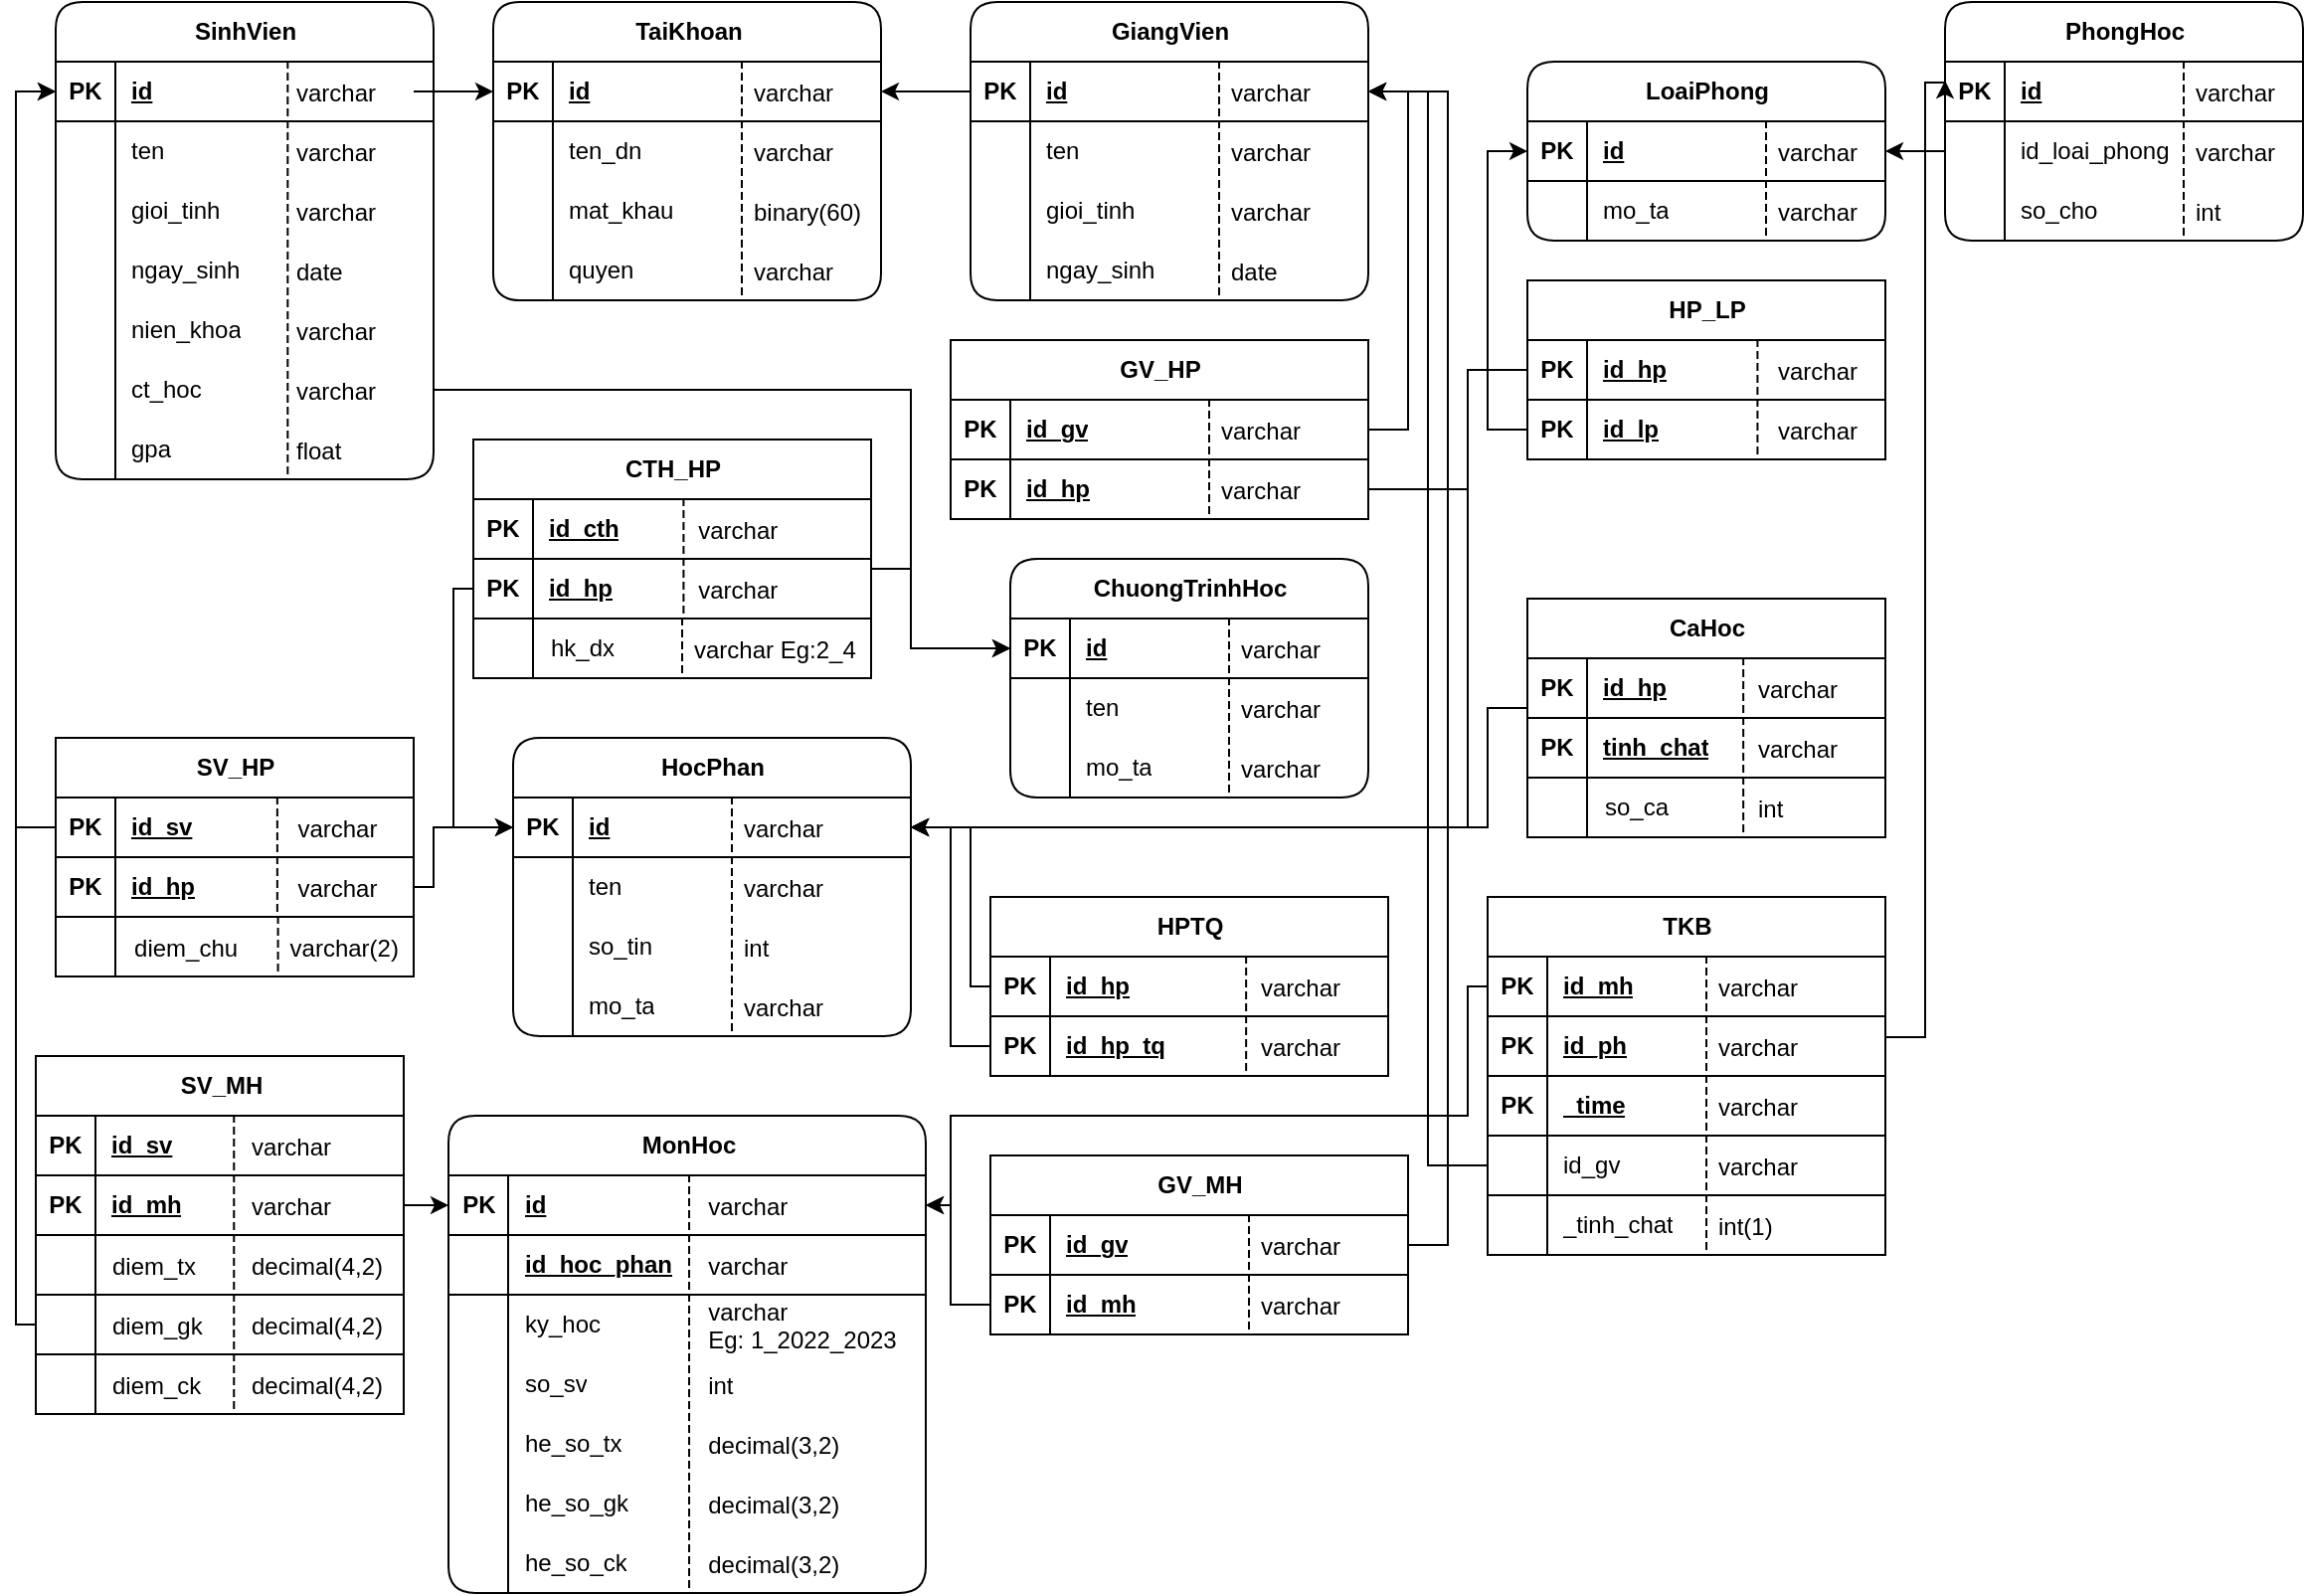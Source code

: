 <mxfile version="22.1.2" type="device" pages="4">
  <diagram name="New ERD no JSON" id="fTt7wYHT0EyN1SNR-xcu">
    <mxGraphModel dx="1261" dy="716" grid="1" gridSize="10" guides="1" tooltips="1" connect="1" arrows="1" fold="1" page="1" pageScale="1" pageWidth="1169" pageHeight="827" math="0" shadow="0">
      <root>
        <mxCell id="RP6GS4juYgKgTyBYTXmS-0" />
        <mxCell id="RP6GS4juYgKgTyBYTXmS-1" parent="RP6GS4juYgKgTyBYTXmS-0" />
        <mxCell id="RP6GS4juYgKgTyBYTXmS-2" value="" style="group;rounded=1;glass=0;" parent="RP6GS4juYgKgTyBYTXmS-1" vertex="1" connectable="0">
          <mxGeometry x="250" y="10" width="195" height="150" as="geometry" />
        </mxCell>
        <mxCell id="RP6GS4juYgKgTyBYTXmS-3" value="TaiKhoan" style="shape=table;startSize=30;container=1;collapsible=1;childLayout=tableLayout;fixedRows=1;rowLines=0;fontStyle=1;align=center;resizeLast=1;html=1;rounded=1;" parent="RP6GS4juYgKgTyBYTXmS-2" vertex="1">
          <mxGeometry width="195" height="150" as="geometry" />
        </mxCell>
        <mxCell id="RP6GS4juYgKgTyBYTXmS-4" value="" style="shape=tableRow;horizontal=0;startSize=0;swimlaneHead=0;swimlaneBody=0;fillColor=none;collapsible=0;dropTarget=0;points=[[0,0.5],[1,0.5]];portConstraint=eastwest;top=0;left=0;right=0;bottom=1;" parent="RP6GS4juYgKgTyBYTXmS-3" vertex="1">
          <mxGeometry y="30" width="195" height="30" as="geometry" />
        </mxCell>
        <mxCell id="RP6GS4juYgKgTyBYTXmS-5" value="PK" style="shape=partialRectangle;connectable=0;fillColor=none;top=0;left=0;bottom=0;right=0;fontStyle=1;overflow=hidden;whiteSpace=wrap;html=1;" parent="RP6GS4juYgKgTyBYTXmS-4" vertex="1">
          <mxGeometry width="30" height="30" as="geometry">
            <mxRectangle width="30" height="30" as="alternateBounds" />
          </mxGeometry>
        </mxCell>
        <mxCell id="RP6GS4juYgKgTyBYTXmS-6" value="id" style="shape=partialRectangle;connectable=0;fillColor=none;top=0;left=0;bottom=0;right=0;align=left;spacingLeft=6;fontStyle=5;overflow=hidden;whiteSpace=wrap;html=1;" parent="RP6GS4juYgKgTyBYTXmS-4" vertex="1">
          <mxGeometry x="30" width="165" height="30" as="geometry">
            <mxRectangle width="165" height="30" as="alternateBounds" />
          </mxGeometry>
        </mxCell>
        <mxCell id="RP6GS4juYgKgTyBYTXmS-7" value="" style="shape=tableRow;horizontal=0;startSize=0;swimlaneHead=0;swimlaneBody=0;fillColor=none;collapsible=0;dropTarget=0;points=[[0,0.5],[1,0.5]];portConstraint=eastwest;top=0;left=0;right=0;bottom=0;" parent="RP6GS4juYgKgTyBYTXmS-3" vertex="1">
          <mxGeometry y="60" width="195" height="30" as="geometry" />
        </mxCell>
        <mxCell id="RP6GS4juYgKgTyBYTXmS-8" value="" style="shape=partialRectangle;connectable=0;fillColor=none;top=0;left=0;bottom=0;right=0;editable=1;overflow=hidden;whiteSpace=wrap;html=1;" parent="RP6GS4juYgKgTyBYTXmS-7" vertex="1">
          <mxGeometry width="30" height="30" as="geometry">
            <mxRectangle width="30" height="30" as="alternateBounds" />
          </mxGeometry>
        </mxCell>
        <mxCell id="RP6GS4juYgKgTyBYTXmS-9" value="ten_dn" style="shape=partialRectangle;connectable=0;fillColor=none;top=0;left=0;bottom=0;right=0;align=left;spacingLeft=6;overflow=hidden;whiteSpace=wrap;html=1;" parent="RP6GS4juYgKgTyBYTXmS-7" vertex="1">
          <mxGeometry x="30" width="165" height="30" as="geometry">
            <mxRectangle width="165" height="30" as="alternateBounds" />
          </mxGeometry>
        </mxCell>
        <mxCell id="RP6GS4juYgKgTyBYTXmS-10" value="" style="shape=tableRow;horizontal=0;startSize=0;swimlaneHead=0;swimlaneBody=0;fillColor=none;collapsible=0;dropTarget=0;points=[[0,0.5],[1,0.5]];portConstraint=eastwest;top=0;left=0;right=0;bottom=0;" parent="RP6GS4juYgKgTyBYTXmS-3" vertex="1">
          <mxGeometry y="90" width="195" height="30" as="geometry" />
        </mxCell>
        <mxCell id="RP6GS4juYgKgTyBYTXmS-11" value="" style="shape=partialRectangle;connectable=0;fillColor=none;top=0;left=0;bottom=0;right=0;editable=1;overflow=hidden;whiteSpace=wrap;html=1;" parent="RP6GS4juYgKgTyBYTXmS-10" vertex="1">
          <mxGeometry width="30" height="30" as="geometry">
            <mxRectangle width="30" height="30" as="alternateBounds" />
          </mxGeometry>
        </mxCell>
        <mxCell id="RP6GS4juYgKgTyBYTXmS-12" value="mat_khau" style="shape=partialRectangle;connectable=0;fillColor=none;top=0;left=0;bottom=0;right=0;align=left;spacingLeft=6;overflow=hidden;whiteSpace=wrap;html=1;" parent="RP6GS4juYgKgTyBYTXmS-10" vertex="1">
          <mxGeometry x="30" width="165" height="30" as="geometry">
            <mxRectangle width="165" height="30" as="alternateBounds" />
          </mxGeometry>
        </mxCell>
        <mxCell id="RP6GS4juYgKgTyBYTXmS-13" value="" style="shape=tableRow;horizontal=0;startSize=0;swimlaneHead=0;swimlaneBody=0;fillColor=none;collapsible=0;dropTarget=0;points=[[0,0.5],[1,0.5]];portConstraint=eastwest;top=0;left=0;right=0;bottom=0;" parent="RP6GS4juYgKgTyBYTXmS-3" vertex="1">
          <mxGeometry y="120" width="195" height="30" as="geometry" />
        </mxCell>
        <mxCell id="RP6GS4juYgKgTyBYTXmS-14" value="" style="shape=partialRectangle;connectable=0;fillColor=none;top=0;left=0;bottom=0;right=0;editable=1;overflow=hidden;whiteSpace=wrap;html=1;" parent="RP6GS4juYgKgTyBYTXmS-13" vertex="1">
          <mxGeometry width="30" height="30" as="geometry">
            <mxRectangle width="30" height="30" as="alternateBounds" />
          </mxGeometry>
        </mxCell>
        <mxCell id="RP6GS4juYgKgTyBYTXmS-15" value="quyen" style="shape=partialRectangle;connectable=0;fillColor=none;top=0;left=0;bottom=0;right=0;align=left;spacingLeft=6;overflow=hidden;whiteSpace=wrap;html=1;" parent="RP6GS4juYgKgTyBYTXmS-13" vertex="1">
          <mxGeometry x="30" width="165" height="30" as="geometry">
            <mxRectangle width="165" height="30" as="alternateBounds" />
          </mxGeometry>
        </mxCell>
        <mxCell id="RP6GS4juYgKgTyBYTXmS-16" value="varchar" style="shape=partialRectangle;fillColor=none;align=left;verticalAlign=middle;strokeColor=none;spacingLeft=34;rotatable=0;points=[[0,0.5],[1,0.5]];portConstraint=eastwest;dropTarget=0;" parent="RP6GS4juYgKgTyBYTXmS-2" vertex="1">
          <mxGeometry x="95" y="30" width="90" height="30" as="geometry" />
        </mxCell>
        <mxCell id="RP6GS4juYgKgTyBYTXmS-17" value="" style="shape=partialRectangle;top=0;left=0;bottom=0;fillColor=none;stokeWidth=1;dashed=1;align=left;verticalAlign=middle;spacingLeft=4;spacingRight=4;overflow=hidden;rotatable=0;points=[];portConstraint=eastwest;part=1;" parent="RP6GS4juYgKgTyBYTXmS-16" vertex="1" connectable="0">
          <mxGeometry width="30" height="30" as="geometry" />
        </mxCell>
        <mxCell id="RP6GS4juYgKgTyBYTXmS-18" value="varchar" style="shape=partialRectangle;fillColor=none;align=left;verticalAlign=middle;strokeColor=none;spacingLeft=34;rotatable=0;points=[[0,0.5],[1,0.5]];portConstraint=eastwest;dropTarget=0;" parent="RP6GS4juYgKgTyBYTXmS-2" vertex="1">
          <mxGeometry x="95" y="60" width="90" height="30" as="geometry" />
        </mxCell>
        <mxCell id="RP6GS4juYgKgTyBYTXmS-19" value="" style="shape=partialRectangle;top=0;left=0;bottom=0;fillColor=none;stokeWidth=1;dashed=1;align=left;verticalAlign=middle;spacingLeft=4;spacingRight=4;overflow=hidden;rotatable=0;points=[];portConstraint=eastwest;part=1;" parent="RP6GS4juYgKgTyBYTXmS-18" vertex="1" connectable="0">
          <mxGeometry width="30" height="30" as="geometry" />
        </mxCell>
        <mxCell id="RP6GS4juYgKgTyBYTXmS-20" value="binary(60)" style="shape=partialRectangle;fillColor=none;align=left;verticalAlign=middle;strokeColor=none;spacingLeft=34;rotatable=0;points=[[0,0.5],[1,0.5]];portConstraint=eastwest;dropTarget=0;" parent="RP6GS4juYgKgTyBYTXmS-2" vertex="1">
          <mxGeometry x="95" y="90" width="90" height="30" as="geometry" />
        </mxCell>
        <mxCell id="RP6GS4juYgKgTyBYTXmS-21" value="" style="shape=partialRectangle;top=0;left=0;bottom=0;fillColor=none;stokeWidth=1;dashed=1;align=left;verticalAlign=middle;spacingLeft=4;spacingRight=4;overflow=hidden;rotatable=0;points=[];portConstraint=eastwest;part=1;" parent="RP6GS4juYgKgTyBYTXmS-20" vertex="1" connectable="0">
          <mxGeometry width="30" height="30" as="geometry" />
        </mxCell>
        <mxCell id="RP6GS4juYgKgTyBYTXmS-22" value="varchar" style="shape=partialRectangle;fillColor=none;align=left;verticalAlign=middle;strokeColor=none;spacingLeft=34;rotatable=0;points=[[0,0.5],[1,0.5]];portConstraint=eastwest;dropTarget=0;" parent="RP6GS4juYgKgTyBYTXmS-2" vertex="1">
          <mxGeometry x="95" y="120" width="90" height="30" as="geometry" />
        </mxCell>
        <mxCell id="RP6GS4juYgKgTyBYTXmS-23" value="" style="shape=partialRectangle;top=0;left=0;bottom=0;fillColor=none;stokeWidth=1;dashed=1;align=left;verticalAlign=middle;spacingLeft=4;spacingRight=4;overflow=hidden;rotatable=0;points=[];portConstraint=eastwest;part=1;" parent="RP6GS4juYgKgTyBYTXmS-22" vertex="1" connectable="0">
          <mxGeometry width="30" height="30" as="geometry" />
        </mxCell>
        <mxCell id="RP6GS4juYgKgTyBYTXmS-63" value="" style="group;rounded=0;" parent="RP6GS4juYgKgTyBYTXmS-1" vertex="1" connectable="0">
          <mxGeometry x="770" y="40" width="180" height="90" as="geometry" />
        </mxCell>
        <mxCell id="RP6GS4juYgKgTyBYTXmS-64" value="LoaiPhong" style="shape=table;startSize=30;container=1;collapsible=1;childLayout=tableLayout;fixedRows=1;rowLines=0;fontStyle=1;align=center;resizeLast=1;html=1;rounded=1;" parent="RP6GS4juYgKgTyBYTXmS-63" vertex="1">
          <mxGeometry width="180" height="90" as="geometry" />
        </mxCell>
        <mxCell id="RP6GS4juYgKgTyBYTXmS-65" value="" style="shape=tableRow;horizontal=0;startSize=0;swimlaneHead=0;swimlaneBody=0;fillColor=none;collapsible=0;dropTarget=0;points=[[0,0.5],[1,0.5]];portConstraint=eastwest;top=0;left=0;right=0;bottom=1;" parent="RP6GS4juYgKgTyBYTXmS-64" vertex="1">
          <mxGeometry y="30" width="180" height="30" as="geometry" />
        </mxCell>
        <mxCell id="RP6GS4juYgKgTyBYTXmS-66" value="PK" style="shape=partialRectangle;connectable=0;fillColor=none;top=0;left=0;bottom=0;right=0;fontStyle=1;overflow=hidden;whiteSpace=wrap;html=1;" parent="RP6GS4juYgKgTyBYTXmS-65" vertex="1">
          <mxGeometry width="30" height="30" as="geometry">
            <mxRectangle width="30" height="30" as="alternateBounds" />
          </mxGeometry>
        </mxCell>
        <mxCell id="RP6GS4juYgKgTyBYTXmS-67" value="id" style="shape=partialRectangle;connectable=0;fillColor=none;top=0;left=0;bottom=0;right=0;align=left;spacingLeft=6;fontStyle=5;overflow=hidden;whiteSpace=wrap;html=1;" parent="RP6GS4juYgKgTyBYTXmS-65" vertex="1">
          <mxGeometry x="30" width="150" height="30" as="geometry">
            <mxRectangle width="150" height="30" as="alternateBounds" />
          </mxGeometry>
        </mxCell>
        <mxCell id="RP6GS4juYgKgTyBYTXmS-68" value="" style="shape=tableRow;horizontal=0;startSize=0;swimlaneHead=0;swimlaneBody=0;fillColor=none;collapsible=0;dropTarget=0;points=[[0,0.5],[1,0.5]];portConstraint=eastwest;top=0;left=0;right=0;bottom=0;" parent="RP6GS4juYgKgTyBYTXmS-64" vertex="1">
          <mxGeometry y="60" width="180" height="30" as="geometry" />
        </mxCell>
        <mxCell id="RP6GS4juYgKgTyBYTXmS-69" value="" style="shape=partialRectangle;connectable=0;fillColor=none;top=0;left=0;bottom=0;right=0;editable=1;overflow=hidden;whiteSpace=wrap;html=1;" parent="RP6GS4juYgKgTyBYTXmS-68" vertex="1">
          <mxGeometry width="30" height="30" as="geometry">
            <mxRectangle width="30" height="30" as="alternateBounds" />
          </mxGeometry>
        </mxCell>
        <mxCell id="RP6GS4juYgKgTyBYTXmS-70" value="mo_ta" style="shape=partialRectangle;connectable=0;fillColor=none;top=0;left=0;bottom=0;right=0;align=left;spacingLeft=6;overflow=hidden;whiteSpace=wrap;html=1;" parent="RP6GS4juYgKgTyBYTXmS-68" vertex="1">
          <mxGeometry x="30" width="150" height="30" as="geometry">
            <mxRectangle width="150" height="30" as="alternateBounds" />
          </mxGeometry>
        </mxCell>
        <mxCell id="RP6GS4juYgKgTyBYTXmS-71" value="varchar" style="shape=partialRectangle;fillColor=none;align=left;verticalAlign=middle;strokeColor=none;spacingLeft=34;rotatable=0;points=[[0,0.5],[1,0.5]];portConstraint=eastwest;dropTarget=0;" parent="RP6GS4juYgKgTyBYTXmS-63" vertex="1">
          <mxGeometry x="90" y="30" width="90" height="30" as="geometry" />
        </mxCell>
        <mxCell id="RP6GS4juYgKgTyBYTXmS-72" value="" style="shape=partialRectangle;top=0;left=0;bottom=0;fillColor=none;stokeWidth=1;dashed=1;align=left;verticalAlign=middle;spacingLeft=4;spacingRight=4;overflow=hidden;rotatable=0;points=[];portConstraint=eastwest;part=1;" parent="RP6GS4juYgKgTyBYTXmS-71" vertex="1" connectable="0">
          <mxGeometry width="30" height="30" as="geometry" />
        </mxCell>
        <mxCell id="RP6GS4juYgKgTyBYTXmS-73" value="varchar" style="shape=partialRectangle;fillColor=none;align=left;verticalAlign=middle;strokeColor=none;spacingLeft=34;rotatable=0;points=[[0,0.5],[1,0.5]];portConstraint=eastwest;dropTarget=0;" parent="RP6GS4juYgKgTyBYTXmS-63" vertex="1">
          <mxGeometry x="90" y="60" width="90" height="30" as="geometry" />
        </mxCell>
        <mxCell id="RP6GS4juYgKgTyBYTXmS-74" value="" style="shape=partialRectangle;top=0;left=0;bottom=0;fillColor=none;stokeWidth=1;dashed=1;align=left;verticalAlign=middle;spacingLeft=4;spacingRight=4;overflow=hidden;rotatable=0;points=[];portConstraint=eastwest;part=1;" parent="RP6GS4juYgKgTyBYTXmS-73" vertex="1" connectable="0">
          <mxGeometry width="30" height="30" as="geometry" />
        </mxCell>
        <mxCell id="RP6GS4juYgKgTyBYTXmS-75" value="" style="group;rounded=0;" parent="RP6GS4juYgKgTyBYTXmS-1" vertex="1" connectable="0">
          <mxGeometry x="980" y="10" width="180" height="120" as="geometry" />
        </mxCell>
        <mxCell id="RP6GS4juYgKgTyBYTXmS-76" value="varchar" style="shape=partialRectangle;fillColor=none;align=left;verticalAlign=middle;strokeColor=none;spacingLeft=34;rotatable=0;points=[[0,0.5],[1,0.5]];portConstraint=eastwest;dropTarget=0;" parent="RP6GS4juYgKgTyBYTXmS-75" vertex="1">
          <mxGeometry x="90" y="30" width="90" height="30" as="geometry" />
        </mxCell>
        <mxCell id="RP6GS4juYgKgTyBYTXmS-77" value="" style="shape=partialRectangle;top=0;left=0;bottom=0;fillColor=none;stokeWidth=1;dashed=1;align=left;verticalAlign=middle;spacingLeft=4;spacingRight=4;overflow=hidden;rotatable=0;points=[];portConstraint=eastwest;part=1;" parent="RP6GS4juYgKgTyBYTXmS-76" vertex="1" connectable="0">
          <mxGeometry width="30" height="30" as="geometry" />
        </mxCell>
        <mxCell id="RP6GS4juYgKgTyBYTXmS-78" value="int" style="shape=partialRectangle;fillColor=none;align=left;verticalAlign=middle;strokeColor=none;spacingLeft=34;rotatable=0;points=[[0,0.5],[1,0.5]];portConstraint=eastwest;dropTarget=0;" parent="RP6GS4juYgKgTyBYTXmS-75" vertex="1">
          <mxGeometry x="90" y="90" width="90" height="30" as="geometry" />
        </mxCell>
        <mxCell id="RP6GS4juYgKgTyBYTXmS-79" value="" style="shape=partialRectangle;top=0;left=0;bottom=0;fillColor=none;stokeWidth=1;dashed=1;align=left;verticalAlign=middle;spacingLeft=4;spacingRight=4;overflow=hidden;rotatable=0;points=[];portConstraint=eastwest;part=1;" parent="RP6GS4juYgKgTyBYTXmS-78" vertex="1" connectable="0">
          <mxGeometry width="30" height="30" as="geometry" />
        </mxCell>
        <mxCell id="RP6GS4juYgKgTyBYTXmS-80" value="" style="group" parent="RP6GS4juYgKgTyBYTXmS-75" vertex="1" connectable="0">
          <mxGeometry width="180" height="120" as="geometry" />
        </mxCell>
        <mxCell id="RP6GS4juYgKgTyBYTXmS-81" value="PhongHoc" style="shape=table;startSize=30;container=1;collapsible=1;childLayout=tableLayout;fixedRows=1;rowLines=0;fontStyle=1;align=center;resizeLast=1;html=1;rounded=1;" parent="RP6GS4juYgKgTyBYTXmS-80" vertex="1">
          <mxGeometry width="180" height="120" as="geometry" />
        </mxCell>
        <mxCell id="RP6GS4juYgKgTyBYTXmS-82" value="" style="shape=tableRow;horizontal=0;startSize=0;swimlaneHead=0;swimlaneBody=0;fillColor=none;collapsible=0;dropTarget=0;points=[[0,0.5],[1,0.5]];portConstraint=eastwest;top=0;left=0;right=0;bottom=1;" parent="RP6GS4juYgKgTyBYTXmS-81" vertex="1">
          <mxGeometry y="30" width="180" height="30" as="geometry" />
        </mxCell>
        <mxCell id="RP6GS4juYgKgTyBYTXmS-83" value="PK" style="shape=partialRectangle;connectable=0;fillColor=none;top=0;left=0;bottom=0;right=0;fontStyle=1;overflow=hidden;whiteSpace=wrap;html=1;" parent="RP6GS4juYgKgTyBYTXmS-82" vertex="1">
          <mxGeometry width="30" height="30" as="geometry">
            <mxRectangle width="30" height="30" as="alternateBounds" />
          </mxGeometry>
        </mxCell>
        <mxCell id="RP6GS4juYgKgTyBYTXmS-84" value="id" style="shape=partialRectangle;connectable=0;fillColor=none;top=0;left=0;bottom=0;right=0;align=left;spacingLeft=6;fontStyle=5;overflow=hidden;whiteSpace=wrap;html=1;" parent="RP6GS4juYgKgTyBYTXmS-82" vertex="1">
          <mxGeometry x="30" width="150" height="30" as="geometry">
            <mxRectangle width="150" height="30" as="alternateBounds" />
          </mxGeometry>
        </mxCell>
        <mxCell id="RP6GS4juYgKgTyBYTXmS-85" value="" style="shape=tableRow;horizontal=0;startSize=0;swimlaneHead=0;swimlaneBody=0;fillColor=none;collapsible=0;dropTarget=0;points=[[0,0.5],[1,0.5]];portConstraint=eastwest;top=0;left=0;right=0;bottom=0;" parent="RP6GS4juYgKgTyBYTXmS-81" vertex="1">
          <mxGeometry y="60" width="180" height="30" as="geometry" />
        </mxCell>
        <mxCell id="RP6GS4juYgKgTyBYTXmS-86" value="" style="shape=partialRectangle;connectable=0;fillColor=none;top=0;left=0;bottom=0;right=0;editable=1;overflow=hidden;whiteSpace=wrap;html=1;" parent="RP6GS4juYgKgTyBYTXmS-85" vertex="1">
          <mxGeometry width="30" height="30" as="geometry">
            <mxRectangle width="30" height="30" as="alternateBounds" />
          </mxGeometry>
        </mxCell>
        <mxCell id="RP6GS4juYgKgTyBYTXmS-87" value="id_loai_phong" style="shape=partialRectangle;connectable=0;fillColor=none;top=0;left=0;bottom=0;right=0;align=left;spacingLeft=6;overflow=hidden;whiteSpace=wrap;html=1;" parent="RP6GS4juYgKgTyBYTXmS-85" vertex="1">
          <mxGeometry x="30" width="150" height="30" as="geometry">
            <mxRectangle width="150" height="30" as="alternateBounds" />
          </mxGeometry>
        </mxCell>
        <mxCell id="RP6GS4juYgKgTyBYTXmS-88" value="" style="shape=tableRow;horizontal=0;startSize=0;swimlaneHead=0;swimlaneBody=0;fillColor=none;collapsible=0;dropTarget=0;points=[[0,0.5],[1,0.5]];portConstraint=eastwest;top=0;left=0;right=0;bottom=0;" parent="RP6GS4juYgKgTyBYTXmS-81" vertex="1">
          <mxGeometry y="90" width="180" height="30" as="geometry" />
        </mxCell>
        <mxCell id="RP6GS4juYgKgTyBYTXmS-89" value="" style="shape=partialRectangle;connectable=0;fillColor=none;top=0;left=0;bottom=0;right=0;editable=1;overflow=hidden;whiteSpace=wrap;html=1;" parent="RP6GS4juYgKgTyBYTXmS-88" vertex="1">
          <mxGeometry width="30" height="30" as="geometry">
            <mxRectangle width="30" height="30" as="alternateBounds" />
          </mxGeometry>
        </mxCell>
        <mxCell id="RP6GS4juYgKgTyBYTXmS-90" value="so_cho" style="shape=partialRectangle;connectable=0;fillColor=none;top=0;left=0;bottom=0;right=0;align=left;spacingLeft=6;overflow=hidden;whiteSpace=wrap;html=1;" parent="RP6GS4juYgKgTyBYTXmS-88" vertex="1">
          <mxGeometry x="30" width="150" height="30" as="geometry">
            <mxRectangle width="150" height="30" as="alternateBounds" />
          </mxGeometry>
        </mxCell>
        <mxCell id="RP6GS4juYgKgTyBYTXmS-91" value="varchar" style="shape=partialRectangle;fillColor=none;align=left;verticalAlign=middle;strokeColor=none;spacingLeft=34;rotatable=0;points=[[0,0.5],[1,0.5]];portConstraint=eastwest;dropTarget=0;" parent="RP6GS4juYgKgTyBYTXmS-80" vertex="1">
          <mxGeometry x="90" y="60" width="90" height="30" as="geometry" />
        </mxCell>
        <mxCell id="RP6GS4juYgKgTyBYTXmS-92" value="" style="shape=partialRectangle;top=0;left=0;bottom=0;fillColor=none;stokeWidth=1;dashed=1;align=left;verticalAlign=middle;spacingLeft=4;spacingRight=4;overflow=hidden;rotatable=0;points=[];portConstraint=eastwest;part=1;" parent="RP6GS4juYgKgTyBYTXmS-91" vertex="1" connectable="0">
          <mxGeometry width="30" height="30" as="geometry" />
        </mxCell>
        <mxCell id="RP6GS4juYgKgTyBYTXmS-93" style="edgeStyle=orthogonalEdgeStyle;rounded=0;orthogonalLoop=1;jettySize=auto;html=1;entryX=1;entryY=0.5;entryDx=0;entryDy=0;exitX=0;exitY=0.5;exitDx=0;exitDy=0;" parent="RP6GS4juYgKgTyBYTXmS-1" source="RP6GS4juYgKgTyBYTXmS-85" target="RP6GS4juYgKgTyBYTXmS-71" edge="1">
          <mxGeometry relative="1" as="geometry">
            <mxPoint x="920" y="160" as="sourcePoint" />
          </mxGeometry>
        </mxCell>
        <mxCell id="RP6GS4juYgKgTyBYTXmS-94" style="edgeStyle=orthogonalEdgeStyle;rounded=0;orthogonalLoop=1;jettySize=auto;html=1;exitX=0;exitY=0.5;exitDx=0;exitDy=0;entryX=1;entryY=0.5;entryDx=0;entryDy=0;" parent="RP6GS4juYgKgTyBYTXmS-1" source="RP6GS4juYgKgTyBYTXmS-43" target="RP6GS4juYgKgTyBYTXmS-4" edge="1">
          <mxGeometry relative="1" as="geometry" />
        </mxCell>
        <mxCell id="RP6GS4juYgKgTyBYTXmS-116" value="" style="group" parent="RP6GS4juYgKgTyBYTXmS-1" vertex="1" connectable="0">
          <mxGeometry x="260" y="380" width="200" height="150" as="geometry" />
        </mxCell>
        <mxCell id="RP6GS4juYgKgTyBYTXmS-117" value="HocPhan" style="shape=table;startSize=30;container=1;collapsible=1;childLayout=tableLayout;fixedRows=1;rowLines=0;fontStyle=1;align=center;resizeLast=1;html=1;rounded=1;" parent="RP6GS4juYgKgTyBYTXmS-116" vertex="1">
          <mxGeometry width="200" height="150" as="geometry" />
        </mxCell>
        <mxCell id="RP6GS4juYgKgTyBYTXmS-118" value="" style="shape=tableRow;horizontal=0;startSize=0;swimlaneHead=0;swimlaneBody=0;fillColor=none;collapsible=0;dropTarget=0;points=[[0,0.5],[1,0.5]];portConstraint=eastwest;top=0;left=0;right=0;bottom=1;" parent="RP6GS4juYgKgTyBYTXmS-117" vertex="1">
          <mxGeometry y="30" width="200" height="30" as="geometry" />
        </mxCell>
        <mxCell id="RP6GS4juYgKgTyBYTXmS-119" value="PK" style="shape=partialRectangle;connectable=0;fillColor=none;top=0;left=0;bottom=0;right=0;fontStyle=1;overflow=hidden;whiteSpace=wrap;html=1;" parent="RP6GS4juYgKgTyBYTXmS-118" vertex="1">
          <mxGeometry width="30" height="30" as="geometry">
            <mxRectangle width="30" height="30" as="alternateBounds" />
          </mxGeometry>
        </mxCell>
        <mxCell id="RP6GS4juYgKgTyBYTXmS-120" value="id" style="shape=partialRectangle;connectable=0;fillColor=none;top=0;left=0;bottom=0;right=0;align=left;spacingLeft=6;fontStyle=5;overflow=hidden;whiteSpace=wrap;html=1;" parent="RP6GS4juYgKgTyBYTXmS-118" vertex="1">
          <mxGeometry x="30" width="170" height="30" as="geometry">
            <mxRectangle width="170" height="30" as="alternateBounds" />
          </mxGeometry>
        </mxCell>
        <mxCell id="RP6GS4juYgKgTyBYTXmS-121" value="" style="shape=tableRow;horizontal=0;startSize=0;swimlaneHead=0;swimlaneBody=0;fillColor=none;collapsible=0;dropTarget=0;points=[[0,0.5],[1,0.5]];portConstraint=eastwest;top=0;left=0;right=0;bottom=0;" parent="RP6GS4juYgKgTyBYTXmS-117" vertex="1">
          <mxGeometry y="60" width="200" height="30" as="geometry" />
        </mxCell>
        <mxCell id="RP6GS4juYgKgTyBYTXmS-122" value="" style="shape=partialRectangle;connectable=0;fillColor=none;top=0;left=0;bottom=0;right=0;editable=1;overflow=hidden;whiteSpace=wrap;html=1;" parent="RP6GS4juYgKgTyBYTXmS-121" vertex="1">
          <mxGeometry width="30" height="30" as="geometry">
            <mxRectangle width="30" height="30" as="alternateBounds" />
          </mxGeometry>
        </mxCell>
        <mxCell id="RP6GS4juYgKgTyBYTXmS-123" value="ten" style="shape=partialRectangle;connectable=0;fillColor=none;top=0;left=0;bottom=0;right=0;align=left;spacingLeft=6;overflow=hidden;whiteSpace=wrap;html=1;" parent="RP6GS4juYgKgTyBYTXmS-121" vertex="1">
          <mxGeometry x="30" width="170" height="30" as="geometry">
            <mxRectangle width="170" height="30" as="alternateBounds" />
          </mxGeometry>
        </mxCell>
        <mxCell id="RP6GS4juYgKgTyBYTXmS-124" style="shape=tableRow;horizontal=0;startSize=0;swimlaneHead=0;swimlaneBody=0;fillColor=none;collapsible=0;dropTarget=0;points=[[0,0.5],[1,0.5]];portConstraint=eastwest;top=0;left=0;right=0;bottom=0;" parent="RP6GS4juYgKgTyBYTXmS-117" vertex="1">
          <mxGeometry y="90" width="200" height="30" as="geometry" />
        </mxCell>
        <mxCell id="RP6GS4juYgKgTyBYTXmS-125" style="shape=partialRectangle;connectable=0;fillColor=none;top=0;left=0;bottom=0;right=0;editable=1;overflow=hidden;whiteSpace=wrap;html=1;" parent="RP6GS4juYgKgTyBYTXmS-124" vertex="1">
          <mxGeometry width="30" height="30" as="geometry">
            <mxRectangle width="30" height="30" as="alternateBounds" />
          </mxGeometry>
        </mxCell>
        <mxCell id="RP6GS4juYgKgTyBYTXmS-126" value="so_tin" style="shape=partialRectangle;connectable=0;fillColor=none;top=0;left=0;bottom=0;right=0;align=left;spacingLeft=6;overflow=hidden;whiteSpace=wrap;html=1;" parent="RP6GS4juYgKgTyBYTXmS-124" vertex="1">
          <mxGeometry x="30" width="170" height="30" as="geometry">
            <mxRectangle width="170" height="30" as="alternateBounds" />
          </mxGeometry>
        </mxCell>
        <mxCell id="RP6GS4juYgKgTyBYTXmS-127" value="" style="shape=tableRow;horizontal=0;startSize=0;swimlaneHead=0;swimlaneBody=0;fillColor=none;collapsible=0;dropTarget=0;points=[[0,0.5],[1,0.5]];portConstraint=eastwest;top=0;left=0;right=0;bottom=0;" parent="RP6GS4juYgKgTyBYTXmS-117" vertex="1">
          <mxGeometry y="120" width="200" height="30" as="geometry" />
        </mxCell>
        <mxCell id="RP6GS4juYgKgTyBYTXmS-128" value="" style="shape=partialRectangle;connectable=0;fillColor=none;top=0;left=0;bottom=0;right=0;editable=1;overflow=hidden;whiteSpace=wrap;html=1;" parent="RP6GS4juYgKgTyBYTXmS-127" vertex="1">
          <mxGeometry width="30" height="30" as="geometry">
            <mxRectangle width="30" height="30" as="alternateBounds" />
          </mxGeometry>
        </mxCell>
        <mxCell id="RP6GS4juYgKgTyBYTXmS-129" value="mo_ta" style="shape=partialRectangle;connectable=0;fillColor=none;top=0;left=0;bottom=0;right=0;align=left;spacingLeft=6;overflow=hidden;whiteSpace=wrap;html=1;" parent="RP6GS4juYgKgTyBYTXmS-127" vertex="1">
          <mxGeometry x="30" width="170" height="30" as="geometry">
            <mxRectangle width="170" height="30" as="alternateBounds" />
          </mxGeometry>
        </mxCell>
        <mxCell id="RP6GS4juYgKgTyBYTXmS-130" value="" style="group" parent="RP6GS4juYgKgTyBYTXmS-116" vertex="1" connectable="0">
          <mxGeometry x="80" y="30" width="90" height="120" as="geometry" />
        </mxCell>
        <mxCell id="RP6GS4juYgKgTyBYTXmS-131" value="varchar" style="shape=partialRectangle;fillColor=none;align=left;verticalAlign=middle;strokeColor=none;spacingLeft=34;rotatable=0;points=[[0,0.5],[1,0.5]];portConstraint=eastwest;dropTarget=0;" parent="RP6GS4juYgKgTyBYTXmS-130" vertex="1">
          <mxGeometry width="90" height="30" as="geometry" />
        </mxCell>
        <mxCell id="RP6GS4juYgKgTyBYTXmS-132" value="" style="shape=partialRectangle;top=0;left=0;bottom=0;fillColor=none;stokeWidth=1;dashed=1;align=left;verticalAlign=middle;spacingLeft=4;spacingRight=4;overflow=hidden;rotatable=0;points=[];portConstraint=eastwest;part=1;" parent="RP6GS4juYgKgTyBYTXmS-131" vertex="1" connectable="0">
          <mxGeometry width="30" height="30" as="geometry" />
        </mxCell>
        <mxCell id="RP6GS4juYgKgTyBYTXmS-133" value="varchar" style="shape=partialRectangle;fillColor=none;align=left;verticalAlign=middle;strokeColor=none;spacingLeft=34;rotatable=0;points=[[0,0.5],[1,0.5]];portConstraint=eastwest;dropTarget=0;" parent="RP6GS4juYgKgTyBYTXmS-130" vertex="1">
          <mxGeometry y="30" width="90" height="30" as="geometry" />
        </mxCell>
        <mxCell id="RP6GS4juYgKgTyBYTXmS-134" value="" style="shape=partialRectangle;top=0;left=0;bottom=0;fillColor=none;stokeWidth=1;dashed=1;align=left;verticalAlign=middle;spacingLeft=4;spacingRight=4;overflow=hidden;rotatable=0;points=[];portConstraint=eastwest;part=1;" parent="RP6GS4juYgKgTyBYTXmS-133" vertex="1" connectable="0">
          <mxGeometry width="30" height="30" as="geometry" />
        </mxCell>
        <mxCell id="RP6GS4juYgKgTyBYTXmS-135" value="varchar" style="shape=partialRectangle;fillColor=none;align=left;verticalAlign=middle;strokeColor=none;spacingLeft=34;rotatable=0;points=[[0,0.5],[1,0.5]];portConstraint=eastwest;dropTarget=0;" parent="RP6GS4juYgKgTyBYTXmS-130" vertex="1">
          <mxGeometry y="90" width="90" height="30" as="geometry" />
        </mxCell>
        <mxCell id="RP6GS4juYgKgTyBYTXmS-136" value="" style="shape=partialRectangle;top=0;left=0;bottom=0;fillColor=none;stokeWidth=1;dashed=1;align=left;verticalAlign=middle;spacingLeft=4;spacingRight=4;overflow=hidden;rotatable=0;points=[];portConstraint=eastwest;part=1;" parent="RP6GS4juYgKgTyBYTXmS-135" vertex="1" connectable="0">
          <mxGeometry width="30" height="30" as="geometry" />
        </mxCell>
        <mxCell id="RP6GS4juYgKgTyBYTXmS-137" value="int" style="shape=partialRectangle;fillColor=none;align=left;verticalAlign=middle;strokeColor=none;spacingLeft=34;rotatable=0;points=[[0,0.5],[1,0.5]];portConstraint=eastwest;dropTarget=0;" parent="RP6GS4juYgKgTyBYTXmS-130" vertex="1">
          <mxGeometry y="60" width="90" height="30" as="geometry" />
        </mxCell>
        <mxCell id="RP6GS4juYgKgTyBYTXmS-138" value="" style="shape=partialRectangle;top=0;left=0;bottom=0;fillColor=none;stokeWidth=1;dashed=1;align=left;verticalAlign=middle;spacingLeft=4;spacingRight=4;overflow=hidden;rotatable=0;points=[];portConstraint=eastwest;part=1;" parent="RP6GS4juYgKgTyBYTXmS-137" vertex="1" connectable="0">
          <mxGeometry width="30" height="30" as="geometry" />
        </mxCell>
        <mxCell id="RP6GS4juYgKgTyBYTXmS-167" value="" style="group" parent="RP6GS4juYgKgTyBYTXmS-1" vertex="1" connectable="0">
          <mxGeometry x="20" y="10" width="200" height="240" as="geometry" />
        </mxCell>
        <mxCell id="RP6GS4juYgKgTyBYTXmS-168" value="" style="group" parent="RP6GS4juYgKgTyBYTXmS-167" vertex="1" connectable="0">
          <mxGeometry x="10" width="190" height="240" as="geometry" />
        </mxCell>
        <mxCell id="RP6GS4juYgKgTyBYTXmS-169" value="SinhVien" style="shape=table;startSize=30;container=1;collapsible=1;childLayout=tableLayout;fixedRows=1;rowLines=0;fontStyle=1;align=center;resizeLast=1;html=1;rounded=1;" parent="RP6GS4juYgKgTyBYTXmS-168" vertex="1">
          <mxGeometry width="190" height="240" as="geometry">
            <mxRectangle width="90" height="30" as="alternateBounds" />
          </mxGeometry>
        </mxCell>
        <mxCell id="RP6GS4juYgKgTyBYTXmS-170" value="" style="shape=tableRow;horizontal=0;startSize=0;swimlaneHead=0;swimlaneBody=0;fillColor=none;collapsible=0;dropTarget=0;points=[[0,0.5],[1,0.5]];portConstraint=eastwest;top=0;left=0;right=0;bottom=1;" parent="RP6GS4juYgKgTyBYTXmS-169" vertex="1">
          <mxGeometry y="30" width="190" height="30" as="geometry" />
        </mxCell>
        <mxCell id="RP6GS4juYgKgTyBYTXmS-171" value="PK" style="shape=partialRectangle;connectable=0;fillColor=none;top=0;left=0;bottom=0;right=0;fontStyle=1;overflow=hidden;whiteSpace=wrap;html=1;" parent="RP6GS4juYgKgTyBYTXmS-170" vertex="1">
          <mxGeometry width="30" height="30" as="geometry">
            <mxRectangle width="30" height="30" as="alternateBounds" />
          </mxGeometry>
        </mxCell>
        <mxCell id="RP6GS4juYgKgTyBYTXmS-172" value="id" style="shape=partialRectangle;connectable=0;fillColor=none;top=0;left=0;bottom=0;right=0;align=left;spacingLeft=6;fontStyle=5;overflow=hidden;whiteSpace=wrap;html=1;" parent="RP6GS4juYgKgTyBYTXmS-170" vertex="1">
          <mxGeometry x="30" width="160" height="30" as="geometry">
            <mxRectangle width="160" height="30" as="alternateBounds" />
          </mxGeometry>
        </mxCell>
        <mxCell id="RP6GS4juYgKgTyBYTXmS-173" value="" style="shape=tableRow;horizontal=0;startSize=0;swimlaneHead=0;swimlaneBody=0;fillColor=none;collapsible=0;dropTarget=0;points=[[0,0.5],[1,0.5]];portConstraint=eastwest;top=0;left=0;right=0;bottom=0;" parent="RP6GS4juYgKgTyBYTXmS-169" vertex="1">
          <mxGeometry y="60" width="190" height="30" as="geometry" />
        </mxCell>
        <mxCell id="RP6GS4juYgKgTyBYTXmS-174" value="" style="shape=partialRectangle;connectable=0;fillColor=none;top=0;left=0;bottom=0;right=0;editable=1;overflow=hidden;whiteSpace=wrap;html=1;" parent="RP6GS4juYgKgTyBYTXmS-173" vertex="1">
          <mxGeometry width="30" height="30" as="geometry">
            <mxRectangle width="30" height="30" as="alternateBounds" />
          </mxGeometry>
        </mxCell>
        <mxCell id="RP6GS4juYgKgTyBYTXmS-175" value="ten" style="shape=partialRectangle;connectable=0;fillColor=none;top=0;left=0;bottom=0;right=0;align=left;spacingLeft=6;overflow=hidden;whiteSpace=wrap;html=1;" parent="RP6GS4juYgKgTyBYTXmS-173" vertex="1">
          <mxGeometry x="30" width="160" height="30" as="geometry">
            <mxRectangle width="160" height="30" as="alternateBounds" />
          </mxGeometry>
        </mxCell>
        <mxCell id="RP6GS4juYgKgTyBYTXmS-176" value="" style="shape=tableRow;horizontal=0;startSize=0;swimlaneHead=0;swimlaneBody=0;fillColor=none;collapsible=0;dropTarget=0;points=[[0,0.5],[1,0.5]];portConstraint=eastwest;top=0;left=0;right=0;bottom=0;" parent="RP6GS4juYgKgTyBYTXmS-169" vertex="1">
          <mxGeometry y="90" width="190" height="30" as="geometry" />
        </mxCell>
        <mxCell id="RP6GS4juYgKgTyBYTXmS-177" value="" style="shape=partialRectangle;connectable=0;fillColor=none;top=0;left=0;bottom=0;right=0;editable=1;overflow=hidden;whiteSpace=wrap;html=1;" parent="RP6GS4juYgKgTyBYTXmS-176" vertex="1">
          <mxGeometry width="30" height="30" as="geometry">
            <mxRectangle width="30" height="30" as="alternateBounds" />
          </mxGeometry>
        </mxCell>
        <mxCell id="RP6GS4juYgKgTyBYTXmS-178" value="gioi_tinh" style="shape=partialRectangle;connectable=0;fillColor=none;top=0;left=0;bottom=0;right=0;align=left;spacingLeft=6;overflow=hidden;whiteSpace=wrap;html=1;" parent="RP6GS4juYgKgTyBYTXmS-176" vertex="1">
          <mxGeometry x="30" width="160" height="30" as="geometry">
            <mxRectangle width="160" height="30" as="alternateBounds" />
          </mxGeometry>
        </mxCell>
        <mxCell id="RP6GS4juYgKgTyBYTXmS-179" value="" style="shape=tableRow;horizontal=0;startSize=0;swimlaneHead=0;swimlaneBody=0;fillColor=none;collapsible=0;dropTarget=0;points=[[0,0.5],[1,0.5]];portConstraint=eastwest;top=0;left=0;right=0;bottom=0;" parent="RP6GS4juYgKgTyBYTXmS-169" vertex="1">
          <mxGeometry y="120" width="190" height="30" as="geometry" />
        </mxCell>
        <mxCell id="RP6GS4juYgKgTyBYTXmS-180" value="" style="shape=partialRectangle;connectable=0;fillColor=none;top=0;left=0;bottom=0;right=0;editable=1;overflow=hidden;whiteSpace=wrap;html=1;" parent="RP6GS4juYgKgTyBYTXmS-179" vertex="1">
          <mxGeometry width="30" height="30" as="geometry">
            <mxRectangle width="30" height="30" as="alternateBounds" />
          </mxGeometry>
        </mxCell>
        <mxCell id="RP6GS4juYgKgTyBYTXmS-181" value="ngay_sinh" style="shape=partialRectangle;connectable=0;fillColor=none;top=0;left=0;bottom=0;right=0;align=left;spacingLeft=6;overflow=hidden;whiteSpace=wrap;html=1;" parent="RP6GS4juYgKgTyBYTXmS-179" vertex="1">
          <mxGeometry x="30" width="160" height="30" as="geometry">
            <mxRectangle width="160" height="30" as="alternateBounds" />
          </mxGeometry>
        </mxCell>
        <mxCell id="RP6GS4juYgKgTyBYTXmS-182" value="" style="shape=tableRow;horizontal=0;startSize=0;swimlaneHead=0;swimlaneBody=0;fillColor=none;collapsible=0;dropTarget=0;points=[[0,0.5],[1,0.5]];portConstraint=eastwest;top=0;left=0;right=0;bottom=0;" parent="RP6GS4juYgKgTyBYTXmS-169" vertex="1">
          <mxGeometry y="150" width="190" height="30" as="geometry" />
        </mxCell>
        <mxCell id="RP6GS4juYgKgTyBYTXmS-183" value="" style="shape=partialRectangle;connectable=0;fillColor=none;top=0;left=0;bottom=0;right=0;editable=1;overflow=hidden;whiteSpace=wrap;html=1;" parent="RP6GS4juYgKgTyBYTXmS-182" vertex="1">
          <mxGeometry width="30" height="30" as="geometry">
            <mxRectangle width="30" height="30" as="alternateBounds" />
          </mxGeometry>
        </mxCell>
        <mxCell id="RP6GS4juYgKgTyBYTXmS-184" value="nien_khoa" style="shape=partialRectangle;connectable=0;fillColor=none;top=0;left=0;bottom=0;right=0;align=left;spacingLeft=6;overflow=hidden;whiteSpace=wrap;html=1;" parent="RP6GS4juYgKgTyBYTXmS-182" vertex="1">
          <mxGeometry x="30" width="160" height="30" as="geometry">
            <mxRectangle width="160" height="30" as="alternateBounds" />
          </mxGeometry>
        </mxCell>
        <mxCell id="RP6GS4juYgKgTyBYTXmS-185" style="shape=tableRow;horizontal=0;startSize=0;swimlaneHead=0;swimlaneBody=0;fillColor=none;collapsible=0;dropTarget=0;points=[[0,0.5],[1,0.5]];portConstraint=eastwest;top=0;left=0;right=0;bottom=0;" parent="RP6GS4juYgKgTyBYTXmS-169" vertex="1">
          <mxGeometry y="180" width="190" height="30" as="geometry" />
        </mxCell>
        <mxCell id="RP6GS4juYgKgTyBYTXmS-186" style="shape=partialRectangle;connectable=0;fillColor=none;top=0;left=0;bottom=0;right=0;editable=1;overflow=hidden;whiteSpace=wrap;html=1;" parent="RP6GS4juYgKgTyBYTXmS-185" vertex="1">
          <mxGeometry width="30" height="30" as="geometry">
            <mxRectangle width="30" height="30" as="alternateBounds" />
          </mxGeometry>
        </mxCell>
        <mxCell id="RP6GS4juYgKgTyBYTXmS-187" value="ct_hoc" style="shape=partialRectangle;connectable=0;fillColor=none;top=0;left=0;bottom=0;right=0;align=left;spacingLeft=6;overflow=hidden;whiteSpace=wrap;html=1;" parent="RP6GS4juYgKgTyBYTXmS-185" vertex="1">
          <mxGeometry x="30" width="160" height="30" as="geometry">
            <mxRectangle width="160" height="30" as="alternateBounds" />
          </mxGeometry>
        </mxCell>
        <mxCell id="RP6GS4juYgKgTyBYTXmS-188" style="shape=tableRow;horizontal=0;startSize=0;swimlaneHead=0;swimlaneBody=0;fillColor=none;collapsible=0;dropTarget=0;points=[[0,0.5],[1,0.5]];portConstraint=eastwest;top=0;left=0;right=0;bottom=0;" parent="RP6GS4juYgKgTyBYTXmS-169" vertex="1">
          <mxGeometry y="210" width="190" height="30" as="geometry" />
        </mxCell>
        <mxCell id="RP6GS4juYgKgTyBYTXmS-189" style="shape=partialRectangle;connectable=0;fillColor=none;top=0;left=0;bottom=0;right=0;editable=1;overflow=hidden;whiteSpace=wrap;html=1;" parent="RP6GS4juYgKgTyBYTXmS-188" vertex="1">
          <mxGeometry width="30" height="30" as="geometry">
            <mxRectangle width="30" height="30" as="alternateBounds" />
          </mxGeometry>
        </mxCell>
        <mxCell id="RP6GS4juYgKgTyBYTXmS-190" value="gpa" style="shape=partialRectangle;connectable=0;fillColor=none;top=0;left=0;bottom=0;right=0;align=left;spacingLeft=6;overflow=hidden;whiteSpace=wrap;html=1;" parent="RP6GS4juYgKgTyBYTXmS-188" vertex="1">
          <mxGeometry x="30" width="160" height="30" as="geometry">
            <mxRectangle width="160" height="30" as="alternateBounds" />
          </mxGeometry>
        </mxCell>
        <mxCell id="RP6GS4juYgKgTyBYTXmS-191" value="" style="group" parent="RP6GS4juYgKgTyBYTXmS-168" vertex="1" connectable="0">
          <mxGeometry x="85" y="30" width="95" height="210" as="geometry" />
        </mxCell>
        <mxCell id="RP6GS4juYgKgTyBYTXmS-192" value="varchar" style="shape=partialRectangle;fillColor=none;align=left;verticalAlign=middle;strokeColor=none;spacingLeft=34;rotatable=0;points=[[0,0.5],[1,0.5]];portConstraint=eastwest;dropTarget=0;" parent="RP6GS4juYgKgTyBYTXmS-191" vertex="1">
          <mxGeometry width="95" height="30" as="geometry" />
        </mxCell>
        <mxCell id="RP6GS4juYgKgTyBYTXmS-193" value="" style="shape=partialRectangle;top=0;left=0;bottom=0;fillColor=none;stokeWidth=1;dashed=1;align=left;verticalAlign=middle;spacingLeft=4;spacingRight=4;overflow=hidden;rotatable=0;points=[];portConstraint=eastwest;part=1;" parent="RP6GS4juYgKgTyBYTXmS-192" vertex="1" connectable="0">
          <mxGeometry width="31.667" height="30" as="geometry" />
        </mxCell>
        <mxCell id="RP6GS4juYgKgTyBYTXmS-194" value="varchar" style="shape=partialRectangle;fillColor=none;align=left;verticalAlign=middle;strokeColor=none;spacingLeft=34;rotatable=0;points=[[0,0.5],[1,0.5]];portConstraint=eastwest;dropTarget=0;" parent="RP6GS4juYgKgTyBYTXmS-191" vertex="1">
          <mxGeometry y="30" width="95" height="30" as="geometry" />
        </mxCell>
        <mxCell id="RP6GS4juYgKgTyBYTXmS-195" value="" style="shape=partialRectangle;top=0;left=0;bottom=0;fillColor=none;stokeWidth=1;dashed=1;align=left;verticalAlign=middle;spacingLeft=4;spacingRight=4;overflow=hidden;rotatable=0;points=[];portConstraint=eastwest;part=1;" parent="RP6GS4juYgKgTyBYTXmS-194" vertex="1" connectable="0">
          <mxGeometry width="31.667" height="30" as="geometry" />
        </mxCell>
        <mxCell id="RP6GS4juYgKgTyBYTXmS-196" value="varchar" style="shape=partialRectangle;fillColor=none;align=left;verticalAlign=middle;strokeColor=none;spacingLeft=34;rotatable=0;points=[[0,0.5],[1,0.5]];portConstraint=eastwest;dropTarget=0;" parent="RP6GS4juYgKgTyBYTXmS-191" vertex="1">
          <mxGeometry y="60" width="95" height="30" as="geometry" />
        </mxCell>
        <mxCell id="RP6GS4juYgKgTyBYTXmS-197" value="" style="shape=partialRectangle;top=0;left=0;bottom=0;fillColor=none;stokeWidth=1;dashed=1;align=left;verticalAlign=middle;spacingLeft=4;spacingRight=4;overflow=hidden;rotatable=0;points=[];portConstraint=eastwest;part=1;" parent="RP6GS4juYgKgTyBYTXmS-196" vertex="1" connectable="0">
          <mxGeometry width="31.667" height="30" as="geometry" />
        </mxCell>
        <mxCell id="RP6GS4juYgKgTyBYTXmS-198" value="date" style="shape=partialRectangle;fillColor=none;align=left;verticalAlign=middle;strokeColor=none;spacingLeft=34;rotatable=0;points=[[0,0.5],[1,0.5]];portConstraint=eastwest;dropTarget=0;" parent="RP6GS4juYgKgTyBYTXmS-191" vertex="1">
          <mxGeometry y="90" width="95" height="30" as="geometry" />
        </mxCell>
        <mxCell id="RP6GS4juYgKgTyBYTXmS-199" value="" style="shape=partialRectangle;top=0;left=0;bottom=0;fillColor=none;stokeWidth=1;dashed=1;align=left;verticalAlign=middle;spacingLeft=4;spacingRight=4;overflow=hidden;rotatable=0;points=[];portConstraint=eastwest;part=1;" parent="RP6GS4juYgKgTyBYTXmS-198" vertex="1" connectable="0">
          <mxGeometry width="31.667" height="30" as="geometry" />
        </mxCell>
        <mxCell id="RP6GS4juYgKgTyBYTXmS-200" value="varchar" style="shape=partialRectangle;fillColor=none;align=left;verticalAlign=middle;strokeColor=none;spacingLeft=34;rotatable=0;points=[[0,0.5],[1,0.5]];portConstraint=eastwest;dropTarget=0;" parent="RP6GS4juYgKgTyBYTXmS-191" vertex="1">
          <mxGeometry y="120" width="95" height="30" as="geometry" />
        </mxCell>
        <mxCell id="RP6GS4juYgKgTyBYTXmS-201" value="" style="shape=partialRectangle;top=0;left=0;bottom=0;fillColor=none;stokeWidth=1;dashed=1;align=left;verticalAlign=middle;spacingLeft=4;spacingRight=4;overflow=hidden;rotatable=0;points=[];portConstraint=eastwest;part=1;" parent="RP6GS4juYgKgTyBYTXmS-200" vertex="1" connectable="0">
          <mxGeometry width="31.667" height="30" as="geometry" />
        </mxCell>
        <mxCell id="RP6GS4juYgKgTyBYTXmS-202" value="varchar" style="shape=partialRectangle;fillColor=none;align=left;verticalAlign=middle;strokeColor=none;spacingLeft=34;rotatable=0;points=[[0,0.5],[1,0.5]];portConstraint=eastwest;dropTarget=0;" parent="RP6GS4juYgKgTyBYTXmS-191" vertex="1">
          <mxGeometry y="150" width="95" height="30" as="geometry" />
        </mxCell>
        <mxCell id="RP6GS4juYgKgTyBYTXmS-203" value="" style="shape=partialRectangle;top=0;left=0;bottom=0;fillColor=none;stokeWidth=1;dashed=1;align=left;verticalAlign=middle;spacingLeft=4;spacingRight=4;overflow=hidden;rotatable=0;points=[];portConstraint=eastwest;part=1;" parent="RP6GS4juYgKgTyBYTXmS-202" vertex="1" connectable="0">
          <mxGeometry width="31.667" height="30" as="geometry" />
        </mxCell>
        <mxCell id="RP6GS4juYgKgTyBYTXmS-204" value="float" style="shape=partialRectangle;fillColor=none;align=left;verticalAlign=middle;strokeColor=none;spacingLeft=34;rotatable=0;points=[[0,0.5],[1,0.5]];portConstraint=eastwest;dropTarget=0;" parent="RP6GS4juYgKgTyBYTXmS-191" vertex="1">
          <mxGeometry y="180" width="95" height="30" as="geometry" />
        </mxCell>
        <mxCell id="RP6GS4juYgKgTyBYTXmS-205" value="" style="shape=partialRectangle;top=0;left=0;bottom=0;fillColor=none;stokeWidth=1;dashed=1;align=left;verticalAlign=middle;spacingLeft=4;spacingRight=4;overflow=hidden;rotatable=0;points=[];portConstraint=eastwest;part=1;" parent="RP6GS4juYgKgTyBYTXmS-204" vertex="1" connectable="0">
          <mxGeometry width="31.667" height="30" as="geometry" />
        </mxCell>
        <mxCell id="RP6GS4juYgKgTyBYTXmS-206" style="edgeStyle=orthogonalEdgeStyle;rounded=0;orthogonalLoop=1;jettySize=auto;html=1;exitX=1;exitY=0.5;exitDx=0;exitDy=0;entryX=0;entryY=0.5;entryDx=0;entryDy=0;" parent="RP6GS4juYgKgTyBYTXmS-1" source="RP6GS4juYgKgTyBYTXmS-192" target="RP6GS4juYgKgTyBYTXmS-4" edge="1">
          <mxGeometry relative="1" as="geometry" />
        </mxCell>
        <mxCell id="c6-Lxcc7BisYZzEXXaSM-32" value="" style="group" parent="RP6GS4juYgKgTyBYTXmS-1" vertex="1" connectable="0">
          <mxGeometry x="480" y="180" width="210" height="90" as="geometry" />
        </mxCell>
        <mxCell id="c6-Lxcc7BisYZzEXXaSM-1" value="GV_HP" style="shape=table;startSize=30;container=1;collapsible=1;childLayout=tableLayout;fixedRows=1;rowLines=0;fontStyle=1;align=center;resizeLast=1;html=1;" parent="c6-Lxcc7BisYZzEXXaSM-32" vertex="1">
          <mxGeometry width="210" height="90" as="geometry" />
        </mxCell>
        <mxCell id="c6-Lxcc7BisYZzEXXaSM-2" value="" style="shape=tableRow;horizontal=0;startSize=0;swimlaneHead=0;swimlaneBody=0;fillColor=none;collapsible=0;dropTarget=0;points=[[0,0.5],[1,0.5]];portConstraint=eastwest;top=0;left=0;right=0;bottom=1;" parent="c6-Lxcc7BisYZzEXXaSM-1" vertex="1">
          <mxGeometry y="30" width="210" height="30" as="geometry" />
        </mxCell>
        <mxCell id="c6-Lxcc7BisYZzEXXaSM-3" value="PK" style="shape=partialRectangle;connectable=0;fillColor=none;top=0;left=0;bottom=0;right=0;fontStyle=1;overflow=hidden;whiteSpace=wrap;html=1;" parent="c6-Lxcc7BisYZzEXXaSM-2" vertex="1">
          <mxGeometry width="30" height="30" as="geometry">
            <mxRectangle width="30" height="30" as="alternateBounds" />
          </mxGeometry>
        </mxCell>
        <mxCell id="c6-Lxcc7BisYZzEXXaSM-4" value="id_gv" style="shape=partialRectangle;connectable=0;fillColor=none;top=0;left=0;bottom=0;right=0;align=left;spacingLeft=6;fontStyle=5;overflow=hidden;whiteSpace=wrap;html=1;" parent="c6-Lxcc7BisYZzEXXaSM-2" vertex="1">
          <mxGeometry x="30" width="180" height="30" as="geometry">
            <mxRectangle width="180" height="30" as="alternateBounds" />
          </mxGeometry>
        </mxCell>
        <mxCell id="c6-Lxcc7BisYZzEXXaSM-28" style="shape=tableRow;horizontal=0;startSize=0;swimlaneHead=0;swimlaneBody=0;fillColor=none;collapsible=0;dropTarget=0;points=[[0,0.5],[1,0.5]];portConstraint=eastwest;top=0;left=0;right=0;bottom=1;" parent="c6-Lxcc7BisYZzEXXaSM-1" vertex="1">
          <mxGeometry y="60" width="210" height="30" as="geometry" />
        </mxCell>
        <mxCell id="c6-Lxcc7BisYZzEXXaSM-29" value="PK" style="shape=partialRectangle;connectable=0;fillColor=none;top=0;left=0;bottom=0;right=0;fontStyle=1;overflow=hidden;whiteSpace=wrap;html=1;" parent="c6-Lxcc7BisYZzEXXaSM-28" vertex="1">
          <mxGeometry width="30" height="30" as="geometry">
            <mxRectangle width="30" height="30" as="alternateBounds" />
          </mxGeometry>
        </mxCell>
        <mxCell id="c6-Lxcc7BisYZzEXXaSM-30" value="id_hp" style="shape=partialRectangle;connectable=0;fillColor=none;top=0;left=0;bottom=0;right=0;align=left;spacingLeft=6;fontStyle=5;overflow=hidden;whiteSpace=wrap;html=1;" parent="c6-Lxcc7BisYZzEXXaSM-28" vertex="1">
          <mxGeometry x="30" width="180" height="30" as="geometry">
            <mxRectangle width="180" height="30" as="alternateBounds" />
          </mxGeometry>
        </mxCell>
        <mxCell id="c6-Lxcc7BisYZzEXXaSM-31" value="" style="group" parent="c6-Lxcc7BisYZzEXXaSM-32" vertex="1" connectable="0">
          <mxGeometry x="100" y="30" width="90" height="60" as="geometry" />
        </mxCell>
        <mxCell id="c6-Lxcc7BisYZzEXXaSM-18" value="varchar" style="shape=partialRectangle;fillColor=none;align=left;verticalAlign=middle;strokeColor=none;spacingLeft=34;rotatable=0;points=[[0,0.5],[1,0.5]];portConstraint=eastwest;dropTarget=0;" parent="c6-Lxcc7BisYZzEXXaSM-31" vertex="1">
          <mxGeometry width="90" height="30" as="geometry" />
        </mxCell>
        <mxCell id="c6-Lxcc7BisYZzEXXaSM-19" value="" style="shape=partialRectangle;top=0;left=0;bottom=0;fillColor=none;stokeWidth=1;dashed=1;align=left;verticalAlign=middle;spacingLeft=4;spacingRight=4;overflow=hidden;rotatable=0;points=[];portConstraint=eastwest;part=1;" parent="c6-Lxcc7BisYZzEXXaSM-18" vertex="1" connectable="0">
          <mxGeometry width="30" height="30" as="geometry" />
        </mxCell>
        <mxCell id="c6-Lxcc7BisYZzEXXaSM-20" value="varchar" style="shape=partialRectangle;fillColor=none;align=left;verticalAlign=middle;strokeColor=none;spacingLeft=34;rotatable=0;points=[[0,0.5],[1,0.5]];portConstraint=eastwest;dropTarget=0;" parent="c6-Lxcc7BisYZzEXXaSM-31" vertex="1">
          <mxGeometry y="30" width="90" height="30" as="geometry" />
        </mxCell>
        <mxCell id="c6-Lxcc7BisYZzEXXaSM-21" value="" style="shape=partialRectangle;top=0;left=0;bottom=0;fillColor=none;stokeWidth=1;dashed=1;align=left;verticalAlign=middle;spacingLeft=4;spacingRight=4;overflow=hidden;rotatable=0;points=[];portConstraint=eastwest;part=1;" parent="c6-Lxcc7BisYZzEXXaSM-20" vertex="1" connectable="0">
          <mxGeometry width="30" height="30" as="geometry" />
        </mxCell>
        <mxCell id="c6-Lxcc7BisYZzEXXaSM-33" value="" style="group" parent="RP6GS4juYgKgTyBYTXmS-1" vertex="1" connectable="0">
          <mxGeometry x="500" y="590" width="210" height="90" as="geometry" />
        </mxCell>
        <mxCell id="c6-Lxcc7BisYZzEXXaSM-34" value="GV_MH" style="shape=table;startSize=30;container=1;collapsible=1;childLayout=tableLayout;fixedRows=1;rowLines=0;fontStyle=1;align=center;resizeLast=1;html=1;" parent="c6-Lxcc7BisYZzEXXaSM-33" vertex="1">
          <mxGeometry width="210" height="90" as="geometry" />
        </mxCell>
        <mxCell id="c6-Lxcc7BisYZzEXXaSM-35" value="" style="shape=tableRow;horizontal=0;startSize=0;swimlaneHead=0;swimlaneBody=0;fillColor=none;collapsible=0;dropTarget=0;points=[[0,0.5],[1,0.5]];portConstraint=eastwest;top=0;left=0;right=0;bottom=1;" parent="c6-Lxcc7BisYZzEXXaSM-34" vertex="1">
          <mxGeometry y="30" width="210" height="30" as="geometry" />
        </mxCell>
        <mxCell id="c6-Lxcc7BisYZzEXXaSM-36" value="PK" style="shape=partialRectangle;connectable=0;fillColor=none;top=0;left=0;bottom=0;right=0;fontStyle=1;overflow=hidden;whiteSpace=wrap;html=1;" parent="c6-Lxcc7BisYZzEXXaSM-35" vertex="1">
          <mxGeometry width="30" height="30" as="geometry">
            <mxRectangle width="30" height="30" as="alternateBounds" />
          </mxGeometry>
        </mxCell>
        <mxCell id="c6-Lxcc7BisYZzEXXaSM-37" value="id_gv" style="shape=partialRectangle;connectable=0;fillColor=none;top=0;left=0;bottom=0;right=0;align=left;spacingLeft=6;fontStyle=5;overflow=hidden;whiteSpace=wrap;html=1;" parent="c6-Lxcc7BisYZzEXXaSM-35" vertex="1">
          <mxGeometry x="30" width="180" height="30" as="geometry">
            <mxRectangle width="180" height="30" as="alternateBounds" />
          </mxGeometry>
        </mxCell>
        <mxCell id="c6-Lxcc7BisYZzEXXaSM-38" style="shape=tableRow;horizontal=0;startSize=0;swimlaneHead=0;swimlaneBody=0;fillColor=none;collapsible=0;dropTarget=0;points=[[0,0.5],[1,0.5]];portConstraint=eastwest;top=0;left=0;right=0;bottom=1;" parent="c6-Lxcc7BisYZzEXXaSM-34" vertex="1">
          <mxGeometry y="60" width="210" height="30" as="geometry" />
        </mxCell>
        <mxCell id="c6-Lxcc7BisYZzEXXaSM-39" value="PK" style="shape=partialRectangle;connectable=0;fillColor=none;top=0;left=0;bottom=0;right=0;fontStyle=1;overflow=hidden;whiteSpace=wrap;html=1;" parent="c6-Lxcc7BisYZzEXXaSM-38" vertex="1">
          <mxGeometry width="30" height="30" as="geometry">
            <mxRectangle width="30" height="30" as="alternateBounds" />
          </mxGeometry>
        </mxCell>
        <mxCell id="c6-Lxcc7BisYZzEXXaSM-40" value="id_mh" style="shape=partialRectangle;connectable=0;fillColor=none;top=0;left=0;bottom=0;right=0;align=left;spacingLeft=6;fontStyle=5;overflow=hidden;whiteSpace=wrap;html=1;" parent="c6-Lxcc7BisYZzEXXaSM-38" vertex="1">
          <mxGeometry x="30" width="180" height="30" as="geometry">
            <mxRectangle width="180" height="30" as="alternateBounds" />
          </mxGeometry>
        </mxCell>
        <mxCell id="c6-Lxcc7BisYZzEXXaSM-41" value="" style="group" parent="c6-Lxcc7BisYZzEXXaSM-33" vertex="1" connectable="0">
          <mxGeometry x="100" y="30" width="90" height="60" as="geometry" />
        </mxCell>
        <mxCell id="c6-Lxcc7BisYZzEXXaSM-42" value="varchar" style="shape=partialRectangle;fillColor=none;align=left;verticalAlign=middle;strokeColor=none;spacingLeft=34;rotatable=0;points=[[0,0.5],[1,0.5]];portConstraint=eastwest;dropTarget=0;" parent="c6-Lxcc7BisYZzEXXaSM-41" vertex="1">
          <mxGeometry width="90" height="30" as="geometry" />
        </mxCell>
        <mxCell id="c6-Lxcc7BisYZzEXXaSM-43" value="" style="shape=partialRectangle;top=0;left=0;bottom=0;fillColor=none;stokeWidth=1;dashed=1;align=left;verticalAlign=middle;spacingLeft=4;spacingRight=4;overflow=hidden;rotatable=0;points=[];portConstraint=eastwest;part=1;" parent="c6-Lxcc7BisYZzEXXaSM-42" vertex="1" connectable="0">
          <mxGeometry width="30" height="30" as="geometry" />
        </mxCell>
        <mxCell id="c6-Lxcc7BisYZzEXXaSM-44" value="varchar" style="shape=partialRectangle;fillColor=none;align=left;verticalAlign=middle;strokeColor=none;spacingLeft=34;rotatable=0;points=[[0,0.5],[1,0.5]];portConstraint=eastwest;dropTarget=0;" parent="c6-Lxcc7BisYZzEXXaSM-41" vertex="1">
          <mxGeometry y="30" width="90" height="30" as="geometry" />
        </mxCell>
        <mxCell id="c6-Lxcc7BisYZzEXXaSM-45" value="" style="shape=partialRectangle;top=0;left=0;bottom=0;fillColor=none;stokeWidth=1;dashed=1;align=left;verticalAlign=middle;spacingLeft=4;spacingRight=4;overflow=hidden;rotatable=0;points=[];portConstraint=eastwest;part=1;" parent="c6-Lxcc7BisYZzEXXaSM-44" vertex="1" connectable="0">
          <mxGeometry width="30" height="30" as="geometry" />
        </mxCell>
        <mxCell id="c6-Lxcc7BisYZzEXXaSM-60" value="" style="group" parent="RP6GS4juYgKgTyBYTXmS-1" vertex="1" connectable="0">
          <mxGeometry x="30" y="380" width="180" height="120" as="geometry" />
        </mxCell>
        <mxCell id="c6-Lxcc7BisYZzEXXaSM-61" value="SV_HP" style="shape=table;startSize=30;container=1;collapsible=1;childLayout=tableLayout;fixedRows=1;rowLines=0;fontStyle=1;align=center;resizeLast=1;html=1;" parent="c6-Lxcc7BisYZzEXXaSM-60" vertex="1">
          <mxGeometry width="180" height="120" as="geometry" />
        </mxCell>
        <mxCell id="c6-Lxcc7BisYZzEXXaSM-62" value="" style="shape=tableRow;horizontal=0;startSize=0;swimlaneHead=0;swimlaneBody=0;fillColor=none;collapsible=0;dropTarget=0;points=[[0,0.5],[1,0.5]];portConstraint=eastwest;top=0;left=0;right=0;bottom=1;" parent="c6-Lxcc7BisYZzEXXaSM-61" vertex="1">
          <mxGeometry y="30" width="180" height="30" as="geometry" />
        </mxCell>
        <mxCell id="c6-Lxcc7BisYZzEXXaSM-63" value="PK" style="shape=partialRectangle;connectable=0;fillColor=none;top=0;left=0;bottom=0;right=0;fontStyle=1;overflow=hidden;whiteSpace=wrap;html=1;" parent="c6-Lxcc7BisYZzEXXaSM-62" vertex="1">
          <mxGeometry width="30" height="30" as="geometry">
            <mxRectangle width="30" height="30" as="alternateBounds" />
          </mxGeometry>
        </mxCell>
        <mxCell id="c6-Lxcc7BisYZzEXXaSM-64" value="id_sv" style="shape=partialRectangle;connectable=0;fillColor=none;top=0;left=0;bottom=0;right=0;align=left;spacingLeft=6;fontStyle=5;overflow=hidden;whiteSpace=wrap;html=1;" parent="c6-Lxcc7BisYZzEXXaSM-62" vertex="1">
          <mxGeometry x="30" width="150" height="30" as="geometry">
            <mxRectangle width="150" height="30" as="alternateBounds" />
          </mxGeometry>
        </mxCell>
        <mxCell id="c6-Lxcc7BisYZzEXXaSM-65" style="shape=tableRow;horizontal=0;startSize=0;swimlaneHead=0;swimlaneBody=0;fillColor=none;collapsible=0;dropTarget=0;points=[[0,0.5],[1,0.5]];portConstraint=eastwest;top=0;left=0;right=0;bottom=1;" parent="c6-Lxcc7BisYZzEXXaSM-61" vertex="1">
          <mxGeometry y="60" width="180" height="30" as="geometry" />
        </mxCell>
        <mxCell id="c6-Lxcc7BisYZzEXXaSM-66" value="PK" style="shape=partialRectangle;connectable=0;fillColor=none;top=0;left=0;bottom=0;right=0;fontStyle=1;overflow=hidden;whiteSpace=wrap;html=1;" parent="c6-Lxcc7BisYZzEXXaSM-65" vertex="1">
          <mxGeometry width="30" height="30" as="geometry">
            <mxRectangle width="30" height="30" as="alternateBounds" />
          </mxGeometry>
        </mxCell>
        <mxCell id="c6-Lxcc7BisYZzEXXaSM-67" value="id_hp" style="shape=partialRectangle;connectable=0;fillColor=none;top=0;left=0;bottom=0;right=0;align=left;spacingLeft=6;fontStyle=5;overflow=hidden;whiteSpace=wrap;html=1;" parent="c6-Lxcc7BisYZzEXXaSM-65" vertex="1">
          <mxGeometry x="30" width="150" height="30" as="geometry">
            <mxRectangle width="150" height="30" as="alternateBounds" />
          </mxGeometry>
        </mxCell>
        <mxCell id="ohtzuv5HZ2W4udCRMznF-38" style="shape=tableRow;horizontal=0;startSize=0;swimlaneHead=0;swimlaneBody=0;fillColor=none;collapsible=0;dropTarget=0;points=[[0,0.5],[1,0.5]];portConstraint=eastwest;top=0;left=0;right=0;bottom=1;" vertex="1" parent="c6-Lxcc7BisYZzEXXaSM-61">
          <mxGeometry y="90" width="180" height="30" as="geometry" />
        </mxCell>
        <mxCell id="ohtzuv5HZ2W4udCRMznF-39" style="shape=partialRectangle;connectable=0;fillColor=none;top=0;left=0;bottom=0;right=0;fontStyle=1;overflow=hidden;whiteSpace=wrap;html=1;" vertex="1" parent="ohtzuv5HZ2W4udCRMznF-38">
          <mxGeometry width="30" height="30" as="geometry">
            <mxRectangle width="30" height="30" as="alternateBounds" />
          </mxGeometry>
        </mxCell>
        <mxCell id="ohtzuv5HZ2W4udCRMznF-40" value="" style="shape=partialRectangle;connectable=0;fillColor=none;top=0;left=0;bottom=0;right=0;align=left;spacingLeft=6;fontStyle=5;overflow=hidden;whiteSpace=wrap;html=1;" vertex="1" parent="ohtzuv5HZ2W4udCRMznF-38">
          <mxGeometry x="30" width="150" height="30" as="geometry">
            <mxRectangle width="150" height="30" as="alternateBounds" />
          </mxGeometry>
        </mxCell>
        <mxCell id="c6-Lxcc7BisYZzEXXaSM-68" value="" style="group" parent="c6-Lxcc7BisYZzEXXaSM-60" vertex="1" connectable="0">
          <mxGeometry x="85.714" y="30" width="77.143" height="60" as="geometry" />
        </mxCell>
        <mxCell id="c6-Lxcc7BisYZzEXXaSM-69" value="varchar" style="shape=partialRectangle;fillColor=none;align=left;verticalAlign=middle;strokeColor=none;spacingLeft=34;rotatable=0;points=[[0,0.5],[1,0.5]];portConstraint=eastwest;dropTarget=0;" parent="c6-Lxcc7BisYZzEXXaSM-68" vertex="1">
          <mxGeometry width="77.143" height="30" as="geometry" />
        </mxCell>
        <mxCell id="c6-Lxcc7BisYZzEXXaSM-70" value="" style="shape=partialRectangle;top=0;left=0;bottom=0;fillColor=none;stokeWidth=1;dashed=1;align=left;verticalAlign=middle;spacingLeft=4;spacingRight=4;overflow=hidden;rotatable=0;points=[];portConstraint=eastwest;part=1;" parent="c6-Lxcc7BisYZzEXXaSM-69" vertex="1" connectable="0">
          <mxGeometry width="25.714" height="30" as="geometry" />
        </mxCell>
        <mxCell id="c6-Lxcc7BisYZzEXXaSM-71" value="varchar" style="shape=partialRectangle;fillColor=none;align=left;verticalAlign=middle;strokeColor=none;spacingLeft=34;rotatable=0;points=[[0,0.5],[1,0.5]];portConstraint=eastwest;dropTarget=0;" parent="c6-Lxcc7BisYZzEXXaSM-68" vertex="1">
          <mxGeometry y="30" width="77.143" height="30" as="geometry" />
        </mxCell>
        <mxCell id="c6-Lxcc7BisYZzEXXaSM-72" value="" style="shape=partialRectangle;top=0;left=0;bottom=0;fillColor=none;stokeWidth=1;dashed=1;align=left;verticalAlign=middle;spacingLeft=4;spacingRight=4;overflow=hidden;rotatable=0;points=[];portConstraint=eastwest;part=1;" parent="c6-Lxcc7BisYZzEXXaSM-71" vertex="1" connectable="0">
          <mxGeometry width="25.714" height="30" as="geometry" />
        </mxCell>
        <mxCell id="ohtzuv5HZ2W4udCRMznF-42" value="varchar(2)" style="shape=partialRectangle;fillColor=none;align=left;verticalAlign=middle;strokeColor=none;spacingLeft=34;rotatable=0;points=[[0,0.5],[1,0.5]];portConstraint=eastwest;dropTarget=0;" vertex="1" parent="c6-Lxcc7BisYZzEXXaSM-60">
          <mxGeometry x="81.79" y="90" width="98.21" height="30" as="geometry" />
        </mxCell>
        <mxCell id="ohtzuv5HZ2W4udCRMznF-43" value="diem_chu" style="shape=partialRectangle;top=0;left=0;bottom=0;fillColor=none;stokeWidth=1;dashed=1;align=left;verticalAlign=middle;spacingLeft=4;spacingRight=4;overflow=hidden;rotatable=0;points=[];portConstraint=eastwest;part=1;" vertex="1" connectable="0" parent="ohtzuv5HZ2W4udCRMznF-42">
          <mxGeometry x="-48.24" width="78.24" height="30" as="geometry" />
        </mxCell>
        <mxCell id="c6-Lxcc7BisYZzEXXaSM-99" value="" style="group" parent="RP6GS4juYgKgTyBYTXmS-1" vertex="1" connectable="0">
          <mxGeometry x="500" y="460" width="200" height="90" as="geometry" />
        </mxCell>
        <mxCell id="c6-Lxcc7BisYZzEXXaSM-84" value="HPTQ" style="shape=table;startSize=30;container=1;collapsible=1;childLayout=tableLayout;fixedRows=1;rowLines=0;fontStyle=1;align=center;resizeLast=1;html=1;" parent="c6-Lxcc7BisYZzEXXaSM-99" vertex="1">
          <mxGeometry width="200" height="90" as="geometry" />
        </mxCell>
        <mxCell id="c6-Lxcc7BisYZzEXXaSM-85" value="" style="shape=tableRow;horizontal=0;startSize=0;swimlaneHead=0;swimlaneBody=0;fillColor=none;collapsible=0;dropTarget=0;points=[[0,0.5],[1,0.5]];portConstraint=eastwest;top=0;left=0;right=0;bottom=1;" parent="c6-Lxcc7BisYZzEXXaSM-84" vertex="1">
          <mxGeometry y="30" width="200" height="30" as="geometry" />
        </mxCell>
        <mxCell id="c6-Lxcc7BisYZzEXXaSM-86" value="PK" style="shape=partialRectangle;connectable=0;fillColor=none;top=0;left=0;bottom=0;right=0;fontStyle=1;overflow=hidden;whiteSpace=wrap;html=1;" parent="c6-Lxcc7BisYZzEXXaSM-85" vertex="1">
          <mxGeometry width="30" height="30" as="geometry">
            <mxRectangle width="30" height="30" as="alternateBounds" />
          </mxGeometry>
        </mxCell>
        <mxCell id="c6-Lxcc7BisYZzEXXaSM-87" value="id_hp" style="shape=partialRectangle;connectable=0;fillColor=none;top=0;left=0;bottom=0;right=0;align=left;spacingLeft=6;fontStyle=5;overflow=hidden;whiteSpace=wrap;html=1;" parent="c6-Lxcc7BisYZzEXXaSM-85" vertex="1">
          <mxGeometry x="30" width="170" height="30" as="geometry">
            <mxRectangle width="170" height="30" as="alternateBounds" />
          </mxGeometry>
        </mxCell>
        <mxCell id="c6-Lxcc7BisYZzEXXaSM-88" style="shape=tableRow;horizontal=0;startSize=0;swimlaneHead=0;swimlaneBody=0;fillColor=none;collapsible=0;dropTarget=0;points=[[0,0.5],[1,0.5]];portConstraint=eastwest;top=0;left=0;right=0;bottom=1;" parent="c6-Lxcc7BisYZzEXXaSM-84" vertex="1">
          <mxGeometry y="60" width="200" height="30" as="geometry" />
        </mxCell>
        <mxCell id="c6-Lxcc7BisYZzEXXaSM-89" value="PK" style="shape=partialRectangle;connectable=0;fillColor=none;top=0;left=0;bottom=0;right=0;fontStyle=1;overflow=hidden;whiteSpace=wrap;html=1;" parent="c6-Lxcc7BisYZzEXXaSM-88" vertex="1">
          <mxGeometry width="30" height="30" as="geometry">
            <mxRectangle width="30" height="30" as="alternateBounds" />
          </mxGeometry>
        </mxCell>
        <mxCell id="c6-Lxcc7BisYZzEXXaSM-90" value="id_hp_tq" style="shape=partialRectangle;connectable=0;fillColor=none;top=0;left=0;bottom=0;right=0;align=left;spacingLeft=6;fontStyle=5;overflow=hidden;whiteSpace=wrap;html=1;" parent="c6-Lxcc7BisYZzEXXaSM-88" vertex="1">
          <mxGeometry x="30" width="170" height="30" as="geometry">
            <mxRectangle width="170" height="30" as="alternateBounds" />
          </mxGeometry>
        </mxCell>
        <mxCell id="c6-Lxcc7BisYZzEXXaSM-92" value="varchar" style="shape=partialRectangle;fillColor=none;align=left;verticalAlign=middle;strokeColor=none;spacingLeft=34;rotatable=0;points=[[0,0.5],[1,0.5]];portConstraint=eastwest;dropTarget=0;" parent="c6-Lxcc7BisYZzEXXaSM-99" vertex="1">
          <mxGeometry x="99.998" y="30" width="85.714" height="30" as="geometry" />
        </mxCell>
        <mxCell id="c6-Lxcc7BisYZzEXXaSM-93" value="" style="shape=partialRectangle;top=0;left=0;bottom=0;fillColor=none;stokeWidth=1;dashed=1;align=left;verticalAlign=middle;spacingLeft=4;spacingRight=4;overflow=hidden;rotatable=0;points=[];portConstraint=eastwest;part=1;" parent="c6-Lxcc7BisYZzEXXaSM-92" vertex="1" connectable="0">
          <mxGeometry width="28.571" height="30" as="geometry" />
        </mxCell>
        <mxCell id="c6-Lxcc7BisYZzEXXaSM-94" value="varchar" style="shape=partialRectangle;fillColor=none;align=left;verticalAlign=middle;strokeColor=none;spacingLeft=34;rotatable=0;points=[[0,0.5],[1,0.5]];portConstraint=eastwest;dropTarget=0;" parent="c6-Lxcc7BisYZzEXXaSM-99" vertex="1">
          <mxGeometry x="99.998" y="60" width="85.714" height="30" as="geometry" />
        </mxCell>
        <mxCell id="c6-Lxcc7BisYZzEXXaSM-95" value="" style="shape=partialRectangle;top=0;left=0;bottom=0;fillColor=none;stokeWidth=1;dashed=1;align=left;verticalAlign=middle;spacingLeft=4;spacingRight=4;overflow=hidden;rotatable=0;points=[];portConstraint=eastwest;part=1;" parent="c6-Lxcc7BisYZzEXXaSM-94" vertex="1" connectable="0">
          <mxGeometry width="28.571" height="30" as="geometry" />
        </mxCell>
        <mxCell id="c6-Lxcc7BisYZzEXXaSM-100" value="" style="group;rounded=0;" parent="RP6GS4juYgKgTyBYTXmS-1" vertex="1" connectable="0">
          <mxGeometry x="490" y="10" width="200" height="150" as="geometry" />
        </mxCell>
        <mxCell id="RP6GS4juYgKgTyBYTXmS-42" value="GiangVien" style="shape=table;startSize=30;container=1;collapsible=1;childLayout=tableLayout;fixedRows=1;rowLines=0;fontStyle=1;align=center;resizeLast=1;html=1;rounded=1;" parent="c6-Lxcc7BisYZzEXXaSM-100" vertex="1">
          <mxGeometry width="200" height="150" as="geometry" />
        </mxCell>
        <mxCell id="RP6GS4juYgKgTyBYTXmS-43" value="" style="shape=tableRow;horizontal=0;startSize=0;swimlaneHead=0;swimlaneBody=0;fillColor=none;collapsible=0;dropTarget=0;points=[[0,0.5],[1,0.5]];portConstraint=eastwest;top=0;left=0;right=0;bottom=1;" parent="RP6GS4juYgKgTyBYTXmS-42" vertex="1">
          <mxGeometry y="30" width="200" height="30" as="geometry" />
        </mxCell>
        <mxCell id="RP6GS4juYgKgTyBYTXmS-44" value="PK" style="shape=partialRectangle;connectable=0;fillColor=none;top=0;left=0;bottom=0;right=0;fontStyle=1;overflow=hidden;whiteSpace=wrap;html=1;" parent="RP6GS4juYgKgTyBYTXmS-43" vertex="1">
          <mxGeometry width="30" height="30" as="geometry">
            <mxRectangle width="30" height="30" as="alternateBounds" />
          </mxGeometry>
        </mxCell>
        <mxCell id="RP6GS4juYgKgTyBYTXmS-45" value="id" style="shape=partialRectangle;connectable=0;fillColor=none;top=0;left=0;bottom=0;right=0;align=left;spacingLeft=6;fontStyle=5;overflow=hidden;whiteSpace=wrap;html=1;" parent="RP6GS4juYgKgTyBYTXmS-43" vertex="1">
          <mxGeometry x="30" width="170" height="30" as="geometry">
            <mxRectangle width="170" height="30" as="alternateBounds" />
          </mxGeometry>
        </mxCell>
        <mxCell id="RP6GS4juYgKgTyBYTXmS-46" value="" style="shape=tableRow;horizontal=0;startSize=0;swimlaneHead=0;swimlaneBody=0;fillColor=none;collapsible=0;dropTarget=0;points=[[0,0.5],[1,0.5]];portConstraint=eastwest;top=0;left=0;right=0;bottom=0;" parent="RP6GS4juYgKgTyBYTXmS-42" vertex="1">
          <mxGeometry y="60" width="200" height="30" as="geometry" />
        </mxCell>
        <mxCell id="RP6GS4juYgKgTyBYTXmS-47" value="" style="shape=partialRectangle;connectable=0;fillColor=none;top=0;left=0;bottom=0;right=0;editable=1;overflow=hidden;whiteSpace=wrap;html=1;" parent="RP6GS4juYgKgTyBYTXmS-46" vertex="1">
          <mxGeometry width="30" height="30" as="geometry">
            <mxRectangle width="30" height="30" as="alternateBounds" />
          </mxGeometry>
        </mxCell>
        <mxCell id="RP6GS4juYgKgTyBYTXmS-48" value="ten" style="shape=partialRectangle;connectable=0;fillColor=none;top=0;left=0;bottom=0;right=0;align=left;spacingLeft=6;overflow=hidden;whiteSpace=wrap;html=1;" parent="RP6GS4juYgKgTyBYTXmS-46" vertex="1">
          <mxGeometry x="30" width="170" height="30" as="geometry">
            <mxRectangle width="170" height="30" as="alternateBounds" />
          </mxGeometry>
        </mxCell>
        <mxCell id="RP6GS4juYgKgTyBYTXmS-49" value="" style="shape=tableRow;horizontal=0;startSize=0;swimlaneHead=0;swimlaneBody=0;fillColor=none;collapsible=0;dropTarget=0;points=[[0,0.5],[1,0.5]];portConstraint=eastwest;top=0;left=0;right=0;bottom=0;" parent="RP6GS4juYgKgTyBYTXmS-42" vertex="1">
          <mxGeometry y="90" width="200" height="30" as="geometry" />
        </mxCell>
        <mxCell id="RP6GS4juYgKgTyBYTXmS-50" value="" style="shape=partialRectangle;connectable=0;fillColor=none;top=0;left=0;bottom=0;right=0;editable=1;overflow=hidden;whiteSpace=wrap;html=1;" parent="RP6GS4juYgKgTyBYTXmS-49" vertex="1">
          <mxGeometry width="30" height="30" as="geometry">
            <mxRectangle width="30" height="30" as="alternateBounds" />
          </mxGeometry>
        </mxCell>
        <mxCell id="RP6GS4juYgKgTyBYTXmS-51" value="gioi_tinh" style="shape=partialRectangle;connectable=0;fillColor=none;top=0;left=0;bottom=0;right=0;align=left;spacingLeft=6;overflow=hidden;whiteSpace=wrap;html=1;" parent="RP6GS4juYgKgTyBYTXmS-49" vertex="1">
          <mxGeometry x="30" width="170" height="30" as="geometry">
            <mxRectangle width="170" height="30" as="alternateBounds" />
          </mxGeometry>
        </mxCell>
        <mxCell id="RP6GS4juYgKgTyBYTXmS-52" value="" style="shape=tableRow;horizontal=0;startSize=0;swimlaneHead=0;swimlaneBody=0;fillColor=none;collapsible=0;dropTarget=0;points=[[0,0.5],[1,0.5]];portConstraint=eastwest;top=0;left=0;right=0;bottom=0;" parent="RP6GS4juYgKgTyBYTXmS-42" vertex="1">
          <mxGeometry y="120" width="200" height="30" as="geometry" />
        </mxCell>
        <mxCell id="RP6GS4juYgKgTyBYTXmS-53" value="" style="shape=partialRectangle;connectable=0;fillColor=none;top=0;left=0;bottom=0;right=0;editable=1;overflow=hidden;whiteSpace=wrap;html=1;" parent="RP6GS4juYgKgTyBYTXmS-52" vertex="1">
          <mxGeometry width="30" height="30" as="geometry">
            <mxRectangle width="30" height="30" as="alternateBounds" />
          </mxGeometry>
        </mxCell>
        <mxCell id="RP6GS4juYgKgTyBYTXmS-54" value="ngay_sinh" style="shape=partialRectangle;connectable=0;fillColor=none;top=0;left=0;bottom=0;right=0;align=left;spacingLeft=6;overflow=hidden;whiteSpace=wrap;html=1;" parent="RP6GS4juYgKgTyBYTXmS-52" vertex="1">
          <mxGeometry x="30" width="170" height="30" as="geometry">
            <mxRectangle width="170" height="30" as="alternateBounds" />
          </mxGeometry>
        </mxCell>
        <mxCell id="RP6GS4juYgKgTyBYTXmS-55" value="varchar" style="shape=partialRectangle;fillColor=none;align=left;verticalAlign=middle;strokeColor=none;spacingLeft=34;rotatable=0;points=[[0,0.5],[1,0.5]];portConstraint=eastwest;dropTarget=0;" parent="c6-Lxcc7BisYZzEXXaSM-100" vertex="1">
          <mxGeometry x="95" y="30" width="90" height="30" as="geometry" />
        </mxCell>
        <mxCell id="RP6GS4juYgKgTyBYTXmS-56" value="" style="shape=partialRectangle;top=0;left=0;bottom=0;fillColor=none;stokeWidth=1;dashed=1;align=left;verticalAlign=middle;spacingLeft=4;spacingRight=4;overflow=hidden;rotatable=0;points=[];portConstraint=eastwest;part=1;" parent="RP6GS4juYgKgTyBYTXmS-55" vertex="1" connectable="0">
          <mxGeometry width="30" height="30" as="geometry" />
        </mxCell>
        <mxCell id="RP6GS4juYgKgTyBYTXmS-57" value="varchar" style="shape=partialRectangle;fillColor=none;align=left;verticalAlign=middle;strokeColor=none;spacingLeft=34;rotatable=0;points=[[0,0.5],[1,0.5]];portConstraint=eastwest;dropTarget=0;" parent="c6-Lxcc7BisYZzEXXaSM-100" vertex="1">
          <mxGeometry x="95" y="60" width="90" height="30" as="geometry" />
        </mxCell>
        <mxCell id="RP6GS4juYgKgTyBYTXmS-58" value="" style="shape=partialRectangle;top=0;left=0;bottom=0;fillColor=none;stokeWidth=1;dashed=1;align=left;verticalAlign=middle;spacingLeft=4;spacingRight=4;overflow=hidden;rotatable=0;points=[];portConstraint=eastwest;part=1;" parent="RP6GS4juYgKgTyBYTXmS-57" vertex="1" connectable="0">
          <mxGeometry width="30" height="30" as="geometry" />
        </mxCell>
        <mxCell id="RP6GS4juYgKgTyBYTXmS-59" value="varchar" style="shape=partialRectangle;fillColor=none;align=left;verticalAlign=middle;strokeColor=none;spacingLeft=34;rotatable=0;points=[[0,0.5],[1,0.5]];portConstraint=eastwest;dropTarget=0;" parent="c6-Lxcc7BisYZzEXXaSM-100" vertex="1">
          <mxGeometry x="95" y="90" width="90" height="30" as="geometry" />
        </mxCell>
        <mxCell id="RP6GS4juYgKgTyBYTXmS-60" value="" style="shape=partialRectangle;top=0;left=0;bottom=0;fillColor=none;stokeWidth=1;dashed=1;align=left;verticalAlign=middle;spacingLeft=4;spacingRight=4;overflow=hidden;rotatable=0;points=[];portConstraint=eastwest;part=1;" parent="RP6GS4juYgKgTyBYTXmS-59" vertex="1" connectable="0">
          <mxGeometry width="30" height="30" as="geometry" />
        </mxCell>
        <mxCell id="RP6GS4juYgKgTyBYTXmS-61" value="date" style="shape=partialRectangle;fillColor=none;align=left;verticalAlign=middle;strokeColor=none;spacingLeft=34;rotatable=0;points=[[0,0.5],[1,0.5]];portConstraint=eastwest;dropTarget=0;" parent="c6-Lxcc7BisYZzEXXaSM-100" vertex="1">
          <mxGeometry x="95" y="120" width="90" height="30" as="geometry" />
        </mxCell>
        <mxCell id="RP6GS4juYgKgTyBYTXmS-62" value="" style="shape=partialRectangle;top=0;left=0;bottom=0;fillColor=none;stokeWidth=1;dashed=1;align=left;verticalAlign=middle;spacingLeft=4;spacingRight=4;overflow=hidden;rotatable=0;points=[];portConstraint=eastwest;part=1;" parent="RP6GS4juYgKgTyBYTXmS-61" vertex="1" connectable="0">
          <mxGeometry width="30" height="30" as="geometry" />
        </mxCell>
        <mxCell id="c6-Lxcc7BisYZzEXXaSM-120" value="" style="group" parent="RP6GS4juYgKgTyBYTXmS-1" vertex="1" connectable="0">
          <mxGeometry x="770" y="150" width="180" height="90" as="geometry" />
        </mxCell>
        <mxCell id="c6-Lxcc7BisYZzEXXaSM-121" value="HP_LP" style="shape=table;startSize=30;container=1;collapsible=1;childLayout=tableLayout;fixedRows=1;rowLines=0;fontStyle=1;align=center;resizeLast=1;html=1;" parent="c6-Lxcc7BisYZzEXXaSM-120" vertex="1">
          <mxGeometry width="180" height="90" as="geometry" />
        </mxCell>
        <mxCell id="c6-Lxcc7BisYZzEXXaSM-122" value="" style="shape=tableRow;horizontal=0;startSize=0;swimlaneHead=0;swimlaneBody=0;fillColor=none;collapsible=0;dropTarget=0;points=[[0,0.5],[1,0.5]];portConstraint=eastwest;top=0;left=0;right=0;bottom=1;" parent="c6-Lxcc7BisYZzEXXaSM-121" vertex="1">
          <mxGeometry y="30" width="180" height="30" as="geometry" />
        </mxCell>
        <mxCell id="c6-Lxcc7BisYZzEXXaSM-123" value="PK" style="shape=partialRectangle;connectable=0;fillColor=none;top=0;left=0;bottom=0;right=0;fontStyle=1;overflow=hidden;whiteSpace=wrap;html=1;" parent="c6-Lxcc7BisYZzEXXaSM-122" vertex="1">
          <mxGeometry width="30" height="30" as="geometry">
            <mxRectangle width="30" height="30" as="alternateBounds" />
          </mxGeometry>
        </mxCell>
        <mxCell id="c6-Lxcc7BisYZzEXXaSM-124" value="id_hp" style="shape=partialRectangle;connectable=0;fillColor=none;top=0;left=0;bottom=0;right=0;align=left;spacingLeft=6;fontStyle=5;overflow=hidden;whiteSpace=wrap;html=1;" parent="c6-Lxcc7BisYZzEXXaSM-122" vertex="1">
          <mxGeometry x="30" width="150" height="30" as="geometry">
            <mxRectangle width="150" height="30" as="alternateBounds" />
          </mxGeometry>
        </mxCell>
        <mxCell id="c6-Lxcc7BisYZzEXXaSM-125" style="shape=tableRow;horizontal=0;startSize=0;swimlaneHead=0;swimlaneBody=0;fillColor=none;collapsible=0;dropTarget=0;points=[[0,0.5],[1,0.5]];portConstraint=eastwest;top=0;left=0;right=0;bottom=1;" parent="c6-Lxcc7BisYZzEXXaSM-121" vertex="1">
          <mxGeometry y="60" width="180" height="30" as="geometry" />
        </mxCell>
        <mxCell id="c6-Lxcc7BisYZzEXXaSM-126" value="PK" style="shape=partialRectangle;connectable=0;fillColor=none;top=0;left=0;bottom=0;right=0;fontStyle=1;overflow=hidden;whiteSpace=wrap;html=1;" parent="c6-Lxcc7BisYZzEXXaSM-125" vertex="1">
          <mxGeometry width="30" height="30" as="geometry">
            <mxRectangle width="30" height="30" as="alternateBounds" />
          </mxGeometry>
        </mxCell>
        <mxCell id="c6-Lxcc7BisYZzEXXaSM-127" value="id_lp" style="shape=partialRectangle;connectable=0;fillColor=none;top=0;left=0;bottom=0;right=0;align=left;spacingLeft=6;fontStyle=5;overflow=hidden;whiteSpace=wrap;html=1;" parent="c6-Lxcc7BisYZzEXXaSM-125" vertex="1">
          <mxGeometry x="30" width="150" height="30" as="geometry">
            <mxRectangle width="150" height="30" as="alternateBounds" />
          </mxGeometry>
        </mxCell>
        <mxCell id="c6-Lxcc7BisYZzEXXaSM-128" value="varchar" style="shape=partialRectangle;fillColor=none;align=left;verticalAlign=middle;strokeColor=none;spacingLeft=34;rotatable=0;points=[[0,0.5],[1,0.5]];portConstraint=eastwest;dropTarget=0;" parent="c6-Lxcc7BisYZzEXXaSM-120" vertex="1">
          <mxGeometry x="89.998" y="30" width="77.143" height="30" as="geometry" />
        </mxCell>
        <mxCell id="c6-Lxcc7BisYZzEXXaSM-129" value="" style="shape=partialRectangle;top=0;left=0;bottom=0;fillColor=none;stokeWidth=1;dashed=1;align=left;verticalAlign=middle;spacingLeft=4;spacingRight=4;overflow=hidden;rotatable=0;points=[];portConstraint=eastwest;part=1;" parent="c6-Lxcc7BisYZzEXXaSM-128" vertex="1" connectable="0">
          <mxGeometry width="25.714" height="30" as="geometry" />
        </mxCell>
        <mxCell id="c6-Lxcc7BisYZzEXXaSM-130" value="varchar" style="shape=partialRectangle;fillColor=none;align=left;verticalAlign=middle;strokeColor=none;spacingLeft=34;rotatable=0;points=[[0,0.5],[1,0.5]];portConstraint=eastwest;dropTarget=0;" parent="c6-Lxcc7BisYZzEXXaSM-120" vertex="1">
          <mxGeometry x="89.998" y="60" width="77.143" height="30" as="geometry" />
        </mxCell>
        <mxCell id="c6-Lxcc7BisYZzEXXaSM-131" value="" style="shape=partialRectangle;top=0;left=0;bottom=0;fillColor=none;stokeWidth=1;dashed=1;align=left;verticalAlign=middle;spacingLeft=4;spacingRight=4;overflow=hidden;rotatable=0;points=[];portConstraint=eastwest;part=1;" parent="c6-Lxcc7BisYZzEXXaSM-130" vertex="1" connectable="0">
          <mxGeometry width="25.714" height="30" as="geometry" />
        </mxCell>
        <mxCell id="c6-Lxcc7BisYZzEXXaSM-133" style="edgeStyle=orthogonalEdgeStyle;rounded=0;orthogonalLoop=1;jettySize=auto;html=1;exitX=1;exitY=0.5;exitDx=0;exitDy=0;entryX=0;entryY=0.5;entryDx=0;entryDy=0;" parent="RP6GS4juYgKgTyBYTXmS-1" source="RP6GS4juYgKgTyBYTXmS-185" target="RP6GS4juYgKgTyBYTXmS-26" edge="1">
          <mxGeometry relative="1" as="geometry">
            <Array as="points">
              <mxPoint x="460" y="205" />
              <mxPoint x="460" y="335" />
            </Array>
          </mxGeometry>
        </mxCell>
        <mxCell id="c6-Lxcc7BisYZzEXXaSM-136" style="edgeStyle=orthogonalEdgeStyle;rounded=0;orthogonalLoop=1;jettySize=auto;html=1;exitX=0;exitY=0.5;exitDx=0;exitDy=0;entryX=0;entryY=0.5;entryDx=0;entryDy=0;" parent="RP6GS4juYgKgTyBYTXmS-1" source="c6-Lxcc7BisYZzEXXaSM-125" target="RP6GS4juYgKgTyBYTXmS-65" edge="1">
          <mxGeometry relative="1" as="geometry" />
        </mxCell>
        <mxCell id="c6-Lxcc7BisYZzEXXaSM-137" style="edgeStyle=orthogonalEdgeStyle;rounded=0;orthogonalLoop=1;jettySize=auto;html=1;exitX=1;exitY=0.5;exitDx=0;exitDy=0;entryX=1;entryY=0.5;entryDx=0;entryDy=0;" parent="RP6GS4juYgKgTyBYTXmS-1" source="c6-Lxcc7BisYZzEXXaSM-2" target="RP6GS4juYgKgTyBYTXmS-43" edge="1">
          <mxGeometry relative="1" as="geometry" />
        </mxCell>
        <mxCell id="c6-Lxcc7BisYZzEXXaSM-138" style="edgeStyle=orthogonalEdgeStyle;rounded=0;orthogonalLoop=1;jettySize=auto;html=1;exitX=1;exitY=0.5;exitDx=0;exitDy=0;entryX=1;entryY=0.5;entryDx=0;entryDy=0;" parent="RP6GS4juYgKgTyBYTXmS-1" source="c6-Lxcc7BisYZzEXXaSM-28" target="RP6GS4juYgKgTyBYTXmS-118" edge="1">
          <mxGeometry relative="1" as="geometry">
            <Array as="points">
              <mxPoint x="740" y="255" />
              <mxPoint x="740" y="425" />
            </Array>
          </mxGeometry>
        </mxCell>
        <mxCell id="c6-Lxcc7BisYZzEXXaSM-139" style="edgeStyle=orthogonalEdgeStyle;rounded=0;orthogonalLoop=1;jettySize=auto;html=1;exitX=0;exitY=0.5;exitDx=0;exitDy=0;entryX=1;entryY=0.5;entryDx=0;entryDy=0;" parent="RP6GS4juYgKgTyBYTXmS-1" source="c6-Lxcc7BisYZzEXXaSM-122" target="RP6GS4juYgKgTyBYTXmS-118" edge="1">
          <mxGeometry relative="1" as="geometry">
            <Array as="points">
              <mxPoint x="740" y="195" />
              <mxPoint x="740" y="425" />
            </Array>
          </mxGeometry>
        </mxCell>
        <mxCell id="c6-Lxcc7BisYZzEXXaSM-140" value="" style="group;rounded=0;" parent="RP6GS4juYgKgTyBYTXmS-1" vertex="1" connectable="0">
          <mxGeometry x="510" y="290" width="180" height="120" as="geometry" />
        </mxCell>
        <mxCell id="RP6GS4juYgKgTyBYTXmS-25" value="ChuongTrinhHoc" style="shape=table;startSize=30;container=1;collapsible=1;childLayout=tableLayout;fixedRows=1;rowLines=0;fontStyle=1;align=center;resizeLast=1;html=1;rounded=1;" parent="c6-Lxcc7BisYZzEXXaSM-140" vertex="1">
          <mxGeometry width="180" height="120" as="geometry" />
        </mxCell>
        <mxCell id="RP6GS4juYgKgTyBYTXmS-26" value="" style="shape=tableRow;horizontal=0;startSize=0;swimlaneHead=0;swimlaneBody=0;fillColor=none;collapsible=0;dropTarget=0;points=[[0,0.5],[1,0.5]];portConstraint=eastwest;top=0;left=0;right=0;bottom=1;" parent="RP6GS4juYgKgTyBYTXmS-25" vertex="1">
          <mxGeometry y="30" width="180" height="30" as="geometry" />
        </mxCell>
        <mxCell id="RP6GS4juYgKgTyBYTXmS-27" value="PK" style="shape=partialRectangle;connectable=0;fillColor=none;top=0;left=0;bottom=0;right=0;fontStyle=1;overflow=hidden;whiteSpace=wrap;html=1;" parent="RP6GS4juYgKgTyBYTXmS-26" vertex="1">
          <mxGeometry width="30" height="30" as="geometry">
            <mxRectangle width="30" height="30" as="alternateBounds" />
          </mxGeometry>
        </mxCell>
        <mxCell id="RP6GS4juYgKgTyBYTXmS-28" value="id" style="shape=partialRectangle;connectable=0;fillColor=none;top=0;left=0;bottom=0;right=0;align=left;spacingLeft=6;fontStyle=5;overflow=hidden;whiteSpace=wrap;html=1;" parent="RP6GS4juYgKgTyBYTXmS-26" vertex="1">
          <mxGeometry x="30" width="150" height="30" as="geometry">
            <mxRectangle width="150" height="30" as="alternateBounds" />
          </mxGeometry>
        </mxCell>
        <mxCell id="RP6GS4juYgKgTyBYTXmS-29" value="" style="shape=tableRow;horizontal=0;startSize=0;swimlaneHead=0;swimlaneBody=0;fillColor=none;collapsible=0;dropTarget=0;points=[[0,0.5],[1,0.5]];portConstraint=eastwest;top=0;left=0;right=0;bottom=0;" parent="RP6GS4juYgKgTyBYTXmS-25" vertex="1">
          <mxGeometry y="60" width="180" height="30" as="geometry" />
        </mxCell>
        <mxCell id="RP6GS4juYgKgTyBYTXmS-30" value="" style="shape=partialRectangle;connectable=0;fillColor=none;top=0;left=0;bottom=0;right=0;editable=1;overflow=hidden;whiteSpace=wrap;html=1;" parent="RP6GS4juYgKgTyBYTXmS-29" vertex="1">
          <mxGeometry width="30" height="30" as="geometry">
            <mxRectangle width="30" height="30" as="alternateBounds" />
          </mxGeometry>
        </mxCell>
        <mxCell id="RP6GS4juYgKgTyBYTXmS-31" value="ten" style="shape=partialRectangle;connectable=0;fillColor=none;top=0;left=0;bottom=0;right=0;align=left;spacingLeft=6;overflow=hidden;whiteSpace=wrap;html=1;" parent="RP6GS4juYgKgTyBYTXmS-29" vertex="1">
          <mxGeometry x="30" width="150" height="30" as="geometry">
            <mxRectangle width="150" height="30" as="alternateBounds" />
          </mxGeometry>
        </mxCell>
        <mxCell id="RP6GS4juYgKgTyBYTXmS-32" value="" style="shape=tableRow;horizontal=0;startSize=0;swimlaneHead=0;swimlaneBody=0;fillColor=none;collapsible=0;dropTarget=0;points=[[0,0.5],[1,0.5]];portConstraint=eastwest;top=0;left=0;right=0;bottom=0;" parent="RP6GS4juYgKgTyBYTXmS-25" vertex="1">
          <mxGeometry y="90" width="180" height="30" as="geometry" />
        </mxCell>
        <mxCell id="RP6GS4juYgKgTyBYTXmS-33" value="" style="shape=partialRectangle;connectable=0;fillColor=none;top=0;left=0;bottom=0;right=0;editable=1;overflow=hidden;whiteSpace=wrap;html=1;" parent="RP6GS4juYgKgTyBYTXmS-32" vertex="1">
          <mxGeometry width="30" height="30" as="geometry">
            <mxRectangle width="30" height="30" as="alternateBounds" />
          </mxGeometry>
        </mxCell>
        <mxCell id="RP6GS4juYgKgTyBYTXmS-34" value="mo_ta" style="shape=partialRectangle;connectable=0;fillColor=none;top=0;left=0;bottom=0;right=0;align=left;spacingLeft=6;overflow=hidden;whiteSpace=wrap;html=1;" parent="RP6GS4juYgKgTyBYTXmS-32" vertex="1">
          <mxGeometry x="30" width="150" height="30" as="geometry">
            <mxRectangle width="150" height="30" as="alternateBounds" />
          </mxGeometry>
        </mxCell>
        <mxCell id="RP6GS4juYgKgTyBYTXmS-35" value="varchar" style="shape=partialRectangle;fillColor=none;align=left;verticalAlign=middle;strokeColor=none;spacingLeft=34;rotatable=0;points=[[0,0.5],[1,0.5]];portConstraint=eastwest;dropTarget=0;" parent="c6-Lxcc7BisYZzEXXaSM-140" vertex="1">
          <mxGeometry x="80" y="30" width="90" height="30" as="geometry" />
        </mxCell>
        <mxCell id="RP6GS4juYgKgTyBYTXmS-36" value="" style="shape=partialRectangle;top=0;left=0;bottom=0;fillColor=none;stokeWidth=1;dashed=1;align=left;verticalAlign=middle;spacingLeft=4;spacingRight=4;overflow=hidden;rotatable=0;points=[];portConstraint=eastwest;part=1;" parent="RP6GS4juYgKgTyBYTXmS-35" vertex="1" connectable="0">
          <mxGeometry width="30" height="30" as="geometry" />
        </mxCell>
        <mxCell id="RP6GS4juYgKgTyBYTXmS-37" value="varchar" style="shape=partialRectangle;fillColor=none;align=left;verticalAlign=middle;strokeColor=none;spacingLeft=34;rotatable=0;points=[[0,0.5],[1,0.5]];portConstraint=eastwest;dropTarget=0;" parent="c6-Lxcc7BisYZzEXXaSM-140" vertex="1">
          <mxGeometry x="80" y="60" width="90" height="30" as="geometry" />
        </mxCell>
        <mxCell id="RP6GS4juYgKgTyBYTXmS-38" value="" style="shape=partialRectangle;top=0;left=0;bottom=0;fillColor=none;stokeWidth=1;dashed=1;align=left;verticalAlign=middle;spacingLeft=4;spacingRight=4;overflow=hidden;rotatable=0;points=[];portConstraint=eastwest;part=1;" parent="RP6GS4juYgKgTyBYTXmS-37" vertex="1" connectable="0">
          <mxGeometry width="30" height="30" as="geometry" />
        </mxCell>
        <mxCell id="RP6GS4juYgKgTyBYTXmS-39" value="varchar" style="shape=partialRectangle;fillColor=none;align=left;verticalAlign=middle;strokeColor=none;spacingLeft=34;rotatable=0;points=[[0,0.5],[1,0.5]];portConstraint=eastwest;dropTarget=0;" parent="c6-Lxcc7BisYZzEXXaSM-140" vertex="1">
          <mxGeometry x="80" y="90" width="90" height="30" as="geometry" />
        </mxCell>
        <mxCell id="RP6GS4juYgKgTyBYTXmS-40" value="" style="shape=partialRectangle;top=0;left=0;bottom=0;fillColor=none;stokeWidth=1;dashed=1;align=left;verticalAlign=middle;spacingLeft=4;spacingRight=4;overflow=hidden;rotatable=0;points=[];portConstraint=eastwest;part=1;" parent="RP6GS4juYgKgTyBYTXmS-39" vertex="1" connectable="0">
          <mxGeometry width="30" height="30" as="geometry" />
        </mxCell>
        <mxCell id="c6-Lxcc7BisYZzEXXaSM-149" style="edgeStyle=orthogonalEdgeStyle;rounded=0;orthogonalLoop=1;jettySize=auto;html=1;exitX=1;exitY=0.5;exitDx=0;exitDy=0;entryX=0;entryY=0.5;entryDx=0;entryDy=0;" parent="RP6GS4juYgKgTyBYTXmS-1" source="c6-Lxcc7BisYZzEXXaSM-110" target="RP6GS4juYgKgTyBYTXmS-26" edge="1">
          <mxGeometry relative="1" as="geometry">
            <Array as="points">
              <mxPoint x="460" y="295" />
              <mxPoint x="460" y="335" />
            </Array>
          </mxGeometry>
        </mxCell>
        <mxCell id="c6-Lxcc7BisYZzEXXaSM-150" value="" style="group" parent="RP6GS4juYgKgTyBYTXmS-1" vertex="1" connectable="0">
          <mxGeometry x="220" y="230" width="200" height="120" as="geometry" />
        </mxCell>
        <mxCell id="c6-Lxcc7BisYZzEXXaSM-109" value="CTH_HP" style="shape=table;startSize=30;container=1;collapsible=1;childLayout=tableLayout;fixedRows=1;rowLines=0;fontStyle=1;align=center;resizeLast=1;html=1;" parent="c6-Lxcc7BisYZzEXXaSM-150" vertex="1">
          <mxGeometry x="20" width="200" height="120" as="geometry" />
        </mxCell>
        <mxCell id="c6-Lxcc7BisYZzEXXaSM-110" value="" style="shape=tableRow;horizontal=0;startSize=0;swimlaneHead=0;swimlaneBody=0;fillColor=none;collapsible=0;dropTarget=0;points=[[0,0.5],[1,0.5]];portConstraint=eastwest;top=0;left=0;right=0;bottom=1;" parent="c6-Lxcc7BisYZzEXXaSM-109" vertex="1">
          <mxGeometry y="30" width="200" height="30" as="geometry" />
        </mxCell>
        <mxCell id="c6-Lxcc7BisYZzEXXaSM-111" value="PK" style="shape=partialRectangle;connectable=0;fillColor=none;top=0;left=0;bottom=0;right=0;fontStyle=1;overflow=hidden;whiteSpace=wrap;html=1;" parent="c6-Lxcc7BisYZzEXXaSM-110" vertex="1">
          <mxGeometry width="30" height="30" as="geometry">
            <mxRectangle width="30" height="30" as="alternateBounds" />
          </mxGeometry>
        </mxCell>
        <mxCell id="c6-Lxcc7BisYZzEXXaSM-112" value="id_cth" style="shape=partialRectangle;connectable=0;fillColor=none;top=0;left=0;bottom=0;right=0;align=left;spacingLeft=6;fontStyle=5;overflow=hidden;whiteSpace=wrap;html=1;" parent="c6-Lxcc7BisYZzEXXaSM-110" vertex="1">
          <mxGeometry x="30" width="170" height="30" as="geometry">
            <mxRectangle width="170" height="30" as="alternateBounds" />
          </mxGeometry>
        </mxCell>
        <mxCell id="c6-Lxcc7BisYZzEXXaSM-113" style="shape=tableRow;horizontal=0;startSize=0;swimlaneHead=0;swimlaneBody=0;fillColor=none;collapsible=0;dropTarget=0;points=[[0,0.5],[1,0.5]];portConstraint=eastwest;top=0;left=0;right=0;bottom=1;" parent="c6-Lxcc7BisYZzEXXaSM-109" vertex="1">
          <mxGeometry y="60" width="200" height="30" as="geometry" />
        </mxCell>
        <mxCell id="c6-Lxcc7BisYZzEXXaSM-114" value="PK" style="shape=partialRectangle;connectable=0;fillColor=none;top=0;left=0;bottom=0;right=0;fontStyle=1;overflow=hidden;whiteSpace=wrap;html=1;" parent="c6-Lxcc7BisYZzEXXaSM-113" vertex="1">
          <mxGeometry width="30" height="30" as="geometry">
            <mxRectangle width="30" height="30" as="alternateBounds" />
          </mxGeometry>
        </mxCell>
        <mxCell id="c6-Lxcc7BisYZzEXXaSM-115" value="id_hp" style="shape=partialRectangle;connectable=0;fillColor=none;top=0;left=0;bottom=0;right=0;align=left;spacingLeft=6;fontStyle=5;overflow=hidden;whiteSpace=wrap;html=1;" parent="c6-Lxcc7BisYZzEXXaSM-113" vertex="1">
          <mxGeometry x="30" width="170" height="30" as="geometry">
            <mxRectangle width="170" height="30" as="alternateBounds" />
          </mxGeometry>
        </mxCell>
        <mxCell id="ohtzuv5HZ2W4udCRMznF-0" style="shape=tableRow;horizontal=0;startSize=0;swimlaneHead=0;swimlaneBody=0;fillColor=none;collapsible=0;dropTarget=0;points=[[0,0.5],[1,0.5]];portConstraint=eastwest;top=0;left=0;right=0;bottom=1;" vertex="1" parent="c6-Lxcc7BisYZzEXXaSM-109">
          <mxGeometry y="90" width="200" height="30" as="geometry" />
        </mxCell>
        <mxCell id="ohtzuv5HZ2W4udCRMznF-1" style="shape=partialRectangle;connectable=0;fillColor=none;top=0;left=0;bottom=0;right=0;fontStyle=1;overflow=hidden;whiteSpace=wrap;html=1;" vertex="1" parent="ohtzuv5HZ2W4udCRMznF-0">
          <mxGeometry width="30" height="30" as="geometry">
            <mxRectangle width="30" height="30" as="alternateBounds" />
          </mxGeometry>
        </mxCell>
        <mxCell id="ohtzuv5HZ2W4udCRMznF-2" style="shape=partialRectangle;connectable=0;fillColor=none;top=0;left=0;bottom=0;right=0;align=left;spacingLeft=6;fontStyle=5;overflow=hidden;whiteSpace=wrap;html=1;" vertex="1" parent="ohtzuv5HZ2W4udCRMznF-0">
          <mxGeometry x="30" width="170" height="30" as="geometry">
            <mxRectangle width="170" height="30" as="alternateBounds" />
          </mxGeometry>
        </mxCell>
        <mxCell id="c6-Lxcc7BisYZzEXXaSM-116" value="varchar" style="shape=partialRectangle;fillColor=none;align=left;verticalAlign=middle;strokeColor=none;spacingLeft=34;rotatable=0;points=[[0,0.5],[1,0.5]];portConstraint=eastwest;dropTarget=0;" parent="c6-Lxcc7BisYZzEXXaSM-150" vertex="1">
          <mxGeometry x="97.138" y="30" width="85.714" height="30" as="geometry" />
        </mxCell>
        <mxCell id="c6-Lxcc7BisYZzEXXaSM-117" value="" style="shape=partialRectangle;top=0;left=0;bottom=0;fillColor=none;stokeWidth=1;dashed=1;align=left;verticalAlign=middle;spacingLeft=4;spacingRight=4;overflow=hidden;rotatable=0;points=[];portConstraint=eastwest;part=1;" parent="c6-Lxcc7BisYZzEXXaSM-116" vertex="1" connectable="0">
          <mxGeometry width="28.571" height="30" as="geometry" />
        </mxCell>
        <mxCell id="c6-Lxcc7BisYZzEXXaSM-118" value="varchar" style="shape=partialRectangle;fillColor=none;align=left;verticalAlign=middle;strokeColor=none;spacingLeft=34;rotatable=0;points=[[0,0.5],[1,0.5]];portConstraint=eastwest;dropTarget=0;" parent="c6-Lxcc7BisYZzEXXaSM-150" vertex="1">
          <mxGeometry x="97.138" y="60" width="85.714" height="30" as="geometry" />
        </mxCell>
        <mxCell id="c6-Lxcc7BisYZzEXXaSM-119" value="" style="shape=partialRectangle;top=0;left=0;bottom=0;fillColor=none;stokeWidth=1;dashed=1;align=left;verticalAlign=middle;spacingLeft=4;spacingRight=4;overflow=hidden;rotatable=0;points=[];portConstraint=eastwest;part=1;" parent="c6-Lxcc7BisYZzEXXaSM-118" vertex="1" connectable="0">
          <mxGeometry width="28.571" height="30" as="geometry" />
        </mxCell>
        <mxCell id="ohtzuv5HZ2W4udCRMznF-3" value="hk_dx" style="text;html=1;strokeColor=none;fillColor=none;align=center;verticalAlign=middle;whiteSpace=wrap;rounded=0;" vertex="1" parent="c6-Lxcc7BisYZzEXXaSM-150">
          <mxGeometry x="50" y="90" width="50" height="30" as="geometry" />
        </mxCell>
        <mxCell id="ohtzuv5HZ2W4udCRMznF-4" value="varchar Eg:2_4" style="shape=partialRectangle;fillColor=none;align=left;verticalAlign=middle;strokeColor=none;spacingLeft=34;rotatable=0;points=[[0,0.5],[1,0.5]];portConstraint=eastwest;dropTarget=0;" vertex="1" parent="c6-Lxcc7BisYZzEXXaSM-150">
          <mxGeometry x="95" y="90" width="90" height="30" as="geometry" />
        </mxCell>
        <mxCell id="ohtzuv5HZ2W4udCRMznF-5" value="" style="shape=partialRectangle;top=0;left=0;bottom=0;fillColor=none;stokeWidth=1;dashed=1;align=left;verticalAlign=middle;spacingLeft=4;spacingRight=4;overflow=hidden;rotatable=0;points=[];portConstraint=eastwest;part=1;" vertex="1" connectable="0" parent="ohtzuv5HZ2W4udCRMznF-4">
          <mxGeometry width="30" height="30" as="geometry" />
        </mxCell>
        <mxCell id="c6-Lxcc7BisYZzEXXaSM-151" style="edgeStyle=orthogonalEdgeStyle;rounded=0;orthogonalLoop=1;jettySize=auto;html=1;exitX=0;exitY=0.5;exitDx=0;exitDy=0;entryX=1;entryY=0.5;entryDx=0;entryDy=0;" parent="RP6GS4juYgKgTyBYTXmS-1" source="c6-Lxcc7BisYZzEXXaSM-85" target="RP6GS4juYgKgTyBYTXmS-118" edge="1">
          <mxGeometry relative="1" as="geometry">
            <Array as="points">
              <mxPoint x="490" y="505" />
              <mxPoint x="490" y="425" />
            </Array>
          </mxGeometry>
        </mxCell>
        <mxCell id="c6-Lxcc7BisYZzEXXaSM-154" style="edgeStyle=orthogonalEdgeStyle;rounded=0;orthogonalLoop=1;jettySize=auto;html=1;exitX=0;exitY=0.5;exitDx=0;exitDy=0;entryX=1;entryY=0.5;entryDx=0;entryDy=0;" parent="RP6GS4juYgKgTyBYTXmS-1" source="c6-Lxcc7BisYZzEXXaSM-88" target="RP6GS4juYgKgTyBYTXmS-118" edge="1">
          <mxGeometry relative="1" as="geometry">
            <Array as="points">
              <mxPoint x="480" y="535" />
              <mxPoint x="480" y="425" />
            </Array>
          </mxGeometry>
        </mxCell>
        <mxCell id="c6-Lxcc7BisYZzEXXaSM-155" style="edgeStyle=orthogonalEdgeStyle;rounded=0;orthogonalLoop=1;jettySize=auto;html=1;exitX=0;exitY=0.5;exitDx=0;exitDy=0;entryX=0;entryY=0.5;entryDx=0;entryDy=0;" parent="RP6GS4juYgKgTyBYTXmS-1" source="c6-Lxcc7BisYZzEXXaSM-49" target="RP6GS4juYgKgTyBYTXmS-170" edge="1">
          <mxGeometry relative="1" as="geometry">
            <Array as="points">
              <mxPoint x="10" y="675" />
              <mxPoint x="10" y="55" />
            </Array>
          </mxGeometry>
        </mxCell>
        <mxCell id="c6-Lxcc7BisYZzEXXaSM-156" style="rounded=0;orthogonalLoop=1;jettySize=auto;html=1;exitX=1;exitY=0.5;exitDx=0;exitDy=0;entryX=0;entryY=0.5;entryDx=0;entryDy=0;" parent="RP6GS4juYgKgTyBYTXmS-1" source="c6-Lxcc7BisYZzEXXaSM-52" target="RP6GS4juYgKgTyBYTXmS-141" edge="1">
          <mxGeometry relative="1" as="geometry">
            <mxPoint x="155" y="727" as="sourcePoint" />
            <mxPoint x="220" y="430" as="targetPoint" />
          </mxGeometry>
        </mxCell>
        <mxCell id="c6-Lxcc7BisYZzEXXaSM-157" style="edgeStyle=orthogonalEdgeStyle;rounded=0;orthogonalLoop=1;jettySize=auto;html=1;exitX=0;exitY=0.5;exitDx=0;exitDy=0;entryX=0;entryY=0.5;entryDx=0;entryDy=0;" parent="RP6GS4juYgKgTyBYTXmS-1" target="RP6GS4juYgKgTyBYTXmS-118" edge="1">
          <mxGeometry relative="1" as="geometry">
            <Array as="points">
              <mxPoint x="230" y="645" />
              <mxPoint x="230" y="425" />
            </Array>
          </mxGeometry>
        </mxCell>
        <mxCell id="c6-Lxcc7BisYZzEXXaSM-158" style="edgeStyle=orthogonalEdgeStyle;rounded=0;orthogonalLoop=1;jettySize=auto;html=1;exitX=0;exitY=0.5;exitDx=0;exitDy=0;entryX=0;entryY=0.5;entryDx=0;entryDy=0;" parent="RP6GS4juYgKgTyBYTXmS-1" source="c6-Lxcc7BisYZzEXXaSM-62" target="RP6GS4juYgKgTyBYTXmS-170" edge="1">
          <mxGeometry relative="1" as="geometry">
            <Array as="points">
              <mxPoint x="10" y="425" />
              <mxPoint x="10" y="55" />
            </Array>
          </mxGeometry>
        </mxCell>
        <mxCell id="c6-Lxcc7BisYZzEXXaSM-160" style="edgeStyle=orthogonalEdgeStyle;rounded=0;orthogonalLoop=1;jettySize=auto;html=1;exitX=1;exitY=0.5;exitDx=0;exitDy=0;entryX=0;entryY=0.5;entryDx=0;entryDy=0;" parent="RP6GS4juYgKgTyBYTXmS-1" source="c6-Lxcc7BisYZzEXXaSM-65" target="RP6GS4juYgKgTyBYTXmS-118" edge="1">
          <mxGeometry relative="1" as="geometry">
            <Array as="points">
              <mxPoint x="220" y="455" />
              <mxPoint x="220" y="425" />
            </Array>
          </mxGeometry>
        </mxCell>
        <mxCell id="c6-Lxcc7BisYZzEXXaSM-161" style="edgeStyle=orthogonalEdgeStyle;rounded=0;orthogonalLoop=1;jettySize=auto;html=1;exitX=1;exitY=0.5;exitDx=0;exitDy=0;entryX=1;entryY=0.5;entryDx=0;entryDy=0;" parent="RP6GS4juYgKgTyBYTXmS-1" source="c6-Lxcc7BisYZzEXXaSM-35" target="RP6GS4juYgKgTyBYTXmS-43" edge="1">
          <mxGeometry relative="1" as="geometry" />
        </mxCell>
        <mxCell id="c6-Lxcc7BisYZzEXXaSM-163" style="edgeStyle=orthogonalEdgeStyle;rounded=0;orthogonalLoop=1;jettySize=auto;html=1;exitX=0;exitY=0.5;exitDx=0;exitDy=0;entryX=1;entryY=0.5;entryDx=0;entryDy=0;" parent="RP6GS4juYgKgTyBYTXmS-1" source="c6-Lxcc7BisYZzEXXaSM-38" target="RP6GS4juYgKgTyBYTXmS-141" edge="1">
          <mxGeometry relative="1" as="geometry">
            <Array as="points">
              <mxPoint x="480" y="665" />
              <mxPoint x="480" y="615" />
            </Array>
          </mxGeometry>
        </mxCell>
        <mxCell id="c6-Lxcc7BisYZzEXXaSM-197" style="edgeStyle=orthogonalEdgeStyle;rounded=0;orthogonalLoop=1;jettySize=auto;html=1;exitX=0;exitY=0.5;exitDx=0;exitDy=0;entryX=1;entryY=0.5;entryDx=0;entryDy=0;" parent="RP6GS4juYgKgTyBYTXmS-1" source="c6-Lxcc7BisYZzEXXaSM-166" target="RP6GS4juYgKgTyBYTXmS-141" edge="1">
          <mxGeometry relative="1" as="geometry">
            <Array as="points">
              <mxPoint x="740" y="505" />
              <mxPoint x="740" y="570" />
              <mxPoint x="480" y="570" />
              <mxPoint x="480" y="615" />
            </Array>
          </mxGeometry>
        </mxCell>
        <mxCell id="c6-Lxcc7BisYZzEXXaSM-198" style="edgeStyle=orthogonalEdgeStyle;rounded=0;orthogonalLoop=1;jettySize=auto;html=1;exitX=1;exitY=0.5;exitDx=0;exitDy=0;entryX=0;entryY=0.5;entryDx=0;entryDy=0;" parent="RP6GS4juYgKgTyBYTXmS-1" edge="1">
          <mxGeometry relative="1" as="geometry">
            <Array as="points">
              <mxPoint x="950" y="530.5" />
              <mxPoint x="970" y="530.5" />
              <mxPoint x="970" y="50.5" />
            </Array>
            <mxPoint x="950.0" y="529.5" as="sourcePoint" />
            <mxPoint x="980" y="49.5" as="targetPoint" />
          </mxGeometry>
        </mxCell>
        <mxCell id="JQDQdlQuBQ1lPGnuv0dD-5" style="edgeStyle=orthogonalEdgeStyle;rounded=0;orthogonalLoop=1;jettySize=auto;html=1;exitX=0;exitY=0.5;exitDx=0;exitDy=0;entryX=1;entryY=0.5;entryDx=0;entryDy=0;" parent="RP6GS4juYgKgTyBYTXmS-1" source="JQDQdlQuBQ1lPGnuv0dD-0" target="RP6GS4juYgKgTyBYTXmS-43" edge="1">
          <mxGeometry relative="1" as="geometry" />
        </mxCell>
        <mxCell id="JQDQdlQuBQ1lPGnuv0dD-6" value="" style="group" parent="RP6GS4juYgKgTyBYTXmS-1" vertex="1" connectable="0">
          <mxGeometry x="750" y="460" width="200" height="180" as="geometry" />
        </mxCell>
        <mxCell id="c6-Lxcc7BisYZzEXXaSM-179" value="varchar" style="shape=partialRectangle;fillColor=none;align=left;verticalAlign=middle;strokeColor=none;spacingLeft=34;rotatable=0;points=[[0,0.5],[1,0.5]];portConstraint=eastwest;dropTarget=0;" parent="JQDQdlQuBQ1lPGnuv0dD-6" vertex="1">
          <mxGeometry x="80" y="30" width="90" height="30" as="geometry" />
        </mxCell>
        <mxCell id="c6-Lxcc7BisYZzEXXaSM-180" value="" style="shape=partialRectangle;top=0;left=0;bottom=0;fillColor=none;stokeWidth=1;dashed=1;align=left;verticalAlign=middle;spacingLeft=4;spacingRight=4;overflow=hidden;rotatable=0;points=[];portConstraint=eastwest;part=1;" parent="c6-Lxcc7BisYZzEXXaSM-179" vertex="1" connectable="0">
          <mxGeometry width="30" height="30" as="geometry" />
        </mxCell>
        <mxCell id="c6-Lxcc7BisYZzEXXaSM-181" value="varchar" style="shape=partialRectangle;fillColor=none;align=left;verticalAlign=middle;strokeColor=none;spacingLeft=34;rotatable=0;points=[[0,0.5],[1,0.5]];portConstraint=eastwest;dropTarget=0;" parent="JQDQdlQuBQ1lPGnuv0dD-6" vertex="1">
          <mxGeometry x="80" y="60" width="90" height="30" as="geometry" />
        </mxCell>
        <mxCell id="c6-Lxcc7BisYZzEXXaSM-182" value="" style="shape=partialRectangle;top=0;left=0;bottom=0;fillColor=none;stokeWidth=1;dashed=1;align=left;verticalAlign=middle;spacingLeft=4;spacingRight=4;overflow=hidden;rotatable=0;points=[];portConstraint=eastwest;part=1;" parent="c6-Lxcc7BisYZzEXXaSM-181" vertex="1" connectable="0">
          <mxGeometry width="30" height="30" as="geometry" />
        </mxCell>
        <mxCell id="c6-Lxcc7BisYZzEXXaSM-185" value="varchar" style="shape=partialRectangle;fillColor=none;align=left;verticalAlign=middle;strokeColor=none;spacingLeft=34;rotatable=0;points=[[0,0.5],[1,0.5]];portConstraint=eastwest;dropTarget=0;" parent="JQDQdlQuBQ1lPGnuv0dD-6" vertex="1">
          <mxGeometry x="80" y="90" width="90" height="30" as="geometry" />
        </mxCell>
        <mxCell id="c6-Lxcc7BisYZzEXXaSM-186" value="" style="shape=partialRectangle;top=0;left=0;bottom=0;fillColor=none;stokeWidth=1;dashed=1;align=left;verticalAlign=middle;spacingLeft=4;spacingRight=4;overflow=hidden;rotatable=0;points=[];portConstraint=eastwest;part=1;" parent="c6-Lxcc7BisYZzEXXaSM-185" vertex="1" connectable="0">
          <mxGeometry width="30" height="30" as="geometry" />
        </mxCell>
        <mxCell id="JQDQdlQuBQ1lPGnuv0dD-3" value="varchar" style="shape=partialRectangle;fillColor=none;align=left;verticalAlign=middle;strokeColor=none;spacingLeft=34;rotatable=0;points=[[0,0.5],[1,0.5]];portConstraint=eastwest;dropTarget=0;" parent="JQDQdlQuBQ1lPGnuv0dD-6" vertex="1">
          <mxGeometry x="80" y="120" width="90" height="30" as="geometry" />
        </mxCell>
        <mxCell id="JQDQdlQuBQ1lPGnuv0dD-4" value="" style="shape=partialRectangle;top=0;left=0;bottom=0;fillColor=none;stokeWidth=1;dashed=1;align=left;verticalAlign=middle;spacingLeft=4;spacingRight=4;overflow=hidden;rotatable=0;points=[];portConstraint=eastwest;part=1;" parent="JQDQdlQuBQ1lPGnuv0dD-3" vertex="1" connectable="0">
          <mxGeometry width="30" height="30" as="geometry" />
        </mxCell>
        <mxCell id="JQDQdlQuBQ1lPGnuv0dD-8" value="" style="group" parent="JQDQdlQuBQ1lPGnuv0dD-6" vertex="1" connectable="0">
          <mxGeometry width="200" height="180" as="geometry" />
        </mxCell>
        <mxCell id="c6-Lxcc7BisYZzEXXaSM-165" value="TKB" style="shape=table;startSize=30;container=1;collapsible=1;childLayout=tableLayout;fixedRows=1;rowLines=0;fontStyle=1;align=center;resizeLast=1;html=1;" parent="JQDQdlQuBQ1lPGnuv0dD-8" vertex="1">
          <mxGeometry width="200" height="180" as="geometry" />
        </mxCell>
        <mxCell id="c6-Lxcc7BisYZzEXXaSM-166" value="" style="shape=tableRow;horizontal=0;startSize=0;swimlaneHead=0;swimlaneBody=0;fillColor=none;collapsible=0;dropTarget=0;points=[[0,0.5],[1,0.5]];portConstraint=eastwest;top=0;left=0;right=0;bottom=1;" parent="c6-Lxcc7BisYZzEXXaSM-165" vertex="1">
          <mxGeometry y="30" width="200" height="30" as="geometry" />
        </mxCell>
        <mxCell id="c6-Lxcc7BisYZzEXXaSM-167" value="PK" style="shape=partialRectangle;connectable=0;fillColor=none;top=0;left=0;bottom=0;right=0;fontStyle=1;overflow=hidden;whiteSpace=wrap;html=1;" parent="c6-Lxcc7BisYZzEXXaSM-166" vertex="1">
          <mxGeometry width="30" height="30" as="geometry">
            <mxRectangle width="30" height="30" as="alternateBounds" />
          </mxGeometry>
        </mxCell>
        <mxCell id="c6-Lxcc7BisYZzEXXaSM-168" value="id_mh" style="shape=partialRectangle;connectable=0;fillColor=none;top=0;left=0;bottom=0;right=0;align=left;spacingLeft=6;fontStyle=5;overflow=hidden;whiteSpace=wrap;html=1;" parent="c6-Lxcc7BisYZzEXXaSM-166" vertex="1">
          <mxGeometry x="30" width="170" height="30" as="geometry">
            <mxRectangle width="170" height="30" as="alternateBounds" />
          </mxGeometry>
        </mxCell>
        <mxCell id="c6-Lxcc7BisYZzEXXaSM-187" style="shape=tableRow;horizontal=0;startSize=0;swimlaneHead=0;swimlaneBody=0;fillColor=none;collapsible=0;dropTarget=0;points=[[0,0.5],[1,0.5]];portConstraint=eastwest;top=0;left=0;right=0;bottom=1;" parent="c6-Lxcc7BisYZzEXXaSM-165" vertex="1">
          <mxGeometry y="60" width="200" height="30" as="geometry" />
        </mxCell>
        <mxCell id="c6-Lxcc7BisYZzEXXaSM-188" value="PK" style="shape=partialRectangle;connectable=0;fillColor=none;top=0;left=0;bottom=0;right=0;fontStyle=1;overflow=hidden;whiteSpace=wrap;html=1;" parent="c6-Lxcc7BisYZzEXXaSM-187" vertex="1">
          <mxGeometry width="30" height="30" as="geometry">
            <mxRectangle width="30" height="30" as="alternateBounds" />
          </mxGeometry>
        </mxCell>
        <mxCell id="c6-Lxcc7BisYZzEXXaSM-189" value="id_ph" style="shape=partialRectangle;connectable=0;fillColor=none;top=0;left=0;bottom=0;right=0;align=left;spacingLeft=6;fontStyle=5;overflow=hidden;whiteSpace=wrap;html=1;" parent="c6-Lxcc7BisYZzEXXaSM-187" vertex="1">
          <mxGeometry x="30" width="170" height="30" as="geometry">
            <mxRectangle width="170" height="30" as="alternateBounds" />
          </mxGeometry>
        </mxCell>
        <mxCell id="c6-Lxcc7BisYZzEXXaSM-194" style="shape=tableRow;horizontal=0;startSize=0;swimlaneHead=0;swimlaneBody=0;fillColor=none;collapsible=0;dropTarget=0;points=[[0,0.5],[1,0.5]];portConstraint=eastwest;top=0;left=0;right=0;bottom=1;" parent="c6-Lxcc7BisYZzEXXaSM-165" vertex="1">
          <mxGeometry y="90" width="200" height="30" as="geometry" />
        </mxCell>
        <mxCell id="c6-Lxcc7BisYZzEXXaSM-195" value="PK" style="shape=partialRectangle;connectable=0;fillColor=none;top=0;left=0;bottom=0;right=0;fontStyle=1;overflow=hidden;whiteSpace=wrap;html=1;" parent="c6-Lxcc7BisYZzEXXaSM-194" vertex="1">
          <mxGeometry width="30" height="30" as="geometry">
            <mxRectangle width="30" height="30" as="alternateBounds" />
          </mxGeometry>
        </mxCell>
        <mxCell id="c6-Lxcc7BisYZzEXXaSM-196" value="_time" style="shape=partialRectangle;connectable=0;fillColor=none;top=0;left=0;bottom=0;right=0;align=left;spacingLeft=6;fontStyle=5;overflow=hidden;whiteSpace=wrap;html=1;" parent="c6-Lxcc7BisYZzEXXaSM-194" vertex="1">
          <mxGeometry x="30" width="170" height="30" as="geometry">
            <mxRectangle width="170" height="30" as="alternateBounds" />
          </mxGeometry>
        </mxCell>
        <mxCell id="JQDQdlQuBQ1lPGnuv0dD-0" style="shape=tableRow;horizontal=0;startSize=0;swimlaneHead=0;swimlaneBody=0;fillColor=none;collapsible=0;dropTarget=0;points=[[0,0.5],[1,0.5]];portConstraint=eastwest;top=0;left=0;right=0;bottom=1;" parent="c6-Lxcc7BisYZzEXXaSM-165" vertex="1">
          <mxGeometry y="120" width="200" height="30" as="geometry" />
        </mxCell>
        <mxCell id="JQDQdlQuBQ1lPGnuv0dD-1" style="shape=partialRectangle;connectable=0;fillColor=none;top=0;left=0;bottom=0;right=0;fontStyle=1;overflow=hidden;whiteSpace=wrap;html=1;" parent="JQDQdlQuBQ1lPGnuv0dD-0" vertex="1">
          <mxGeometry width="30" height="30" as="geometry">
            <mxRectangle width="30" height="30" as="alternateBounds" />
          </mxGeometry>
        </mxCell>
        <mxCell id="JQDQdlQuBQ1lPGnuv0dD-2" value="" style="shape=partialRectangle;connectable=0;fillColor=none;top=0;left=0;bottom=0;right=0;align=left;spacingLeft=6;fontStyle=5;overflow=hidden;whiteSpace=wrap;html=1;" parent="JQDQdlQuBQ1lPGnuv0dD-0" vertex="1">
          <mxGeometry x="30" width="170" height="30" as="geometry">
            <mxRectangle width="170" height="30" as="alternateBounds" />
          </mxGeometry>
        </mxCell>
        <mxCell id="VwG1KUx_hG5SWYEcWFhe-53" style="shape=tableRow;horizontal=0;startSize=0;swimlaneHead=0;swimlaneBody=0;fillColor=none;collapsible=0;dropTarget=0;points=[[0,0.5],[1,0.5]];portConstraint=eastwest;top=0;left=0;right=0;bottom=1;" parent="c6-Lxcc7BisYZzEXXaSM-165" vertex="1">
          <mxGeometry y="150" width="200" height="30" as="geometry" />
        </mxCell>
        <mxCell id="VwG1KUx_hG5SWYEcWFhe-54" style="shape=partialRectangle;connectable=0;fillColor=none;top=0;left=0;bottom=0;right=0;fontStyle=1;overflow=hidden;whiteSpace=wrap;html=1;" parent="VwG1KUx_hG5SWYEcWFhe-53" vertex="1">
          <mxGeometry width="30" height="30" as="geometry">
            <mxRectangle width="30" height="30" as="alternateBounds" />
          </mxGeometry>
        </mxCell>
        <mxCell id="VwG1KUx_hG5SWYEcWFhe-55" value="" style="shape=partialRectangle;connectable=0;fillColor=none;top=0;left=0;bottom=0;right=0;align=left;spacingLeft=6;fontStyle=5;overflow=hidden;whiteSpace=wrap;html=1;" parent="VwG1KUx_hG5SWYEcWFhe-53" vertex="1">
          <mxGeometry x="30" width="170" height="30" as="geometry">
            <mxRectangle width="170" height="30" as="alternateBounds" />
          </mxGeometry>
        </mxCell>
        <mxCell id="JQDQdlQuBQ1lPGnuv0dD-7" value="id_gv" style="shape=partialRectangle;connectable=0;fillColor=none;top=0;left=0;bottom=0;right=0;align=left;spacingLeft=6;overflow=hidden;whiteSpace=wrap;html=1;" parent="JQDQdlQuBQ1lPGnuv0dD-8" vertex="1">
          <mxGeometry x="30" y="120" width="165" height="30" as="geometry">
            <mxRectangle width="165" height="30" as="alternateBounds" />
          </mxGeometry>
        </mxCell>
        <mxCell id="VwG1KUx_hG5SWYEcWFhe-56" value="_tinh_chat" style="shape=partialRectangle;connectable=0;fillColor=none;top=0;left=0;bottom=0;right=0;align=left;spacingLeft=6;overflow=hidden;whiteSpace=wrap;html=1;" parent="JQDQdlQuBQ1lPGnuv0dD-8" vertex="1">
          <mxGeometry x="30" y="150" width="165" height="30" as="geometry">
            <mxRectangle width="165" height="30" as="alternateBounds" />
          </mxGeometry>
        </mxCell>
        <mxCell id="VwG1KUx_hG5SWYEcWFhe-58" value="int(1)" style="shape=partialRectangle;fillColor=none;align=left;verticalAlign=middle;strokeColor=none;spacingLeft=34;rotatable=0;points=[[0,0.5],[1,0.5]];portConstraint=eastwest;dropTarget=0;" parent="JQDQdlQuBQ1lPGnuv0dD-8" vertex="1">
          <mxGeometry x="80" y="150" width="90" height="30" as="geometry" />
        </mxCell>
        <mxCell id="VwG1KUx_hG5SWYEcWFhe-59" value="" style="shape=partialRectangle;top=0;left=0;bottom=0;fillColor=none;stokeWidth=1;dashed=1;align=left;verticalAlign=middle;spacingLeft=4;spacingRight=4;overflow=hidden;rotatable=0;points=[];portConstraint=eastwest;part=1;" parent="VwG1KUx_hG5SWYEcWFhe-58" vertex="1" connectable="0">
          <mxGeometry width="30" height="30" as="geometry" />
        </mxCell>
        <mxCell id="8ARAYQE-vtlTlazV6fjv-0" style="edgeStyle=orthogonalEdgeStyle;rounded=0;orthogonalLoop=1;jettySize=auto;html=1;exitX=0;exitY=0.5;exitDx=0;exitDy=0;entryX=0;entryY=0.5;entryDx=0;entryDy=0;" parent="RP6GS4juYgKgTyBYTXmS-1" source="c6-Lxcc7BisYZzEXXaSM-113" target="RP6GS4juYgKgTyBYTXmS-118" edge="1">
          <mxGeometry relative="1" as="geometry">
            <Array as="points">
              <mxPoint x="230" y="305" />
              <mxPoint x="230" y="425" />
            </Array>
          </mxGeometry>
        </mxCell>
        <mxCell id="ROsjaibT16p99Lhvqe6x-0" value="" style="group" parent="RP6GS4juYgKgTyBYTXmS-1" vertex="1" connectable="0">
          <mxGeometry x="20" y="540" width="185" height="180" as="geometry" />
        </mxCell>
        <mxCell id="c6-Lxcc7BisYZzEXXaSM-48" value="SV_MH" style="shape=table;startSize=30;container=1;collapsible=1;childLayout=tableLayout;fixedRows=1;rowLines=0;fontStyle=1;align=center;resizeLast=1;html=1;" parent="ROsjaibT16p99Lhvqe6x-0" vertex="1">
          <mxGeometry width="185" height="180" as="geometry" />
        </mxCell>
        <mxCell id="c6-Lxcc7BisYZzEXXaSM-49" value="" style="shape=tableRow;horizontal=0;startSize=0;swimlaneHead=0;swimlaneBody=0;fillColor=none;collapsible=0;dropTarget=0;points=[[0,0.5],[1,0.5]];portConstraint=eastwest;top=0;left=0;right=0;bottom=1;" parent="c6-Lxcc7BisYZzEXXaSM-48" vertex="1">
          <mxGeometry y="30" width="185" height="30" as="geometry" />
        </mxCell>
        <mxCell id="c6-Lxcc7BisYZzEXXaSM-50" value="PK" style="shape=partialRectangle;connectable=0;fillColor=none;top=0;left=0;bottom=0;right=0;fontStyle=1;overflow=hidden;whiteSpace=wrap;html=1;" parent="c6-Lxcc7BisYZzEXXaSM-49" vertex="1">
          <mxGeometry width="30" height="30" as="geometry">
            <mxRectangle width="30" height="30" as="alternateBounds" />
          </mxGeometry>
        </mxCell>
        <mxCell id="c6-Lxcc7BisYZzEXXaSM-51" value="id_sv" style="shape=partialRectangle;connectable=0;fillColor=none;top=0;left=0;bottom=0;right=0;align=left;spacingLeft=6;fontStyle=5;overflow=hidden;whiteSpace=wrap;html=1;" parent="c6-Lxcc7BisYZzEXXaSM-49" vertex="1">
          <mxGeometry x="30" width="155" height="30" as="geometry">
            <mxRectangle width="155" height="30" as="alternateBounds" />
          </mxGeometry>
        </mxCell>
        <mxCell id="c6-Lxcc7BisYZzEXXaSM-52" style="shape=tableRow;horizontal=0;startSize=0;swimlaneHead=0;swimlaneBody=0;fillColor=none;collapsible=0;dropTarget=0;points=[[0,0.5],[1,0.5]];portConstraint=eastwest;top=0;left=0;right=0;bottom=1;" parent="c6-Lxcc7BisYZzEXXaSM-48" vertex="1">
          <mxGeometry y="60" width="185" height="30" as="geometry" />
        </mxCell>
        <mxCell id="c6-Lxcc7BisYZzEXXaSM-53" value="PK" style="shape=partialRectangle;connectable=0;fillColor=none;top=0;left=0;bottom=0;right=0;fontStyle=1;overflow=hidden;whiteSpace=wrap;html=1;" parent="c6-Lxcc7BisYZzEXXaSM-52" vertex="1">
          <mxGeometry width="30" height="30" as="geometry">
            <mxRectangle width="30" height="30" as="alternateBounds" />
          </mxGeometry>
        </mxCell>
        <mxCell id="c6-Lxcc7BisYZzEXXaSM-54" value="id_mh" style="shape=partialRectangle;connectable=0;fillColor=none;top=0;left=0;bottom=0;right=0;align=left;spacingLeft=6;fontStyle=5;overflow=hidden;whiteSpace=wrap;html=1;" parent="c6-Lxcc7BisYZzEXXaSM-52" vertex="1">
          <mxGeometry x="30" width="155" height="30" as="geometry">
            <mxRectangle width="155" height="30" as="alternateBounds" />
          </mxGeometry>
        </mxCell>
        <mxCell id="c6-Lxcc7BisYZzEXXaSM-77" style="shape=tableRow;horizontal=0;startSize=0;swimlaneHead=0;swimlaneBody=0;fillColor=none;collapsible=0;dropTarget=0;points=[[0,0.5],[1,0.5]];portConstraint=eastwest;top=0;left=0;right=0;bottom=1;" parent="c6-Lxcc7BisYZzEXXaSM-48" vertex="1">
          <mxGeometry y="90" width="185" height="30" as="geometry" />
        </mxCell>
        <mxCell id="c6-Lxcc7BisYZzEXXaSM-78" style="shape=partialRectangle;connectable=0;fillColor=none;top=0;left=0;bottom=0;right=0;fontStyle=1;overflow=hidden;whiteSpace=wrap;html=1;" parent="c6-Lxcc7BisYZzEXXaSM-77" vertex="1">
          <mxGeometry width="30" height="30" as="geometry">
            <mxRectangle width="30" height="30" as="alternateBounds" />
          </mxGeometry>
        </mxCell>
        <mxCell id="c6-Lxcc7BisYZzEXXaSM-79" value="" style="shape=partialRectangle;connectable=0;fillColor=none;top=0;left=0;bottom=0;right=0;align=left;spacingLeft=6;fontStyle=5;overflow=hidden;whiteSpace=wrap;html=1;" parent="c6-Lxcc7BisYZzEXXaSM-77" vertex="1">
          <mxGeometry x="30" width="155" height="30" as="geometry">
            <mxRectangle width="155" height="30" as="alternateBounds" />
          </mxGeometry>
        </mxCell>
        <mxCell id="VwG1KUx_hG5SWYEcWFhe-23" style="shape=tableRow;horizontal=0;startSize=0;swimlaneHead=0;swimlaneBody=0;fillColor=none;collapsible=0;dropTarget=0;points=[[0,0.5],[1,0.5]];portConstraint=eastwest;top=0;left=0;right=0;bottom=1;" parent="c6-Lxcc7BisYZzEXXaSM-48" vertex="1">
          <mxGeometry y="120" width="185" height="30" as="geometry" />
        </mxCell>
        <mxCell id="VwG1KUx_hG5SWYEcWFhe-24" style="shape=partialRectangle;connectable=0;fillColor=none;top=0;left=0;bottom=0;right=0;fontStyle=1;overflow=hidden;whiteSpace=wrap;html=1;" parent="VwG1KUx_hG5SWYEcWFhe-23" vertex="1">
          <mxGeometry width="30" height="30" as="geometry">
            <mxRectangle width="30" height="30" as="alternateBounds" />
          </mxGeometry>
        </mxCell>
        <mxCell id="VwG1KUx_hG5SWYEcWFhe-25" value="" style="shape=partialRectangle;connectable=0;fillColor=none;top=0;left=0;bottom=0;right=0;align=left;spacingLeft=6;fontStyle=5;overflow=hidden;whiteSpace=wrap;html=1;" parent="VwG1KUx_hG5SWYEcWFhe-23" vertex="1">
          <mxGeometry x="30" width="155" height="30" as="geometry">
            <mxRectangle width="155" height="30" as="alternateBounds" />
          </mxGeometry>
        </mxCell>
        <mxCell id="VwG1KUx_hG5SWYEcWFhe-20" style="shape=tableRow;horizontal=0;startSize=0;swimlaneHead=0;swimlaneBody=0;fillColor=none;collapsible=0;dropTarget=0;points=[[0,0.5],[1,0.5]];portConstraint=eastwest;top=0;left=0;right=0;bottom=1;" parent="c6-Lxcc7BisYZzEXXaSM-48" vertex="1">
          <mxGeometry y="150" width="185" height="30" as="geometry" />
        </mxCell>
        <mxCell id="VwG1KUx_hG5SWYEcWFhe-21" style="shape=partialRectangle;connectable=0;fillColor=none;top=0;left=0;bottom=0;right=0;fontStyle=1;overflow=hidden;whiteSpace=wrap;html=1;" parent="VwG1KUx_hG5SWYEcWFhe-20" vertex="1">
          <mxGeometry width="30" height="30" as="geometry">
            <mxRectangle width="30" height="30" as="alternateBounds" />
          </mxGeometry>
        </mxCell>
        <mxCell id="VwG1KUx_hG5SWYEcWFhe-22" value="" style="shape=partialRectangle;connectable=0;fillColor=none;top=0;left=0;bottom=0;right=0;align=left;spacingLeft=6;fontStyle=5;overflow=hidden;whiteSpace=wrap;html=1;" parent="VwG1KUx_hG5SWYEcWFhe-20" vertex="1">
          <mxGeometry x="30" width="155" height="30" as="geometry">
            <mxRectangle width="155" height="30" as="alternateBounds" />
          </mxGeometry>
        </mxCell>
        <mxCell id="VwG1KUx_hG5SWYEcWFhe-52" value="" style="group" parent="ROsjaibT16p99Lhvqe6x-0" vertex="1" connectable="0">
          <mxGeometry x="72.496" y="30" width="81.429" height="150" as="geometry" />
        </mxCell>
        <mxCell id="c6-Lxcc7BisYZzEXXaSM-80" value="decimal(4,2)" style="shape=partialRectangle;fillColor=none;align=left;verticalAlign=middle;strokeColor=none;spacingLeft=34;rotatable=0;points=[[0,0.5],[1,0.5]];portConstraint=eastwest;dropTarget=0;" parent="VwG1KUx_hG5SWYEcWFhe-52" vertex="1">
          <mxGeometry y="60" width="81.429" height="30" as="geometry" />
        </mxCell>
        <mxCell id="c6-Lxcc7BisYZzEXXaSM-81" value="diem_tx" style="shape=partialRectangle;top=0;left=0;bottom=0;fillColor=none;stokeWidth=1;dashed=1;align=left;verticalAlign=middle;spacingLeft=4;spacingRight=4;overflow=hidden;rotatable=0;points=[];portConstraint=eastwest;part=1;" parent="c6-Lxcc7BisYZzEXXaSM-80" vertex="1" connectable="0">
          <mxGeometry x="-40" width="67.14" height="30" as="geometry" />
        </mxCell>
        <mxCell id="c6-Lxcc7BisYZzEXXaSM-56" value="varchar" style="shape=partialRectangle;fillColor=none;align=left;verticalAlign=middle;strokeColor=none;spacingLeft=34;rotatable=0;points=[[0,0.5],[1,0.5]];portConstraint=eastwest;dropTarget=0;" parent="VwG1KUx_hG5SWYEcWFhe-52" vertex="1">
          <mxGeometry width="81.429" height="30" as="geometry" />
        </mxCell>
        <mxCell id="c6-Lxcc7BisYZzEXXaSM-57" value="" style="shape=partialRectangle;top=0;left=0;bottom=0;fillColor=none;stokeWidth=1;dashed=1;align=left;verticalAlign=middle;spacingLeft=4;spacingRight=4;overflow=hidden;rotatable=0;points=[];portConstraint=eastwest;part=1;" parent="c6-Lxcc7BisYZzEXXaSM-56" vertex="1" connectable="0">
          <mxGeometry width="27.143" height="30" as="geometry" />
        </mxCell>
        <mxCell id="c6-Lxcc7BisYZzEXXaSM-58" value="varchar" style="shape=partialRectangle;fillColor=none;align=left;verticalAlign=middle;strokeColor=none;spacingLeft=34;rotatable=0;points=[[0,0.5],[1,0.5]];portConstraint=eastwest;dropTarget=0;" parent="VwG1KUx_hG5SWYEcWFhe-52" vertex="1">
          <mxGeometry y="30" width="81.429" height="30" as="geometry" />
        </mxCell>
        <mxCell id="c6-Lxcc7BisYZzEXXaSM-59" value="" style="shape=partialRectangle;top=0;left=0;bottom=0;fillColor=none;stokeWidth=1;dashed=1;align=left;verticalAlign=middle;spacingLeft=4;spacingRight=4;overflow=hidden;rotatable=0;points=[];portConstraint=eastwest;part=1;" parent="c6-Lxcc7BisYZzEXXaSM-58" vertex="1" connectable="0">
          <mxGeometry width="27.143" height="30" as="geometry" />
        </mxCell>
        <mxCell id="VwG1KUx_hG5SWYEcWFhe-48" value="decimal(4,2)" style="shape=partialRectangle;fillColor=none;align=left;verticalAlign=middle;strokeColor=none;spacingLeft=34;rotatable=0;points=[[0,0.5],[1,0.5]];portConstraint=eastwest;dropTarget=0;" parent="VwG1KUx_hG5SWYEcWFhe-52" vertex="1">
          <mxGeometry y="90" width="81.429" height="30" as="geometry" />
        </mxCell>
        <mxCell id="VwG1KUx_hG5SWYEcWFhe-49" value="diem_gk" style="shape=partialRectangle;top=0;left=0;bottom=0;fillColor=none;stokeWidth=1;dashed=1;align=left;verticalAlign=middle;spacingLeft=4;spacingRight=4;overflow=hidden;rotatable=0;points=[];portConstraint=eastwest;part=1;" parent="VwG1KUx_hG5SWYEcWFhe-48" vertex="1" connectable="0">
          <mxGeometry x="-40" width="67.14" height="30" as="geometry" />
        </mxCell>
        <mxCell id="VwG1KUx_hG5SWYEcWFhe-50" value="decimal(4,2)" style="shape=partialRectangle;fillColor=none;align=left;verticalAlign=middle;strokeColor=none;spacingLeft=34;rotatable=0;points=[[0,0.5],[1,0.5]];portConstraint=eastwest;dropTarget=0;" parent="VwG1KUx_hG5SWYEcWFhe-52" vertex="1">
          <mxGeometry y="120" width="81.429" height="30" as="geometry" />
        </mxCell>
        <mxCell id="VwG1KUx_hG5SWYEcWFhe-51" value="diem_ck" style="shape=partialRectangle;top=0;left=0;bottom=0;fillColor=none;stokeWidth=1;dashed=1;align=left;verticalAlign=middle;spacingLeft=4;spacingRight=4;overflow=hidden;rotatable=0;points=[];portConstraint=eastwest;part=1;" parent="VwG1KUx_hG5SWYEcWFhe-50" vertex="1" connectable="0">
          <mxGeometry x="-40" width="67.14" height="30" as="geometry" />
        </mxCell>
        <mxCell id="zasTc6DNnG_2fD4hifsD-4" value="" style="group" parent="RP6GS4juYgKgTyBYTXmS-1" vertex="1" connectable="0">
          <mxGeometry x="227.5" y="570" width="240" height="240" as="geometry" />
        </mxCell>
        <mxCell id="RP6GS4juYgKgTyBYTXmS-140" value="MonHoc" style="shape=table;startSize=30;container=1;collapsible=1;childLayout=tableLayout;fixedRows=1;rowLines=0;fontStyle=1;align=center;resizeLast=1;html=1;rounded=1;" parent="zasTc6DNnG_2fD4hifsD-4" vertex="1">
          <mxGeometry width="240" height="240" as="geometry" />
        </mxCell>
        <mxCell id="RP6GS4juYgKgTyBYTXmS-141" value="" style="shape=tableRow;horizontal=0;startSize=0;swimlaneHead=0;swimlaneBody=0;fillColor=none;collapsible=0;dropTarget=0;points=[[0,0.5],[1,0.5]];portConstraint=eastwest;top=0;left=0;right=0;bottom=1;" parent="RP6GS4juYgKgTyBYTXmS-140" vertex="1">
          <mxGeometry y="30" width="240" height="30" as="geometry" />
        </mxCell>
        <mxCell id="RP6GS4juYgKgTyBYTXmS-142" value="PK" style="shape=partialRectangle;connectable=0;fillColor=none;top=0;left=0;bottom=0;right=0;fontStyle=1;overflow=hidden;whiteSpace=wrap;html=1;" parent="RP6GS4juYgKgTyBYTXmS-141" vertex="1">
          <mxGeometry width="30" height="30" as="geometry">
            <mxRectangle width="30" height="30" as="alternateBounds" />
          </mxGeometry>
        </mxCell>
        <mxCell id="RP6GS4juYgKgTyBYTXmS-143" value="id" style="shape=partialRectangle;connectable=0;fillColor=none;top=0;left=0;bottom=0;right=0;align=left;spacingLeft=6;fontStyle=5;overflow=hidden;whiteSpace=wrap;html=1;" parent="RP6GS4juYgKgTyBYTXmS-141" vertex="1">
          <mxGeometry x="30" width="210" height="30" as="geometry">
            <mxRectangle width="210" height="30" as="alternateBounds" />
          </mxGeometry>
        </mxCell>
        <mxCell id="zasTc6DNnG_2fD4hifsD-0" style="shape=tableRow;horizontal=0;startSize=0;swimlaneHead=0;swimlaneBody=0;fillColor=none;collapsible=0;dropTarget=0;points=[[0,0.5],[1,0.5]];portConstraint=eastwest;top=0;left=0;right=0;bottom=1;" parent="RP6GS4juYgKgTyBYTXmS-140" vertex="1">
          <mxGeometry y="60" width="240" height="30" as="geometry" />
        </mxCell>
        <mxCell id="zasTc6DNnG_2fD4hifsD-1" style="shape=partialRectangle;connectable=0;fillColor=none;top=0;left=0;bottom=0;right=0;fontStyle=1;overflow=hidden;whiteSpace=wrap;html=1;" parent="zasTc6DNnG_2fD4hifsD-0" vertex="1">
          <mxGeometry width="30" height="30" as="geometry">
            <mxRectangle width="30" height="30" as="alternateBounds" />
          </mxGeometry>
        </mxCell>
        <mxCell id="zasTc6DNnG_2fD4hifsD-2" value="id_hoc_phan" style="shape=partialRectangle;connectable=0;fillColor=none;top=0;left=0;bottom=0;right=0;align=left;spacingLeft=6;fontStyle=5;overflow=hidden;whiteSpace=wrap;html=1;" parent="zasTc6DNnG_2fD4hifsD-0" vertex="1">
          <mxGeometry x="30" width="210" height="30" as="geometry">
            <mxRectangle width="210" height="30" as="alternateBounds" />
          </mxGeometry>
        </mxCell>
        <mxCell id="RP6GS4juYgKgTyBYTXmS-147" value="" style="shape=tableRow;horizontal=0;startSize=0;swimlaneHead=0;swimlaneBody=0;fillColor=none;collapsible=0;dropTarget=0;points=[[0,0.5],[1,0.5]];portConstraint=eastwest;top=0;left=0;right=0;bottom=0;" parent="RP6GS4juYgKgTyBYTXmS-140" vertex="1">
          <mxGeometry y="90" width="240" height="30" as="geometry" />
        </mxCell>
        <mxCell id="RP6GS4juYgKgTyBYTXmS-148" value="" style="shape=partialRectangle;connectable=0;fillColor=none;top=0;left=0;bottom=0;right=0;editable=1;overflow=hidden;whiteSpace=wrap;html=1;" parent="RP6GS4juYgKgTyBYTXmS-147" vertex="1">
          <mxGeometry width="30" height="30" as="geometry">
            <mxRectangle width="30" height="30" as="alternateBounds" />
          </mxGeometry>
        </mxCell>
        <mxCell id="RP6GS4juYgKgTyBYTXmS-149" value="ky_hoc" style="shape=partialRectangle;connectable=0;fillColor=none;top=0;left=0;bottom=0;right=0;align=left;spacingLeft=6;overflow=hidden;whiteSpace=wrap;html=1;" parent="RP6GS4juYgKgTyBYTXmS-147" vertex="1">
          <mxGeometry x="30" width="210" height="30" as="geometry">
            <mxRectangle width="210" height="30" as="alternateBounds" />
          </mxGeometry>
        </mxCell>
        <mxCell id="RP6GS4juYgKgTyBYTXmS-153" style="shape=tableRow;horizontal=0;startSize=0;swimlaneHead=0;swimlaneBody=0;fillColor=none;collapsible=0;dropTarget=0;points=[[0,0.5],[1,0.5]];portConstraint=eastwest;top=0;left=0;right=0;bottom=0;" parent="RP6GS4juYgKgTyBYTXmS-140" vertex="1">
          <mxGeometry y="120" width="240" height="30" as="geometry" />
        </mxCell>
        <mxCell id="RP6GS4juYgKgTyBYTXmS-154" style="shape=partialRectangle;connectable=0;fillColor=none;top=0;left=0;bottom=0;right=0;editable=1;overflow=hidden;whiteSpace=wrap;html=1;" parent="RP6GS4juYgKgTyBYTXmS-153" vertex="1">
          <mxGeometry width="30" height="30" as="geometry">
            <mxRectangle width="30" height="30" as="alternateBounds" />
          </mxGeometry>
        </mxCell>
        <mxCell id="RP6GS4juYgKgTyBYTXmS-155" value="so_sv" style="shape=partialRectangle;connectable=0;fillColor=none;top=0;left=0;bottom=0;right=0;align=left;spacingLeft=6;overflow=hidden;whiteSpace=wrap;html=1;" parent="RP6GS4juYgKgTyBYTXmS-153" vertex="1">
          <mxGeometry x="30" width="210" height="30" as="geometry">
            <mxRectangle width="210" height="30" as="alternateBounds" />
          </mxGeometry>
        </mxCell>
        <mxCell id="VwG1KUx_hG5SWYEcWFhe-0" style="shape=tableRow;horizontal=0;startSize=0;swimlaneHead=0;swimlaneBody=0;fillColor=none;collapsible=0;dropTarget=0;points=[[0,0.5],[1,0.5]];portConstraint=eastwest;top=0;left=0;right=0;bottom=0;" parent="RP6GS4juYgKgTyBYTXmS-140" vertex="1">
          <mxGeometry y="150" width="240" height="30" as="geometry" />
        </mxCell>
        <mxCell id="VwG1KUx_hG5SWYEcWFhe-1" style="shape=partialRectangle;connectable=0;fillColor=none;top=0;left=0;bottom=0;right=0;editable=1;overflow=hidden;whiteSpace=wrap;html=1;" parent="VwG1KUx_hG5SWYEcWFhe-0" vertex="1">
          <mxGeometry width="30" height="30" as="geometry">
            <mxRectangle width="30" height="30" as="alternateBounds" />
          </mxGeometry>
        </mxCell>
        <mxCell id="VwG1KUx_hG5SWYEcWFhe-2" value="he_so_tx" style="shape=partialRectangle;connectable=0;fillColor=none;top=0;left=0;bottom=0;right=0;align=left;spacingLeft=6;overflow=hidden;whiteSpace=wrap;html=1;" parent="VwG1KUx_hG5SWYEcWFhe-0" vertex="1">
          <mxGeometry x="30" width="210" height="30" as="geometry">
            <mxRectangle width="210" height="30" as="alternateBounds" />
          </mxGeometry>
        </mxCell>
        <mxCell id="VwG1KUx_hG5SWYEcWFhe-6" style="shape=tableRow;horizontal=0;startSize=0;swimlaneHead=0;swimlaneBody=0;fillColor=none;collapsible=0;dropTarget=0;points=[[0,0.5],[1,0.5]];portConstraint=eastwest;top=0;left=0;right=0;bottom=0;" parent="RP6GS4juYgKgTyBYTXmS-140" vertex="1">
          <mxGeometry y="180" width="240" height="30" as="geometry" />
        </mxCell>
        <mxCell id="VwG1KUx_hG5SWYEcWFhe-7" style="shape=partialRectangle;connectable=0;fillColor=none;top=0;left=0;bottom=0;right=0;editable=1;overflow=hidden;whiteSpace=wrap;html=1;" parent="VwG1KUx_hG5SWYEcWFhe-6" vertex="1">
          <mxGeometry width="30" height="30" as="geometry">
            <mxRectangle width="30" height="30" as="alternateBounds" />
          </mxGeometry>
        </mxCell>
        <mxCell id="VwG1KUx_hG5SWYEcWFhe-8" value="he_so_gk" style="shape=partialRectangle;connectable=0;fillColor=none;top=0;left=0;bottom=0;right=0;align=left;spacingLeft=6;overflow=hidden;whiteSpace=wrap;html=1;" parent="VwG1KUx_hG5SWYEcWFhe-6" vertex="1">
          <mxGeometry x="30" width="210" height="30" as="geometry">
            <mxRectangle width="210" height="30" as="alternateBounds" />
          </mxGeometry>
        </mxCell>
        <mxCell id="VwG1KUx_hG5SWYEcWFhe-3" style="shape=tableRow;horizontal=0;startSize=0;swimlaneHead=0;swimlaneBody=0;fillColor=none;collapsible=0;dropTarget=0;points=[[0,0.5],[1,0.5]];portConstraint=eastwest;top=0;left=0;right=0;bottom=0;" parent="RP6GS4juYgKgTyBYTXmS-140" vertex="1">
          <mxGeometry y="210" width="240" height="30" as="geometry" />
        </mxCell>
        <mxCell id="VwG1KUx_hG5SWYEcWFhe-4" style="shape=partialRectangle;connectable=0;fillColor=none;top=0;left=0;bottom=0;right=0;editable=1;overflow=hidden;whiteSpace=wrap;html=1;" parent="VwG1KUx_hG5SWYEcWFhe-3" vertex="1">
          <mxGeometry width="30" height="30" as="geometry">
            <mxRectangle width="30" height="30" as="alternateBounds" />
          </mxGeometry>
        </mxCell>
        <mxCell id="VwG1KUx_hG5SWYEcWFhe-5" value="he_so_ck" style="shape=partialRectangle;connectable=0;fillColor=none;top=0;left=0;bottom=0;right=0;align=left;spacingLeft=6;overflow=hidden;whiteSpace=wrap;html=1;" parent="VwG1KUx_hG5SWYEcWFhe-3" vertex="1">
          <mxGeometry x="30" width="210" height="30" as="geometry">
            <mxRectangle width="210" height="30" as="alternateBounds" />
          </mxGeometry>
        </mxCell>
        <mxCell id="zasTc6DNnG_2fD4hifsD-3" value="" style="group" parent="zasTc6DNnG_2fD4hifsD-4" vertex="1" connectable="0">
          <mxGeometry x="94.602" y="30" width="79.261" height="210" as="geometry" />
        </mxCell>
        <mxCell id="VwG1KUx_hG5SWYEcWFhe-9" value="decimal(3,2)" style="shape=partialRectangle;fillColor=none;align=left;verticalAlign=middle;strokeColor=none;spacingLeft=34;rotatable=0;points=[[0,0.5],[1,0.5]];portConstraint=eastwest;dropTarget=0;" parent="zasTc6DNnG_2fD4hifsD-3" vertex="1">
          <mxGeometry y="120" width="79.261" height="30" as="geometry" />
        </mxCell>
        <mxCell id="VwG1KUx_hG5SWYEcWFhe-10" value="" style="shape=partialRectangle;top=0;left=0;bottom=0;fillColor=none;stokeWidth=1;dashed=1;align=left;verticalAlign=middle;spacingLeft=4;spacingRight=4;overflow=hidden;rotatable=0;points=[];portConstraint=eastwest;part=1;" parent="VwG1KUx_hG5SWYEcWFhe-9" vertex="1" connectable="0">
          <mxGeometry width="26.42" height="30" as="geometry" />
        </mxCell>
        <mxCell id="VwG1KUx_hG5SWYEcWFhe-15" value="decimal(3,2)" style="shape=partialRectangle;fillColor=none;align=left;verticalAlign=middle;strokeColor=none;spacingLeft=34;rotatable=0;points=[[0,0.5],[1,0.5]];portConstraint=eastwest;dropTarget=0;" parent="zasTc6DNnG_2fD4hifsD-3" vertex="1">
          <mxGeometry y="150" width="79.261" height="30" as="geometry" />
        </mxCell>
        <mxCell id="VwG1KUx_hG5SWYEcWFhe-16" value="" style="shape=partialRectangle;top=0;left=0;bottom=0;fillColor=none;stokeWidth=1;dashed=1;align=left;verticalAlign=middle;spacingLeft=4;spacingRight=4;overflow=hidden;rotatable=0;points=[];portConstraint=eastwest;part=1;" parent="VwG1KUx_hG5SWYEcWFhe-15" vertex="1" connectable="0">
          <mxGeometry width="26.42" height="30" as="geometry" />
        </mxCell>
        <mxCell id="VwG1KUx_hG5SWYEcWFhe-17" value="decimal(3,2)" style="shape=partialRectangle;fillColor=none;align=left;verticalAlign=middle;strokeColor=none;spacingLeft=34;rotatable=0;points=[[0,0.5],[1,0.5]];portConstraint=eastwest;dropTarget=0;" parent="zasTc6DNnG_2fD4hifsD-3" vertex="1">
          <mxGeometry y="180" width="79.261" height="30" as="geometry" />
        </mxCell>
        <mxCell id="VwG1KUx_hG5SWYEcWFhe-18" value="" style="shape=partialRectangle;top=0;left=0;bottom=0;fillColor=none;stokeWidth=1;dashed=1;align=left;verticalAlign=middle;spacingLeft=4;spacingRight=4;overflow=hidden;rotatable=0;points=[];portConstraint=eastwest;part=1;" parent="VwG1KUx_hG5SWYEcWFhe-17" vertex="1" connectable="0">
          <mxGeometry width="26.42" height="30" as="geometry" />
        </mxCell>
        <mxCell id="RP6GS4juYgKgTyBYTXmS-157" value="varchar" style="shape=partialRectangle;fillColor=none;align=left;verticalAlign=middle;strokeColor=none;spacingLeft=34;rotatable=0;points=[[0,0.5],[1,0.5]];portConstraint=eastwest;dropTarget=0;" parent="zasTc6DNnG_2fD4hifsD-3" vertex="1">
          <mxGeometry width="79.261" height="30" as="geometry" />
        </mxCell>
        <mxCell id="RP6GS4juYgKgTyBYTXmS-158" value="" style="shape=partialRectangle;top=0;left=0;bottom=0;fillColor=none;stokeWidth=1;dashed=1;align=left;verticalAlign=middle;spacingLeft=4;spacingRight=4;overflow=hidden;rotatable=0;points=[];portConstraint=eastwest;part=1;" parent="RP6GS4juYgKgTyBYTXmS-157" vertex="1" connectable="0">
          <mxGeometry width="26.42" height="30" as="geometry" />
        </mxCell>
        <mxCell id="RP6GS4juYgKgTyBYTXmS-159" value="varchar" style="shape=partialRectangle;fillColor=none;align=left;verticalAlign=middle;strokeColor=none;spacingLeft=34;rotatable=0;points=[[0,0.5],[1,0.5]];portConstraint=eastwest;dropTarget=0;" parent="zasTc6DNnG_2fD4hifsD-3" vertex="1">
          <mxGeometry y="30" width="79.261" height="30" as="geometry" />
        </mxCell>
        <mxCell id="RP6GS4juYgKgTyBYTXmS-160" value="" style="shape=partialRectangle;top=0;left=0;bottom=0;fillColor=none;stokeWidth=1;dashed=1;align=left;verticalAlign=middle;spacingLeft=4;spacingRight=4;overflow=hidden;rotatable=0;points=[];portConstraint=eastwest;part=1;" parent="RP6GS4juYgKgTyBYTXmS-159" vertex="1" connectable="0">
          <mxGeometry width="26.42" height="30" as="geometry" />
        </mxCell>
        <mxCell id="RP6GS4juYgKgTyBYTXmS-161" value="varchar &#xa;Eg: 1_2022_2023" style="shape=partialRectangle;fillColor=none;align=left;verticalAlign=middle;strokeColor=none;spacingLeft=34;rotatable=0;points=[[0,0.5],[1,0.5]];portConstraint=eastwest;dropTarget=0;" parent="zasTc6DNnG_2fD4hifsD-3" vertex="1">
          <mxGeometry y="60" width="79.261" height="30" as="geometry" />
        </mxCell>
        <mxCell id="RP6GS4juYgKgTyBYTXmS-162" value="" style="shape=partialRectangle;top=0;left=0;bottom=0;fillColor=none;stokeWidth=1;dashed=1;align=left;verticalAlign=middle;spacingLeft=4;spacingRight=4;overflow=hidden;rotatable=0;points=[];portConstraint=eastwest;part=1;" parent="RP6GS4juYgKgTyBYTXmS-161" vertex="1" connectable="0">
          <mxGeometry width="26.42" height="30" as="geometry" />
        </mxCell>
        <mxCell id="RP6GS4juYgKgTyBYTXmS-165" value="int" style="shape=partialRectangle;fillColor=none;align=left;verticalAlign=middle;strokeColor=none;spacingLeft=34;rotatable=0;points=[[0,0.5],[1,0.5]];portConstraint=eastwest;dropTarget=0;" parent="zasTc6DNnG_2fD4hifsD-3" vertex="1">
          <mxGeometry y="90" width="79.261" height="30" as="geometry" />
        </mxCell>
        <mxCell id="RP6GS4juYgKgTyBYTXmS-166" value="" style="shape=partialRectangle;top=0;left=0;bottom=0;fillColor=none;stokeWidth=1;dashed=1;align=left;verticalAlign=middle;spacingLeft=4;spacingRight=4;overflow=hidden;rotatable=0;points=[];portConstraint=eastwest;part=1;" parent="RP6GS4juYgKgTyBYTXmS-165" vertex="1" connectable="0">
          <mxGeometry width="26.42" height="30" as="geometry" />
        </mxCell>
        <mxCell id="ohtzuv5HZ2W4udCRMznF-36" style="edgeStyle=orthogonalEdgeStyle;rounded=0;orthogonalLoop=1;jettySize=auto;html=1;exitX=0;exitY=0.5;exitDx=0;exitDy=0;entryX=1;entryY=0.5;entryDx=0;entryDy=0;" edge="1" parent="RP6GS4juYgKgTyBYTXmS-1" source="ohtzuv5HZ2W4udCRMznF-19" target="RP6GS4juYgKgTyBYTXmS-118">
          <mxGeometry relative="1" as="geometry">
            <Array as="points">
              <mxPoint x="750" y="365" />
              <mxPoint x="750" y="425" />
            </Array>
          </mxGeometry>
        </mxCell>
        <mxCell id="ohtzuv5HZ2W4udCRMznF-37" value="" style="group" vertex="1" connectable="0" parent="RP6GS4juYgKgTyBYTXmS-1">
          <mxGeometry x="770" y="310" width="180" height="120" as="geometry" />
        </mxCell>
        <mxCell id="ohtzuv5HZ2W4udCRMznF-18" value="CaHoc" style="shape=table;startSize=30;container=1;collapsible=1;childLayout=tableLayout;fixedRows=1;rowLines=0;fontStyle=1;align=center;resizeLast=1;html=1;" vertex="1" parent="ohtzuv5HZ2W4udCRMznF-37">
          <mxGeometry width="180" height="120" as="geometry" />
        </mxCell>
        <mxCell id="ohtzuv5HZ2W4udCRMznF-19" value="" style="shape=tableRow;horizontal=0;startSize=0;swimlaneHead=0;swimlaneBody=0;fillColor=none;collapsible=0;dropTarget=0;points=[[0,0.5],[1,0.5]];portConstraint=eastwest;top=0;left=0;right=0;bottom=1;" vertex="1" parent="ohtzuv5HZ2W4udCRMznF-18">
          <mxGeometry y="30" width="180" height="30" as="geometry" />
        </mxCell>
        <mxCell id="ohtzuv5HZ2W4udCRMznF-20" value="PK" style="shape=partialRectangle;connectable=0;fillColor=none;top=0;left=0;bottom=0;right=0;fontStyle=1;overflow=hidden;whiteSpace=wrap;html=1;" vertex="1" parent="ohtzuv5HZ2W4udCRMznF-19">
          <mxGeometry width="30" height="30" as="geometry">
            <mxRectangle width="30" height="30" as="alternateBounds" />
          </mxGeometry>
        </mxCell>
        <mxCell id="ohtzuv5HZ2W4udCRMznF-21" value="id_hp" style="shape=partialRectangle;connectable=0;fillColor=none;top=0;left=0;bottom=0;right=0;align=left;spacingLeft=6;fontStyle=5;overflow=hidden;whiteSpace=wrap;html=1;" vertex="1" parent="ohtzuv5HZ2W4udCRMznF-19">
          <mxGeometry x="30" width="150" height="30" as="geometry">
            <mxRectangle width="150" height="30" as="alternateBounds" />
          </mxGeometry>
        </mxCell>
        <mxCell id="ohtzuv5HZ2W4udCRMznF-22" style="shape=tableRow;horizontal=0;startSize=0;swimlaneHead=0;swimlaneBody=0;fillColor=none;collapsible=0;dropTarget=0;points=[[0,0.5],[1,0.5]];portConstraint=eastwest;top=0;left=0;right=0;bottom=1;" vertex="1" parent="ohtzuv5HZ2W4udCRMznF-18">
          <mxGeometry y="60" width="180" height="30" as="geometry" />
        </mxCell>
        <mxCell id="ohtzuv5HZ2W4udCRMznF-23" value="PK" style="shape=partialRectangle;connectable=0;fillColor=none;top=0;left=0;bottom=0;right=0;fontStyle=1;overflow=hidden;whiteSpace=wrap;html=1;" vertex="1" parent="ohtzuv5HZ2W4udCRMznF-22">
          <mxGeometry width="30" height="30" as="geometry">
            <mxRectangle width="30" height="30" as="alternateBounds" />
          </mxGeometry>
        </mxCell>
        <mxCell id="ohtzuv5HZ2W4udCRMznF-24" value="tinh_chat" style="shape=partialRectangle;connectable=0;fillColor=none;top=0;left=0;bottom=0;right=0;align=left;spacingLeft=6;fontStyle=5;overflow=hidden;whiteSpace=wrap;html=1;" vertex="1" parent="ohtzuv5HZ2W4udCRMznF-22">
          <mxGeometry x="30" width="150" height="30" as="geometry">
            <mxRectangle width="150" height="30" as="alternateBounds" />
          </mxGeometry>
        </mxCell>
        <mxCell id="ohtzuv5HZ2W4udCRMznF-25" style="shape=tableRow;horizontal=0;startSize=0;swimlaneHead=0;swimlaneBody=0;fillColor=none;collapsible=0;dropTarget=0;points=[[0,0.5],[1,0.5]];portConstraint=eastwest;top=0;left=0;right=0;bottom=1;" vertex="1" parent="ohtzuv5HZ2W4udCRMznF-18">
          <mxGeometry y="90" width="180" height="30" as="geometry" />
        </mxCell>
        <mxCell id="ohtzuv5HZ2W4udCRMznF-26" style="shape=partialRectangle;connectable=0;fillColor=none;top=0;left=0;bottom=0;right=0;fontStyle=1;overflow=hidden;whiteSpace=wrap;html=1;" vertex="1" parent="ohtzuv5HZ2W4udCRMznF-25">
          <mxGeometry width="30" height="30" as="geometry">
            <mxRectangle width="30" height="30" as="alternateBounds" />
          </mxGeometry>
        </mxCell>
        <mxCell id="ohtzuv5HZ2W4udCRMznF-27" style="shape=partialRectangle;connectable=0;fillColor=none;top=0;left=0;bottom=0;right=0;align=left;spacingLeft=6;fontStyle=5;overflow=hidden;whiteSpace=wrap;html=1;" vertex="1" parent="ohtzuv5HZ2W4udCRMznF-25">
          <mxGeometry x="30" width="150" height="30" as="geometry">
            <mxRectangle width="150" height="30" as="alternateBounds" />
          </mxGeometry>
        </mxCell>
        <mxCell id="ohtzuv5HZ2W4udCRMznF-28" value="so_ca" style="text;html=1;strokeColor=none;fillColor=none;align=center;verticalAlign=middle;whiteSpace=wrap;rounded=0;" vertex="1" parent="ohtzuv5HZ2W4udCRMznF-37">
          <mxGeometry x="30" y="90" width="50" height="30" as="geometry" />
        </mxCell>
        <mxCell id="ohtzuv5HZ2W4udCRMznF-30" value="varchar" style="shape=partialRectangle;fillColor=none;align=left;verticalAlign=middle;strokeColor=none;spacingLeft=34;rotatable=0;points=[[0,0.5],[1,0.5]];portConstraint=eastwest;dropTarget=0;" vertex="1" parent="ohtzuv5HZ2W4udCRMznF-37">
          <mxGeometry x="79.998" y="30" width="85.714" height="30" as="geometry" />
        </mxCell>
        <mxCell id="ohtzuv5HZ2W4udCRMznF-31" value="" style="shape=partialRectangle;top=0;left=0;bottom=0;fillColor=none;stokeWidth=1;dashed=1;align=left;verticalAlign=middle;spacingLeft=4;spacingRight=4;overflow=hidden;rotatable=0;points=[];portConstraint=eastwest;part=1;" vertex="1" connectable="0" parent="ohtzuv5HZ2W4udCRMznF-30">
          <mxGeometry width="28.571" height="30" as="geometry" />
        </mxCell>
        <mxCell id="ohtzuv5HZ2W4udCRMznF-32" value="varchar" style="shape=partialRectangle;fillColor=none;align=left;verticalAlign=middle;strokeColor=none;spacingLeft=34;rotatable=0;points=[[0,0.5],[1,0.5]];portConstraint=eastwest;dropTarget=0;" vertex="1" parent="ohtzuv5HZ2W4udCRMznF-37">
          <mxGeometry x="79.998" y="60" width="85.714" height="30" as="geometry" />
        </mxCell>
        <mxCell id="ohtzuv5HZ2W4udCRMznF-33" value="" style="shape=partialRectangle;top=0;left=0;bottom=0;fillColor=none;stokeWidth=1;dashed=1;align=left;verticalAlign=middle;spacingLeft=4;spacingRight=4;overflow=hidden;rotatable=0;points=[];portConstraint=eastwest;part=1;" vertex="1" connectable="0" parent="ohtzuv5HZ2W4udCRMznF-32">
          <mxGeometry width="28.571" height="30" as="geometry" />
        </mxCell>
        <mxCell id="ohtzuv5HZ2W4udCRMznF-34" value="int" style="shape=partialRectangle;fillColor=none;align=left;verticalAlign=middle;strokeColor=none;spacingLeft=34;rotatable=0;points=[[0,0.5],[1,0.5]];portConstraint=eastwest;dropTarget=0;" vertex="1" parent="ohtzuv5HZ2W4udCRMznF-37">
          <mxGeometry x="79.998" y="90" width="85.714" height="30" as="geometry" />
        </mxCell>
        <mxCell id="ohtzuv5HZ2W4udCRMznF-35" value="" style="shape=partialRectangle;top=0;left=0;bottom=0;fillColor=none;stokeWidth=1;dashed=1;align=left;verticalAlign=middle;spacingLeft=4;spacingRight=4;overflow=hidden;rotatable=0;points=[];portConstraint=eastwest;part=1;" vertex="1" connectable="0" parent="ohtzuv5HZ2W4udCRMznF-34">
          <mxGeometry width="28.571" height="30" as="geometry" />
        </mxCell>
      </root>
    </mxGraphModel>
  </diagram>
  <diagram name="Destroy JSON of ERD" id="OgUHw-y5TOGVXSmU3Ssj">
    <mxGraphModel dx="1312" dy="575" grid="1" gridSize="10" guides="1" tooltips="1" connect="1" arrows="1" fold="1" page="1" pageScale="1" pageWidth="1169" pageHeight="827" math="0" shadow="0">
      <root>
        <mxCell id="xuFQrEpifvvV-hxaZr31-0" />
        <mxCell id="xuFQrEpifvvV-hxaZr31-1" parent="xuFQrEpifvvV-hxaZr31-0" />
        <mxCell id="xuFQrEpifvvV-hxaZr31-2" value="" style="group" parent="xuFQrEpifvvV-hxaZr31-1" vertex="1" connectable="0">
          <mxGeometry x="265" y="60" width="195" height="150" as="geometry" />
        </mxCell>
        <mxCell id="xuFQrEpifvvV-hxaZr31-3" value="TaiKhoan" style="shape=table;startSize=30;container=1;collapsible=1;childLayout=tableLayout;fixedRows=1;rowLines=0;fontStyle=1;align=center;resizeLast=1;html=1;" parent="xuFQrEpifvvV-hxaZr31-2" vertex="1">
          <mxGeometry width="195" height="150" as="geometry" />
        </mxCell>
        <mxCell id="xuFQrEpifvvV-hxaZr31-4" value="" style="shape=tableRow;horizontal=0;startSize=0;swimlaneHead=0;swimlaneBody=0;fillColor=none;collapsible=0;dropTarget=0;points=[[0,0.5],[1,0.5]];portConstraint=eastwest;top=0;left=0;right=0;bottom=1;" parent="xuFQrEpifvvV-hxaZr31-3" vertex="1">
          <mxGeometry y="30" width="195" height="30" as="geometry" />
        </mxCell>
        <mxCell id="xuFQrEpifvvV-hxaZr31-5" value="PK" style="shape=partialRectangle;connectable=0;fillColor=none;top=0;left=0;bottom=0;right=0;fontStyle=1;overflow=hidden;whiteSpace=wrap;html=1;" parent="xuFQrEpifvvV-hxaZr31-4" vertex="1">
          <mxGeometry width="30" height="30" as="geometry">
            <mxRectangle width="30" height="30" as="alternateBounds" />
          </mxGeometry>
        </mxCell>
        <mxCell id="xuFQrEpifvvV-hxaZr31-6" value="id" style="shape=partialRectangle;connectable=0;fillColor=none;top=0;left=0;bottom=0;right=0;align=left;spacingLeft=6;fontStyle=5;overflow=hidden;whiteSpace=wrap;html=1;" parent="xuFQrEpifvvV-hxaZr31-4" vertex="1">
          <mxGeometry x="30" width="165" height="30" as="geometry">
            <mxRectangle width="165" height="30" as="alternateBounds" />
          </mxGeometry>
        </mxCell>
        <mxCell id="xuFQrEpifvvV-hxaZr31-7" value="" style="shape=tableRow;horizontal=0;startSize=0;swimlaneHead=0;swimlaneBody=0;fillColor=none;collapsible=0;dropTarget=0;points=[[0,0.5],[1,0.5]];portConstraint=eastwest;top=0;left=0;right=0;bottom=0;" parent="xuFQrEpifvvV-hxaZr31-3" vertex="1">
          <mxGeometry y="60" width="195" height="30" as="geometry" />
        </mxCell>
        <mxCell id="xuFQrEpifvvV-hxaZr31-8" value="" style="shape=partialRectangle;connectable=0;fillColor=none;top=0;left=0;bottom=0;right=0;editable=1;overflow=hidden;whiteSpace=wrap;html=1;" parent="xuFQrEpifvvV-hxaZr31-7" vertex="1">
          <mxGeometry width="30" height="30" as="geometry">
            <mxRectangle width="30" height="30" as="alternateBounds" />
          </mxGeometry>
        </mxCell>
        <mxCell id="xuFQrEpifvvV-hxaZr31-9" value="ten_dn" style="shape=partialRectangle;connectable=0;fillColor=none;top=0;left=0;bottom=0;right=0;align=left;spacingLeft=6;overflow=hidden;whiteSpace=wrap;html=1;" parent="xuFQrEpifvvV-hxaZr31-7" vertex="1">
          <mxGeometry x="30" width="165" height="30" as="geometry">
            <mxRectangle width="165" height="30" as="alternateBounds" />
          </mxGeometry>
        </mxCell>
        <mxCell id="xuFQrEpifvvV-hxaZr31-10" value="" style="shape=tableRow;horizontal=0;startSize=0;swimlaneHead=0;swimlaneBody=0;fillColor=none;collapsible=0;dropTarget=0;points=[[0,0.5],[1,0.5]];portConstraint=eastwest;top=0;left=0;right=0;bottom=0;" parent="xuFQrEpifvvV-hxaZr31-3" vertex="1">
          <mxGeometry y="90" width="195" height="30" as="geometry" />
        </mxCell>
        <mxCell id="xuFQrEpifvvV-hxaZr31-11" value="" style="shape=partialRectangle;connectable=0;fillColor=none;top=0;left=0;bottom=0;right=0;editable=1;overflow=hidden;whiteSpace=wrap;html=1;" parent="xuFQrEpifvvV-hxaZr31-10" vertex="1">
          <mxGeometry width="30" height="30" as="geometry">
            <mxRectangle width="30" height="30" as="alternateBounds" />
          </mxGeometry>
        </mxCell>
        <mxCell id="xuFQrEpifvvV-hxaZr31-12" value="mat_khau" style="shape=partialRectangle;connectable=0;fillColor=none;top=0;left=0;bottom=0;right=0;align=left;spacingLeft=6;overflow=hidden;whiteSpace=wrap;html=1;" parent="xuFQrEpifvvV-hxaZr31-10" vertex="1">
          <mxGeometry x="30" width="165" height="30" as="geometry">
            <mxRectangle width="165" height="30" as="alternateBounds" />
          </mxGeometry>
        </mxCell>
        <mxCell id="xuFQrEpifvvV-hxaZr31-13" value="" style="shape=tableRow;horizontal=0;startSize=0;swimlaneHead=0;swimlaneBody=0;fillColor=none;collapsible=0;dropTarget=0;points=[[0,0.5],[1,0.5]];portConstraint=eastwest;top=0;left=0;right=0;bottom=0;" parent="xuFQrEpifvvV-hxaZr31-3" vertex="1">
          <mxGeometry y="120" width="195" height="30" as="geometry" />
        </mxCell>
        <mxCell id="xuFQrEpifvvV-hxaZr31-14" value="" style="shape=partialRectangle;connectable=0;fillColor=none;top=0;left=0;bottom=0;right=0;editable=1;overflow=hidden;whiteSpace=wrap;html=1;" parent="xuFQrEpifvvV-hxaZr31-13" vertex="1">
          <mxGeometry width="30" height="30" as="geometry">
            <mxRectangle width="30" height="30" as="alternateBounds" />
          </mxGeometry>
        </mxCell>
        <mxCell id="xuFQrEpifvvV-hxaZr31-15" value="quyen" style="shape=partialRectangle;connectable=0;fillColor=none;top=0;left=0;bottom=0;right=0;align=left;spacingLeft=6;overflow=hidden;whiteSpace=wrap;html=1;" parent="xuFQrEpifvvV-hxaZr31-13" vertex="1">
          <mxGeometry x="30" width="165" height="30" as="geometry">
            <mxRectangle width="165" height="30" as="alternateBounds" />
          </mxGeometry>
        </mxCell>
        <mxCell id="xuFQrEpifvvV-hxaZr31-16" value="varchar" style="shape=partialRectangle;fillColor=none;align=left;verticalAlign=middle;strokeColor=none;spacingLeft=34;rotatable=0;points=[[0,0.5],[1,0.5]];portConstraint=eastwest;dropTarget=0;" parent="xuFQrEpifvvV-hxaZr31-2" vertex="1">
          <mxGeometry x="95" y="30" width="90" height="30" as="geometry" />
        </mxCell>
        <mxCell id="xuFQrEpifvvV-hxaZr31-17" value="" style="shape=partialRectangle;top=0;left=0;bottom=0;fillColor=none;stokeWidth=1;dashed=1;align=left;verticalAlign=middle;spacingLeft=4;spacingRight=4;overflow=hidden;rotatable=0;points=[];portConstraint=eastwest;part=1;" parent="xuFQrEpifvvV-hxaZr31-16" vertex="1" connectable="0">
          <mxGeometry width="30" height="30" as="geometry" />
        </mxCell>
        <mxCell id="xuFQrEpifvvV-hxaZr31-18" value="varchar" style="shape=partialRectangle;fillColor=none;align=left;verticalAlign=middle;strokeColor=none;spacingLeft=34;rotatable=0;points=[[0,0.5],[1,0.5]];portConstraint=eastwest;dropTarget=0;" parent="xuFQrEpifvvV-hxaZr31-2" vertex="1">
          <mxGeometry x="95" y="60" width="90" height="30" as="geometry" />
        </mxCell>
        <mxCell id="xuFQrEpifvvV-hxaZr31-19" value="" style="shape=partialRectangle;top=0;left=0;bottom=0;fillColor=none;stokeWidth=1;dashed=1;align=left;verticalAlign=middle;spacingLeft=4;spacingRight=4;overflow=hidden;rotatable=0;points=[];portConstraint=eastwest;part=1;" parent="xuFQrEpifvvV-hxaZr31-18" vertex="1" connectable="0">
          <mxGeometry width="30" height="30" as="geometry" />
        </mxCell>
        <mxCell id="xuFQrEpifvvV-hxaZr31-20" value="varchar" style="shape=partialRectangle;fillColor=none;align=left;verticalAlign=middle;strokeColor=none;spacingLeft=34;rotatable=0;points=[[0,0.5],[1,0.5]];portConstraint=eastwest;dropTarget=0;" parent="xuFQrEpifvvV-hxaZr31-2" vertex="1">
          <mxGeometry x="95" y="90" width="90" height="30" as="geometry" />
        </mxCell>
        <mxCell id="xuFQrEpifvvV-hxaZr31-21" value="" style="shape=partialRectangle;top=0;left=0;bottom=0;fillColor=none;stokeWidth=1;dashed=1;align=left;verticalAlign=middle;spacingLeft=4;spacingRight=4;overflow=hidden;rotatable=0;points=[];portConstraint=eastwest;part=1;" parent="xuFQrEpifvvV-hxaZr31-20" vertex="1" connectable="0">
          <mxGeometry width="30" height="30" as="geometry" />
        </mxCell>
        <mxCell id="xuFQrEpifvvV-hxaZr31-22" value="varchar" style="shape=partialRectangle;fillColor=none;align=left;verticalAlign=middle;strokeColor=none;spacingLeft=34;rotatable=0;points=[[0,0.5],[1,0.5]];portConstraint=eastwest;dropTarget=0;" parent="xuFQrEpifvvV-hxaZr31-2" vertex="1">
          <mxGeometry x="95" y="120" width="90" height="30" as="geometry" />
        </mxCell>
        <mxCell id="xuFQrEpifvvV-hxaZr31-23" value="" style="shape=partialRectangle;top=0;left=0;bottom=0;fillColor=none;stokeWidth=1;dashed=1;align=left;verticalAlign=middle;spacingLeft=4;spacingRight=4;overflow=hidden;rotatable=0;points=[];portConstraint=eastwest;part=1;" parent="xuFQrEpifvvV-hxaZr31-22" vertex="1" connectable="0">
          <mxGeometry width="30" height="30" as="geometry" />
        </mxCell>
        <mxCell id="xuFQrEpifvvV-hxaZr31-24" value="" style="group" parent="xuFQrEpifvvV-hxaZr31-1" vertex="1" connectable="0">
          <mxGeometry x="265" y="270" width="180" height="150" as="geometry" />
        </mxCell>
        <mxCell id="xuFQrEpifvvV-hxaZr31-25" value="ChuongTrinhHoc" style="shape=table;startSize=30;container=1;collapsible=1;childLayout=tableLayout;fixedRows=1;rowLines=0;fontStyle=1;align=center;resizeLast=1;html=1;" parent="xuFQrEpifvvV-hxaZr31-24" vertex="1">
          <mxGeometry width="180" height="120" as="geometry" />
        </mxCell>
        <mxCell id="xuFQrEpifvvV-hxaZr31-26" value="" style="shape=tableRow;horizontal=0;startSize=0;swimlaneHead=0;swimlaneBody=0;fillColor=none;collapsible=0;dropTarget=0;points=[[0,0.5],[1,0.5]];portConstraint=eastwest;top=0;left=0;right=0;bottom=1;" parent="xuFQrEpifvvV-hxaZr31-25" vertex="1">
          <mxGeometry y="30" width="180" height="30" as="geometry" />
        </mxCell>
        <mxCell id="xuFQrEpifvvV-hxaZr31-27" value="PK" style="shape=partialRectangle;connectable=0;fillColor=none;top=0;left=0;bottom=0;right=0;fontStyle=1;overflow=hidden;whiteSpace=wrap;html=1;" parent="xuFQrEpifvvV-hxaZr31-26" vertex="1">
          <mxGeometry width="30" height="30" as="geometry">
            <mxRectangle width="30" height="30" as="alternateBounds" />
          </mxGeometry>
        </mxCell>
        <mxCell id="xuFQrEpifvvV-hxaZr31-28" value="id" style="shape=partialRectangle;connectable=0;fillColor=none;top=0;left=0;bottom=0;right=0;align=left;spacingLeft=6;fontStyle=5;overflow=hidden;whiteSpace=wrap;html=1;" parent="xuFQrEpifvvV-hxaZr31-26" vertex="1">
          <mxGeometry x="30" width="150" height="30" as="geometry">
            <mxRectangle width="150" height="30" as="alternateBounds" />
          </mxGeometry>
        </mxCell>
        <mxCell id="xuFQrEpifvvV-hxaZr31-29" value="" style="shape=tableRow;horizontal=0;startSize=0;swimlaneHead=0;swimlaneBody=0;fillColor=none;collapsible=0;dropTarget=0;points=[[0,0.5],[1,0.5]];portConstraint=eastwest;top=0;left=0;right=0;bottom=0;" parent="xuFQrEpifvvV-hxaZr31-25" vertex="1">
          <mxGeometry y="60" width="180" height="30" as="geometry" />
        </mxCell>
        <mxCell id="xuFQrEpifvvV-hxaZr31-30" value="" style="shape=partialRectangle;connectable=0;fillColor=none;top=0;left=0;bottom=0;right=0;editable=1;overflow=hidden;whiteSpace=wrap;html=1;" parent="xuFQrEpifvvV-hxaZr31-29" vertex="1">
          <mxGeometry width="30" height="30" as="geometry">
            <mxRectangle width="30" height="30" as="alternateBounds" />
          </mxGeometry>
        </mxCell>
        <mxCell id="xuFQrEpifvvV-hxaZr31-31" value="ten" style="shape=partialRectangle;connectable=0;fillColor=none;top=0;left=0;bottom=0;right=0;align=left;spacingLeft=6;overflow=hidden;whiteSpace=wrap;html=1;" parent="xuFQrEpifvvV-hxaZr31-29" vertex="1">
          <mxGeometry x="30" width="150" height="30" as="geometry">
            <mxRectangle width="150" height="30" as="alternateBounds" />
          </mxGeometry>
        </mxCell>
        <mxCell id="xuFQrEpifvvV-hxaZr31-32" value="" style="shape=tableRow;horizontal=0;startSize=0;swimlaneHead=0;swimlaneBody=0;fillColor=none;collapsible=0;dropTarget=0;points=[[0,0.5],[1,0.5]];portConstraint=eastwest;top=0;left=0;right=0;bottom=0;" parent="xuFQrEpifvvV-hxaZr31-25" vertex="1">
          <mxGeometry y="90" width="180" height="30" as="geometry" />
        </mxCell>
        <mxCell id="xuFQrEpifvvV-hxaZr31-33" value="" style="shape=partialRectangle;connectable=0;fillColor=none;top=0;left=0;bottom=0;right=0;editable=1;overflow=hidden;whiteSpace=wrap;html=1;" parent="xuFQrEpifvvV-hxaZr31-32" vertex="1">
          <mxGeometry width="30" height="30" as="geometry">
            <mxRectangle width="30" height="30" as="alternateBounds" />
          </mxGeometry>
        </mxCell>
        <mxCell id="xuFQrEpifvvV-hxaZr31-34" value="mo_ta" style="shape=partialRectangle;connectable=0;fillColor=none;top=0;left=0;bottom=0;right=0;align=left;spacingLeft=6;overflow=hidden;whiteSpace=wrap;html=1;" parent="xuFQrEpifvvV-hxaZr31-32" vertex="1">
          <mxGeometry x="30" width="150" height="30" as="geometry">
            <mxRectangle width="150" height="30" as="alternateBounds" />
          </mxGeometry>
        </mxCell>
        <mxCell id="xuFQrEpifvvV-hxaZr31-38" value="varchar" style="shape=partialRectangle;fillColor=none;align=left;verticalAlign=middle;strokeColor=none;spacingLeft=34;rotatable=0;points=[[0,0.5],[1,0.5]];portConstraint=eastwest;dropTarget=0;" parent="xuFQrEpifvvV-hxaZr31-24" vertex="1">
          <mxGeometry x="80" y="30" width="90" height="30" as="geometry" />
        </mxCell>
        <mxCell id="xuFQrEpifvvV-hxaZr31-39" value="" style="shape=partialRectangle;top=0;left=0;bottom=0;fillColor=none;stokeWidth=1;dashed=1;align=left;verticalAlign=middle;spacingLeft=4;spacingRight=4;overflow=hidden;rotatable=0;points=[];portConstraint=eastwest;part=1;" parent="xuFQrEpifvvV-hxaZr31-38" vertex="1" connectable="0">
          <mxGeometry width="30" height="30" as="geometry" />
        </mxCell>
        <mxCell id="xuFQrEpifvvV-hxaZr31-40" value="varchar" style="shape=partialRectangle;fillColor=none;align=left;verticalAlign=middle;strokeColor=none;spacingLeft=34;rotatable=0;points=[[0,0.5],[1,0.5]];portConstraint=eastwest;dropTarget=0;" parent="xuFQrEpifvvV-hxaZr31-24" vertex="1">
          <mxGeometry x="80" y="60" width="90" height="30" as="geometry" />
        </mxCell>
        <mxCell id="xuFQrEpifvvV-hxaZr31-41" value="" style="shape=partialRectangle;top=0;left=0;bottom=0;fillColor=none;stokeWidth=1;dashed=1;align=left;verticalAlign=middle;spacingLeft=4;spacingRight=4;overflow=hidden;rotatable=0;points=[];portConstraint=eastwest;part=1;" parent="xuFQrEpifvvV-hxaZr31-40" vertex="1" connectable="0">
          <mxGeometry width="30" height="30" as="geometry" />
        </mxCell>
        <mxCell id="xuFQrEpifvvV-hxaZr31-42" value="varchar" style="shape=partialRectangle;fillColor=none;align=left;verticalAlign=middle;strokeColor=none;spacingLeft=34;rotatable=0;points=[[0,0.5],[1,0.5]];portConstraint=eastwest;dropTarget=0;" parent="xuFQrEpifvvV-hxaZr31-24" vertex="1">
          <mxGeometry x="80" y="90" width="90" height="30" as="geometry" />
        </mxCell>
        <mxCell id="xuFQrEpifvvV-hxaZr31-43" value="" style="shape=partialRectangle;top=0;left=0;bottom=0;fillColor=none;stokeWidth=1;dashed=1;align=left;verticalAlign=middle;spacingLeft=4;spacingRight=4;overflow=hidden;rotatable=0;points=[];portConstraint=eastwest;part=1;" parent="xuFQrEpifvvV-hxaZr31-42" vertex="1" connectable="0">
          <mxGeometry width="30" height="30" as="geometry" />
        </mxCell>
        <mxCell id="xuFQrEpifvvV-hxaZr31-93" value="" style="group" parent="xuFQrEpifvvV-hxaZr31-1" vertex="1" connectable="0">
          <mxGeometry x="730" y="60" width="200" height="195" as="geometry" />
        </mxCell>
        <mxCell id="xuFQrEpifvvV-hxaZr31-94" value="GiangVien" style="shape=table;startSize=30;container=1;collapsible=1;childLayout=tableLayout;fixedRows=1;rowLines=0;fontStyle=1;align=center;resizeLast=1;html=1;" parent="xuFQrEpifvvV-hxaZr31-93" vertex="1">
          <mxGeometry x="-250" width="200" height="150" as="geometry" />
        </mxCell>
        <mxCell id="xuFQrEpifvvV-hxaZr31-95" value="" style="shape=tableRow;horizontal=0;startSize=0;swimlaneHead=0;swimlaneBody=0;fillColor=none;collapsible=0;dropTarget=0;points=[[0,0.5],[1,0.5]];portConstraint=eastwest;top=0;left=0;right=0;bottom=1;" parent="xuFQrEpifvvV-hxaZr31-94" vertex="1">
          <mxGeometry y="30" width="200" height="30" as="geometry" />
        </mxCell>
        <mxCell id="xuFQrEpifvvV-hxaZr31-96" value="PK" style="shape=partialRectangle;connectable=0;fillColor=none;top=0;left=0;bottom=0;right=0;fontStyle=1;overflow=hidden;whiteSpace=wrap;html=1;" parent="xuFQrEpifvvV-hxaZr31-95" vertex="1">
          <mxGeometry width="30" height="30" as="geometry">
            <mxRectangle width="30" height="30" as="alternateBounds" />
          </mxGeometry>
        </mxCell>
        <mxCell id="xuFQrEpifvvV-hxaZr31-97" value="id" style="shape=partialRectangle;connectable=0;fillColor=none;top=0;left=0;bottom=0;right=0;align=left;spacingLeft=6;fontStyle=5;overflow=hidden;whiteSpace=wrap;html=1;" parent="xuFQrEpifvvV-hxaZr31-95" vertex="1">
          <mxGeometry x="30" width="170" height="30" as="geometry">
            <mxRectangle width="170" height="30" as="alternateBounds" />
          </mxGeometry>
        </mxCell>
        <mxCell id="xuFQrEpifvvV-hxaZr31-98" value="" style="shape=tableRow;horizontal=0;startSize=0;swimlaneHead=0;swimlaneBody=0;fillColor=none;collapsible=0;dropTarget=0;points=[[0,0.5],[1,0.5]];portConstraint=eastwest;top=0;left=0;right=0;bottom=0;" parent="xuFQrEpifvvV-hxaZr31-94" vertex="1">
          <mxGeometry y="60" width="200" height="30" as="geometry" />
        </mxCell>
        <mxCell id="xuFQrEpifvvV-hxaZr31-99" value="" style="shape=partialRectangle;connectable=0;fillColor=none;top=0;left=0;bottom=0;right=0;editable=1;overflow=hidden;whiteSpace=wrap;html=1;" parent="xuFQrEpifvvV-hxaZr31-98" vertex="1">
          <mxGeometry width="30" height="30" as="geometry">
            <mxRectangle width="30" height="30" as="alternateBounds" />
          </mxGeometry>
        </mxCell>
        <mxCell id="xuFQrEpifvvV-hxaZr31-100" value="ten" style="shape=partialRectangle;connectable=0;fillColor=none;top=0;left=0;bottom=0;right=0;align=left;spacingLeft=6;overflow=hidden;whiteSpace=wrap;html=1;" parent="xuFQrEpifvvV-hxaZr31-98" vertex="1">
          <mxGeometry x="30" width="170" height="30" as="geometry">
            <mxRectangle width="170" height="30" as="alternateBounds" />
          </mxGeometry>
        </mxCell>
        <mxCell id="xuFQrEpifvvV-hxaZr31-101" value="" style="shape=tableRow;horizontal=0;startSize=0;swimlaneHead=0;swimlaneBody=0;fillColor=none;collapsible=0;dropTarget=0;points=[[0,0.5],[1,0.5]];portConstraint=eastwest;top=0;left=0;right=0;bottom=0;" parent="xuFQrEpifvvV-hxaZr31-94" vertex="1">
          <mxGeometry y="90" width="200" height="30" as="geometry" />
        </mxCell>
        <mxCell id="xuFQrEpifvvV-hxaZr31-102" value="" style="shape=partialRectangle;connectable=0;fillColor=none;top=0;left=0;bottom=0;right=0;editable=1;overflow=hidden;whiteSpace=wrap;html=1;" parent="xuFQrEpifvvV-hxaZr31-101" vertex="1">
          <mxGeometry width="30" height="30" as="geometry">
            <mxRectangle width="30" height="30" as="alternateBounds" />
          </mxGeometry>
        </mxCell>
        <mxCell id="xuFQrEpifvvV-hxaZr31-103" value="gioi_tinh" style="shape=partialRectangle;connectable=0;fillColor=none;top=0;left=0;bottom=0;right=0;align=left;spacingLeft=6;overflow=hidden;whiteSpace=wrap;html=1;" parent="xuFQrEpifvvV-hxaZr31-101" vertex="1">
          <mxGeometry x="30" width="170" height="30" as="geometry">
            <mxRectangle width="170" height="30" as="alternateBounds" />
          </mxGeometry>
        </mxCell>
        <mxCell id="xuFQrEpifvvV-hxaZr31-104" value="" style="shape=tableRow;horizontal=0;startSize=0;swimlaneHead=0;swimlaneBody=0;fillColor=none;collapsible=0;dropTarget=0;points=[[0,0.5],[1,0.5]];portConstraint=eastwest;top=0;left=0;right=0;bottom=0;" parent="xuFQrEpifvvV-hxaZr31-94" vertex="1">
          <mxGeometry y="120" width="200" height="30" as="geometry" />
        </mxCell>
        <mxCell id="xuFQrEpifvvV-hxaZr31-105" value="" style="shape=partialRectangle;connectable=0;fillColor=none;top=0;left=0;bottom=0;right=0;editable=1;overflow=hidden;whiteSpace=wrap;html=1;" parent="xuFQrEpifvvV-hxaZr31-104" vertex="1">
          <mxGeometry width="30" height="30" as="geometry">
            <mxRectangle width="30" height="30" as="alternateBounds" />
          </mxGeometry>
        </mxCell>
        <mxCell id="xuFQrEpifvvV-hxaZr31-106" value="ngay_sinh" style="shape=partialRectangle;connectable=0;fillColor=none;top=0;left=0;bottom=0;right=0;align=left;spacingLeft=6;overflow=hidden;whiteSpace=wrap;html=1;" parent="xuFQrEpifvvV-hxaZr31-104" vertex="1">
          <mxGeometry x="30" width="170" height="30" as="geometry">
            <mxRectangle width="170" height="30" as="alternateBounds" />
          </mxGeometry>
        </mxCell>
        <mxCell id="xuFQrEpifvvV-hxaZr31-110" value="varchar" style="shape=partialRectangle;fillColor=none;align=left;verticalAlign=middle;strokeColor=none;spacingLeft=34;rotatable=0;points=[[0,0.5],[1,0.5]];portConstraint=eastwest;dropTarget=0;" parent="xuFQrEpifvvV-hxaZr31-93" vertex="1">
          <mxGeometry x="-155" y="30" width="90" height="30" as="geometry" />
        </mxCell>
        <mxCell id="xuFQrEpifvvV-hxaZr31-111" value="" style="shape=partialRectangle;top=0;left=0;bottom=0;fillColor=none;stokeWidth=1;dashed=1;align=left;verticalAlign=middle;spacingLeft=4;spacingRight=4;overflow=hidden;rotatable=0;points=[];portConstraint=eastwest;part=1;" parent="xuFQrEpifvvV-hxaZr31-110" vertex="1" connectable="0">
          <mxGeometry width="30" height="30" as="geometry" />
        </mxCell>
        <mxCell id="xuFQrEpifvvV-hxaZr31-112" value="varchar" style="shape=partialRectangle;fillColor=none;align=left;verticalAlign=middle;strokeColor=none;spacingLeft=34;rotatable=0;points=[[0,0.5],[1,0.5]];portConstraint=eastwest;dropTarget=0;" parent="xuFQrEpifvvV-hxaZr31-93" vertex="1">
          <mxGeometry x="-155" y="60" width="90" height="30" as="geometry" />
        </mxCell>
        <mxCell id="xuFQrEpifvvV-hxaZr31-113" value="" style="shape=partialRectangle;top=0;left=0;bottom=0;fillColor=none;stokeWidth=1;dashed=1;align=left;verticalAlign=middle;spacingLeft=4;spacingRight=4;overflow=hidden;rotatable=0;points=[];portConstraint=eastwest;part=1;" parent="xuFQrEpifvvV-hxaZr31-112" vertex="1" connectable="0">
          <mxGeometry width="30" height="30" as="geometry" />
        </mxCell>
        <mxCell id="xuFQrEpifvvV-hxaZr31-114" value="varchar" style="shape=partialRectangle;fillColor=none;align=left;verticalAlign=middle;strokeColor=none;spacingLeft=34;rotatable=0;points=[[0,0.5],[1,0.5]];portConstraint=eastwest;dropTarget=0;" parent="xuFQrEpifvvV-hxaZr31-93" vertex="1">
          <mxGeometry x="-155" y="90" width="90" height="30" as="geometry" />
        </mxCell>
        <mxCell id="xuFQrEpifvvV-hxaZr31-115" value="" style="shape=partialRectangle;top=0;left=0;bottom=0;fillColor=none;stokeWidth=1;dashed=1;align=left;verticalAlign=middle;spacingLeft=4;spacingRight=4;overflow=hidden;rotatable=0;points=[];portConstraint=eastwest;part=1;" parent="xuFQrEpifvvV-hxaZr31-114" vertex="1" connectable="0">
          <mxGeometry width="30" height="30" as="geometry" />
        </mxCell>
        <mxCell id="xuFQrEpifvvV-hxaZr31-116" value="date" style="shape=partialRectangle;fillColor=none;align=left;verticalAlign=middle;strokeColor=none;spacingLeft=34;rotatable=0;points=[[0,0.5],[1,0.5]];portConstraint=eastwest;dropTarget=0;" parent="xuFQrEpifvvV-hxaZr31-93" vertex="1">
          <mxGeometry x="-155" y="120" width="90" height="30" as="geometry" />
        </mxCell>
        <mxCell id="xuFQrEpifvvV-hxaZr31-117" value="" style="shape=partialRectangle;top=0;left=0;bottom=0;fillColor=none;stokeWidth=1;dashed=1;align=left;verticalAlign=middle;spacingLeft=4;spacingRight=4;overflow=hidden;rotatable=0;points=[];portConstraint=eastwest;part=1;" parent="xuFQrEpifvvV-hxaZr31-116" vertex="1" connectable="0">
          <mxGeometry width="30" height="30" as="geometry" />
        </mxCell>
        <mxCell id="xuFQrEpifvvV-hxaZr31-160" value="" style="group" parent="xuFQrEpifvvV-hxaZr31-1" vertex="1" connectable="0">
          <mxGeometry x="720" y="90" width="180" height="90" as="geometry" />
        </mxCell>
        <mxCell id="xuFQrEpifvvV-hxaZr31-161" value="LoaiPhong" style="shape=table;startSize=30;container=1;collapsible=1;childLayout=tableLayout;fixedRows=1;rowLines=0;fontStyle=1;align=center;resizeLast=1;html=1;" parent="xuFQrEpifvvV-hxaZr31-160" vertex="1">
          <mxGeometry width="180" height="90" as="geometry" />
        </mxCell>
        <mxCell id="xuFQrEpifvvV-hxaZr31-162" value="" style="shape=tableRow;horizontal=0;startSize=0;swimlaneHead=0;swimlaneBody=0;fillColor=none;collapsible=0;dropTarget=0;points=[[0,0.5],[1,0.5]];portConstraint=eastwest;top=0;left=0;right=0;bottom=1;" parent="xuFQrEpifvvV-hxaZr31-161" vertex="1">
          <mxGeometry y="30" width="180" height="30" as="geometry" />
        </mxCell>
        <mxCell id="xuFQrEpifvvV-hxaZr31-163" value="PK" style="shape=partialRectangle;connectable=0;fillColor=none;top=0;left=0;bottom=0;right=0;fontStyle=1;overflow=hidden;whiteSpace=wrap;html=1;" parent="xuFQrEpifvvV-hxaZr31-162" vertex="1">
          <mxGeometry width="30" height="30" as="geometry">
            <mxRectangle width="30" height="30" as="alternateBounds" />
          </mxGeometry>
        </mxCell>
        <mxCell id="xuFQrEpifvvV-hxaZr31-164" value="id" style="shape=partialRectangle;connectable=0;fillColor=none;top=0;left=0;bottom=0;right=0;align=left;spacingLeft=6;fontStyle=5;overflow=hidden;whiteSpace=wrap;html=1;" parent="xuFQrEpifvvV-hxaZr31-162" vertex="1">
          <mxGeometry x="30" width="150" height="30" as="geometry">
            <mxRectangle width="150" height="30" as="alternateBounds" />
          </mxGeometry>
        </mxCell>
        <mxCell id="xuFQrEpifvvV-hxaZr31-165" value="" style="shape=tableRow;horizontal=0;startSize=0;swimlaneHead=0;swimlaneBody=0;fillColor=none;collapsible=0;dropTarget=0;points=[[0,0.5],[1,0.5]];portConstraint=eastwest;top=0;left=0;right=0;bottom=0;" parent="xuFQrEpifvvV-hxaZr31-161" vertex="1">
          <mxGeometry y="60" width="180" height="30" as="geometry" />
        </mxCell>
        <mxCell id="xuFQrEpifvvV-hxaZr31-166" value="" style="shape=partialRectangle;connectable=0;fillColor=none;top=0;left=0;bottom=0;right=0;editable=1;overflow=hidden;whiteSpace=wrap;html=1;" parent="xuFQrEpifvvV-hxaZr31-165" vertex="1">
          <mxGeometry width="30" height="30" as="geometry">
            <mxRectangle width="30" height="30" as="alternateBounds" />
          </mxGeometry>
        </mxCell>
        <mxCell id="xuFQrEpifvvV-hxaZr31-167" value="mo_ta" style="shape=partialRectangle;connectable=0;fillColor=none;top=0;left=0;bottom=0;right=0;align=left;spacingLeft=6;overflow=hidden;whiteSpace=wrap;html=1;" parent="xuFQrEpifvvV-hxaZr31-165" vertex="1">
          <mxGeometry x="30" width="150" height="30" as="geometry">
            <mxRectangle width="150" height="30" as="alternateBounds" />
          </mxGeometry>
        </mxCell>
        <mxCell id="xuFQrEpifvvV-hxaZr31-168" value="varchar" style="shape=partialRectangle;fillColor=none;align=left;verticalAlign=middle;strokeColor=none;spacingLeft=34;rotatable=0;points=[[0,0.5],[1,0.5]];portConstraint=eastwest;dropTarget=0;" parent="xuFQrEpifvvV-hxaZr31-160" vertex="1">
          <mxGeometry x="90" y="30" width="90" height="30" as="geometry" />
        </mxCell>
        <mxCell id="xuFQrEpifvvV-hxaZr31-169" value="" style="shape=partialRectangle;top=0;left=0;bottom=0;fillColor=none;stokeWidth=1;dashed=1;align=left;verticalAlign=middle;spacingLeft=4;spacingRight=4;overflow=hidden;rotatable=0;points=[];portConstraint=eastwest;part=1;" parent="xuFQrEpifvvV-hxaZr31-168" vertex="1" connectable="0">
          <mxGeometry width="30" height="30" as="geometry" />
        </mxCell>
        <mxCell id="xuFQrEpifvvV-hxaZr31-170" value="varchar" style="shape=partialRectangle;fillColor=none;align=left;verticalAlign=middle;strokeColor=none;spacingLeft=34;rotatable=0;points=[[0,0.5],[1,0.5]];portConstraint=eastwest;dropTarget=0;" parent="xuFQrEpifvvV-hxaZr31-160" vertex="1">
          <mxGeometry x="90" y="60" width="90" height="30" as="geometry" />
        </mxCell>
        <mxCell id="xuFQrEpifvvV-hxaZr31-171" value="" style="shape=partialRectangle;top=0;left=0;bottom=0;fillColor=none;stokeWidth=1;dashed=1;align=left;verticalAlign=middle;spacingLeft=4;spacingRight=4;overflow=hidden;rotatable=0;points=[];portConstraint=eastwest;part=1;" parent="xuFQrEpifvvV-hxaZr31-170" vertex="1" connectable="0">
          <mxGeometry width="30" height="30" as="geometry" />
        </mxCell>
        <mxCell id="xuFQrEpifvvV-hxaZr31-172" value="" style="group" parent="xuFQrEpifvvV-hxaZr31-1" vertex="1" connectable="0">
          <mxGeometry x="940" y="60" width="180" height="120" as="geometry" />
        </mxCell>
        <mxCell id="xuFQrEpifvvV-hxaZr31-173" value="varchar" style="shape=partialRectangle;fillColor=none;align=left;verticalAlign=middle;strokeColor=none;spacingLeft=34;rotatable=0;points=[[0,0.5],[1,0.5]];portConstraint=eastwest;dropTarget=0;" parent="xuFQrEpifvvV-hxaZr31-172" vertex="1">
          <mxGeometry x="90" y="30" width="90" height="30" as="geometry" />
        </mxCell>
        <mxCell id="xuFQrEpifvvV-hxaZr31-174" value="" style="shape=partialRectangle;top=0;left=0;bottom=0;fillColor=none;stokeWidth=1;dashed=1;align=left;verticalAlign=middle;spacingLeft=4;spacingRight=4;overflow=hidden;rotatable=0;points=[];portConstraint=eastwest;part=1;" parent="xuFQrEpifvvV-hxaZr31-173" vertex="1" connectable="0">
          <mxGeometry width="30" height="30" as="geometry" />
        </mxCell>
        <mxCell id="xuFQrEpifvvV-hxaZr31-175" value="int" style="shape=partialRectangle;fillColor=none;align=left;verticalAlign=middle;strokeColor=none;spacingLeft=34;rotatable=0;points=[[0,0.5],[1,0.5]];portConstraint=eastwest;dropTarget=0;" parent="xuFQrEpifvvV-hxaZr31-172" vertex="1">
          <mxGeometry x="90" y="90" width="90" height="30" as="geometry" />
        </mxCell>
        <mxCell id="xuFQrEpifvvV-hxaZr31-176" value="" style="shape=partialRectangle;top=0;left=0;bottom=0;fillColor=none;stokeWidth=1;dashed=1;align=left;verticalAlign=middle;spacingLeft=4;spacingRight=4;overflow=hidden;rotatable=0;points=[];portConstraint=eastwest;part=1;" parent="xuFQrEpifvvV-hxaZr31-175" vertex="1" connectable="0">
          <mxGeometry width="30" height="30" as="geometry" />
        </mxCell>
        <mxCell id="xuFQrEpifvvV-hxaZr31-177" value="" style="group" parent="xuFQrEpifvvV-hxaZr31-172" vertex="1" connectable="0">
          <mxGeometry width="180" height="120" as="geometry" />
        </mxCell>
        <mxCell id="xuFQrEpifvvV-hxaZr31-178" value="PhongHoc" style="shape=table;startSize=30;container=1;collapsible=1;childLayout=tableLayout;fixedRows=1;rowLines=0;fontStyle=1;align=center;resizeLast=1;html=1;" parent="xuFQrEpifvvV-hxaZr31-177" vertex="1">
          <mxGeometry width="180" height="120" as="geometry" />
        </mxCell>
        <mxCell id="xuFQrEpifvvV-hxaZr31-179" value="" style="shape=tableRow;horizontal=0;startSize=0;swimlaneHead=0;swimlaneBody=0;fillColor=none;collapsible=0;dropTarget=0;points=[[0,0.5],[1,0.5]];portConstraint=eastwest;top=0;left=0;right=0;bottom=1;" parent="xuFQrEpifvvV-hxaZr31-178" vertex="1">
          <mxGeometry y="30" width="180" height="30" as="geometry" />
        </mxCell>
        <mxCell id="xuFQrEpifvvV-hxaZr31-180" value="PK" style="shape=partialRectangle;connectable=0;fillColor=none;top=0;left=0;bottom=0;right=0;fontStyle=1;overflow=hidden;whiteSpace=wrap;html=1;" parent="xuFQrEpifvvV-hxaZr31-179" vertex="1">
          <mxGeometry width="30" height="30" as="geometry">
            <mxRectangle width="30" height="30" as="alternateBounds" />
          </mxGeometry>
        </mxCell>
        <mxCell id="xuFQrEpifvvV-hxaZr31-181" value="id" style="shape=partialRectangle;connectable=0;fillColor=none;top=0;left=0;bottom=0;right=0;align=left;spacingLeft=6;fontStyle=5;overflow=hidden;whiteSpace=wrap;html=1;" parent="xuFQrEpifvvV-hxaZr31-179" vertex="1">
          <mxGeometry x="30" width="150" height="30" as="geometry">
            <mxRectangle width="150" height="30" as="alternateBounds" />
          </mxGeometry>
        </mxCell>
        <mxCell id="xuFQrEpifvvV-hxaZr31-182" value="" style="shape=tableRow;horizontal=0;startSize=0;swimlaneHead=0;swimlaneBody=0;fillColor=none;collapsible=0;dropTarget=0;points=[[0,0.5],[1,0.5]];portConstraint=eastwest;top=0;left=0;right=0;bottom=0;" parent="xuFQrEpifvvV-hxaZr31-178" vertex="1">
          <mxGeometry y="60" width="180" height="30" as="geometry" />
        </mxCell>
        <mxCell id="xuFQrEpifvvV-hxaZr31-183" value="" style="shape=partialRectangle;connectable=0;fillColor=none;top=0;left=0;bottom=0;right=0;editable=1;overflow=hidden;whiteSpace=wrap;html=1;" parent="xuFQrEpifvvV-hxaZr31-182" vertex="1">
          <mxGeometry width="30" height="30" as="geometry">
            <mxRectangle width="30" height="30" as="alternateBounds" />
          </mxGeometry>
        </mxCell>
        <mxCell id="xuFQrEpifvvV-hxaZr31-184" value="id_loai_phong" style="shape=partialRectangle;connectable=0;fillColor=none;top=0;left=0;bottom=0;right=0;align=left;spacingLeft=6;overflow=hidden;whiteSpace=wrap;html=1;" parent="xuFQrEpifvvV-hxaZr31-182" vertex="1">
          <mxGeometry x="30" width="150" height="30" as="geometry">
            <mxRectangle width="150" height="30" as="alternateBounds" />
          </mxGeometry>
        </mxCell>
        <mxCell id="xuFQrEpifvvV-hxaZr31-185" value="" style="shape=tableRow;horizontal=0;startSize=0;swimlaneHead=0;swimlaneBody=0;fillColor=none;collapsible=0;dropTarget=0;points=[[0,0.5],[1,0.5]];portConstraint=eastwest;top=0;left=0;right=0;bottom=0;" parent="xuFQrEpifvvV-hxaZr31-178" vertex="1">
          <mxGeometry y="90" width="180" height="30" as="geometry" />
        </mxCell>
        <mxCell id="xuFQrEpifvvV-hxaZr31-186" value="" style="shape=partialRectangle;connectable=0;fillColor=none;top=0;left=0;bottom=0;right=0;editable=1;overflow=hidden;whiteSpace=wrap;html=1;" parent="xuFQrEpifvvV-hxaZr31-185" vertex="1">
          <mxGeometry width="30" height="30" as="geometry">
            <mxRectangle width="30" height="30" as="alternateBounds" />
          </mxGeometry>
        </mxCell>
        <mxCell id="xuFQrEpifvvV-hxaZr31-187" value="so_cho" style="shape=partialRectangle;connectable=0;fillColor=none;top=0;left=0;bottom=0;right=0;align=left;spacingLeft=6;overflow=hidden;whiteSpace=wrap;html=1;" parent="xuFQrEpifvvV-hxaZr31-185" vertex="1">
          <mxGeometry x="30" width="150" height="30" as="geometry">
            <mxRectangle width="150" height="30" as="alternateBounds" />
          </mxGeometry>
        </mxCell>
        <mxCell id="xuFQrEpifvvV-hxaZr31-188" value="varchar" style="shape=partialRectangle;fillColor=none;align=left;verticalAlign=middle;strokeColor=none;spacingLeft=34;rotatable=0;points=[[0,0.5],[1,0.5]];portConstraint=eastwest;dropTarget=0;" parent="xuFQrEpifvvV-hxaZr31-177" vertex="1">
          <mxGeometry x="90" y="60" width="90" height="30" as="geometry" />
        </mxCell>
        <mxCell id="xuFQrEpifvvV-hxaZr31-189" value="" style="shape=partialRectangle;top=0;left=0;bottom=0;fillColor=none;stokeWidth=1;dashed=1;align=left;verticalAlign=middle;spacingLeft=4;spacingRight=4;overflow=hidden;rotatable=0;points=[];portConstraint=eastwest;part=1;" parent="xuFQrEpifvvV-hxaZr31-188" vertex="1" connectable="0">
          <mxGeometry width="30" height="30" as="geometry" />
        </mxCell>
        <mxCell id="xuFQrEpifvvV-hxaZr31-190" style="edgeStyle=orthogonalEdgeStyle;rounded=0;orthogonalLoop=1;jettySize=auto;html=1;entryX=1;entryY=0.5;entryDx=0;entryDy=0;exitX=0;exitY=0.5;exitDx=0;exitDy=0;" parent="xuFQrEpifvvV-hxaZr31-1" source="xuFQrEpifvvV-hxaZr31-182" target="xuFQrEpifvvV-hxaZr31-168" edge="1">
          <mxGeometry relative="1" as="geometry">
            <mxPoint x="920" y="160" as="sourcePoint" />
          </mxGeometry>
        </mxCell>
        <mxCell id="xuFQrEpifvvV-hxaZr31-192" style="edgeStyle=orthogonalEdgeStyle;rounded=0;orthogonalLoop=1;jettySize=auto;html=1;exitX=0;exitY=0.5;exitDx=0;exitDy=0;entryX=1;entryY=0.5;entryDx=0;entryDy=0;" parent="xuFQrEpifvvV-hxaZr31-1" source="xuFQrEpifvvV-hxaZr31-95" target="xuFQrEpifvvV-hxaZr31-4" edge="1">
          <mxGeometry relative="1" as="geometry" />
        </mxCell>
        <mxCell id="xuFQrEpifvvV-hxaZr31-193" style="edgeStyle=orthogonalEdgeStyle;rounded=0;orthogonalLoop=1;jettySize=auto;html=1;entryX=0;entryY=0.5;entryDx=0;entryDy=0;exitX=1;exitY=0.5;exitDx=0;exitDy=0;" parent="xuFQrEpifvvV-hxaZr31-1" source="xuFQrEpifvvV-hxaZr31-89" target="xuFQrEpifvvV-hxaZr31-26" edge="1">
          <mxGeometry relative="1" as="geometry">
            <mxPoint x="250" y="270" as="sourcePoint" />
            <Array as="points">
              <mxPoint x="245" y="255" />
              <mxPoint x="245" y="315" />
            </Array>
          </mxGeometry>
        </mxCell>
        <mxCell id="xuFQrEpifvvV-hxaZr31-194" value="key: 0&lt;br&gt;value: [id_hoc_phan]" style="whiteSpace=wrap;html=1;" parent="xuFQrEpifvvV-hxaZr31-1" vertex="1">
          <mxGeometry x="265" y="444" width="120" height="60" as="geometry" />
        </mxCell>
        <mxCell id="xuFQrEpifvvV-hxaZr31-196" style="edgeStyle=orthogonalEdgeStyle;rounded=0;orthogonalLoop=1;jettySize=auto;html=1;exitX=0;exitY=0.5;exitDx=0;exitDy=0;entryX=1;entryY=0.5;entryDx=0;entryDy=0;" parent="xuFQrEpifvvV-hxaZr31-1" source="xuFQrEpifvvV-hxaZr31-140" target="xuFQrEpifvvV-hxaZr31-219" edge="1">
          <mxGeometry relative="1" as="geometry" />
        </mxCell>
        <mxCell id="xuFQrEpifvvV-hxaZr31-197" value="&lt;span style=&quot;font-weight: 400;&quot;&gt;&amp;nbsp;key: hoc_phan&lt;br&gt;&lt;/span&gt;&lt;span style=&quot;font-weight: normal;&quot;&gt;value: [id_hoc_phan]&lt;/span&gt;" style="whiteSpace=wrap;html=1;startSize=30;fontStyle=1;" parent="xuFQrEpifvvV-hxaZr31-1" vertex="1">
          <mxGeometry x="460" y="450" width="120" height="60" as="geometry" />
        </mxCell>
        <mxCell id="xuFQrEpifvvV-hxaZr31-199" value="&lt;span style=&quot;font-weight: normal;&quot;&gt;key: ten_tai_lieu&lt;br&gt;value: link&lt;br&gt;&lt;/span&gt;" style="whiteSpace=wrap;html=1;startSize=30;fontStyle=1;" parent="xuFQrEpifvvV-hxaZr31-1" vertex="1">
          <mxGeometry x="460" y="540" width="120" height="60" as="geometry" />
        </mxCell>
        <mxCell id="xuFQrEpifvvV-hxaZr31-203" value="key: id_hoc_phan&lt;br&gt;value: json{key: %diem, value: diem}" style="whiteSpace=wrap;html=1;" parent="xuFQrEpifvvV-hxaZr31-1" vertex="1">
          <mxGeometry x="10" y="384" width="210" height="60" as="geometry" />
        </mxCell>
        <mxCell id="xuFQrEpifvvV-hxaZr31-204" value="key: 0&lt;br&gt;value: [id_mon_hoc]" style="whiteSpace=wrap;html=1;" parent="xuFQrEpifvvV-hxaZr31-1" vertex="1">
          <mxGeometry x="10" y="480" width="120" height="60" as="geometry" />
        </mxCell>
        <mxCell id="xuFQrEpifvvV-hxaZr31-205" style="edgeStyle=orthogonalEdgeStyle;rounded=0;orthogonalLoop=1;jettySize=auto;html=1;exitX=0;exitY=0.5;exitDx=0;exitDy=0;entryX=0;entryY=0.5;entryDx=0;entryDy=0;" parent="xuFQrEpifvvV-hxaZr31-1" target="xuFQrEpifvvV-hxaZr31-203" edge="1">
          <mxGeometry relative="1" as="geometry">
            <Array as="points">
              <mxPoint x="20" y="255" />
              <mxPoint x="20" y="414" />
            </Array>
          </mxGeometry>
        </mxCell>
        <mxCell id="xuFQrEpifvvV-hxaZr31-206" style="edgeStyle=orthogonalEdgeStyle;rounded=0;orthogonalLoop=1;jettySize=auto;html=1;exitX=0;exitY=0.5;exitDx=0;exitDy=0;entryX=0;entryY=0.5;entryDx=0;entryDy=0;" parent="xuFQrEpifvvV-hxaZr31-1" target="xuFQrEpifvvV-hxaZr31-204" edge="1">
          <mxGeometry relative="1" as="geometry">
            <Array as="points">
              <mxPoint x="10" y="285" />
              <mxPoint x="10" y="495" />
            </Array>
          </mxGeometry>
        </mxCell>
        <mxCell id="xuFQrEpifvvV-hxaZr31-246" value="&lt;span style=&quot;font-weight: normal;&quot;&gt;key: 0&lt;br&gt;value: [id_gv]&lt;/span&gt;" style="whiteSpace=wrap;html=1;startSize=30;fontStyle=1;" parent="xuFQrEpifvvV-hxaZr31-1" vertex="1">
          <mxGeometry x="980" y="630" width="120" height="60" as="geometry" />
        </mxCell>
        <mxCell id="0K6zCwjLt9YQIQTSepOU-0" value="Luu thong tin sv - mon hoc" style="text;html=1;strokeColor=none;fillColor=none;align=center;verticalAlign=middle;whiteSpace=wrap;rounded=0;" parent="xuFQrEpifvvV-hxaZr31-1" vertex="1">
          <mxGeometry x="10" y="450" width="105" height="30" as="geometry" />
        </mxCell>
        <mxCell id="0K6zCwjLt9YQIQTSepOU-1" value="Luu diem sv - hoc phan" style="text;html=1;strokeColor=none;fillColor=none;align=center;verticalAlign=middle;whiteSpace=wrap;rounded=0;" parent="xuFQrEpifvvV-hxaZr31-1" vertex="1">
          <mxGeometry x="10" y="360" width="130" height="30" as="geometry" />
        </mxCell>
        <mxCell id="0K6zCwjLt9YQIQTSepOU-2" value="Nhung bang ma data xoa dinh ky: Sau 1 doi sinh vien xoa di noi dung trong bang sv-hp, sv-mon" style="text;html=1;strokeColor=none;fillColor=none;align=center;verticalAlign=middle;whiteSpace=wrap;rounded=0;" parent="xuFQrEpifvvV-hxaZr31-1" vertex="1">
          <mxGeometry x="10" y="580" width="190" height="30" as="geometry" />
        </mxCell>
        <mxCell id="0K6zCwjLt9YQIQTSepOU-3" value="Luu thong tin CTH - Hoc phan" style="text;html=1;strokeColor=none;fillColor=none;align=center;verticalAlign=middle;whiteSpace=wrap;rounded=0;" parent="xuFQrEpifvvV-hxaZr31-1" vertex="1">
          <mxGeometry x="265" y="414" width="115" height="30" as="geometry" />
        </mxCell>
        <mxCell id="xuFQrEpifvvV-hxaZr31-120" value="key: gvien&lt;br&gt;value: [id_hoc_phan]" style="whiteSpace=wrap;html=1;" parent="xuFQrEpifvvV-hxaZr31-1" vertex="1">
          <mxGeometry x="480" y="270" width="190" height="60" as="geometry" />
        </mxCell>
        <mxCell id="0K6zCwjLt9YQIQTSepOU-4" value="Luu thong tin gv-hp" style="text;html=1;strokeColor=none;fillColor=none;align=center;verticalAlign=middle;whiteSpace=wrap;rounded=0;" parent="xuFQrEpifvvV-hxaZr31-1" vertex="1">
          <mxGeometry x="480" y="240" width="60" height="30" as="geometry" />
        </mxCell>
        <mxCell id="0K6zCwjLt9YQIQTSepOU-5" value="Luu thong tin hoc phan tien quyet" style="text;html=1;strokeColor=none;fillColor=none;align=center;verticalAlign=middle;whiteSpace=wrap;rounded=0;" parent="xuFQrEpifvvV-hxaZr31-1" vertex="1">
          <mxGeometry x="460" y="420" width="100" height="30" as="geometry" />
        </mxCell>
        <mxCell id="0K6zCwjLt9YQIQTSepOU-6" value="Luu thong tin tai lieu - hoc phan" style="text;html=1;strokeColor=none;fillColor=none;align=center;verticalAlign=middle;whiteSpace=wrap;rounded=0;" parent="xuFQrEpifvvV-hxaZr31-1" vertex="1">
          <mxGeometry x="460" y="510" width="120" height="30" as="geometry" />
        </mxCell>
        <mxCell id="0K6zCwjLt9YQIQTSepOU-7" value="&lt;span style=&quot;font-weight: normal;&quot;&gt;hoc phan - loai phong&lt;br&gt;&lt;/span&gt;" style="whiteSpace=wrap;html=1;startSize=30;fontStyle=1;" parent="xuFQrEpifvvV-hxaZr31-1" vertex="1">
          <mxGeometry x="460" y="640" width="120" height="60" as="geometry" />
        </mxCell>
        <mxCell id="0K6zCwjLt9YQIQTSepOU-8" value="Luu thong tin hoc phan - loai phong" style="text;html=1;strokeColor=none;fillColor=none;align=center;verticalAlign=middle;whiteSpace=wrap;rounded=0;" parent="xuFQrEpifvvV-hxaZr31-1" vertex="1">
          <mxGeometry x="460" y="610" width="120" height="30" as="geometry" />
        </mxCell>
        <mxCell id="0K6zCwjLt9YQIQTSepOU-9" value="Luu thong tin gv - mhoc" style="text;html=1;strokeColor=none;fillColor=none;align=center;verticalAlign=middle;whiteSpace=wrap;rounded=0;" parent="xuFQrEpifvvV-hxaZr31-1" vertex="1">
          <mxGeometry x="980" y="600" width="90" height="30" as="geometry" />
        </mxCell>
        <mxCell id="0K6zCwjLt9YQIQTSepOU-12" value="" style="group" parent="xuFQrEpifvvV-hxaZr31-1" vertex="1" connectable="0">
          <mxGeometry x="680" y="360" width="200" height="150" as="geometry" />
        </mxCell>
        <mxCell id="xuFQrEpifvvV-hxaZr31-218" value="HocPhan" style="shape=table;startSize=30;container=1;collapsible=1;childLayout=tableLayout;fixedRows=1;rowLines=0;fontStyle=1;align=center;resizeLast=1;html=1;" parent="0K6zCwjLt9YQIQTSepOU-12" vertex="1">
          <mxGeometry width="200" height="150" as="geometry" />
        </mxCell>
        <mxCell id="xuFQrEpifvvV-hxaZr31-219" value="" style="shape=tableRow;horizontal=0;startSize=0;swimlaneHead=0;swimlaneBody=0;fillColor=none;collapsible=0;dropTarget=0;points=[[0,0.5],[1,0.5]];portConstraint=eastwest;top=0;left=0;right=0;bottom=1;" parent="xuFQrEpifvvV-hxaZr31-218" vertex="1">
          <mxGeometry y="30" width="200" height="30" as="geometry" />
        </mxCell>
        <mxCell id="xuFQrEpifvvV-hxaZr31-220" value="PK" style="shape=partialRectangle;connectable=0;fillColor=none;top=0;left=0;bottom=0;right=0;fontStyle=1;overflow=hidden;whiteSpace=wrap;html=1;" parent="xuFQrEpifvvV-hxaZr31-219" vertex="1">
          <mxGeometry width="30" height="30" as="geometry">
            <mxRectangle width="30" height="30" as="alternateBounds" />
          </mxGeometry>
        </mxCell>
        <mxCell id="xuFQrEpifvvV-hxaZr31-221" value="id" style="shape=partialRectangle;connectable=0;fillColor=none;top=0;left=0;bottom=0;right=0;align=left;spacingLeft=6;fontStyle=5;overflow=hidden;whiteSpace=wrap;html=1;" parent="xuFQrEpifvvV-hxaZr31-219" vertex="1">
          <mxGeometry x="30" width="170" height="30" as="geometry">
            <mxRectangle width="170" height="30" as="alternateBounds" />
          </mxGeometry>
        </mxCell>
        <mxCell id="xuFQrEpifvvV-hxaZr31-222" value="" style="shape=tableRow;horizontal=0;startSize=0;swimlaneHead=0;swimlaneBody=0;fillColor=none;collapsible=0;dropTarget=0;points=[[0,0.5],[1,0.5]];portConstraint=eastwest;top=0;left=0;right=0;bottom=0;" parent="xuFQrEpifvvV-hxaZr31-218" vertex="1">
          <mxGeometry y="60" width="200" height="30" as="geometry" />
        </mxCell>
        <mxCell id="xuFQrEpifvvV-hxaZr31-223" value="" style="shape=partialRectangle;connectable=0;fillColor=none;top=0;left=0;bottom=0;right=0;editable=1;overflow=hidden;whiteSpace=wrap;html=1;" parent="xuFQrEpifvvV-hxaZr31-222" vertex="1">
          <mxGeometry width="30" height="30" as="geometry">
            <mxRectangle width="30" height="30" as="alternateBounds" />
          </mxGeometry>
        </mxCell>
        <mxCell id="xuFQrEpifvvV-hxaZr31-224" value="ten" style="shape=partialRectangle;connectable=0;fillColor=none;top=0;left=0;bottom=0;right=0;align=left;spacingLeft=6;overflow=hidden;whiteSpace=wrap;html=1;" parent="xuFQrEpifvvV-hxaZr31-222" vertex="1">
          <mxGeometry x="30" width="170" height="30" as="geometry">
            <mxRectangle width="170" height="30" as="alternateBounds" />
          </mxGeometry>
        </mxCell>
        <mxCell id="xuFQrEpifvvV-hxaZr31-225" style="shape=tableRow;horizontal=0;startSize=0;swimlaneHead=0;swimlaneBody=0;fillColor=none;collapsible=0;dropTarget=0;points=[[0,0.5],[1,0.5]];portConstraint=eastwest;top=0;left=0;right=0;bottom=0;" parent="xuFQrEpifvvV-hxaZr31-218" vertex="1">
          <mxGeometry y="90" width="200" height="30" as="geometry" />
        </mxCell>
        <mxCell id="xuFQrEpifvvV-hxaZr31-226" style="shape=partialRectangle;connectable=0;fillColor=none;top=0;left=0;bottom=0;right=0;editable=1;overflow=hidden;whiteSpace=wrap;html=1;" parent="xuFQrEpifvvV-hxaZr31-225" vertex="1">
          <mxGeometry width="30" height="30" as="geometry">
            <mxRectangle width="30" height="30" as="alternateBounds" />
          </mxGeometry>
        </mxCell>
        <mxCell id="xuFQrEpifvvV-hxaZr31-227" value="so_tin" style="shape=partialRectangle;connectable=0;fillColor=none;top=0;left=0;bottom=0;right=0;align=left;spacingLeft=6;overflow=hidden;whiteSpace=wrap;html=1;" parent="xuFQrEpifvvV-hxaZr31-225" vertex="1">
          <mxGeometry x="30" width="170" height="30" as="geometry">
            <mxRectangle width="170" height="30" as="alternateBounds" />
          </mxGeometry>
        </mxCell>
        <mxCell id="xuFQrEpifvvV-hxaZr31-228" value="" style="shape=tableRow;horizontal=0;startSize=0;swimlaneHead=0;swimlaneBody=0;fillColor=none;collapsible=0;dropTarget=0;points=[[0,0.5],[1,0.5]];portConstraint=eastwest;top=0;left=0;right=0;bottom=0;" parent="xuFQrEpifvvV-hxaZr31-218" vertex="1">
          <mxGeometry y="120" width="200" height="30" as="geometry" />
        </mxCell>
        <mxCell id="xuFQrEpifvvV-hxaZr31-229" value="" style="shape=partialRectangle;connectable=0;fillColor=none;top=0;left=0;bottom=0;right=0;editable=1;overflow=hidden;whiteSpace=wrap;html=1;" parent="xuFQrEpifvvV-hxaZr31-228" vertex="1">
          <mxGeometry width="30" height="30" as="geometry">
            <mxRectangle width="30" height="30" as="alternateBounds" />
          </mxGeometry>
        </mxCell>
        <mxCell id="xuFQrEpifvvV-hxaZr31-230" value="mo_ta" style="shape=partialRectangle;connectable=0;fillColor=none;top=0;left=0;bottom=0;right=0;align=left;spacingLeft=6;overflow=hidden;whiteSpace=wrap;html=1;" parent="xuFQrEpifvvV-hxaZr31-228" vertex="1">
          <mxGeometry x="30" width="170" height="30" as="geometry">
            <mxRectangle width="170" height="30" as="alternateBounds" />
          </mxGeometry>
        </mxCell>
        <mxCell id="0K6zCwjLt9YQIQTSepOU-10" value="" style="group" parent="0K6zCwjLt9YQIQTSepOU-12" vertex="1" connectable="0">
          <mxGeometry x="80" y="30" width="90" height="120" as="geometry" />
        </mxCell>
        <mxCell id="xuFQrEpifvvV-hxaZr31-209" value="varchar" style="shape=partialRectangle;fillColor=none;align=left;verticalAlign=middle;strokeColor=none;spacingLeft=34;rotatable=0;points=[[0,0.5],[1,0.5]];portConstraint=eastwest;dropTarget=0;" parent="0K6zCwjLt9YQIQTSepOU-10" vertex="1">
          <mxGeometry width="90" height="30" as="geometry" />
        </mxCell>
        <mxCell id="xuFQrEpifvvV-hxaZr31-210" value="" style="shape=partialRectangle;top=0;left=0;bottom=0;fillColor=none;stokeWidth=1;dashed=1;align=left;verticalAlign=middle;spacingLeft=4;spacingRight=4;overflow=hidden;rotatable=0;points=[];portConstraint=eastwest;part=1;" parent="xuFQrEpifvvV-hxaZr31-209" vertex="1" connectable="0">
          <mxGeometry width="30" height="30" as="geometry" />
        </mxCell>
        <mxCell id="xuFQrEpifvvV-hxaZr31-211" value="varchar" style="shape=partialRectangle;fillColor=none;align=left;verticalAlign=middle;strokeColor=none;spacingLeft=34;rotatable=0;points=[[0,0.5],[1,0.5]];portConstraint=eastwest;dropTarget=0;" parent="0K6zCwjLt9YQIQTSepOU-10" vertex="1">
          <mxGeometry y="30" width="90" height="30" as="geometry" />
        </mxCell>
        <mxCell id="xuFQrEpifvvV-hxaZr31-212" value="" style="shape=partialRectangle;top=0;left=0;bottom=0;fillColor=none;stokeWidth=1;dashed=1;align=left;verticalAlign=middle;spacingLeft=4;spacingRight=4;overflow=hidden;rotatable=0;points=[];portConstraint=eastwest;part=1;" parent="xuFQrEpifvvV-hxaZr31-211" vertex="1" connectable="0">
          <mxGeometry width="30" height="30" as="geometry" />
        </mxCell>
        <mxCell id="xuFQrEpifvvV-hxaZr31-213" value="varchar" style="shape=partialRectangle;fillColor=none;align=left;verticalAlign=middle;strokeColor=none;spacingLeft=34;rotatable=0;points=[[0,0.5],[1,0.5]];portConstraint=eastwest;dropTarget=0;" parent="0K6zCwjLt9YQIQTSepOU-10" vertex="1">
          <mxGeometry y="90" width="90" height="30" as="geometry" />
        </mxCell>
        <mxCell id="xuFQrEpifvvV-hxaZr31-214" value="" style="shape=partialRectangle;top=0;left=0;bottom=0;fillColor=none;stokeWidth=1;dashed=1;align=left;verticalAlign=middle;spacingLeft=4;spacingRight=4;overflow=hidden;rotatable=0;points=[];portConstraint=eastwest;part=1;" parent="xuFQrEpifvvV-hxaZr31-213" vertex="1" connectable="0">
          <mxGeometry width="30" height="30" as="geometry" />
        </mxCell>
        <mxCell id="xuFQrEpifvvV-hxaZr31-240" value="int" style="shape=partialRectangle;fillColor=none;align=left;verticalAlign=middle;strokeColor=none;spacingLeft=34;rotatable=0;points=[[0,0.5],[1,0.5]];portConstraint=eastwest;dropTarget=0;" parent="0K6zCwjLt9YQIQTSepOU-10" vertex="1">
          <mxGeometry y="60" width="90" height="30" as="geometry" />
        </mxCell>
        <mxCell id="xuFQrEpifvvV-hxaZr31-241" value="" style="shape=partialRectangle;top=0;left=0;bottom=0;fillColor=none;stokeWidth=1;dashed=1;align=left;verticalAlign=middle;spacingLeft=4;spacingRight=4;overflow=hidden;rotatable=0;points=[];portConstraint=eastwest;part=1;" parent="xuFQrEpifvvV-hxaZr31-240" vertex="1" connectable="0">
          <mxGeometry width="30" height="30" as="geometry" />
        </mxCell>
        <mxCell id="0K6zCwjLt9YQIQTSepOU-13" value="" style="group" parent="xuFQrEpifvvV-hxaZr31-1" vertex="1" connectable="0">
          <mxGeometry x="920" y="330" width="210" height="180" as="geometry" />
        </mxCell>
        <mxCell id="xuFQrEpifvvV-hxaZr31-136" value="MonHoc" style="shape=table;startSize=30;container=1;collapsible=1;childLayout=tableLayout;fixedRows=1;rowLines=0;fontStyle=1;align=center;resizeLast=1;html=1;" parent="0K6zCwjLt9YQIQTSepOU-13" vertex="1">
          <mxGeometry width="210" height="180" as="geometry" />
        </mxCell>
        <mxCell id="xuFQrEpifvvV-hxaZr31-137" value="" style="shape=tableRow;horizontal=0;startSize=0;swimlaneHead=0;swimlaneBody=0;fillColor=none;collapsible=0;dropTarget=0;points=[[0,0.5],[1,0.5]];portConstraint=eastwest;top=0;left=0;right=0;bottom=1;" parent="xuFQrEpifvvV-hxaZr31-136" vertex="1">
          <mxGeometry y="30" width="210" height="30" as="geometry" />
        </mxCell>
        <mxCell id="xuFQrEpifvvV-hxaZr31-138" value="PK" style="shape=partialRectangle;connectable=0;fillColor=none;top=0;left=0;bottom=0;right=0;fontStyle=1;overflow=hidden;whiteSpace=wrap;html=1;" parent="xuFQrEpifvvV-hxaZr31-137" vertex="1">
          <mxGeometry width="30" height="30" as="geometry">
            <mxRectangle width="30" height="30" as="alternateBounds" />
          </mxGeometry>
        </mxCell>
        <mxCell id="xuFQrEpifvvV-hxaZr31-139" value="id" style="shape=partialRectangle;connectable=0;fillColor=none;top=0;left=0;bottom=0;right=0;align=left;spacingLeft=6;fontStyle=5;overflow=hidden;whiteSpace=wrap;html=1;" parent="xuFQrEpifvvV-hxaZr31-137" vertex="1">
          <mxGeometry x="30" width="180" height="30" as="geometry">
            <mxRectangle width="180" height="30" as="alternateBounds" />
          </mxGeometry>
        </mxCell>
        <mxCell id="xuFQrEpifvvV-hxaZr31-140" value="" style="shape=tableRow;horizontal=0;startSize=0;swimlaneHead=0;swimlaneBody=0;fillColor=none;collapsible=0;dropTarget=0;points=[[0,0.5],[1,0.5]];portConstraint=eastwest;top=0;left=0;right=0;bottom=0;" parent="xuFQrEpifvvV-hxaZr31-136" vertex="1">
          <mxGeometry y="60" width="210" height="30" as="geometry" />
        </mxCell>
        <mxCell id="xuFQrEpifvvV-hxaZr31-141" value="" style="shape=partialRectangle;connectable=0;fillColor=none;top=0;left=0;bottom=0;right=0;editable=1;overflow=hidden;whiteSpace=wrap;html=1;" parent="xuFQrEpifvvV-hxaZr31-140" vertex="1">
          <mxGeometry width="30" height="30" as="geometry">
            <mxRectangle width="30" height="30" as="alternateBounds" />
          </mxGeometry>
        </mxCell>
        <mxCell id="xuFQrEpifvvV-hxaZr31-142" value="id_hoc_phan" style="shape=partialRectangle;connectable=0;fillColor=none;top=0;left=0;bottom=0;right=0;align=left;spacingLeft=6;overflow=hidden;whiteSpace=wrap;html=1;" parent="xuFQrEpifvvV-hxaZr31-140" vertex="1">
          <mxGeometry x="30" width="180" height="30" as="geometry">
            <mxRectangle width="180" height="30" as="alternateBounds" />
          </mxGeometry>
        </mxCell>
        <mxCell id="xuFQrEpifvvV-hxaZr31-143" value="" style="shape=tableRow;horizontal=0;startSize=0;swimlaneHead=0;swimlaneBody=0;fillColor=none;collapsible=0;dropTarget=0;points=[[0,0.5],[1,0.5]];portConstraint=eastwest;top=0;left=0;right=0;bottom=0;" parent="xuFQrEpifvvV-hxaZr31-136" vertex="1">
          <mxGeometry y="90" width="210" height="30" as="geometry" />
        </mxCell>
        <mxCell id="xuFQrEpifvvV-hxaZr31-144" value="" style="shape=partialRectangle;connectable=0;fillColor=none;top=0;left=0;bottom=0;right=0;editable=1;overflow=hidden;whiteSpace=wrap;html=1;" parent="xuFQrEpifvvV-hxaZr31-143" vertex="1">
          <mxGeometry width="30" height="30" as="geometry">
            <mxRectangle width="30" height="30" as="alternateBounds" />
          </mxGeometry>
        </mxCell>
        <mxCell id="xuFQrEpifvvV-hxaZr31-145" value="ky_hoc" style="shape=partialRectangle;connectable=0;fillColor=none;top=0;left=0;bottom=0;right=0;align=left;spacingLeft=6;overflow=hidden;whiteSpace=wrap;html=1;" parent="xuFQrEpifvvV-hxaZr31-143" vertex="1">
          <mxGeometry x="30" width="180" height="30" as="geometry">
            <mxRectangle width="180" height="30" as="alternateBounds" />
          </mxGeometry>
        </mxCell>
        <mxCell id="xuFQrEpifvvV-hxaZr31-146" style="shape=tableRow;horizontal=0;startSize=0;swimlaneHead=0;swimlaneBody=0;fillColor=none;collapsible=0;dropTarget=0;points=[[0,0.5],[1,0.5]];portConstraint=eastwest;top=0;left=0;right=0;bottom=0;" parent="xuFQrEpifvvV-hxaZr31-136" vertex="1">
          <mxGeometry y="120" width="210" height="30" as="geometry" />
        </mxCell>
        <mxCell id="xuFQrEpifvvV-hxaZr31-147" style="shape=partialRectangle;connectable=0;fillColor=none;top=0;left=0;bottom=0;right=0;editable=1;overflow=hidden;whiteSpace=wrap;html=1;" parent="xuFQrEpifvvV-hxaZr31-146" vertex="1">
          <mxGeometry width="30" height="30" as="geometry">
            <mxRectangle width="30" height="30" as="alternateBounds" />
          </mxGeometry>
        </mxCell>
        <mxCell id="xuFQrEpifvvV-hxaZr31-148" value="loai_phong" style="shape=partialRectangle;connectable=0;fillColor=none;top=0;left=0;bottom=0;right=0;align=left;spacingLeft=6;overflow=hidden;whiteSpace=wrap;html=1;" parent="xuFQrEpifvvV-hxaZr31-146" vertex="1">
          <mxGeometry x="30" width="180" height="30" as="geometry">
            <mxRectangle width="180" height="30" as="alternateBounds" />
          </mxGeometry>
        </mxCell>
        <mxCell id="xuFQrEpifvvV-hxaZr31-149" style="shape=tableRow;horizontal=0;startSize=0;swimlaneHead=0;swimlaneBody=0;fillColor=none;collapsible=0;dropTarget=0;points=[[0,0.5],[1,0.5]];portConstraint=eastwest;top=0;left=0;right=0;bottom=0;" parent="xuFQrEpifvvV-hxaZr31-136" vertex="1">
          <mxGeometry y="150" width="210" height="30" as="geometry" />
        </mxCell>
        <mxCell id="xuFQrEpifvvV-hxaZr31-150" style="shape=partialRectangle;connectable=0;fillColor=none;top=0;left=0;bottom=0;right=0;editable=1;overflow=hidden;whiteSpace=wrap;html=1;" parent="xuFQrEpifvvV-hxaZr31-149" vertex="1">
          <mxGeometry width="30" height="30" as="geometry">
            <mxRectangle width="30" height="30" as="alternateBounds" />
          </mxGeometry>
        </mxCell>
        <mxCell id="xuFQrEpifvvV-hxaZr31-151" value="so_sv" style="shape=partialRectangle;connectable=0;fillColor=none;top=0;left=0;bottom=0;right=0;align=left;spacingLeft=6;overflow=hidden;whiteSpace=wrap;html=1;" parent="xuFQrEpifvvV-hxaZr31-149" vertex="1">
          <mxGeometry x="30" width="180" height="30" as="geometry">
            <mxRectangle width="180" height="30" as="alternateBounds" />
          </mxGeometry>
        </mxCell>
        <mxCell id="0K6zCwjLt9YQIQTSepOU-11" value="" style="group" parent="0K6zCwjLt9YQIQTSepOU-13" vertex="1" connectable="0">
          <mxGeometry x="100" y="30" width="90" height="150" as="geometry" />
        </mxCell>
        <mxCell id="xuFQrEpifvvV-hxaZr31-123" value="varchar" style="shape=partialRectangle;fillColor=none;align=left;verticalAlign=middle;strokeColor=none;spacingLeft=34;rotatable=0;points=[[0,0.5],[1,0.5]];portConstraint=eastwest;dropTarget=0;" parent="0K6zCwjLt9YQIQTSepOU-11" vertex="1">
          <mxGeometry width="90" height="30" as="geometry" />
        </mxCell>
        <mxCell id="xuFQrEpifvvV-hxaZr31-124" value="" style="shape=partialRectangle;top=0;left=0;bottom=0;fillColor=none;stokeWidth=1;dashed=1;align=left;verticalAlign=middle;spacingLeft=4;spacingRight=4;overflow=hidden;rotatable=0;points=[];portConstraint=eastwest;part=1;" parent="xuFQrEpifvvV-hxaZr31-123" vertex="1" connectable="0">
          <mxGeometry width="30" height="30" as="geometry" />
        </mxCell>
        <mxCell id="xuFQrEpifvvV-hxaZr31-125" value="varchar" style="shape=partialRectangle;fillColor=none;align=left;verticalAlign=middle;strokeColor=none;spacingLeft=34;rotatable=0;points=[[0,0.5],[1,0.5]];portConstraint=eastwest;dropTarget=0;" parent="0K6zCwjLt9YQIQTSepOU-11" vertex="1">
          <mxGeometry y="30" width="90" height="30" as="geometry" />
        </mxCell>
        <mxCell id="xuFQrEpifvvV-hxaZr31-126" value="" style="shape=partialRectangle;top=0;left=0;bottom=0;fillColor=none;stokeWidth=1;dashed=1;align=left;verticalAlign=middle;spacingLeft=4;spacingRight=4;overflow=hidden;rotatable=0;points=[];portConstraint=eastwest;part=1;" parent="xuFQrEpifvvV-hxaZr31-125" vertex="1" connectable="0">
          <mxGeometry width="30" height="30" as="geometry" />
        </mxCell>
        <mxCell id="xuFQrEpifvvV-hxaZr31-127" value="varchar" style="shape=partialRectangle;fillColor=none;align=left;verticalAlign=middle;strokeColor=none;spacingLeft=34;rotatable=0;points=[[0,0.5],[1,0.5]];portConstraint=eastwest;dropTarget=0;" parent="0K6zCwjLt9YQIQTSepOU-11" vertex="1">
          <mxGeometry y="60" width="90" height="30" as="geometry" />
        </mxCell>
        <mxCell id="xuFQrEpifvvV-hxaZr31-128" value="" style="shape=partialRectangle;top=0;left=0;bottom=0;fillColor=none;stokeWidth=1;dashed=1;align=left;verticalAlign=middle;spacingLeft=4;spacingRight=4;overflow=hidden;rotatable=0;points=[];portConstraint=eastwest;part=1;" parent="xuFQrEpifvvV-hxaZr31-127" vertex="1" connectable="0">
          <mxGeometry width="30" height="30" as="geometry" />
        </mxCell>
        <mxCell id="xuFQrEpifvvV-hxaZr31-129" value="varchar" style="shape=partialRectangle;fillColor=none;align=left;verticalAlign=middle;strokeColor=none;spacingLeft=34;rotatable=0;points=[[0,0.5],[1,0.5]];portConstraint=eastwest;dropTarget=0;" parent="0K6zCwjLt9YQIQTSepOU-11" vertex="1">
          <mxGeometry y="90" width="90" height="30" as="geometry" />
        </mxCell>
        <mxCell id="xuFQrEpifvvV-hxaZr31-130" value="" style="shape=partialRectangle;top=0;left=0;bottom=0;fillColor=none;stokeWidth=1;dashed=1;align=left;verticalAlign=middle;spacingLeft=4;spacingRight=4;overflow=hidden;rotatable=0;points=[];portConstraint=eastwest;part=1;" parent="xuFQrEpifvvV-hxaZr31-129" vertex="1" connectable="0">
          <mxGeometry width="30" height="30" as="geometry" />
        </mxCell>
        <mxCell id="xuFQrEpifvvV-hxaZr31-131" value="int" style="shape=partialRectangle;fillColor=none;align=left;verticalAlign=middle;strokeColor=none;spacingLeft=34;rotatable=0;points=[[0,0.5],[1,0.5]];portConstraint=eastwest;dropTarget=0;" parent="0K6zCwjLt9YQIQTSepOU-11" vertex="1">
          <mxGeometry y="120" width="90" height="30" as="geometry" />
        </mxCell>
        <mxCell id="xuFQrEpifvvV-hxaZr31-132" value="" style="shape=partialRectangle;top=0;left=0;bottom=0;fillColor=none;stokeWidth=1;dashed=1;align=left;verticalAlign=middle;spacingLeft=4;spacingRight=4;overflow=hidden;rotatable=0;points=[];portConstraint=eastwest;part=1;" parent="xuFQrEpifvvV-hxaZr31-131" vertex="1" connectable="0">
          <mxGeometry width="30" height="30" as="geometry" />
        </mxCell>
        <mxCell id="0K6zCwjLt9YQIQTSepOU-14" value="" style="group" parent="xuFQrEpifvvV-hxaZr31-1" vertex="1" connectable="0">
          <mxGeometry x="40" y="60" width="200" height="240" as="geometry" />
        </mxCell>
        <mxCell id="0K6zCwjLt9YQIQTSepOU-16" value="" style="group" parent="0K6zCwjLt9YQIQTSepOU-14" vertex="1" connectable="0">
          <mxGeometry x="10" width="190" height="240" as="geometry" />
        </mxCell>
        <mxCell id="xuFQrEpifvvV-hxaZr31-47" value="SinhVien" style="shape=table;startSize=30;container=1;collapsible=1;childLayout=tableLayout;fixedRows=1;rowLines=0;fontStyle=1;align=center;resizeLast=1;html=1;" parent="0K6zCwjLt9YQIQTSepOU-16" vertex="1">
          <mxGeometry width="190" height="240" as="geometry" />
        </mxCell>
        <mxCell id="xuFQrEpifvvV-hxaZr31-48" value="" style="shape=tableRow;horizontal=0;startSize=0;swimlaneHead=0;swimlaneBody=0;fillColor=none;collapsible=0;dropTarget=0;points=[[0,0.5],[1,0.5]];portConstraint=eastwest;top=0;left=0;right=0;bottom=1;" parent="xuFQrEpifvvV-hxaZr31-47" vertex="1">
          <mxGeometry y="30" width="190" height="30" as="geometry" />
        </mxCell>
        <mxCell id="xuFQrEpifvvV-hxaZr31-49" value="PK" style="shape=partialRectangle;connectable=0;fillColor=none;top=0;left=0;bottom=0;right=0;fontStyle=1;overflow=hidden;whiteSpace=wrap;html=1;" parent="xuFQrEpifvvV-hxaZr31-48" vertex="1">
          <mxGeometry width="30" height="30" as="geometry">
            <mxRectangle width="30" height="30" as="alternateBounds" />
          </mxGeometry>
        </mxCell>
        <mxCell id="xuFQrEpifvvV-hxaZr31-50" value="id" style="shape=partialRectangle;connectable=0;fillColor=none;top=0;left=0;bottom=0;right=0;align=left;spacingLeft=6;fontStyle=5;overflow=hidden;whiteSpace=wrap;html=1;" parent="xuFQrEpifvvV-hxaZr31-48" vertex="1">
          <mxGeometry x="30" width="160" height="30" as="geometry">
            <mxRectangle width="160" height="30" as="alternateBounds" />
          </mxGeometry>
        </mxCell>
        <mxCell id="xuFQrEpifvvV-hxaZr31-51" value="" style="shape=tableRow;horizontal=0;startSize=0;swimlaneHead=0;swimlaneBody=0;fillColor=none;collapsible=0;dropTarget=0;points=[[0,0.5],[1,0.5]];portConstraint=eastwest;top=0;left=0;right=0;bottom=0;" parent="xuFQrEpifvvV-hxaZr31-47" vertex="1">
          <mxGeometry y="60" width="190" height="30" as="geometry" />
        </mxCell>
        <mxCell id="xuFQrEpifvvV-hxaZr31-52" value="" style="shape=partialRectangle;connectable=0;fillColor=none;top=0;left=0;bottom=0;right=0;editable=1;overflow=hidden;whiteSpace=wrap;html=1;" parent="xuFQrEpifvvV-hxaZr31-51" vertex="1">
          <mxGeometry width="30" height="30" as="geometry">
            <mxRectangle width="30" height="30" as="alternateBounds" />
          </mxGeometry>
        </mxCell>
        <mxCell id="xuFQrEpifvvV-hxaZr31-53" value="ten" style="shape=partialRectangle;connectable=0;fillColor=none;top=0;left=0;bottom=0;right=0;align=left;spacingLeft=6;overflow=hidden;whiteSpace=wrap;html=1;" parent="xuFQrEpifvvV-hxaZr31-51" vertex="1">
          <mxGeometry x="30" width="160" height="30" as="geometry">
            <mxRectangle width="160" height="30" as="alternateBounds" />
          </mxGeometry>
        </mxCell>
        <mxCell id="xuFQrEpifvvV-hxaZr31-54" value="" style="shape=tableRow;horizontal=0;startSize=0;swimlaneHead=0;swimlaneBody=0;fillColor=none;collapsible=0;dropTarget=0;points=[[0,0.5],[1,0.5]];portConstraint=eastwest;top=0;left=0;right=0;bottom=0;" parent="xuFQrEpifvvV-hxaZr31-47" vertex="1">
          <mxGeometry y="90" width="190" height="30" as="geometry" />
        </mxCell>
        <mxCell id="xuFQrEpifvvV-hxaZr31-55" value="" style="shape=partialRectangle;connectable=0;fillColor=none;top=0;left=0;bottom=0;right=0;editable=1;overflow=hidden;whiteSpace=wrap;html=1;" parent="xuFQrEpifvvV-hxaZr31-54" vertex="1">
          <mxGeometry width="30" height="30" as="geometry">
            <mxRectangle width="30" height="30" as="alternateBounds" />
          </mxGeometry>
        </mxCell>
        <mxCell id="xuFQrEpifvvV-hxaZr31-56" value="gioi_tinh" style="shape=partialRectangle;connectable=0;fillColor=none;top=0;left=0;bottom=0;right=0;align=left;spacingLeft=6;overflow=hidden;whiteSpace=wrap;html=1;" parent="xuFQrEpifvvV-hxaZr31-54" vertex="1">
          <mxGeometry x="30" width="160" height="30" as="geometry">
            <mxRectangle width="160" height="30" as="alternateBounds" />
          </mxGeometry>
        </mxCell>
        <mxCell id="xuFQrEpifvvV-hxaZr31-57" value="" style="shape=tableRow;horizontal=0;startSize=0;swimlaneHead=0;swimlaneBody=0;fillColor=none;collapsible=0;dropTarget=0;points=[[0,0.5],[1,0.5]];portConstraint=eastwest;top=0;left=0;right=0;bottom=0;" parent="xuFQrEpifvvV-hxaZr31-47" vertex="1">
          <mxGeometry y="120" width="190" height="30" as="geometry" />
        </mxCell>
        <mxCell id="xuFQrEpifvvV-hxaZr31-58" value="" style="shape=partialRectangle;connectable=0;fillColor=none;top=0;left=0;bottom=0;right=0;editable=1;overflow=hidden;whiteSpace=wrap;html=1;" parent="xuFQrEpifvvV-hxaZr31-57" vertex="1">
          <mxGeometry width="30" height="30" as="geometry">
            <mxRectangle width="30" height="30" as="alternateBounds" />
          </mxGeometry>
        </mxCell>
        <mxCell id="xuFQrEpifvvV-hxaZr31-59" value="ngay_sinh" style="shape=partialRectangle;connectable=0;fillColor=none;top=0;left=0;bottom=0;right=0;align=left;spacingLeft=6;overflow=hidden;whiteSpace=wrap;html=1;" parent="xuFQrEpifvvV-hxaZr31-57" vertex="1">
          <mxGeometry x="30" width="160" height="30" as="geometry">
            <mxRectangle width="160" height="30" as="alternateBounds" />
          </mxGeometry>
        </mxCell>
        <mxCell id="xuFQrEpifvvV-hxaZr31-60" value="" style="shape=tableRow;horizontal=0;startSize=0;swimlaneHead=0;swimlaneBody=0;fillColor=none;collapsible=0;dropTarget=0;points=[[0,0.5],[1,0.5]];portConstraint=eastwest;top=0;left=0;right=0;bottom=0;" parent="xuFQrEpifvvV-hxaZr31-47" vertex="1">
          <mxGeometry y="150" width="190" height="30" as="geometry" />
        </mxCell>
        <mxCell id="xuFQrEpifvvV-hxaZr31-61" value="" style="shape=partialRectangle;connectable=0;fillColor=none;top=0;left=0;bottom=0;right=0;editable=1;overflow=hidden;whiteSpace=wrap;html=1;" parent="xuFQrEpifvvV-hxaZr31-60" vertex="1">
          <mxGeometry width="30" height="30" as="geometry">
            <mxRectangle width="30" height="30" as="alternateBounds" />
          </mxGeometry>
        </mxCell>
        <mxCell id="xuFQrEpifvvV-hxaZr31-62" value="nien_khoa" style="shape=partialRectangle;connectable=0;fillColor=none;top=0;left=0;bottom=0;right=0;align=left;spacingLeft=6;overflow=hidden;whiteSpace=wrap;html=1;" parent="xuFQrEpifvvV-hxaZr31-60" vertex="1">
          <mxGeometry x="30" width="160" height="30" as="geometry">
            <mxRectangle width="160" height="30" as="alternateBounds" />
          </mxGeometry>
        </mxCell>
        <mxCell id="xuFQrEpifvvV-hxaZr31-69" style="shape=tableRow;horizontal=0;startSize=0;swimlaneHead=0;swimlaneBody=0;fillColor=none;collapsible=0;dropTarget=0;points=[[0,0.5],[1,0.5]];portConstraint=eastwest;top=0;left=0;right=0;bottom=0;" parent="xuFQrEpifvvV-hxaZr31-47" vertex="1">
          <mxGeometry y="180" width="190" height="30" as="geometry" />
        </mxCell>
        <mxCell id="xuFQrEpifvvV-hxaZr31-70" style="shape=partialRectangle;connectable=0;fillColor=none;top=0;left=0;bottom=0;right=0;editable=1;overflow=hidden;whiteSpace=wrap;html=1;" parent="xuFQrEpifvvV-hxaZr31-69" vertex="1">
          <mxGeometry width="30" height="30" as="geometry">
            <mxRectangle width="30" height="30" as="alternateBounds" />
          </mxGeometry>
        </mxCell>
        <mxCell id="xuFQrEpifvvV-hxaZr31-71" value="ct_hoc" style="shape=partialRectangle;connectable=0;fillColor=none;top=0;left=0;bottom=0;right=0;align=left;spacingLeft=6;overflow=hidden;whiteSpace=wrap;html=1;" parent="xuFQrEpifvvV-hxaZr31-69" vertex="1">
          <mxGeometry x="30" width="160" height="30" as="geometry">
            <mxRectangle width="160" height="30" as="alternateBounds" />
          </mxGeometry>
        </mxCell>
        <mxCell id="xuFQrEpifvvV-hxaZr31-72" style="shape=tableRow;horizontal=0;startSize=0;swimlaneHead=0;swimlaneBody=0;fillColor=none;collapsible=0;dropTarget=0;points=[[0,0.5],[1,0.5]];portConstraint=eastwest;top=0;left=0;right=0;bottom=0;" parent="xuFQrEpifvvV-hxaZr31-47" vertex="1">
          <mxGeometry y="210" width="190" height="30" as="geometry" />
        </mxCell>
        <mxCell id="xuFQrEpifvvV-hxaZr31-73" style="shape=partialRectangle;connectable=0;fillColor=none;top=0;left=0;bottom=0;right=0;editable=1;overflow=hidden;whiteSpace=wrap;html=1;" parent="xuFQrEpifvvV-hxaZr31-72" vertex="1">
          <mxGeometry width="30" height="30" as="geometry">
            <mxRectangle width="30" height="30" as="alternateBounds" />
          </mxGeometry>
        </mxCell>
        <mxCell id="xuFQrEpifvvV-hxaZr31-74" value="gpa" style="shape=partialRectangle;connectable=0;fillColor=none;top=0;left=0;bottom=0;right=0;align=left;spacingLeft=6;overflow=hidden;whiteSpace=wrap;html=1;" parent="xuFQrEpifvvV-hxaZr31-72" vertex="1">
          <mxGeometry x="30" width="160" height="30" as="geometry">
            <mxRectangle width="160" height="30" as="alternateBounds" />
          </mxGeometry>
        </mxCell>
        <mxCell id="0K6zCwjLt9YQIQTSepOU-15" value="" style="group" parent="0K6zCwjLt9YQIQTSepOU-16" vertex="1" connectable="0">
          <mxGeometry x="85" y="30" width="95" height="210" as="geometry" />
        </mxCell>
        <mxCell id="xuFQrEpifvvV-hxaZr31-75" value="varchar" style="shape=partialRectangle;fillColor=none;align=left;verticalAlign=middle;strokeColor=none;spacingLeft=34;rotatable=0;points=[[0,0.5],[1,0.5]];portConstraint=eastwest;dropTarget=0;" parent="0K6zCwjLt9YQIQTSepOU-15" vertex="1">
          <mxGeometry width="95" height="30" as="geometry" />
        </mxCell>
        <mxCell id="xuFQrEpifvvV-hxaZr31-76" value="" style="shape=partialRectangle;top=0;left=0;bottom=0;fillColor=none;stokeWidth=1;dashed=1;align=left;verticalAlign=middle;spacingLeft=4;spacingRight=4;overflow=hidden;rotatable=0;points=[];portConstraint=eastwest;part=1;" parent="xuFQrEpifvvV-hxaZr31-75" vertex="1" connectable="0">
          <mxGeometry width="31.667" height="30" as="geometry" />
        </mxCell>
        <mxCell id="xuFQrEpifvvV-hxaZr31-77" value="varchar" style="shape=partialRectangle;fillColor=none;align=left;verticalAlign=middle;strokeColor=none;spacingLeft=34;rotatable=0;points=[[0,0.5],[1,0.5]];portConstraint=eastwest;dropTarget=0;" parent="0K6zCwjLt9YQIQTSepOU-15" vertex="1">
          <mxGeometry y="30" width="95" height="30" as="geometry" />
        </mxCell>
        <mxCell id="xuFQrEpifvvV-hxaZr31-78" value="" style="shape=partialRectangle;top=0;left=0;bottom=0;fillColor=none;stokeWidth=1;dashed=1;align=left;verticalAlign=middle;spacingLeft=4;spacingRight=4;overflow=hidden;rotatable=0;points=[];portConstraint=eastwest;part=1;" parent="xuFQrEpifvvV-hxaZr31-77" vertex="1" connectable="0">
          <mxGeometry width="31.667" height="30" as="geometry" />
        </mxCell>
        <mxCell id="xuFQrEpifvvV-hxaZr31-79" value="varchar" style="shape=partialRectangle;fillColor=none;align=left;verticalAlign=middle;strokeColor=none;spacingLeft=34;rotatable=0;points=[[0,0.5],[1,0.5]];portConstraint=eastwest;dropTarget=0;" parent="0K6zCwjLt9YQIQTSepOU-15" vertex="1">
          <mxGeometry y="60" width="95" height="30" as="geometry" />
        </mxCell>
        <mxCell id="xuFQrEpifvvV-hxaZr31-80" value="" style="shape=partialRectangle;top=0;left=0;bottom=0;fillColor=none;stokeWidth=1;dashed=1;align=left;verticalAlign=middle;spacingLeft=4;spacingRight=4;overflow=hidden;rotatable=0;points=[];portConstraint=eastwest;part=1;" parent="xuFQrEpifvvV-hxaZr31-79" vertex="1" connectable="0">
          <mxGeometry width="31.667" height="30" as="geometry" />
        </mxCell>
        <mxCell id="xuFQrEpifvvV-hxaZr31-81" value="date" style="shape=partialRectangle;fillColor=none;align=left;verticalAlign=middle;strokeColor=none;spacingLeft=34;rotatable=0;points=[[0,0.5],[1,0.5]];portConstraint=eastwest;dropTarget=0;" parent="0K6zCwjLt9YQIQTSepOU-15" vertex="1">
          <mxGeometry y="90" width="95" height="30" as="geometry" />
        </mxCell>
        <mxCell id="xuFQrEpifvvV-hxaZr31-82" value="" style="shape=partialRectangle;top=0;left=0;bottom=0;fillColor=none;stokeWidth=1;dashed=1;align=left;verticalAlign=middle;spacingLeft=4;spacingRight=4;overflow=hidden;rotatable=0;points=[];portConstraint=eastwest;part=1;" parent="xuFQrEpifvvV-hxaZr31-81" vertex="1" connectable="0">
          <mxGeometry width="31.667" height="30" as="geometry" />
        </mxCell>
        <mxCell id="xuFQrEpifvvV-hxaZr31-83" value="varchar" style="shape=partialRectangle;fillColor=none;align=left;verticalAlign=middle;strokeColor=none;spacingLeft=34;rotatable=0;points=[[0,0.5],[1,0.5]];portConstraint=eastwest;dropTarget=0;" parent="0K6zCwjLt9YQIQTSepOU-15" vertex="1">
          <mxGeometry y="120" width="95" height="30" as="geometry" />
        </mxCell>
        <mxCell id="xuFQrEpifvvV-hxaZr31-84" value="" style="shape=partialRectangle;top=0;left=0;bottom=0;fillColor=none;stokeWidth=1;dashed=1;align=left;verticalAlign=middle;spacingLeft=4;spacingRight=4;overflow=hidden;rotatable=0;points=[];portConstraint=eastwest;part=1;" parent="xuFQrEpifvvV-hxaZr31-83" vertex="1" connectable="0">
          <mxGeometry width="31.667" height="30" as="geometry" />
        </mxCell>
        <mxCell id="xuFQrEpifvvV-hxaZr31-89" value="varchar" style="shape=partialRectangle;fillColor=none;align=left;verticalAlign=middle;strokeColor=none;spacingLeft=34;rotatable=0;points=[[0,0.5],[1,0.5]];portConstraint=eastwest;dropTarget=0;" parent="0K6zCwjLt9YQIQTSepOU-15" vertex="1">
          <mxGeometry y="150" width="95" height="30" as="geometry" />
        </mxCell>
        <mxCell id="xuFQrEpifvvV-hxaZr31-90" value="" style="shape=partialRectangle;top=0;left=0;bottom=0;fillColor=none;stokeWidth=1;dashed=1;align=left;verticalAlign=middle;spacingLeft=4;spacingRight=4;overflow=hidden;rotatable=0;points=[];portConstraint=eastwest;part=1;" parent="xuFQrEpifvvV-hxaZr31-89" vertex="1" connectable="0">
          <mxGeometry width="31.667" height="30" as="geometry" />
        </mxCell>
        <mxCell id="xuFQrEpifvvV-hxaZr31-91" value="float" style="shape=partialRectangle;fillColor=none;align=left;verticalAlign=middle;strokeColor=none;spacingLeft=34;rotatable=0;points=[[0,0.5],[1,0.5]];portConstraint=eastwest;dropTarget=0;" parent="0K6zCwjLt9YQIQTSepOU-15" vertex="1">
          <mxGeometry y="180" width="95" height="30" as="geometry" />
        </mxCell>
        <mxCell id="xuFQrEpifvvV-hxaZr31-92" value="" style="shape=partialRectangle;top=0;left=0;bottom=0;fillColor=none;stokeWidth=1;dashed=1;align=left;verticalAlign=middle;spacingLeft=4;spacingRight=4;overflow=hidden;rotatable=0;points=[];portConstraint=eastwest;part=1;" parent="xuFQrEpifvvV-hxaZr31-91" vertex="1" connectable="0">
          <mxGeometry width="31.667" height="30" as="geometry" />
        </mxCell>
        <mxCell id="0K6zCwjLt9YQIQTSepOU-18" style="edgeStyle=orthogonalEdgeStyle;rounded=0;orthogonalLoop=1;jettySize=auto;html=1;exitX=1;exitY=0.5;exitDx=0;exitDy=0;entryX=0;entryY=0.5;entryDx=0;entryDy=0;" parent="xuFQrEpifvvV-hxaZr31-1" source="xuFQrEpifvvV-hxaZr31-75" target="xuFQrEpifvvV-hxaZr31-4" edge="1">
          <mxGeometry relative="1" as="geometry" />
        </mxCell>
      </root>
    </mxGraphModel>
  </diagram>
  <diagram id="kvKWFqONCVkDz41ngePx" name="ERD">
    <mxGraphModel dx="1312" dy="575" grid="1" gridSize="10" guides="1" tooltips="1" connect="1" arrows="1" fold="1" page="1" pageScale="1" pageWidth="1169" pageHeight="827" math="0" shadow="0">
      <root>
        <mxCell id="0" />
        <mxCell id="1" parent="0" />
        <mxCell id="SRAI_qYIzzOoZet5pKVk-235" value="" style="group" parent="1" vertex="1" connectable="0">
          <mxGeometry x="250" y="60" width="195" height="150" as="geometry" />
        </mxCell>
        <mxCell id="SRAI_qYIzzOoZet5pKVk-85" value="TaiKhoan" style="shape=table;startSize=30;container=1;collapsible=1;childLayout=tableLayout;fixedRows=1;rowLines=0;fontStyle=1;align=center;resizeLast=1;html=1;" parent="SRAI_qYIzzOoZet5pKVk-235" vertex="1">
          <mxGeometry width="195" height="150" as="geometry" />
        </mxCell>
        <mxCell id="SRAI_qYIzzOoZet5pKVk-86" value="" style="shape=tableRow;horizontal=0;startSize=0;swimlaneHead=0;swimlaneBody=0;fillColor=none;collapsible=0;dropTarget=0;points=[[0,0.5],[1,0.5]];portConstraint=eastwest;top=0;left=0;right=0;bottom=1;" parent="SRAI_qYIzzOoZet5pKVk-85" vertex="1">
          <mxGeometry y="30" width="195" height="30" as="geometry" />
        </mxCell>
        <mxCell id="SRAI_qYIzzOoZet5pKVk-87" value="PK" style="shape=partialRectangle;connectable=0;fillColor=none;top=0;left=0;bottom=0;right=0;fontStyle=1;overflow=hidden;whiteSpace=wrap;html=1;" parent="SRAI_qYIzzOoZet5pKVk-86" vertex="1">
          <mxGeometry width="30" height="30" as="geometry">
            <mxRectangle width="30" height="30" as="alternateBounds" />
          </mxGeometry>
        </mxCell>
        <mxCell id="SRAI_qYIzzOoZet5pKVk-88" value="id" style="shape=partialRectangle;connectable=0;fillColor=none;top=0;left=0;bottom=0;right=0;align=left;spacingLeft=6;fontStyle=5;overflow=hidden;whiteSpace=wrap;html=1;" parent="SRAI_qYIzzOoZet5pKVk-86" vertex="1">
          <mxGeometry x="30" width="165" height="30" as="geometry">
            <mxRectangle width="165" height="30" as="alternateBounds" />
          </mxGeometry>
        </mxCell>
        <mxCell id="SRAI_qYIzzOoZet5pKVk-89" value="" style="shape=tableRow;horizontal=0;startSize=0;swimlaneHead=0;swimlaneBody=0;fillColor=none;collapsible=0;dropTarget=0;points=[[0,0.5],[1,0.5]];portConstraint=eastwest;top=0;left=0;right=0;bottom=0;" parent="SRAI_qYIzzOoZet5pKVk-85" vertex="1">
          <mxGeometry y="60" width="195" height="30" as="geometry" />
        </mxCell>
        <mxCell id="SRAI_qYIzzOoZet5pKVk-90" value="" style="shape=partialRectangle;connectable=0;fillColor=none;top=0;left=0;bottom=0;right=0;editable=1;overflow=hidden;whiteSpace=wrap;html=1;" parent="SRAI_qYIzzOoZet5pKVk-89" vertex="1">
          <mxGeometry width="30" height="30" as="geometry">
            <mxRectangle width="30" height="30" as="alternateBounds" />
          </mxGeometry>
        </mxCell>
        <mxCell id="SRAI_qYIzzOoZet5pKVk-91" value="ten_dn" style="shape=partialRectangle;connectable=0;fillColor=none;top=0;left=0;bottom=0;right=0;align=left;spacingLeft=6;overflow=hidden;whiteSpace=wrap;html=1;" parent="SRAI_qYIzzOoZet5pKVk-89" vertex="1">
          <mxGeometry x="30" width="165" height="30" as="geometry">
            <mxRectangle width="165" height="30" as="alternateBounds" />
          </mxGeometry>
        </mxCell>
        <mxCell id="SRAI_qYIzzOoZet5pKVk-92" value="" style="shape=tableRow;horizontal=0;startSize=0;swimlaneHead=0;swimlaneBody=0;fillColor=none;collapsible=0;dropTarget=0;points=[[0,0.5],[1,0.5]];portConstraint=eastwest;top=0;left=0;right=0;bottom=0;" parent="SRAI_qYIzzOoZet5pKVk-85" vertex="1">
          <mxGeometry y="90" width="195" height="30" as="geometry" />
        </mxCell>
        <mxCell id="SRAI_qYIzzOoZet5pKVk-93" value="" style="shape=partialRectangle;connectable=0;fillColor=none;top=0;left=0;bottom=0;right=0;editable=1;overflow=hidden;whiteSpace=wrap;html=1;" parent="SRAI_qYIzzOoZet5pKVk-92" vertex="1">
          <mxGeometry width="30" height="30" as="geometry">
            <mxRectangle width="30" height="30" as="alternateBounds" />
          </mxGeometry>
        </mxCell>
        <mxCell id="SRAI_qYIzzOoZet5pKVk-94" value="mat_khau" style="shape=partialRectangle;connectable=0;fillColor=none;top=0;left=0;bottom=0;right=0;align=left;spacingLeft=6;overflow=hidden;whiteSpace=wrap;html=1;" parent="SRAI_qYIzzOoZet5pKVk-92" vertex="1">
          <mxGeometry x="30" width="165" height="30" as="geometry">
            <mxRectangle width="165" height="30" as="alternateBounds" />
          </mxGeometry>
        </mxCell>
        <mxCell id="SRAI_qYIzzOoZet5pKVk-95" value="" style="shape=tableRow;horizontal=0;startSize=0;swimlaneHead=0;swimlaneBody=0;fillColor=none;collapsible=0;dropTarget=0;points=[[0,0.5],[1,0.5]];portConstraint=eastwest;top=0;left=0;right=0;bottom=0;" parent="SRAI_qYIzzOoZet5pKVk-85" vertex="1">
          <mxGeometry y="120" width="195" height="30" as="geometry" />
        </mxCell>
        <mxCell id="SRAI_qYIzzOoZet5pKVk-96" value="" style="shape=partialRectangle;connectable=0;fillColor=none;top=0;left=0;bottom=0;right=0;editable=1;overflow=hidden;whiteSpace=wrap;html=1;" parent="SRAI_qYIzzOoZet5pKVk-95" vertex="1">
          <mxGeometry width="30" height="30" as="geometry">
            <mxRectangle width="30" height="30" as="alternateBounds" />
          </mxGeometry>
        </mxCell>
        <mxCell id="SRAI_qYIzzOoZet5pKVk-97" value="quyen" style="shape=partialRectangle;connectable=0;fillColor=none;top=0;left=0;bottom=0;right=0;align=left;spacingLeft=6;overflow=hidden;whiteSpace=wrap;html=1;" parent="SRAI_qYIzzOoZet5pKVk-95" vertex="1">
          <mxGeometry x="30" width="165" height="30" as="geometry">
            <mxRectangle width="165" height="30" as="alternateBounds" />
          </mxGeometry>
        </mxCell>
        <mxCell id="SRAI_qYIzzOoZet5pKVk-216" value="varchar" style="shape=partialRectangle;fillColor=none;align=left;verticalAlign=middle;strokeColor=none;spacingLeft=34;rotatable=0;points=[[0,0.5],[1,0.5]];portConstraint=eastwest;dropTarget=0;" parent="SRAI_qYIzzOoZet5pKVk-235" vertex="1">
          <mxGeometry x="95" y="30" width="90" height="30" as="geometry" />
        </mxCell>
        <mxCell id="SRAI_qYIzzOoZet5pKVk-217" value="" style="shape=partialRectangle;top=0;left=0;bottom=0;fillColor=none;stokeWidth=1;dashed=1;align=left;verticalAlign=middle;spacingLeft=4;spacingRight=4;overflow=hidden;rotatable=0;points=[];portConstraint=eastwest;part=1;" parent="SRAI_qYIzzOoZet5pKVk-216" vertex="1" connectable="0">
          <mxGeometry width="30" height="30" as="geometry" />
        </mxCell>
        <mxCell id="SRAI_qYIzzOoZet5pKVk-218" value="varchar" style="shape=partialRectangle;fillColor=none;align=left;verticalAlign=middle;strokeColor=none;spacingLeft=34;rotatable=0;points=[[0,0.5],[1,0.5]];portConstraint=eastwest;dropTarget=0;" parent="SRAI_qYIzzOoZet5pKVk-235" vertex="1">
          <mxGeometry x="95" y="60" width="90" height="30" as="geometry" />
        </mxCell>
        <mxCell id="SRAI_qYIzzOoZet5pKVk-219" value="" style="shape=partialRectangle;top=0;left=0;bottom=0;fillColor=none;stokeWidth=1;dashed=1;align=left;verticalAlign=middle;spacingLeft=4;spacingRight=4;overflow=hidden;rotatable=0;points=[];portConstraint=eastwest;part=1;" parent="SRAI_qYIzzOoZet5pKVk-218" vertex="1" connectable="0">
          <mxGeometry width="30" height="30" as="geometry" />
        </mxCell>
        <mxCell id="SRAI_qYIzzOoZet5pKVk-220" value="varchar" style="shape=partialRectangle;fillColor=none;align=left;verticalAlign=middle;strokeColor=none;spacingLeft=34;rotatable=0;points=[[0,0.5],[1,0.5]];portConstraint=eastwest;dropTarget=0;" parent="SRAI_qYIzzOoZet5pKVk-235" vertex="1">
          <mxGeometry x="95" y="90" width="90" height="30" as="geometry" />
        </mxCell>
        <mxCell id="SRAI_qYIzzOoZet5pKVk-221" value="" style="shape=partialRectangle;top=0;left=0;bottom=0;fillColor=none;stokeWidth=1;dashed=1;align=left;verticalAlign=middle;spacingLeft=4;spacingRight=4;overflow=hidden;rotatable=0;points=[];portConstraint=eastwest;part=1;" parent="SRAI_qYIzzOoZet5pKVk-220" vertex="1" connectable="0">
          <mxGeometry width="30" height="30" as="geometry" />
        </mxCell>
        <mxCell id="SRAI_qYIzzOoZet5pKVk-222" value="varchar" style="shape=partialRectangle;fillColor=none;align=left;verticalAlign=middle;strokeColor=none;spacingLeft=34;rotatable=0;points=[[0,0.5],[1,0.5]];portConstraint=eastwest;dropTarget=0;" parent="SRAI_qYIzzOoZet5pKVk-235" vertex="1">
          <mxGeometry x="95" y="120" width="90" height="30" as="geometry" />
        </mxCell>
        <mxCell id="SRAI_qYIzzOoZet5pKVk-223" value="" style="shape=partialRectangle;top=0;left=0;bottom=0;fillColor=none;stokeWidth=1;dashed=1;align=left;verticalAlign=middle;spacingLeft=4;spacingRight=4;overflow=hidden;rotatable=0;points=[];portConstraint=eastwest;part=1;" parent="SRAI_qYIzzOoZet5pKVk-222" vertex="1" connectable="0">
          <mxGeometry width="30" height="30" as="geometry" />
        </mxCell>
        <mxCell id="SRAI_qYIzzOoZet5pKVk-236" value="" style="group" parent="1" vertex="1" connectable="0">
          <mxGeometry x="265" y="270" width="180" height="150" as="geometry" />
        </mxCell>
        <mxCell id="SRAI_qYIzzOoZet5pKVk-124" value="ChuongTrinhHoc" style="shape=table;startSize=30;container=1;collapsible=1;childLayout=tableLayout;fixedRows=1;rowLines=0;fontStyle=1;align=center;resizeLast=1;html=1;" parent="SRAI_qYIzzOoZet5pKVk-236" vertex="1">
          <mxGeometry width="180" height="150" as="geometry" />
        </mxCell>
        <mxCell id="SRAI_qYIzzOoZet5pKVk-125" value="" style="shape=tableRow;horizontal=0;startSize=0;swimlaneHead=0;swimlaneBody=0;fillColor=none;collapsible=0;dropTarget=0;points=[[0,0.5],[1,0.5]];portConstraint=eastwest;top=0;left=0;right=0;bottom=1;" parent="SRAI_qYIzzOoZet5pKVk-124" vertex="1">
          <mxGeometry y="30" width="180" height="30" as="geometry" />
        </mxCell>
        <mxCell id="SRAI_qYIzzOoZet5pKVk-126" value="PK" style="shape=partialRectangle;connectable=0;fillColor=none;top=0;left=0;bottom=0;right=0;fontStyle=1;overflow=hidden;whiteSpace=wrap;html=1;" parent="SRAI_qYIzzOoZet5pKVk-125" vertex="1">
          <mxGeometry width="30" height="30" as="geometry">
            <mxRectangle width="30" height="30" as="alternateBounds" />
          </mxGeometry>
        </mxCell>
        <mxCell id="SRAI_qYIzzOoZet5pKVk-127" value="id" style="shape=partialRectangle;connectable=0;fillColor=none;top=0;left=0;bottom=0;right=0;align=left;spacingLeft=6;fontStyle=5;overflow=hidden;whiteSpace=wrap;html=1;" parent="SRAI_qYIzzOoZet5pKVk-125" vertex="1">
          <mxGeometry x="30" width="150" height="30" as="geometry">
            <mxRectangle width="150" height="30" as="alternateBounds" />
          </mxGeometry>
        </mxCell>
        <mxCell id="SRAI_qYIzzOoZet5pKVk-128" value="" style="shape=tableRow;horizontal=0;startSize=0;swimlaneHead=0;swimlaneBody=0;fillColor=none;collapsible=0;dropTarget=0;points=[[0,0.5],[1,0.5]];portConstraint=eastwest;top=0;left=0;right=0;bottom=0;" parent="SRAI_qYIzzOoZet5pKVk-124" vertex="1">
          <mxGeometry y="60" width="180" height="30" as="geometry" />
        </mxCell>
        <mxCell id="SRAI_qYIzzOoZet5pKVk-129" value="" style="shape=partialRectangle;connectable=0;fillColor=none;top=0;left=0;bottom=0;right=0;editable=1;overflow=hidden;whiteSpace=wrap;html=1;" parent="SRAI_qYIzzOoZet5pKVk-128" vertex="1">
          <mxGeometry width="30" height="30" as="geometry">
            <mxRectangle width="30" height="30" as="alternateBounds" />
          </mxGeometry>
        </mxCell>
        <mxCell id="SRAI_qYIzzOoZet5pKVk-130" value="ten" style="shape=partialRectangle;connectable=0;fillColor=none;top=0;left=0;bottom=0;right=0;align=left;spacingLeft=6;overflow=hidden;whiteSpace=wrap;html=1;" parent="SRAI_qYIzzOoZet5pKVk-128" vertex="1">
          <mxGeometry x="30" width="150" height="30" as="geometry">
            <mxRectangle width="150" height="30" as="alternateBounds" />
          </mxGeometry>
        </mxCell>
        <mxCell id="SRAI_qYIzzOoZet5pKVk-131" value="" style="shape=tableRow;horizontal=0;startSize=0;swimlaneHead=0;swimlaneBody=0;fillColor=none;collapsible=0;dropTarget=0;points=[[0,0.5],[1,0.5]];portConstraint=eastwest;top=0;left=0;right=0;bottom=0;" parent="SRAI_qYIzzOoZet5pKVk-124" vertex="1">
          <mxGeometry y="90" width="180" height="30" as="geometry" />
        </mxCell>
        <mxCell id="SRAI_qYIzzOoZet5pKVk-132" value="" style="shape=partialRectangle;connectable=0;fillColor=none;top=0;left=0;bottom=0;right=0;editable=1;overflow=hidden;whiteSpace=wrap;html=1;" parent="SRAI_qYIzzOoZet5pKVk-131" vertex="1">
          <mxGeometry width="30" height="30" as="geometry">
            <mxRectangle width="30" height="30" as="alternateBounds" />
          </mxGeometry>
        </mxCell>
        <mxCell id="SRAI_qYIzzOoZet5pKVk-133" value="mo_ta" style="shape=partialRectangle;connectable=0;fillColor=none;top=0;left=0;bottom=0;right=0;align=left;spacingLeft=6;overflow=hidden;whiteSpace=wrap;html=1;" parent="SRAI_qYIzzOoZet5pKVk-131" vertex="1">
          <mxGeometry x="30" width="150" height="30" as="geometry">
            <mxRectangle width="150" height="30" as="alternateBounds" />
          </mxGeometry>
        </mxCell>
        <mxCell id="SRAI_qYIzzOoZet5pKVk-134" value="" style="shape=tableRow;horizontal=0;startSize=0;swimlaneHead=0;swimlaneBody=0;fillColor=none;collapsible=0;dropTarget=0;points=[[0,0.5],[1,0.5]];portConstraint=eastwest;top=0;left=0;right=0;bottom=0;" parent="SRAI_qYIzzOoZet5pKVk-124" vertex="1">
          <mxGeometry y="120" width="180" height="30" as="geometry" />
        </mxCell>
        <mxCell id="SRAI_qYIzzOoZet5pKVk-135" value="" style="shape=partialRectangle;connectable=0;fillColor=none;top=0;left=0;bottom=0;right=0;editable=1;overflow=hidden;whiteSpace=wrap;html=1;" parent="SRAI_qYIzzOoZet5pKVk-134" vertex="1">
          <mxGeometry width="30" height="30" as="geometry">
            <mxRectangle width="30" height="30" as="alternateBounds" />
          </mxGeometry>
        </mxCell>
        <mxCell id="SRAI_qYIzzOoZet5pKVk-136" value="ds_mon" style="shape=partialRectangle;connectable=0;fillColor=none;top=0;left=0;bottom=0;right=0;align=left;spacingLeft=6;overflow=hidden;whiteSpace=wrap;html=1;" parent="SRAI_qYIzzOoZet5pKVk-134" vertex="1">
          <mxGeometry x="30" width="150" height="30" as="geometry">
            <mxRectangle width="150" height="30" as="alternateBounds" />
          </mxGeometry>
        </mxCell>
        <mxCell id="SRAI_qYIzzOoZet5pKVk-137" value="varchar" style="shape=partialRectangle;fillColor=none;align=left;verticalAlign=middle;strokeColor=none;spacingLeft=34;rotatable=0;points=[[0,0.5],[1,0.5]];portConstraint=eastwest;dropTarget=0;" parent="SRAI_qYIzzOoZet5pKVk-236" vertex="1">
          <mxGeometry x="80" y="30" width="90" height="30" as="geometry" />
        </mxCell>
        <mxCell id="SRAI_qYIzzOoZet5pKVk-138" value="" style="shape=partialRectangle;top=0;left=0;bottom=0;fillColor=none;stokeWidth=1;dashed=1;align=left;verticalAlign=middle;spacingLeft=4;spacingRight=4;overflow=hidden;rotatable=0;points=[];portConstraint=eastwest;part=1;" parent="SRAI_qYIzzOoZet5pKVk-137" vertex="1" connectable="0">
          <mxGeometry width="30" height="30" as="geometry" />
        </mxCell>
        <mxCell id="SRAI_qYIzzOoZet5pKVk-139" value="varchar" style="shape=partialRectangle;fillColor=none;align=left;verticalAlign=middle;strokeColor=none;spacingLeft=34;rotatable=0;points=[[0,0.5],[1,0.5]];portConstraint=eastwest;dropTarget=0;" parent="SRAI_qYIzzOoZet5pKVk-236" vertex="1">
          <mxGeometry x="80" y="60" width="90" height="30" as="geometry" />
        </mxCell>
        <mxCell id="SRAI_qYIzzOoZet5pKVk-140" value="" style="shape=partialRectangle;top=0;left=0;bottom=0;fillColor=none;stokeWidth=1;dashed=1;align=left;verticalAlign=middle;spacingLeft=4;spacingRight=4;overflow=hidden;rotatable=0;points=[];portConstraint=eastwest;part=1;" parent="SRAI_qYIzzOoZet5pKVk-139" vertex="1" connectable="0">
          <mxGeometry width="30" height="30" as="geometry" />
        </mxCell>
        <mxCell id="SRAI_qYIzzOoZet5pKVk-141" value="varchar" style="shape=partialRectangle;fillColor=none;align=left;verticalAlign=middle;strokeColor=none;spacingLeft=34;rotatable=0;points=[[0,0.5],[1,0.5]];portConstraint=eastwest;dropTarget=0;" parent="SRAI_qYIzzOoZet5pKVk-236" vertex="1">
          <mxGeometry x="80" y="90" width="90" height="30" as="geometry" />
        </mxCell>
        <mxCell id="SRAI_qYIzzOoZet5pKVk-142" value="" style="shape=partialRectangle;top=0;left=0;bottom=0;fillColor=none;stokeWidth=1;dashed=1;align=left;verticalAlign=middle;spacingLeft=4;spacingRight=4;overflow=hidden;rotatable=0;points=[];portConstraint=eastwest;part=1;" parent="SRAI_qYIzzOoZet5pKVk-141" vertex="1" connectable="0">
          <mxGeometry width="30" height="30" as="geometry" />
        </mxCell>
        <mxCell id="SRAI_qYIzzOoZet5pKVk-143" value="json or list" style="shape=partialRectangle;fillColor=none;align=left;verticalAlign=middle;strokeColor=none;spacingLeft=34;rotatable=0;points=[[0,0.5],[1,0.5]];portConstraint=eastwest;dropTarget=0;" parent="SRAI_qYIzzOoZet5pKVk-236" vertex="1">
          <mxGeometry x="80" y="120" width="90" height="30" as="geometry" />
        </mxCell>
        <mxCell id="SRAI_qYIzzOoZet5pKVk-144" value="" style="shape=partialRectangle;top=0;left=0;bottom=0;fillColor=none;stokeWidth=1;dashed=1;align=left;verticalAlign=middle;spacingLeft=4;spacingRight=4;overflow=hidden;rotatable=0;points=[];portConstraint=eastwest;part=1;" parent="SRAI_qYIzzOoZet5pKVk-143" vertex="1" connectable="0">
          <mxGeometry width="30" height="30" as="geometry" />
        </mxCell>
        <mxCell id="SRAI_qYIzzOoZet5pKVk-237" value="" style="group" parent="1" vertex="1" connectable="0">
          <mxGeometry x="40" y="60" width="190" height="300" as="geometry" />
        </mxCell>
        <mxCell id="SRAI_qYIzzOoZet5pKVk-16" value="SinhVien" style="shape=table;startSize=30;container=1;collapsible=1;childLayout=tableLayout;fixedRows=1;rowLines=0;fontStyle=1;align=center;resizeLast=1;html=1;" parent="SRAI_qYIzzOoZet5pKVk-237" vertex="1">
          <mxGeometry width="190" height="300" as="geometry" />
        </mxCell>
        <mxCell id="SRAI_qYIzzOoZet5pKVk-17" value="" style="shape=tableRow;horizontal=0;startSize=0;swimlaneHead=0;swimlaneBody=0;fillColor=none;collapsible=0;dropTarget=0;points=[[0,0.5],[1,0.5]];portConstraint=eastwest;top=0;left=0;right=0;bottom=1;" parent="SRAI_qYIzzOoZet5pKVk-16" vertex="1">
          <mxGeometry y="30" width="190" height="30" as="geometry" />
        </mxCell>
        <mxCell id="SRAI_qYIzzOoZet5pKVk-18" value="PK" style="shape=partialRectangle;connectable=0;fillColor=none;top=0;left=0;bottom=0;right=0;fontStyle=1;overflow=hidden;whiteSpace=wrap;html=1;" parent="SRAI_qYIzzOoZet5pKVk-17" vertex="1">
          <mxGeometry width="30" height="30" as="geometry">
            <mxRectangle width="30" height="30" as="alternateBounds" />
          </mxGeometry>
        </mxCell>
        <mxCell id="SRAI_qYIzzOoZet5pKVk-19" value="id" style="shape=partialRectangle;connectable=0;fillColor=none;top=0;left=0;bottom=0;right=0;align=left;spacingLeft=6;fontStyle=5;overflow=hidden;whiteSpace=wrap;html=1;" parent="SRAI_qYIzzOoZet5pKVk-17" vertex="1">
          <mxGeometry x="30" width="160" height="30" as="geometry">
            <mxRectangle width="160" height="30" as="alternateBounds" />
          </mxGeometry>
        </mxCell>
        <mxCell id="SRAI_qYIzzOoZet5pKVk-20" value="" style="shape=tableRow;horizontal=0;startSize=0;swimlaneHead=0;swimlaneBody=0;fillColor=none;collapsible=0;dropTarget=0;points=[[0,0.5],[1,0.5]];portConstraint=eastwest;top=0;left=0;right=0;bottom=0;" parent="SRAI_qYIzzOoZet5pKVk-16" vertex="1">
          <mxGeometry y="60" width="190" height="30" as="geometry" />
        </mxCell>
        <mxCell id="SRAI_qYIzzOoZet5pKVk-21" value="" style="shape=partialRectangle;connectable=0;fillColor=none;top=0;left=0;bottom=0;right=0;editable=1;overflow=hidden;whiteSpace=wrap;html=1;" parent="SRAI_qYIzzOoZet5pKVk-20" vertex="1">
          <mxGeometry width="30" height="30" as="geometry">
            <mxRectangle width="30" height="30" as="alternateBounds" />
          </mxGeometry>
        </mxCell>
        <mxCell id="SRAI_qYIzzOoZet5pKVk-22" value="ten" style="shape=partialRectangle;connectable=0;fillColor=none;top=0;left=0;bottom=0;right=0;align=left;spacingLeft=6;overflow=hidden;whiteSpace=wrap;html=1;" parent="SRAI_qYIzzOoZet5pKVk-20" vertex="1">
          <mxGeometry x="30" width="160" height="30" as="geometry">
            <mxRectangle width="160" height="30" as="alternateBounds" />
          </mxGeometry>
        </mxCell>
        <mxCell id="SRAI_qYIzzOoZet5pKVk-23" value="" style="shape=tableRow;horizontal=0;startSize=0;swimlaneHead=0;swimlaneBody=0;fillColor=none;collapsible=0;dropTarget=0;points=[[0,0.5],[1,0.5]];portConstraint=eastwest;top=0;left=0;right=0;bottom=0;" parent="SRAI_qYIzzOoZet5pKVk-16" vertex="1">
          <mxGeometry y="90" width="190" height="30" as="geometry" />
        </mxCell>
        <mxCell id="SRAI_qYIzzOoZet5pKVk-24" value="" style="shape=partialRectangle;connectable=0;fillColor=none;top=0;left=0;bottom=0;right=0;editable=1;overflow=hidden;whiteSpace=wrap;html=1;" parent="SRAI_qYIzzOoZet5pKVk-23" vertex="1">
          <mxGeometry width="30" height="30" as="geometry">
            <mxRectangle width="30" height="30" as="alternateBounds" />
          </mxGeometry>
        </mxCell>
        <mxCell id="SRAI_qYIzzOoZet5pKVk-25" value="gioi_tinh" style="shape=partialRectangle;connectable=0;fillColor=none;top=0;left=0;bottom=0;right=0;align=left;spacingLeft=6;overflow=hidden;whiteSpace=wrap;html=1;" parent="SRAI_qYIzzOoZet5pKVk-23" vertex="1">
          <mxGeometry x="30" width="160" height="30" as="geometry">
            <mxRectangle width="160" height="30" as="alternateBounds" />
          </mxGeometry>
        </mxCell>
        <mxCell id="SRAI_qYIzzOoZet5pKVk-26" value="" style="shape=tableRow;horizontal=0;startSize=0;swimlaneHead=0;swimlaneBody=0;fillColor=none;collapsible=0;dropTarget=0;points=[[0,0.5],[1,0.5]];portConstraint=eastwest;top=0;left=0;right=0;bottom=0;" parent="SRAI_qYIzzOoZet5pKVk-16" vertex="1">
          <mxGeometry y="120" width="190" height="30" as="geometry" />
        </mxCell>
        <mxCell id="SRAI_qYIzzOoZet5pKVk-27" value="" style="shape=partialRectangle;connectable=0;fillColor=none;top=0;left=0;bottom=0;right=0;editable=1;overflow=hidden;whiteSpace=wrap;html=1;" parent="SRAI_qYIzzOoZet5pKVk-26" vertex="1">
          <mxGeometry width="30" height="30" as="geometry">
            <mxRectangle width="30" height="30" as="alternateBounds" />
          </mxGeometry>
        </mxCell>
        <mxCell id="SRAI_qYIzzOoZet5pKVk-28" value="ngay_sinh" style="shape=partialRectangle;connectable=0;fillColor=none;top=0;left=0;bottom=0;right=0;align=left;spacingLeft=6;overflow=hidden;whiteSpace=wrap;html=1;" parent="SRAI_qYIzzOoZet5pKVk-26" vertex="1">
          <mxGeometry x="30" width="160" height="30" as="geometry">
            <mxRectangle width="160" height="30" as="alternateBounds" />
          </mxGeometry>
        </mxCell>
        <mxCell id="SRAI_qYIzzOoZet5pKVk-150" value="" style="shape=tableRow;horizontal=0;startSize=0;swimlaneHead=0;swimlaneBody=0;fillColor=none;collapsible=0;dropTarget=0;points=[[0,0.5],[1,0.5]];portConstraint=eastwest;top=0;left=0;right=0;bottom=0;" parent="SRAI_qYIzzOoZet5pKVk-16" vertex="1">
          <mxGeometry y="150" width="190" height="30" as="geometry" />
        </mxCell>
        <mxCell id="SRAI_qYIzzOoZet5pKVk-151" value="" style="shape=partialRectangle;connectable=0;fillColor=none;top=0;left=0;bottom=0;right=0;editable=1;overflow=hidden;whiteSpace=wrap;html=1;" parent="SRAI_qYIzzOoZet5pKVk-150" vertex="1">
          <mxGeometry width="30" height="30" as="geometry">
            <mxRectangle width="30" height="30" as="alternateBounds" />
          </mxGeometry>
        </mxCell>
        <mxCell id="SRAI_qYIzzOoZet5pKVk-152" value="nien_khoa" style="shape=partialRectangle;connectable=0;fillColor=none;top=0;left=0;bottom=0;right=0;align=left;spacingLeft=6;overflow=hidden;whiteSpace=wrap;html=1;" parent="SRAI_qYIzzOoZet5pKVk-150" vertex="1">
          <mxGeometry x="30" width="160" height="30" as="geometry">
            <mxRectangle width="160" height="30" as="alternateBounds" />
          </mxGeometry>
        </mxCell>
        <mxCell id="SRAI_qYIzzOoZet5pKVk-153" value="" style="shape=tableRow;horizontal=0;startSize=0;swimlaneHead=0;swimlaneBody=0;fillColor=none;collapsible=0;dropTarget=0;points=[[0,0.5],[1,0.5]];portConstraint=eastwest;top=0;left=0;right=0;bottom=0;" parent="SRAI_qYIzzOoZet5pKVk-16" vertex="1">
          <mxGeometry y="180" width="190" height="30" as="geometry" />
        </mxCell>
        <mxCell id="SRAI_qYIzzOoZet5pKVk-154" value="" style="shape=partialRectangle;connectable=0;fillColor=none;top=0;left=0;bottom=0;right=0;editable=1;overflow=hidden;whiteSpace=wrap;html=1;" parent="SRAI_qYIzzOoZet5pKVk-153" vertex="1">
          <mxGeometry width="30" height="30" as="geometry">
            <mxRectangle width="30" height="30" as="alternateBounds" />
          </mxGeometry>
        </mxCell>
        <mxCell id="SRAI_qYIzzOoZet5pKVk-155" value="diem_so" style="shape=partialRectangle;connectable=0;fillColor=none;top=0;left=0;bottom=0;right=0;align=left;spacingLeft=6;overflow=hidden;whiteSpace=wrap;html=1;" parent="SRAI_qYIzzOoZet5pKVk-153" vertex="1">
          <mxGeometry x="30" width="160" height="30" as="geometry">
            <mxRectangle width="160" height="30" as="alternateBounds" />
          </mxGeometry>
        </mxCell>
        <mxCell id="SRAI_qYIzzOoZet5pKVk-156" value="" style="shape=tableRow;horizontal=0;startSize=0;swimlaneHead=0;swimlaneBody=0;fillColor=none;collapsible=0;dropTarget=0;points=[[0,0.5],[1,0.5]];portConstraint=eastwest;top=0;left=0;right=0;bottom=0;" parent="SRAI_qYIzzOoZet5pKVk-16" vertex="1">
          <mxGeometry y="210" width="190" height="30" as="geometry" />
        </mxCell>
        <mxCell id="SRAI_qYIzzOoZet5pKVk-157" value="" style="shape=partialRectangle;connectable=0;fillColor=none;top=0;left=0;bottom=0;right=0;editable=1;overflow=hidden;whiteSpace=wrap;html=1;" parent="SRAI_qYIzzOoZet5pKVk-156" vertex="1">
          <mxGeometry width="30" height="30" as="geometry">
            <mxRectangle width="30" height="30" as="alternateBounds" />
          </mxGeometry>
        </mxCell>
        <mxCell id="SRAI_qYIzzOoZet5pKVk-158" value="dang_hoc" style="shape=partialRectangle;connectable=0;fillColor=none;top=0;left=0;bottom=0;right=0;align=left;spacingLeft=6;overflow=hidden;whiteSpace=wrap;html=1;" parent="SRAI_qYIzzOoZet5pKVk-156" vertex="1">
          <mxGeometry x="30" width="160" height="30" as="geometry">
            <mxRectangle width="160" height="30" as="alternateBounds" />
          </mxGeometry>
        </mxCell>
        <mxCell id="SRAI_qYIzzOoZet5pKVk-267" style="shape=tableRow;horizontal=0;startSize=0;swimlaneHead=0;swimlaneBody=0;fillColor=none;collapsible=0;dropTarget=0;points=[[0,0.5],[1,0.5]];portConstraint=eastwest;top=0;left=0;right=0;bottom=0;" parent="SRAI_qYIzzOoZet5pKVk-16" vertex="1">
          <mxGeometry y="240" width="190" height="30" as="geometry" />
        </mxCell>
        <mxCell id="SRAI_qYIzzOoZet5pKVk-268" style="shape=partialRectangle;connectable=0;fillColor=none;top=0;left=0;bottom=0;right=0;editable=1;overflow=hidden;whiteSpace=wrap;html=1;" parent="SRAI_qYIzzOoZet5pKVk-267" vertex="1">
          <mxGeometry width="30" height="30" as="geometry">
            <mxRectangle width="30" height="30" as="alternateBounds" />
          </mxGeometry>
        </mxCell>
        <mxCell id="SRAI_qYIzzOoZet5pKVk-269" value="ct_hoc" style="shape=partialRectangle;connectable=0;fillColor=none;top=0;left=0;bottom=0;right=0;align=left;spacingLeft=6;overflow=hidden;whiteSpace=wrap;html=1;" parent="SRAI_qYIzzOoZet5pKVk-267" vertex="1">
          <mxGeometry x="30" width="160" height="30" as="geometry">
            <mxRectangle width="160" height="30" as="alternateBounds" />
          </mxGeometry>
        </mxCell>
        <mxCell id="jOV7yjbubgc_aujzN_1O-8" style="shape=tableRow;horizontal=0;startSize=0;swimlaneHead=0;swimlaneBody=0;fillColor=none;collapsible=0;dropTarget=0;points=[[0,0.5],[1,0.5]];portConstraint=eastwest;top=0;left=0;right=0;bottom=0;" parent="SRAI_qYIzzOoZet5pKVk-16" vertex="1">
          <mxGeometry y="270" width="190" height="30" as="geometry" />
        </mxCell>
        <mxCell id="jOV7yjbubgc_aujzN_1O-9" style="shape=partialRectangle;connectable=0;fillColor=none;top=0;left=0;bottom=0;right=0;editable=1;overflow=hidden;whiteSpace=wrap;html=1;" parent="jOV7yjbubgc_aujzN_1O-8" vertex="1">
          <mxGeometry width="30" height="30" as="geometry">
            <mxRectangle width="30" height="30" as="alternateBounds" />
          </mxGeometry>
        </mxCell>
        <mxCell id="jOV7yjbubgc_aujzN_1O-10" value="gpa" style="shape=partialRectangle;connectable=0;fillColor=none;top=0;left=0;bottom=0;right=0;align=left;spacingLeft=6;overflow=hidden;whiteSpace=wrap;html=1;" parent="jOV7yjbubgc_aujzN_1O-8" vertex="1">
          <mxGeometry x="30" width="160" height="30" as="geometry">
            <mxRectangle width="160" height="30" as="alternateBounds" />
          </mxGeometry>
        </mxCell>
        <mxCell id="SRAI_qYIzzOoZet5pKVk-145" value="varchar" style="shape=partialRectangle;fillColor=none;align=left;verticalAlign=middle;strokeColor=none;spacingLeft=34;rotatable=0;points=[[0,0.5],[1,0.5]];portConstraint=eastwest;dropTarget=0;" parent="SRAI_qYIzzOoZet5pKVk-237" vertex="1">
          <mxGeometry x="95" y="30" width="95" height="30" as="geometry" />
        </mxCell>
        <mxCell id="SRAI_qYIzzOoZet5pKVk-146" value="" style="shape=partialRectangle;top=0;left=0;bottom=0;fillColor=none;stokeWidth=1;dashed=1;align=left;verticalAlign=middle;spacingLeft=4;spacingRight=4;overflow=hidden;rotatable=0;points=[];portConstraint=eastwest;part=1;" parent="SRAI_qYIzzOoZet5pKVk-145" vertex="1" connectable="0">
          <mxGeometry width="31.667" height="30" as="geometry" />
        </mxCell>
        <mxCell id="SRAI_qYIzzOoZet5pKVk-159" value="varchar" style="shape=partialRectangle;fillColor=none;align=left;verticalAlign=middle;strokeColor=none;spacingLeft=34;rotatable=0;points=[[0,0.5],[1,0.5]];portConstraint=eastwest;dropTarget=0;" parent="SRAI_qYIzzOoZet5pKVk-237" vertex="1">
          <mxGeometry x="95" y="60" width="95" height="30" as="geometry" />
        </mxCell>
        <mxCell id="SRAI_qYIzzOoZet5pKVk-160" value="" style="shape=partialRectangle;top=0;left=0;bottom=0;fillColor=none;stokeWidth=1;dashed=1;align=left;verticalAlign=middle;spacingLeft=4;spacingRight=4;overflow=hidden;rotatable=0;points=[];portConstraint=eastwest;part=1;" parent="SRAI_qYIzzOoZet5pKVk-159" vertex="1" connectable="0">
          <mxGeometry width="31.667" height="30" as="geometry" />
        </mxCell>
        <mxCell id="SRAI_qYIzzOoZet5pKVk-161" value="varchar" style="shape=partialRectangle;fillColor=none;align=left;verticalAlign=middle;strokeColor=none;spacingLeft=34;rotatable=0;points=[[0,0.5],[1,0.5]];portConstraint=eastwest;dropTarget=0;" parent="SRAI_qYIzzOoZet5pKVk-237" vertex="1">
          <mxGeometry x="95" y="90" width="95" height="30" as="geometry" />
        </mxCell>
        <mxCell id="SRAI_qYIzzOoZet5pKVk-162" value="" style="shape=partialRectangle;top=0;left=0;bottom=0;fillColor=none;stokeWidth=1;dashed=1;align=left;verticalAlign=middle;spacingLeft=4;spacingRight=4;overflow=hidden;rotatable=0;points=[];portConstraint=eastwest;part=1;" parent="SRAI_qYIzzOoZet5pKVk-161" vertex="1" connectable="0">
          <mxGeometry width="31.667" height="30" as="geometry" />
        </mxCell>
        <mxCell id="SRAI_qYIzzOoZet5pKVk-163" value="date" style="shape=partialRectangle;fillColor=none;align=left;verticalAlign=middle;strokeColor=none;spacingLeft=34;rotatable=0;points=[[0,0.5],[1,0.5]];portConstraint=eastwest;dropTarget=0;" parent="SRAI_qYIzzOoZet5pKVk-237" vertex="1">
          <mxGeometry x="95" y="120" width="95" height="30" as="geometry" />
        </mxCell>
        <mxCell id="SRAI_qYIzzOoZet5pKVk-164" value="" style="shape=partialRectangle;top=0;left=0;bottom=0;fillColor=none;stokeWidth=1;dashed=1;align=left;verticalAlign=middle;spacingLeft=4;spacingRight=4;overflow=hidden;rotatable=0;points=[];portConstraint=eastwest;part=1;" parent="SRAI_qYIzzOoZet5pKVk-163" vertex="1" connectable="0">
          <mxGeometry width="31.667" height="30" as="geometry" />
        </mxCell>
        <mxCell id="SRAI_qYIzzOoZet5pKVk-165" value="varchar" style="shape=partialRectangle;fillColor=none;align=left;verticalAlign=middle;strokeColor=none;spacingLeft=34;rotatable=0;points=[[0,0.5],[1,0.5]];portConstraint=eastwest;dropTarget=0;" parent="SRAI_qYIzzOoZet5pKVk-237" vertex="1">
          <mxGeometry x="95" y="150" width="95" height="30" as="geometry" />
        </mxCell>
        <mxCell id="SRAI_qYIzzOoZet5pKVk-166" value="" style="shape=partialRectangle;top=0;left=0;bottom=0;fillColor=none;stokeWidth=1;dashed=1;align=left;verticalAlign=middle;spacingLeft=4;spacingRight=4;overflow=hidden;rotatable=0;points=[];portConstraint=eastwest;part=1;" parent="SRAI_qYIzzOoZet5pKVk-165" vertex="1" connectable="0">
          <mxGeometry width="31.667" height="30" as="geometry" />
        </mxCell>
        <mxCell id="SRAI_qYIzzOoZet5pKVk-167" value="json" style="shape=partialRectangle;fillColor=none;align=left;verticalAlign=middle;strokeColor=none;spacingLeft=34;rotatable=0;points=[[0,0.5],[1,0.5]];portConstraint=eastwest;dropTarget=0;" parent="SRAI_qYIzzOoZet5pKVk-237" vertex="1">
          <mxGeometry x="95" y="180" width="95" height="30" as="geometry" />
        </mxCell>
        <mxCell id="SRAI_qYIzzOoZet5pKVk-168" value="" style="shape=partialRectangle;top=0;left=0;bottom=0;fillColor=none;stokeWidth=1;dashed=1;align=left;verticalAlign=middle;spacingLeft=4;spacingRight=4;overflow=hidden;rotatable=0;points=[];portConstraint=eastwest;part=1;" parent="SRAI_qYIzzOoZet5pKVk-167" vertex="1" connectable="0">
          <mxGeometry width="31.667" height="30" as="geometry" />
        </mxCell>
        <mxCell id="SRAI_qYIzzOoZet5pKVk-169" value="json or list" style="shape=partialRectangle;fillColor=none;align=left;verticalAlign=middle;strokeColor=none;spacingLeft=34;rotatable=0;points=[[0,0.5],[1,0.5]];portConstraint=eastwest;dropTarget=0;" parent="SRAI_qYIzzOoZet5pKVk-237" vertex="1">
          <mxGeometry x="95" y="210" width="95" height="30" as="geometry" />
        </mxCell>
        <mxCell id="SRAI_qYIzzOoZet5pKVk-170" value="" style="shape=partialRectangle;top=0;left=0;bottom=0;fillColor=none;stokeWidth=1;dashed=1;align=left;verticalAlign=middle;spacingLeft=4;spacingRight=4;overflow=hidden;rotatable=0;points=[];portConstraint=eastwest;part=1;" parent="SRAI_qYIzzOoZet5pKVk-169" vertex="1" connectable="0">
          <mxGeometry width="31.667" height="30" as="geometry" />
        </mxCell>
        <mxCell id="SRAI_qYIzzOoZet5pKVk-270" value="varchar" style="shape=partialRectangle;fillColor=none;align=left;verticalAlign=middle;strokeColor=none;spacingLeft=34;rotatable=0;points=[[0,0.5],[1,0.5]];portConstraint=eastwest;dropTarget=0;" parent="SRAI_qYIzzOoZet5pKVk-237" vertex="1">
          <mxGeometry x="95" y="240" width="95" height="30" as="geometry" />
        </mxCell>
        <mxCell id="SRAI_qYIzzOoZet5pKVk-271" value="" style="shape=partialRectangle;top=0;left=0;bottom=0;fillColor=none;stokeWidth=1;dashed=1;align=left;verticalAlign=middle;spacingLeft=4;spacingRight=4;overflow=hidden;rotatable=0;points=[];portConstraint=eastwest;part=1;" parent="SRAI_qYIzzOoZet5pKVk-270" vertex="1" connectable="0">
          <mxGeometry width="31.667" height="30" as="geometry" />
        </mxCell>
        <mxCell id="jOV7yjbubgc_aujzN_1O-11" value="float" style="shape=partialRectangle;fillColor=none;align=left;verticalAlign=middle;strokeColor=none;spacingLeft=34;rotatable=0;points=[[0,0.5],[1,0.5]];portConstraint=eastwest;dropTarget=0;" parent="SRAI_qYIzzOoZet5pKVk-237" vertex="1">
          <mxGeometry x="95" y="270" width="95" height="30" as="geometry" />
        </mxCell>
        <mxCell id="jOV7yjbubgc_aujzN_1O-12" value="" style="shape=partialRectangle;top=0;left=0;bottom=0;fillColor=none;stokeWidth=1;dashed=1;align=left;verticalAlign=middle;spacingLeft=4;spacingRight=4;overflow=hidden;rotatable=0;points=[];portConstraint=eastwest;part=1;" parent="jOV7yjbubgc_aujzN_1O-11" vertex="1" connectable="0">
          <mxGeometry width="31.667" height="30" as="geometry" />
        </mxCell>
        <mxCell id="SRAI_qYIzzOoZet5pKVk-238" value="" style="group" parent="1" vertex="1" connectable="0">
          <mxGeometry x="730" y="60" width="200" height="195" as="geometry" />
        </mxCell>
        <mxCell id="SRAI_qYIzzOoZet5pKVk-171" value="GiangVien" style="shape=table;startSize=30;container=1;collapsible=1;childLayout=tableLayout;fixedRows=1;rowLines=0;fontStyle=1;align=center;resizeLast=1;html=1;" parent="SRAI_qYIzzOoZet5pKVk-238" vertex="1">
          <mxGeometry x="-250" width="200" height="180" as="geometry" />
        </mxCell>
        <mxCell id="SRAI_qYIzzOoZet5pKVk-172" value="" style="shape=tableRow;horizontal=0;startSize=0;swimlaneHead=0;swimlaneBody=0;fillColor=none;collapsible=0;dropTarget=0;points=[[0,0.5],[1,0.5]];portConstraint=eastwest;top=0;left=0;right=0;bottom=1;" parent="SRAI_qYIzzOoZet5pKVk-171" vertex="1">
          <mxGeometry y="30" width="200" height="30" as="geometry" />
        </mxCell>
        <mxCell id="SRAI_qYIzzOoZet5pKVk-173" value="PK" style="shape=partialRectangle;connectable=0;fillColor=none;top=0;left=0;bottom=0;right=0;fontStyle=1;overflow=hidden;whiteSpace=wrap;html=1;" parent="SRAI_qYIzzOoZet5pKVk-172" vertex="1">
          <mxGeometry width="30" height="30" as="geometry">
            <mxRectangle width="30" height="30" as="alternateBounds" />
          </mxGeometry>
        </mxCell>
        <mxCell id="SRAI_qYIzzOoZet5pKVk-174" value="id" style="shape=partialRectangle;connectable=0;fillColor=none;top=0;left=0;bottom=0;right=0;align=left;spacingLeft=6;fontStyle=5;overflow=hidden;whiteSpace=wrap;html=1;" parent="SRAI_qYIzzOoZet5pKVk-172" vertex="1">
          <mxGeometry x="30" width="170" height="30" as="geometry">
            <mxRectangle width="170" height="30" as="alternateBounds" />
          </mxGeometry>
        </mxCell>
        <mxCell id="SRAI_qYIzzOoZet5pKVk-175" value="" style="shape=tableRow;horizontal=0;startSize=0;swimlaneHead=0;swimlaneBody=0;fillColor=none;collapsible=0;dropTarget=0;points=[[0,0.5],[1,0.5]];portConstraint=eastwest;top=0;left=0;right=0;bottom=0;" parent="SRAI_qYIzzOoZet5pKVk-171" vertex="1">
          <mxGeometry y="60" width="200" height="30" as="geometry" />
        </mxCell>
        <mxCell id="SRAI_qYIzzOoZet5pKVk-176" value="" style="shape=partialRectangle;connectable=0;fillColor=none;top=0;left=0;bottom=0;right=0;editable=1;overflow=hidden;whiteSpace=wrap;html=1;" parent="SRAI_qYIzzOoZet5pKVk-175" vertex="1">
          <mxGeometry width="30" height="30" as="geometry">
            <mxRectangle width="30" height="30" as="alternateBounds" />
          </mxGeometry>
        </mxCell>
        <mxCell id="SRAI_qYIzzOoZet5pKVk-177" value="ten" style="shape=partialRectangle;connectable=0;fillColor=none;top=0;left=0;bottom=0;right=0;align=left;spacingLeft=6;overflow=hidden;whiteSpace=wrap;html=1;" parent="SRAI_qYIzzOoZet5pKVk-175" vertex="1">
          <mxGeometry x="30" width="170" height="30" as="geometry">
            <mxRectangle width="170" height="30" as="alternateBounds" />
          </mxGeometry>
        </mxCell>
        <mxCell id="SRAI_qYIzzOoZet5pKVk-178" value="" style="shape=tableRow;horizontal=0;startSize=0;swimlaneHead=0;swimlaneBody=0;fillColor=none;collapsible=0;dropTarget=0;points=[[0,0.5],[1,0.5]];portConstraint=eastwest;top=0;left=0;right=0;bottom=0;" parent="SRAI_qYIzzOoZet5pKVk-171" vertex="1">
          <mxGeometry y="90" width="200" height="30" as="geometry" />
        </mxCell>
        <mxCell id="SRAI_qYIzzOoZet5pKVk-179" value="" style="shape=partialRectangle;connectable=0;fillColor=none;top=0;left=0;bottom=0;right=0;editable=1;overflow=hidden;whiteSpace=wrap;html=1;" parent="SRAI_qYIzzOoZet5pKVk-178" vertex="1">
          <mxGeometry width="30" height="30" as="geometry">
            <mxRectangle width="30" height="30" as="alternateBounds" />
          </mxGeometry>
        </mxCell>
        <mxCell id="SRAI_qYIzzOoZet5pKVk-180" value="gioi_tinh" style="shape=partialRectangle;connectable=0;fillColor=none;top=0;left=0;bottom=0;right=0;align=left;spacingLeft=6;overflow=hidden;whiteSpace=wrap;html=1;" parent="SRAI_qYIzzOoZet5pKVk-178" vertex="1">
          <mxGeometry x="30" width="170" height="30" as="geometry">
            <mxRectangle width="170" height="30" as="alternateBounds" />
          </mxGeometry>
        </mxCell>
        <mxCell id="SRAI_qYIzzOoZet5pKVk-181" value="" style="shape=tableRow;horizontal=0;startSize=0;swimlaneHead=0;swimlaneBody=0;fillColor=none;collapsible=0;dropTarget=0;points=[[0,0.5],[1,0.5]];portConstraint=eastwest;top=0;left=0;right=0;bottom=0;" parent="SRAI_qYIzzOoZet5pKVk-171" vertex="1">
          <mxGeometry y="120" width="200" height="30" as="geometry" />
        </mxCell>
        <mxCell id="SRAI_qYIzzOoZet5pKVk-182" value="" style="shape=partialRectangle;connectable=0;fillColor=none;top=0;left=0;bottom=0;right=0;editable=1;overflow=hidden;whiteSpace=wrap;html=1;" parent="SRAI_qYIzzOoZet5pKVk-181" vertex="1">
          <mxGeometry width="30" height="30" as="geometry">
            <mxRectangle width="30" height="30" as="alternateBounds" />
          </mxGeometry>
        </mxCell>
        <mxCell id="SRAI_qYIzzOoZet5pKVk-183" value="ngay_sinh" style="shape=partialRectangle;connectable=0;fillColor=none;top=0;left=0;bottom=0;right=0;align=left;spacingLeft=6;overflow=hidden;whiteSpace=wrap;html=1;" parent="SRAI_qYIzzOoZet5pKVk-181" vertex="1">
          <mxGeometry x="30" width="170" height="30" as="geometry">
            <mxRectangle width="170" height="30" as="alternateBounds" />
          </mxGeometry>
        </mxCell>
        <mxCell id="SRAI_qYIzzOoZet5pKVk-190" value="" style="shape=tableRow;horizontal=0;startSize=0;swimlaneHead=0;swimlaneBody=0;fillColor=none;collapsible=0;dropTarget=0;points=[[0,0.5],[1,0.5]];portConstraint=eastwest;top=0;left=0;right=0;bottom=0;" parent="SRAI_qYIzzOoZet5pKVk-171" vertex="1">
          <mxGeometry y="150" width="200" height="30" as="geometry" />
        </mxCell>
        <mxCell id="SRAI_qYIzzOoZet5pKVk-191" value="" style="shape=partialRectangle;connectable=0;fillColor=none;top=0;left=0;bottom=0;right=0;editable=1;overflow=hidden;whiteSpace=wrap;html=1;" parent="SRAI_qYIzzOoZet5pKVk-190" vertex="1">
          <mxGeometry width="30" height="30" as="geometry">
            <mxRectangle width="30" height="30" as="alternateBounds" />
          </mxGeometry>
        </mxCell>
        <mxCell id="SRAI_qYIzzOoZet5pKVk-192" value="giang_day" style="shape=partialRectangle;connectable=0;fillColor=none;top=0;left=0;bottom=0;right=0;align=left;spacingLeft=6;overflow=hidden;whiteSpace=wrap;html=1;" parent="SRAI_qYIzzOoZet5pKVk-190" vertex="1">
          <mxGeometry x="30" width="170" height="30" as="geometry">
            <mxRectangle width="170" height="30" as="alternateBounds" />
          </mxGeometry>
        </mxCell>
        <mxCell id="SRAI_qYIzzOoZet5pKVk-193" value="varchar" style="shape=partialRectangle;fillColor=none;align=left;verticalAlign=middle;strokeColor=none;spacingLeft=34;rotatable=0;points=[[0,0.5],[1,0.5]];portConstraint=eastwest;dropTarget=0;" parent="SRAI_qYIzzOoZet5pKVk-238" vertex="1">
          <mxGeometry x="-155" y="30" width="90" height="30" as="geometry" />
        </mxCell>
        <mxCell id="SRAI_qYIzzOoZet5pKVk-194" value="" style="shape=partialRectangle;top=0;left=0;bottom=0;fillColor=none;stokeWidth=1;dashed=1;align=left;verticalAlign=middle;spacingLeft=4;spacingRight=4;overflow=hidden;rotatable=0;points=[];portConstraint=eastwest;part=1;" parent="SRAI_qYIzzOoZet5pKVk-193" vertex="1" connectable="0">
          <mxGeometry width="30" height="30" as="geometry" />
        </mxCell>
        <mxCell id="SRAI_qYIzzOoZet5pKVk-195" value="varchar" style="shape=partialRectangle;fillColor=none;align=left;verticalAlign=middle;strokeColor=none;spacingLeft=34;rotatable=0;points=[[0,0.5],[1,0.5]];portConstraint=eastwest;dropTarget=0;" parent="SRAI_qYIzzOoZet5pKVk-238" vertex="1">
          <mxGeometry x="-155" y="60" width="90" height="30" as="geometry" />
        </mxCell>
        <mxCell id="SRAI_qYIzzOoZet5pKVk-196" value="" style="shape=partialRectangle;top=0;left=0;bottom=0;fillColor=none;stokeWidth=1;dashed=1;align=left;verticalAlign=middle;spacingLeft=4;spacingRight=4;overflow=hidden;rotatable=0;points=[];portConstraint=eastwest;part=1;" parent="SRAI_qYIzzOoZet5pKVk-195" vertex="1" connectable="0">
          <mxGeometry width="30" height="30" as="geometry" />
        </mxCell>
        <mxCell id="SRAI_qYIzzOoZet5pKVk-197" value="varchar" style="shape=partialRectangle;fillColor=none;align=left;verticalAlign=middle;strokeColor=none;spacingLeft=34;rotatable=0;points=[[0,0.5],[1,0.5]];portConstraint=eastwest;dropTarget=0;" parent="SRAI_qYIzzOoZet5pKVk-238" vertex="1">
          <mxGeometry x="-155" y="90" width="90" height="30" as="geometry" />
        </mxCell>
        <mxCell id="SRAI_qYIzzOoZet5pKVk-198" value="" style="shape=partialRectangle;top=0;left=0;bottom=0;fillColor=none;stokeWidth=1;dashed=1;align=left;verticalAlign=middle;spacingLeft=4;spacingRight=4;overflow=hidden;rotatable=0;points=[];portConstraint=eastwest;part=1;" parent="SRAI_qYIzzOoZet5pKVk-197" vertex="1" connectable="0">
          <mxGeometry width="30" height="30" as="geometry" />
        </mxCell>
        <mxCell id="SRAI_qYIzzOoZet5pKVk-199" value="date" style="shape=partialRectangle;fillColor=none;align=left;verticalAlign=middle;strokeColor=none;spacingLeft=34;rotatable=0;points=[[0,0.5],[1,0.5]];portConstraint=eastwest;dropTarget=0;" parent="SRAI_qYIzzOoZet5pKVk-238" vertex="1">
          <mxGeometry x="-155" y="120" width="90" height="30" as="geometry" />
        </mxCell>
        <mxCell id="SRAI_qYIzzOoZet5pKVk-200" value="" style="shape=partialRectangle;top=0;left=0;bottom=0;fillColor=none;stokeWidth=1;dashed=1;align=left;verticalAlign=middle;spacingLeft=4;spacingRight=4;overflow=hidden;rotatable=0;points=[];portConstraint=eastwest;part=1;" parent="SRAI_qYIzzOoZet5pKVk-199" vertex="1" connectable="0">
          <mxGeometry width="30" height="30" as="geometry" />
        </mxCell>
        <mxCell id="SRAI_qYIzzOoZet5pKVk-201" value="json or list" style="shape=partialRectangle;fillColor=none;align=left;verticalAlign=middle;strokeColor=none;spacingLeft=34;rotatable=0;points=[[0,0.5],[1,0.5]];portConstraint=eastwest;dropTarget=0;" parent="SRAI_qYIzzOoZet5pKVk-238" vertex="1">
          <mxGeometry x="-155" y="150" width="90" height="30" as="geometry" />
        </mxCell>
        <mxCell id="SRAI_qYIzzOoZet5pKVk-202" value="" style="shape=partialRectangle;top=0;left=0;bottom=0;fillColor=none;stokeWidth=1;dashed=1;align=left;verticalAlign=middle;spacingLeft=4;spacingRight=4;overflow=hidden;rotatable=0;points=[];portConstraint=eastwest;part=1;" parent="SRAI_qYIzzOoZet5pKVk-201" vertex="1" connectable="0">
          <mxGeometry width="30" height="30" as="geometry" />
        </mxCell>
        <mxCell id="SRAI_qYIzzOoZet5pKVk-277" value="key: 0&lt;br&gt;value: [id_hoc_phan]" style="whiteSpace=wrap;html=1;" parent="SRAI_qYIzzOoZet5pKVk-238" vertex="1">
          <mxGeometry x="-10" y="135" width="120" height="60" as="geometry" />
        </mxCell>
        <mxCell id="SRAI_qYIzzOoZet5pKVk-278" value="" style="edgeStyle=orthogonalEdgeStyle;rounded=0;orthogonalLoop=1;jettySize=auto;html=1;" parent="SRAI_qYIzzOoZet5pKVk-238" source="SRAI_qYIzzOoZet5pKVk-201" target="SRAI_qYIzzOoZet5pKVk-277" edge="1">
          <mxGeometry relative="1" as="geometry" />
        </mxCell>
        <mxCell id="SRAI_qYIzzOoZet5pKVk-240" value="" style="group" parent="1" vertex="1" connectable="0">
          <mxGeometry x="890" y="330" width="210" height="240" as="geometry" />
        </mxCell>
        <mxCell id="SRAI_qYIzzOoZet5pKVk-224" value="varchar" style="shape=partialRectangle;fillColor=none;align=left;verticalAlign=middle;strokeColor=none;spacingLeft=34;rotatable=0;points=[[0,0.5],[1,0.5]];portConstraint=eastwest;dropTarget=0;" parent="SRAI_qYIzzOoZet5pKVk-240" vertex="1">
          <mxGeometry x="110" y="30" width="90" height="30" as="geometry" />
        </mxCell>
        <mxCell id="SRAI_qYIzzOoZet5pKVk-225" value="" style="shape=partialRectangle;top=0;left=0;bottom=0;fillColor=none;stokeWidth=1;dashed=1;align=left;verticalAlign=middle;spacingLeft=4;spacingRight=4;overflow=hidden;rotatable=0;points=[];portConstraint=eastwest;part=1;" parent="SRAI_qYIzzOoZet5pKVk-224" vertex="1" connectable="0">
          <mxGeometry width="30" height="30" as="geometry" />
        </mxCell>
        <mxCell id="SRAI_qYIzzOoZet5pKVk-226" value="varchar" style="shape=partialRectangle;fillColor=none;align=left;verticalAlign=middle;strokeColor=none;spacingLeft=34;rotatable=0;points=[[0,0.5],[1,0.5]];portConstraint=eastwest;dropTarget=0;" parent="SRAI_qYIzzOoZet5pKVk-240" vertex="1">
          <mxGeometry x="110" y="60" width="90" height="30" as="geometry" />
        </mxCell>
        <mxCell id="SRAI_qYIzzOoZet5pKVk-227" value="" style="shape=partialRectangle;top=0;left=0;bottom=0;fillColor=none;stokeWidth=1;dashed=1;align=left;verticalAlign=middle;spacingLeft=4;spacingRight=4;overflow=hidden;rotatable=0;points=[];portConstraint=eastwest;part=1;" parent="SRAI_qYIzzOoZet5pKVk-226" vertex="1" connectable="0">
          <mxGeometry width="30" height="30" as="geometry" />
        </mxCell>
        <mxCell id="SRAI_qYIzzOoZet5pKVk-228" value="varchar" style="shape=partialRectangle;fillColor=none;align=left;verticalAlign=middle;strokeColor=none;spacingLeft=34;rotatable=0;points=[[0,0.5],[1,0.5]];portConstraint=eastwest;dropTarget=0;" parent="SRAI_qYIzzOoZet5pKVk-240" vertex="1">
          <mxGeometry x="110" y="90" width="90" height="30" as="geometry" />
        </mxCell>
        <mxCell id="SRAI_qYIzzOoZet5pKVk-229" value="" style="shape=partialRectangle;top=0;left=0;bottom=0;fillColor=none;stokeWidth=1;dashed=1;align=left;verticalAlign=middle;spacingLeft=4;spacingRight=4;overflow=hidden;rotatable=0;points=[];portConstraint=eastwest;part=1;" parent="SRAI_qYIzzOoZet5pKVk-228" vertex="1" connectable="0">
          <mxGeometry width="30" height="30" as="geometry" />
        </mxCell>
        <mxCell id="SRAI_qYIzzOoZet5pKVk-263" value="varchar" style="shape=partialRectangle;fillColor=none;align=left;verticalAlign=middle;strokeColor=none;spacingLeft=34;rotatable=0;points=[[0,0.5],[1,0.5]];portConstraint=eastwest;dropTarget=0;" parent="SRAI_qYIzzOoZet5pKVk-240" vertex="1">
          <mxGeometry x="110" y="120" width="90" height="30" as="geometry" />
        </mxCell>
        <mxCell id="SRAI_qYIzzOoZet5pKVk-264" value="" style="shape=partialRectangle;top=0;left=0;bottom=0;fillColor=none;stokeWidth=1;dashed=1;align=left;verticalAlign=middle;spacingLeft=4;spacingRight=4;overflow=hidden;rotatable=0;points=[];portConstraint=eastwest;part=1;" parent="SRAI_qYIzzOoZet5pKVk-263" vertex="1" connectable="0">
          <mxGeometry width="30" height="30" as="geometry" />
        </mxCell>
        <mxCell id="SRAI_qYIzzOoZet5pKVk-265" value="int" style="shape=partialRectangle;fillColor=none;align=left;verticalAlign=middle;strokeColor=none;spacingLeft=34;rotatable=0;points=[[0,0.5],[1,0.5]];portConstraint=eastwest;dropTarget=0;" parent="SRAI_qYIzzOoZet5pKVk-240" vertex="1">
          <mxGeometry x="110" y="150" width="90" height="30" as="geometry" />
        </mxCell>
        <mxCell id="SRAI_qYIzzOoZet5pKVk-266" value="" style="shape=partialRectangle;top=0;left=0;bottom=0;fillColor=none;stokeWidth=1;dashed=1;align=left;verticalAlign=middle;spacingLeft=4;spacingRight=4;overflow=hidden;rotatable=0;points=[];portConstraint=eastwest;part=1;" parent="SRAI_qYIzzOoZet5pKVk-265" vertex="1" connectable="0">
          <mxGeometry width="30" height="30" as="geometry" />
        </mxCell>
        <mxCell id="SRAI_qYIzzOoZet5pKVk-232" value="json or list" style="shape=partialRectangle;fillColor=none;align=left;verticalAlign=middle;strokeColor=none;spacingLeft=34;rotatable=0;points=[[0,0.5],[1,0.5]];portConstraint=eastwest;dropTarget=0;" parent="SRAI_qYIzzOoZet5pKVk-240" vertex="1">
          <mxGeometry x="110" y="180" width="90" height="30" as="geometry" />
        </mxCell>
        <mxCell id="SRAI_qYIzzOoZet5pKVk-233" value="" style="shape=partialRectangle;top=0;left=0;bottom=0;fillColor=none;stokeWidth=1;dashed=1;align=left;verticalAlign=middle;spacingLeft=4;spacingRight=4;overflow=hidden;rotatable=0;points=[];portConstraint=eastwest;part=1;" parent="SRAI_qYIzzOoZet5pKVk-232" vertex="1" connectable="0">
          <mxGeometry width="30" height="30" as="geometry" />
        </mxCell>
        <mxCell id="HqMQg2lSZ5svmARCxDph-47" value="" style="group" parent="SRAI_qYIzzOoZet5pKVk-240" vertex="1" connectable="0">
          <mxGeometry width="210" height="240" as="geometry" />
        </mxCell>
        <mxCell id="SRAI_qYIzzOoZet5pKVk-72" value="MonHoc" style="shape=table;startSize=30;container=1;collapsible=1;childLayout=tableLayout;fixedRows=1;rowLines=0;fontStyle=1;align=center;resizeLast=1;html=1;" parent="HqMQg2lSZ5svmARCxDph-47" vertex="1">
          <mxGeometry width="210" height="240" as="geometry" />
        </mxCell>
        <mxCell id="SRAI_qYIzzOoZet5pKVk-73" value="" style="shape=tableRow;horizontal=0;startSize=0;swimlaneHead=0;swimlaneBody=0;fillColor=none;collapsible=0;dropTarget=0;points=[[0,0.5],[1,0.5]];portConstraint=eastwest;top=0;left=0;right=0;bottom=1;" parent="SRAI_qYIzzOoZet5pKVk-72" vertex="1">
          <mxGeometry y="30" width="210" height="30" as="geometry" />
        </mxCell>
        <mxCell id="SRAI_qYIzzOoZet5pKVk-74" value="PK" style="shape=partialRectangle;connectable=0;fillColor=none;top=0;left=0;bottom=0;right=0;fontStyle=1;overflow=hidden;whiteSpace=wrap;html=1;" parent="SRAI_qYIzzOoZet5pKVk-73" vertex="1">
          <mxGeometry width="30" height="30" as="geometry">
            <mxRectangle width="30" height="30" as="alternateBounds" />
          </mxGeometry>
        </mxCell>
        <mxCell id="SRAI_qYIzzOoZet5pKVk-75" value="id" style="shape=partialRectangle;connectable=0;fillColor=none;top=0;left=0;bottom=0;right=0;align=left;spacingLeft=6;fontStyle=5;overflow=hidden;whiteSpace=wrap;html=1;" parent="SRAI_qYIzzOoZet5pKVk-73" vertex="1">
          <mxGeometry x="30" width="180" height="30" as="geometry">
            <mxRectangle width="180" height="30" as="alternateBounds" />
          </mxGeometry>
        </mxCell>
        <mxCell id="SRAI_qYIzzOoZet5pKVk-76" value="" style="shape=tableRow;horizontal=0;startSize=0;swimlaneHead=0;swimlaneBody=0;fillColor=none;collapsible=0;dropTarget=0;points=[[0,0.5],[1,0.5]];portConstraint=eastwest;top=0;left=0;right=0;bottom=0;" parent="SRAI_qYIzzOoZet5pKVk-72" vertex="1">
          <mxGeometry y="60" width="210" height="30" as="geometry" />
        </mxCell>
        <mxCell id="SRAI_qYIzzOoZet5pKVk-77" value="" style="shape=partialRectangle;connectable=0;fillColor=none;top=0;left=0;bottom=0;right=0;editable=1;overflow=hidden;whiteSpace=wrap;html=1;" parent="SRAI_qYIzzOoZet5pKVk-76" vertex="1">
          <mxGeometry width="30" height="30" as="geometry">
            <mxRectangle width="30" height="30" as="alternateBounds" />
          </mxGeometry>
        </mxCell>
        <mxCell id="SRAI_qYIzzOoZet5pKVk-78" value="id_hoc_phan" style="shape=partialRectangle;connectable=0;fillColor=none;top=0;left=0;bottom=0;right=0;align=left;spacingLeft=6;overflow=hidden;whiteSpace=wrap;html=1;" parent="SRAI_qYIzzOoZet5pKVk-76" vertex="1">
          <mxGeometry x="30" width="180" height="30" as="geometry">
            <mxRectangle width="180" height="30" as="alternateBounds" />
          </mxGeometry>
        </mxCell>
        <mxCell id="SRAI_qYIzzOoZet5pKVk-79" value="" style="shape=tableRow;horizontal=0;startSize=0;swimlaneHead=0;swimlaneBody=0;fillColor=none;collapsible=0;dropTarget=0;points=[[0,0.5],[1,0.5]];portConstraint=eastwest;top=0;left=0;right=0;bottom=0;" parent="SRAI_qYIzzOoZet5pKVk-72" vertex="1">
          <mxGeometry y="90" width="210" height="30" as="geometry" />
        </mxCell>
        <mxCell id="SRAI_qYIzzOoZet5pKVk-80" value="" style="shape=partialRectangle;connectable=0;fillColor=none;top=0;left=0;bottom=0;right=0;editable=1;overflow=hidden;whiteSpace=wrap;html=1;" parent="SRAI_qYIzzOoZet5pKVk-79" vertex="1">
          <mxGeometry width="30" height="30" as="geometry">
            <mxRectangle width="30" height="30" as="alternateBounds" />
          </mxGeometry>
        </mxCell>
        <mxCell id="SRAI_qYIzzOoZet5pKVk-81" value="ky_hoc" style="shape=partialRectangle;connectable=0;fillColor=none;top=0;left=0;bottom=0;right=0;align=left;spacingLeft=6;overflow=hidden;whiteSpace=wrap;html=1;" parent="SRAI_qYIzzOoZet5pKVk-79" vertex="1">
          <mxGeometry x="30" width="180" height="30" as="geometry">
            <mxRectangle width="180" height="30" as="alternateBounds" />
          </mxGeometry>
        </mxCell>
        <mxCell id="SRAI_qYIzzOoZet5pKVk-257" style="shape=tableRow;horizontal=0;startSize=0;swimlaneHead=0;swimlaneBody=0;fillColor=none;collapsible=0;dropTarget=0;points=[[0,0.5],[1,0.5]];portConstraint=eastwest;top=0;left=0;right=0;bottom=0;" parent="SRAI_qYIzzOoZet5pKVk-72" vertex="1">
          <mxGeometry y="120" width="210" height="30" as="geometry" />
        </mxCell>
        <mxCell id="SRAI_qYIzzOoZet5pKVk-258" style="shape=partialRectangle;connectable=0;fillColor=none;top=0;left=0;bottom=0;right=0;editable=1;overflow=hidden;whiteSpace=wrap;html=1;" parent="SRAI_qYIzzOoZet5pKVk-257" vertex="1">
          <mxGeometry width="30" height="30" as="geometry">
            <mxRectangle width="30" height="30" as="alternateBounds" />
          </mxGeometry>
        </mxCell>
        <mxCell id="SRAI_qYIzzOoZet5pKVk-259" value="loai_phong" style="shape=partialRectangle;connectable=0;fillColor=none;top=0;left=0;bottom=0;right=0;align=left;spacingLeft=6;overflow=hidden;whiteSpace=wrap;html=1;" parent="SRAI_qYIzzOoZet5pKVk-257" vertex="1">
          <mxGeometry x="30" width="180" height="30" as="geometry">
            <mxRectangle width="180" height="30" as="alternateBounds" />
          </mxGeometry>
        </mxCell>
        <mxCell id="SRAI_qYIzzOoZet5pKVk-260" style="shape=tableRow;horizontal=0;startSize=0;swimlaneHead=0;swimlaneBody=0;fillColor=none;collapsible=0;dropTarget=0;points=[[0,0.5],[1,0.5]];portConstraint=eastwest;top=0;left=0;right=0;bottom=0;" parent="SRAI_qYIzzOoZet5pKVk-72" vertex="1">
          <mxGeometry y="150" width="210" height="30" as="geometry" />
        </mxCell>
        <mxCell id="SRAI_qYIzzOoZet5pKVk-261" style="shape=partialRectangle;connectable=0;fillColor=none;top=0;left=0;bottom=0;right=0;editable=1;overflow=hidden;whiteSpace=wrap;html=1;" parent="SRAI_qYIzzOoZet5pKVk-260" vertex="1">
          <mxGeometry width="30" height="30" as="geometry">
            <mxRectangle width="30" height="30" as="alternateBounds" />
          </mxGeometry>
        </mxCell>
        <mxCell id="SRAI_qYIzzOoZet5pKVk-262" value="so_sv" style="shape=partialRectangle;connectable=0;fillColor=none;top=0;left=0;bottom=0;right=0;align=left;spacingLeft=6;overflow=hidden;whiteSpace=wrap;html=1;" parent="SRAI_qYIzzOoZet5pKVk-260" vertex="1">
          <mxGeometry x="30" width="180" height="30" as="geometry">
            <mxRectangle width="180" height="30" as="alternateBounds" />
          </mxGeometry>
        </mxCell>
        <mxCell id="SRAI_qYIzzOoZet5pKVk-82" value="" style="shape=tableRow;horizontal=0;startSize=0;swimlaneHead=0;swimlaneBody=0;fillColor=none;collapsible=0;dropTarget=0;points=[[0,0.5],[1,0.5]];portConstraint=eastwest;top=0;left=0;right=0;bottom=0;" parent="SRAI_qYIzzOoZet5pKVk-72" vertex="1">
          <mxGeometry y="180" width="210" height="30" as="geometry" />
        </mxCell>
        <mxCell id="SRAI_qYIzzOoZet5pKVk-83" value="" style="shape=partialRectangle;connectable=0;fillColor=none;top=0;left=0;bottom=0;right=0;editable=1;overflow=hidden;whiteSpace=wrap;html=1;" parent="SRAI_qYIzzOoZet5pKVk-82" vertex="1">
          <mxGeometry width="30" height="30" as="geometry">
            <mxRectangle width="30" height="30" as="alternateBounds" />
          </mxGeometry>
        </mxCell>
        <mxCell id="SRAI_qYIzzOoZet5pKVk-84" value="ds_sv" style="shape=partialRectangle;connectable=0;fillColor=none;top=0;left=0;bottom=0;right=0;align=left;spacingLeft=6;overflow=hidden;whiteSpace=wrap;html=1;" parent="SRAI_qYIzzOoZet5pKVk-82" vertex="1">
          <mxGeometry x="30" width="180" height="30" as="geometry">
            <mxRectangle width="180" height="30" as="alternateBounds" />
          </mxGeometry>
        </mxCell>
        <mxCell id="HqMQg2lSZ5svmARCxDph-6" style="shape=tableRow;horizontal=0;startSize=0;swimlaneHead=0;swimlaneBody=0;fillColor=none;collapsible=0;dropTarget=0;points=[[0,0.5],[1,0.5]];portConstraint=eastwest;top=0;left=0;right=0;bottom=0;" parent="SRAI_qYIzzOoZet5pKVk-72" vertex="1">
          <mxGeometry y="210" width="210" height="30" as="geometry" />
        </mxCell>
        <mxCell id="HqMQg2lSZ5svmARCxDph-7" style="shape=partialRectangle;connectable=0;fillColor=none;top=0;left=0;bottom=0;right=0;editable=1;overflow=hidden;whiteSpace=wrap;html=1;" parent="HqMQg2lSZ5svmARCxDph-6" vertex="1">
          <mxGeometry width="30" height="30" as="geometry">
            <mxRectangle width="30" height="30" as="alternateBounds" />
          </mxGeometry>
        </mxCell>
        <mxCell id="HqMQg2lSZ5svmARCxDph-8" value="ds_gv" style="shape=partialRectangle;connectable=0;fillColor=none;top=0;left=0;bottom=0;right=0;align=left;spacingLeft=6;overflow=hidden;whiteSpace=wrap;html=1;" parent="HqMQg2lSZ5svmARCxDph-6" vertex="1">
          <mxGeometry x="30" width="180" height="30" as="geometry">
            <mxRectangle width="180" height="30" as="alternateBounds" />
          </mxGeometry>
        </mxCell>
        <mxCell id="HqMQg2lSZ5svmARCxDph-44" value="json" style="shape=partialRectangle;fillColor=none;align=left;verticalAlign=middle;strokeColor=none;spacingLeft=34;rotatable=0;points=[[0,0.5],[1,0.5]];portConstraint=eastwest;dropTarget=0;" parent="HqMQg2lSZ5svmARCxDph-47" vertex="1">
          <mxGeometry x="110" y="210" width="90" height="30" as="geometry" />
        </mxCell>
        <mxCell id="HqMQg2lSZ5svmARCxDph-45" value="" style="shape=partialRectangle;top=0;left=0;bottom=0;fillColor=none;stokeWidth=1;dashed=1;align=left;verticalAlign=middle;spacingLeft=4;spacingRight=4;overflow=hidden;rotatable=0;points=[];portConstraint=eastwest;part=1;" parent="HqMQg2lSZ5svmARCxDph-44" vertex="1" connectable="0">
          <mxGeometry width="30" height="30" as="geometry" />
        </mxCell>
        <mxCell id="SRAI_qYIzzOoZet5pKVk-251" value="" style="group" parent="1" vertex="1" connectable="0">
          <mxGeometry x="720" y="90" width="180" height="90" as="geometry" />
        </mxCell>
        <mxCell id="SRAI_qYIzzOoZet5pKVk-111" value="LoaiPhong" style="shape=table;startSize=30;container=1;collapsible=1;childLayout=tableLayout;fixedRows=1;rowLines=0;fontStyle=1;align=center;resizeLast=1;html=1;" parent="SRAI_qYIzzOoZet5pKVk-251" vertex="1">
          <mxGeometry width="180" height="90" as="geometry" />
        </mxCell>
        <mxCell id="SRAI_qYIzzOoZet5pKVk-112" value="" style="shape=tableRow;horizontal=0;startSize=0;swimlaneHead=0;swimlaneBody=0;fillColor=none;collapsible=0;dropTarget=0;points=[[0,0.5],[1,0.5]];portConstraint=eastwest;top=0;left=0;right=0;bottom=1;" parent="SRAI_qYIzzOoZet5pKVk-111" vertex="1">
          <mxGeometry y="30" width="180" height="30" as="geometry" />
        </mxCell>
        <mxCell id="SRAI_qYIzzOoZet5pKVk-113" value="PK" style="shape=partialRectangle;connectable=0;fillColor=none;top=0;left=0;bottom=0;right=0;fontStyle=1;overflow=hidden;whiteSpace=wrap;html=1;" parent="SRAI_qYIzzOoZet5pKVk-112" vertex="1">
          <mxGeometry width="30" height="30" as="geometry">
            <mxRectangle width="30" height="30" as="alternateBounds" />
          </mxGeometry>
        </mxCell>
        <mxCell id="SRAI_qYIzzOoZet5pKVk-114" value="id" style="shape=partialRectangle;connectable=0;fillColor=none;top=0;left=0;bottom=0;right=0;align=left;spacingLeft=6;fontStyle=5;overflow=hidden;whiteSpace=wrap;html=1;" parent="SRAI_qYIzzOoZet5pKVk-112" vertex="1">
          <mxGeometry x="30" width="150" height="30" as="geometry">
            <mxRectangle width="150" height="30" as="alternateBounds" />
          </mxGeometry>
        </mxCell>
        <mxCell id="SRAI_qYIzzOoZet5pKVk-115" value="" style="shape=tableRow;horizontal=0;startSize=0;swimlaneHead=0;swimlaneBody=0;fillColor=none;collapsible=0;dropTarget=0;points=[[0,0.5],[1,0.5]];portConstraint=eastwest;top=0;left=0;right=0;bottom=0;" parent="SRAI_qYIzzOoZet5pKVk-111" vertex="1">
          <mxGeometry y="60" width="180" height="30" as="geometry" />
        </mxCell>
        <mxCell id="SRAI_qYIzzOoZet5pKVk-116" value="" style="shape=partialRectangle;connectable=0;fillColor=none;top=0;left=0;bottom=0;right=0;editable=1;overflow=hidden;whiteSpace=wrap;html=1;" parent="SRAI_qYIzzOoZet5pKVk-115" vertex="1">
          <mxGeometry width="30" height="30" as="geometry">
            <mxRectangle width="30" height="30" as="alternateBounds" />
          </mxGeometry>
        </mxCell>
        <mxCell id="SRAI_qYIzzOoZet5pKVk-117" value="mo_ta" style="shape=partialRectangle;connectable=0;fillColor=none;top=0;left=0;bottom=0;right=0;align=left;spacingLeft=6;overflow=hidden;whiteSpace=wrap;html=1;" parent="SRAI_qYIzzOoZet5pKVk-115" vertex="1">
          <mxGeometry x="30" width="150" height="30" as="geometry">
            <mxRectangle width="150" height="30" as="alternateBounds" />
          </mxGeometry>
        </mxCell>
        <mxCell id="SRAI_qYIzzOoZet5pKVk-241" value="varchar" style="shape=partialRectangle;fillColor=none;align=left;verticalAlign=middle;strokeColor=none;spacingLeft=34;rotatable=0;points=[[0,0.5],[1,0.5]];portConstraint=eastwest;dropTarget=0;" parent="SRAI_qYIzzOoZet5pKVk-251" vertex="1">
          <mxGeometry x="90" y="30" width="90" height="30" as="geometry" />
        </mxCell>
        <mxCell id="SRAI_qYIzzOoZet5pKVk-242" value="" style="shape=partialRectangle;top=0;left=0;bottom=0;fillColor=none;stokeWidth=1;dashed=1;align=left;verticalAlign=middle;spacingLeft=4;spacingRight=4;overflow=hidden;rotatable=0;points=[];portConstraint=eastwest;part=1;" parent="SRAI_qYIzzOoZet5pKVk-241" vertex="1" connectable="0">
          <mxGeometry width="30" height="30" as="geometry" />
        </mxCell>
        <mxCell id="SRAI_qYIzzOoZet5pKVk-243" value="varchar" style="shape=partialRectangle;fillColor=none;align=left;verticalAlign=middle;strokeColor=none;spacingLeft=34;rotatable=0;points=[[0,0.5],[1,0.5]];portConstraint=eastwest;dropTarget=0;" parent="SRAI_qYIzzOoZet5pKVk-251" vertex="1">
          <mxGeometry x="90" y="60" width="90" height="30" as="geometry" />
        </mxCell>
        <mxCell id="SRAI_qYIzzOoZet5pKVk-244" value="" style="shape=partialRectangle;top=0;left=0;bottom=0;fillColor=none;stokeWidth=1;dashed=1;align=left;verticalAlign=middle;spacingLeft=4;spacingRight=4;overflow=hidden;rotatable=0;points=[];portConstraint=eastwest;part=1;" parent="SRAI_qYIzzOoZet5pKVk-243" vertex="1" connectable="0">
          <mxGeometry width="30" height="30" as="geometry" />
        </mxCell>
        <mxCell id="SRAI_qYIzzOoZet5pKVk-252" value="" style="group" parent="1" vertex="1" connectable="0">
          <mxGeometry x="940" y="60" width="180" height="120" as="geometry" />
        </mxCell>
        <mxCell id="SRAI_qYIzzOoZet5pKVk-245" value="varchar" style="shape=partialRectangle;fillColor=none;align=left;verticalAlign=middle;strokeColor=none;spacingLeft=34;rotatable=0;points=[[0,0.5],[1,0.5]];portConstraint=eastwest;dropTarget=0;" parent="SRAI_qYIzzOoZet5pKVk-252" vertex="1">
          <mxGeometry x="90" y="30" width="90" height="30" as="geometry" />
        </mxCell>
        <mxCell id="SRAI_qYIzzOoZet5pKVk-246" value="" style="shape=partialRectangle;top=0;left=0;bottom=0;fillColor=none;stokeWidth=1;dashed=1;align=left;verticalAlign=middle;spacingLeft=4;spacingRight=4;overflow=hidden;rotatable=0;points=[];portConstraint=eastwest;part=1;" parent="SRAI_qYIzzOoZet5pKVk-245" vertex="1" connectable="0">
          <mxGeometry width="30" height="30" as="geometry" />
        </mxCell>
        <mxCell id="SRAI_qYIzzOoZet5pKVk-249" value="int" style="shape=partialRectangle;fillColor=none;align=left;verticalAlign=middle;strokeColor=none;spacingLeft=34;rotatable=0;points=[[0,0.5],[1,0.5]];portConstraint=eastwest;dropTarget=0;" parent="SRAI_qYIzzOoZet5pKVk-252" vertex="1">
          <mxGeometry x="90" y="90" width="90" height="30" as="geometry" />
        </mxCell>
        <mxCell id="SRAI_qYIzzOoZet5pKVk-250" value="" style="shape=partialRectangle;top=0;left=0;bottom=0;fillColor=none;stokeWidth=1;dashed=1;align=left;verticalAlign=middle;spacingLeft=4;spacingRight=4;overflow=hidden;rotatable=0;points=[];portConstraint=eastwest;part=1;" parent="SRAI_qYIzzOoZet5pKVk-249" vertex="1" connectable="0">
          <mxGeometry width="30" height="30" as="geometry" />
        </mxCell>
        <mxCell id="SRAI_qYIzzOoZet5pKVk-253" value="" style="group" parent="SRAI_qYIzzOoZet5pKVk-252" vertex="1" connectable="0">
          <mxGeometry width="180" height="120" as="geometry" />
        </mxCell>
        <mxCell id="SRAI_qYIzzOoZet5pKVk-98" value="PhongHoc" style="shape=table;startSize=30;container=1;collapsible=1;childLayout=tableLayout;fixedRows=1;rowLines=0;fontStyle=1;align=center;resizeLast=1;html=1;" parent="SRAI_qYIzzOoZet5pKVk-253" vertex="1">
          <mxGeometry width="180" height="120" as="geometry" />
        </mxCell>
        <mxCell id="SRAI_qYIzzOoZet5pKVk-99" value="" style="shape=tableRow;horizontal=0;startSize=0;swimlaneHead=0;swimlaneBody=0;fillColor=none;collapsible=0;dropTarget=0;points=[[0,0.5],[1,0.5]];portConstraint=eastwest;top=0;left=0;right=0;bottom=1;" parent="SRAI_qYIzzOoZet5pKVk-98" vertex="1">
          <mxGeometry y="30" width="180" height="30" as="geometry" />
        </mxCell>
        <mxCell id="SRAI_qYIzzOoZet5pKVk-100" value="PK" style="shape=partialRectangle;connectable=0;fillColor=none;top=0;left=0;bottom=0;right=0;fontStyle=1;overflow=hidden;whiteSpace=wrap;html=1;" parent="SRAI_qYIzzOoZet5pKVk-99" vertex="1">
          <mxGeometry width="30" height="30" as="geometry">
            <mxRectangle width="30" height="30" as="alternateBounds" />
          </mxGeometry>
        </mxCell>
        <mxCell id="SRAI_qYIzzOoZet5pKVk-101" value="id" style="shape=partialRectangle;connectable=0;fillColor=none;top=0;left=0;bottom=0;right=0;align=left;spacingLeft=6;fontStyle=5;overflow=hidden;whiteSpace=wrap;html=1;" parent="SRAI_qYIzzOoZet5pKVk-99" vertex="1">
          <mxGeometry x="30" width="150" height="30" as="geometry">
            <mxRectangle width="150" height="30" as="alternateBounds" />
          </mxGeometry>
        </mxCell>
        <mxCell id="SRAI_qYIzzOoZet5pKVk-102" value="" style="shape=tableRow;horizontal=0;startSize=0;swimlaneHead=0;swimlaneBody=0;fillColor=none;collapsible=0;dropTarget=0;points=[[0,0.5],[1,0.5]];portConstraint=eastwest;top=0;left=0;right=0;bottom=0;" parent="SRAI_qYIzzOoZet5pKVk-98" vertex="1">
          <mxGeometry y="60" width="180" height="30" as="geometry" />
        </mxCell>
        <mxCell id="SRAI_qYIzzOoZet5pKVk-103" value="" style="shape=partialRectangle;connectable=0;fillColor=none;top=0;left=0;bottom=0;right=0;editable=1;overflow=hidden;whiteSpace=wrap;html=1;" parent="SRAI_qYIzzOoZet5pKVk-102" vertex="1">
          <mxGeometry width="30" height="30" as="geometry">
            <mxRectangle width="30" height="30" as="alternateBounds" />
          </mxGeometry>
        </mxCell>
        <mxCell id="SRAI_qYIzzOoZet5pKVk-104" value="id_loai_phong" style="shape=partialRectangle;connectable=0;fillColor=none;top=0;left=0;bottom=0;right=0;align=left;spacingLeft=6;overflow=hidden;whiteSpace=wrap;html=1;" parent="SRAI_qYIzzOoZet5pKVk-102" vertex="1">
          <mxGeometry x="30" width="150" height="30" as="geometry">
            <mxRectangle width="150" height="30" as="alternateBounds" />
          </mxGeometry>
        </mxCell>
        <mxCell id="SRAI_qYIzzOoZet5pKVk-105" value="" style="shape=tableRow;horizontal=0;startSize=0;swimlaneHead=0;swimlaneBody=0;fillColor=none;collapsible=0;dropTarget=0;points=[[0,0.5],[1,0.5]];portConstraint=eastwest;top=0;left=0;right=0;bottom=0;" parent="SRAI_qYIzzOoZet5pKVk-98" vertex="1">
          <mxGeometry y="90" width="180" height="30" as="geometry" />
        </mxCell>
        <mxCell id="SRAI_qYIzzOoZet5pKVk-106" value="" style="shape=partialRectangle;connectable=0;fillColor=none;top=0;left=0;bottom=0;right=0;editable=1;overflow=hidden;whiteSpace=wrap;html=1;" parent="SRAI_qYIzzOoZet5pKVk-105" vertex="1">
          <mxGeometry width="30" height="30" as="geometry">
            <mxRectangle width="30" height="30" as="alternateBounds" />
          </mxGeometry>
        </mxCell>
        <mxCell id="SRAI_qYIzzOoZet5pKVk-107" value="so_cho" style="shape=partialRectangle;connectable=0;fillColor=none;top=0;left=0;bottom=0;right=0;align=left;spacingLeft=6;overflow=hidden;whiteSpace=wrap;html=1;" parent="SRAI_qYIzzOoZet5pKVk-105" vertex="1">
          <mxGeometry x="30" width="150" height="30" as="geometry">
            <mxRectangle width="150" height="30" as="alternateBounds" />
          </mxGeometry>
        </mxCell>
        <mxCell id="SRAI_qYIzzOoZet5pKVk-247" value="varchar" style="shape=partialRectangle;fillColor=none;align=left;verticalAlign=middle;strokeColor=none;spacingLeft=34;rotatable=0;points=[[0,0.5],[1,0.5]];portConstraint=eastwest;dropTarget=0;" parent="SRAI_qYIzzOoZet5pKVk-253" vertex="1">
          <mxGeometry x="90" y="60" width="90" height="30" as="geometry" />
        </mxCell>
        <mxCell id="SRAI_qYIzzOoZet5pKVk-248" value="" style="shape=partialRectangle;top=0;left=0;bottom=0;fillColor=none;stokeWidth=1;dashed=1;align=left;verticalAlign=middle;spacingLeft=4;spacingRight=4;overflow=hidden;rotatable=0;points=[];portConstraint=eastwest;part=1;" parent="SRAI_qYIzzOoZet5pKVk-247" vertex="1" connectable="0">
          <mxGeometry width="30" height="30" as="geometry" />
        </mxCell>
        <mxCell id="SRAI_qYIzzOoZet5pKVk-254" style="edgeStyle=orthogonalEdgeStyle;rounded=0;orthogonalLoop=1;jettySize=auto;html=1;entryX=1;entryY=0.5;entryDx=0;entryDy=0;exitX=0;exitY=0.5;exitDx=0;exitDy=0;" parent="1" source="SRAI_qYIzzOoZet5pKVk-102" target="SRAI_qYIzzOoZet5pKVk-241" edge="1">
          <mxGeometry relative="1" as="geometry">
            <mxPoint x="920" y="160" as="sourcePoint" />
          </mxGeometry>
        </mxCell>
        <mxCell id="SRAI_qYIzzOoZet5pKVk-255" style="edgeStyle=orthogonalEdgeStyle;rounded=0;orthogonalLoop=1;jettySize=auto;html=1;exitX=1;exitY=0.5;exitDx=0;exitDy=0;" parent="1" source="SRAI_qYIzzOoZet5pKVk-145" edge="1">
          <mxGeometry relative="1" as="geometry">
            <mxPoint x="250" y="105" as="targetPoint" />
          </mxGeometry>
        </mxCell>
        <mxCell id="SRAI_qYIzzOoZet5pKVk-256" style="edgeStyle=orthogonalEdgeStyle;rounded=0;orthogonalLoop=1;jettySize=auto;html=1;exitX=0;exitY=0.5;exitDx=0;exitDy=0;entryX=1;entryY=0.5;entryDx=0;entryDy=0;" parent="1" source="SRAI_qYIzzOoZet5pKVk-172" target="SRAI_qYIzzOoZet5pKVk-86" edge="1">
          <mxGeometry relative="1" as="geometry" />
        </mxCell>
        <mxCell id="SRAI_qYIzzOoZet5pKVk-272" style="edgeStyle=orthogonalEdgeStyle;rounded=0;orthogonalLoop=1;jettySize=auto;html=1;entryX=0;entryY=0.5;entryDx=0;entryDy=0;exitX=1;exitY=0.5;exitDx=0;exitDy=0;" parent="1" source="SRAI_qYIzzOoZet5pKVk-270" target="SRAI_qYIzzOoZet5pKVk-125" edge="1">
          <mxGeometry relative="1" as="geometry">
            <mxPoint x="250" y="270" as="sourcePoint" />
          </mxGeometry>
        </mxCell>
        <mxCell id="SRAI_qYIzzOoZet5pKVk-273" value="key: 0&lt;br&gt;value: [id_hoc_phan]" style="whiteSpace=wrap;html=1;" parent="1" vertex="1">
          <mxGeometry x="460" y="375" width="120" height="60" as="geometry" />
        </mxCell>
        <mxCell id="SRAI_qYIzzOoZet5pKVk-274" value="" style="edgeStyle=orthogonalEdgeStyle;rounded=0;orthogonalLoop=1;jettySize=auto;html=1;" parent="1" source="SRAI_qYIzzOoZet5pKVk-143" target="SRAI_qYIzzOoZet5pKVk-273" edge="1">
          <mxGeometry relative="1" as="geometry" />
        </mxCell>
        <mxCell id="SRAI_qYIzzOoZet5pKVk-276" style="edgeStyle=orthogonalEdgeStyle;rounded=0;orthogonalLoop=1;jettySize=auto;html=1;exitX=0;exitY=0.5;exitDx=0;exitDy=0;entryX=1;entryY=0.5;entryDx=0;entryDy=0;" parent="1" source="SRAI_qYIzzOoZet5pKVk-76" target="SRAI_qYIzzOoZet5pKVk-60" edge="1">
          <mxGeometry relative="1" as="geometry" />
        </mxCell>
        <mxCell id="SRAI_qYIzzOoZet5pKVk-283" value="&lt;span style=&quot;font-weight: 400;&quot;&gt;&amp;nbsp;key: 0&lt;br&gt;&lt;/span&gt;&lt;span style=&quot;font-weight: normal;&quot;&gt;value: [id_hoc_phan]&lt;/span&gt;" style="whiteSpace=wrap;html=1;startSize=30;fontStyle=1;" parent="1" vertex="1">
          <mxGeometry x="460" y="450" width="120" height="60" as="geometry" />
        </mxCell>
        <mxCell id="SRAI_qYIzzOoZet5pKVk-284" value="" style="edgeStyle=orthogonalEdgeStyle;rounded=0;orthogonalLoop=1;jettySize=auto;html=1;exitX=0;exitY=0.5;exitDx=0;exitDy=0;" parent="1" source="SRAI_qYIzzOoZet5pKVk-69" target="SRAI_qYIzzOoZet5pKVk-283" edge="1">
          <mxGeometry relative="1" as="geometry" />
        </mxCell>
        <mxCell id="SRAI_qYIzzOoZet5pKVk-288" value="&lt;span style=&quot;font-weight: normal;&quot;&gt;key: ten_tai_lieu&lt;br&gt;value: link&lt;br&gt;&lt;/span&gt;" style="whiteSpace=wrap;html=1;startSize=30;fontStyle=1;" parent="1" vertex="1">
          <mxGeometry x="460" y="525" width="120" height="60" as="geometry" />
        </mxCell>
        <mxCell id="SRAI_qYIzzOoZet5pKVk-289" value="" style="edgeStyle=orthogonalEdgeStyle;rounded=0;orthogonalLoop=1;jettySize=auto;html=1;exitX=0;exitY=0.5;exitDx=0;exitDy=0;" parent="1" source="SRAI_qYIzzOoZet5pKVk-211" target="SRAI_qYIzzOoZet5pKVk-288" edge="1">
          <mxGeometry relative="1" as="geometry" />
        </mxCell>
        <mxCell id="SRAI_qYIzzOoZet5pKVk-296" value="key: 0&lt;br&gt;value: [id_sv]" style="whiteSpace=wrap;html=1;" parent="1" vertex="1">
          <mxGeometry x="980" y="260" width="120" height="60" as="geometry" />
        </mxCell>
        <mxCell id="SRAI_qYIzzOoZet5pKVk-297" style="edgeStyle=orthogonalEdgeStyle;rounded=0;orthogonalLoop=1;jettySize=auto;html=1;exitX=1;exitY=0.5;exitDx=0;exitDy=0;entryX=1;entryY=0.5;entryDx=0;entryDy=0;" parent="1" source="SRAI_qYIzzOoZet5pKVk-232" target="SRAI_qYIzzOoZet5pKVk-296" edge="1">
          <mxGeometry relative="1" as="geometry">
            <Array as="points">
              <mxPoint x="1130" y="525" />
              <mxPoint x="1130" y="290" />
            </Array>
          </mxGeometry>
        </mxCell>
        <mxCell id="SRAI_qYIzzOoZet5pKVk-298" value="key: id_hoc_phan&lt;br&gt;value: json{key: %diem, value: diem}" style="whiteSpace=wrap;html=1;" parent="1" vertex="1">
          <mxGeometry x="40" y="383.5" width="210" height="60" as="geometry" />
        </mxCell>
        <mxCell id="SRAI_qYIzzOoZet5pKVk-299" value="key: 0&lt;br&gt;value: [id_mon_hoc]" style="whiteSpace=wrap;html=1;" parent="1" vertex="1">
          <mxGeometry x="40" y="465" width="120" height="60" as="geometry" />
        </mxCell>
        <mxCell id="SRAI_qYIzzOoZet5pKVk-300" style="edgeStyle=orthogonalEdgeStyle;rounded=0;orthogonalLoop=1;jettySize=auto;html=1;exitX=0;exitY=0.5;exitDx=0;exitDy=0;entryX=0;entryY=0.5;entryDx=0;entryDy=0;" parent="1" source="SRAI_qYIzzOoZet5pKVk-153" target="SRAI_qYIzzOoZet5pKVk-298" edge="1">
          <mxGeometry relative="1" as="geometry">
            <Array as="points">
              <mxPoint x="20" y="255" />
              <mxPoint x="20" y="414" />
            </Array>
          </mxGeometry>
        </mxCell>
        <mxCell id="SRAI_qYIzzOoZet5pKVk-301" style="edgeStyle=orthogonalEdgeStyle;rounded=0;orthogonalLoop=1;jettySize=auto;html=1;exitX=0;exitY=0.5;exitDx=0;exitDy=0;entryX=0;entryY=0.5;entryDx=0;entryDy=0;" parent="1" source="SRAI_qYIzzOoZet5pKVk-156" target="SRAI_qYIzzOoZet5pKVk-299" edge="1">
          <mxGeometry relative="1" as="geometry">
            <Array as="points">
              <mxPoint x="10" y="285" />
              <mxPoint x="10" y="495" />
            </Array>
          </mxGeometry>
        </mxCell>
        <mxCell id="jOV7yjbubgc_aujzN_1O-6" value="" style="group" parent="1" vertex="1" connectable="0">
          <mxGeometry x="650" y="360" width="200" height="240" as="geometry" />
        </mxCell>
        <mxCell id="SRAI_qYIzzOoZet5pKVk-239" value="" style="group" parent="jOV7yjbubgc_aujzN_1O-6" vertex="1" connectable="0">
          <mxGeometry width="200" height="240" as="geometry" />
        </mxCell>
        <mxCell id="SRAI_qYIzzOoZet5pKVk-203" value="varchar" style="shape=partialRectangle;fillColor=none;align=left;verticalAlign=middle;strokeColor=none;spacingLeft=34;rotatable=0;points=[[0,0.5],[1,0.5]];portConstraint=eastwest;dropTarget=0;" parent="SRAI_qYIzzOoZet5pKVk-239" vertex="1">
          <mxGeometry x="90" y="30" width="90" height="30" as="geometry" />
        </mxCell>
        <mxCell id="SRAI_qYIzzOoZet5pKVk-204" value="" style="shape=partialRectangle;top=0;left=0;bottom=0;fillColor=none;stokeWidth=1;dashed=1;align=left;verticalAlign=middle;spacingLeft=4;spacingRight=4;overflow=hidden;rotatable=0;points=[];portConstraint=eastwest;part=1;" parent="SRAI_qYIzzOoZet5pKVk-203" vertex="1" connectable="0">
          <mxGeometry width="30" height="30" as="geometry" />
        </mxCell>
        <mxCell id="SRAI_qYIzzOoZet5pKVk-205" value="varchar" style="shape=partialRectangle;fillColor=none;align=left;verticalAlign=middle;strokeColor=none;spacingLeft=34;rotatable=0;points=[[0,0.5],[1,0.5]];portConstraint=eastwest;dropTarget=0;" parent="SRAI_qYIzzOoZet5pKVk-239" vertex="1">
          <mxGeometry x="90" y="60" width="90" height="30" as="geometry" />
        </mxCell>
        <mxCell id="SRAI_qYIzzOoZet5pKVk-206" value="" style="shape=partialRectangle;top=0;left=0;bottom=0;fillColor=none;stokeWidth=1;dashed=1;align=left;verticalAlign=middle;spacingLeft=4;spacingRight=4;overflow=hidden;rotatable=0;points=[];portConstraint=eastwest;part=1;" parent="SRAI_qYIzzOoZet5pKVk-205" vertex="1" connectable="0">
          <mxGeometry width="30" height="30" as="geometry" />
        </mxCell>
        <mxCell id="SRAI_qYIzzOoZet5pKVk-207" value="varchar" style="shape=partialRectangle;fillColor=none;align=left;verticalAlign=middle;strokeColor=none;spacingLeft=34;rotatable=0;points=[[0,0.5],[1,0.5]];portConstraint=eastwest;dropTarget=0;" parent="SRAI_qYIzzOoZet5pKVk-239" vertex="1">
          <mxGeometry x="90" y="120" width="90" height="30" as="geometry" />
        </mxCell>
        <mxCell id="SRAI_qYIzzOoZet5pKVk-208" value="" style="shape=partialRectangle;top=0;left=0;bottom=0;fillColor=none;stokeWidth=1;dashed=1;align=left;verticalAlign=middle;spacingLeft=4;spacingRight=4;overflow=hidden;rotatable=0;points=[];portConstraint=eastwest;part=1;" parent="SRAI_qYIzzOoZet5pKVk-207" vertex="1" connectable="0">
          <mxGeometry width="30" height="30" as="geometry" />
        </mxCell>
        <mxCell id="SRAI_qYIzzOoZet5pKVk-209" value="json or list" style="shape=partialRectangle;fillColor=none;align=left;verticalAlign=middle;strokeColor=none;spacingLeft=34;rotatable=0;points=[[0,0.5],[1,0.5]];portConstraint=eastwest;dropTarget=0;" parent="SRAI_qYIzzOoZet5pKVk-239" vertex="1">
          <mxGeometry x="90" y="150" width="90" height="30" as="geometry" />
        </mxCell>
        <mxCell id="SRAI_qYIzzOoZet5pKVk-210" value="" style="shape=partialRectangle;top=0;left=0;bottom=0;fillColor=none;stokeWidth=1;dashed=1;align=left;verticalAlign=middle;spacingLeft=4;spacingRight=4;overflow=hidden;rotatable=0;points=[];portConstraint=eastwest;part=1;" parent="SRAI_qYIzzOoZet5pKVk-209" vertex="1" connectable="0">
          <mxGeometry width="30" height="30" as="geometry" />
        </mxCell>
        <mxCell id="HqMQg2lSZ5svmARCxDph-46" value="" style="group" parent="SRAI_qYIzzOoZet5pKVk-239" vertex="1" connectable="0">
          <mxGeometry width="200" height="240" as="geometry" />
        </mxCell>
        <mxCell id="SRAI_qYIzzOoZet5pKVk-59" value="HocPhan" style="shape=table;startSize=30;container=1;collapsible=1;childLayout=tableLayout;fixedRows=1;rowLines=0;fontStyle=1;align=center;resizeLast=1;html=1;" parent="HqMQg2lSZ5svmARCxDph-46" vertex="1">
          <mxGeometry width="200" height="240" as="geometry" />
        </mxCell>
        <mxCell id="SRAI_qYIzzOoZet5pKVk-60" value="" style="shape=tableRow;horizontal=0;startSize=0;swimlaneHead=0;swimlaneBody=0;fillColor=none;collapsible=0;dropTarget=0;points=[[0,0.5],[1,0.5]];portConstraint=eastwest;top=0;left=0;right=0;bottom=1;" parent="SRAI_qYIzzOoZet5pKVk-59" vertex="1">
          <mxGeometry y="30" width="200" height="30" as="geometry" />
        </mxCell>
        <mxCell id="SRAI_qYIzzOoZet5pKVk-61" value="PK" style="shape=partialRectangle;connectable=0;fillColor=none;top=0;left=0;bottom=0;right=0;fontStyle=1;overflow=hidden;whiteSpace=wrap;html=1;" parent="SRAI_qYIzzOoZet5pKVk-60" vertex="1">
          <mxGeometry width="30" height="30" as="geometry">
            <mxRectangle width="30" height="30" as="alternateBounds" />
          </mxGeometry>
        </mxCell>
        <mxCell id="SRAI_qYIzzOoZet5pKVk-62" value="id" style="shape=partialRectangle;connectable=0;fillColor=none;top=0;left=0;bottom=0;right=0;align=left;spacingLeft=6;fontStyle=5;overflow=hidden;whiteSpace=wrap;html=1;" parent="SRAI_qYIzzOoZet5pKVk-60" vertex="1">
          <mxGeometry x="30" width="170" height="30" as="geometry">
            <mxRectangle width="170" height="30" as="alternateBounds" />
          </mxGeometry>
        </mxCell>
        <mxCell id="SRAI_qYIzzOoZet5pKVk-63" value="" style="shape=tableRow;horizontal=0;startSize=0;swimlaneHead=0;swimlaneBody=0;fillColor=none;collapsible=0;dropTarget=0;points=[[0,0.5],[1,0.5]];portConstraint=eastwest;top=0;left=0;right=0;bottom=0;" parent="SRAI_qYIzzOoZet5pKVk-59" vertex="1">
          <mxGeometry y="60" width="200" height="30" as="geometry" />
        </mxCell>
        <mxCell id="SRAI_qYIzzOoZet5pKVk-64" value="" style="shape=partialRectangle;connectable=0;fillColor=none;top=0;left=0;bottom=0;right=0;editable=1;overflow=hidden;whiteSpace=wrap;html=1;" parent="SRAI_qYIzzOoZet5pKVk-63" vertex="1">
          <mxGeometry width="30" height="30" as="geometry">
            <mxRectangle width="30" height="30" as="alternateBounds" />
          </mxGeometry>
        </mxCell>
        <mxCell id="SRAI_qYIzzOoZet5pKVk-65" value="ten" style="shape=partialRectangle;connectable=0;fillColor=none;top=0;left=0;bottom=0;right=0;align=left;spacingLeft=6;overflow=hidden;whiteSpace=wrap;html=1;" parent="SRAI_qYIzzOoZet5pKVk-63" vertex="1">
          <mxGeometry x="30" width="170" height="30" as="geometry">
            <mxRectangle width="170" height="30" as="alternateBounds" />
          </mxGeometry>
        </mxCell>
        <mxCell id="jOV7yjbubgc_aujzN_1O-1" style="shape=tableRow;horizontal=0;startSize=0;swimlaneHead=0;swimlaneBody=0;fillColor=none;collapsible=0;dropTarget=0;points=[[0,0.5],[1,0.5]];portConstraint=eastwest;top=0;left=0;right=0;bottom=0;" parent="SRAI_qYIzzOoZet5pKVk-59" vertex="1">
          <mxGeometry y="90" width="200" height="30" as="geometry" />
        </mxCell>
        <mxCell id="jOV7yjbubgc_aujzN_1O-2" style="shape=partialRectangle;connectable=0;fillColor=none;top=0;left=0;bottom=0;right=0;editable=1;overflow=hidden;whiteSpace=wrap;html=1;" parent="jOV7yjbubgc_aujzN_1O-1" vertex="1">
          <mxGeometry width="30" height="30" as="geometry">
            <mxRectangle width="30" height="30" as="alternateBounds" />
          </mxGeometry>
        </mxCell>
        <mxCell id="jOV7yjbubgc_aujzN_1O-3" value="so_tin" style="shape=partialRectangle;connectable=0;fillColor=none;top=0;left=0;bottom=0;right=0;align=left;spacingLeft=6;overflow=hidden;whiteSpace=wrap;html=1;" parent="jOV7yjbubgc_aujzN_1O-1" vertex="1">
          <mxGeometry x="30" width="170" height="30" as="geometry">
            <mxRectangle width="170" height="30" as="alternateBounds" />
          </mxGeometry>
        </mxCell>
        <mxCell id="SRAI_qYIzzOoZet5pKVk-66" value="" style="shape=tableRow;horizontal=0;startSize=0;swimlaneHead=0;swimlaneBody=0;fillColor=none;collapsible=0;dropTarget=0;points=[[0,0.5],[1,0.5]];portConstraint=eastwest;top=0;left=0;right=0;bottom=0;" parent="SRAI_qYIzzOoZet5pKVk-59" vertex="1">
          <mxGeometry y="120" width="200" height="30" as="geometry" />
        </mxCell>
        <mxCell id="SRAI_qYIzzOoZet5pKVk-67" value="" style="shape=partialRectangle;connectable=0;fillColor=none;top=0;left=0;bottom=0;right=0;editable=1;overflow=hidden;whiteSpace=wrap;html=1;" parent="SRAI_qYIzzOoZet5pKVk-66" vertex="1">
          <mxGeometry width="30" height="30" as="geometry">
            <mxRectangle width="30" height="30" as="alternateBounds" />
          </mxGeometry>
        </mxCell>
        <mxCell id="SRAI_qYIzzOoZet5pKVk-68" value="mo_ta" style="shape=partialRectangle;connectable=0;fillColor=none;top=0;left=0;bottom=0;right=0;align=left;spacingLeft=6;overflow=hidden;whiteSpace=wrap;html=1;" parent="SRAI_qYIzzOoZet5pKVk-66" vertex="1">
          <mxGeometry x="30" width="170" height="30" as="geometry">
            <mxRectangle width="170" height="30" as="alternateBounds" />
          </mxGeometry>
        </mxCell>
        <mxCell id="SRAI_qYIzzOoZet5pKVk-69" value="" style="shape=tableRow;horizontal=0;startSize=0;swimlaneHead=0;swimlaneBody=0;fillColor=none;collapsible=0;dropTarget=0;points=[[0,0.5],[1,0.5]];portConstraint=eastwest;top=0;left=0;right=0;bottom=0;" parent="SRAI_qYIzzOoZet5pKVk-59" vertex="1">
          <mxGeometry y="150" width="200" height="30" as="geometry" />
        </mxCell>
        <mxCell id="SRAI_qYIzzOoZet5pKVk-70" value="" style="shape=partialRectangle;connectable=0;fillColor=none;top=0;left=0;bottom=0;right=0;editable=1;overflow=hidden;whiteSpace=wrap;html=1;" parent="SRAI_qYIzzOoZet5pKVk-69" vertex="1">
          <mxGeometry width="30" height="30" as="geometry">
            <mxRectangle width="30" height="30" as="alternateBounds" />
          </mxGeometry>
        </mxCell>
        <mxCell id="SRAI_qYIzzOoZet5pKVk-71" value="hp_tien_quyet" style="shape=partialRectangle;connectable=0;fillColor=none;top=0;left=0;bottom=0;right=0;align=left;spacingLeft=6;overflow=hidden;whiteSpace=wrap;html=1;" parent="SRAI_qYIzzOoZet5pKVk-69" vertex="1">
          <mxGeometry x="30" width="170" height="30" as="geometry">
            <mxRectangle width="170" height="30" as="alternateBounds" />
          </mxGeometry>
        </mxCell>
        <mxCell id="SRAI_qYIzzOoZet5pKVk-211" value="" style="shape=tableRow;horizontal=0;startSize=0;swimlaneHead=0;swimlaneBody=0;fillColor=none;collapsible=0;dropTarget=0;points=[[0,0.5],[1,0.5]];portConstraint=eastwest;top=0;left=0;right=0;bottom=0;" parent="SRAI_qYIzzOoZet5pKVk-59" vertex="1">
          <mxGeometry y="180" width="200" height="30" as="geometry" />
        </mxCell>
        <mxCell id="SRAI_qYIzzOoZet5pKVk-212" value="" style="shape=partialRectangle;connectable=0;fillColor=none;top=0;left=0;bottom=0;right=0;editable=1;overflow=hidden;whiteSpace=wrap;html=1;" parent="SRAI_qYIzzOoZet5pKVk-211" vertex="1">
          <mxGeometry width="30" height="30" as="geometry">
            <mxRectangle width="30" height="30" as="alternateBounds" />
          </mxGeometry>
        </mxCell>
        <mxCell id="SRAI_qYIzzOoZet5pKVk-213" value="tai_lieu" style="shape=partialRectangle;connectable=0;fillColor=none;top=0;left=0;bottom=0;right=0;align=left;spacingLeft=6;overflow=hidden;whiteSpace=wrap;html=1;" parent="SRAI_qYIzzOoZet5pKVk-211" vertex="1">
          <mxGeometry x="30" width="170" height="30" as="geometry">
            <mxRectangle width="170" height="30" as="alternateBounds" />
          </mxGeometry>
        </mxCell>
        <mxCell id="HqMQg2lSZ5svmARCxDph-1" style="shape=tableRow;horizontal=0;startSize=0;swimlaneHead=0;swimlaneBody=0;fillColor=none;collapsible=0;dropTarget=0;points=[[0,0.5],[1,0.5]];portConstraint=eastwest;top=0;left=0;right=0;bottom=0;" parent="SRAI_qYIzzOoZet5pKVk-59" vertex="1">
          <mxGeometry y="210" width="200" height="30" as="geometry" />
        </mxCell>
        <mxCell id="HqMQg2lSZ5svmARCxDph-2" style="shape=partialRectangle;connectable=0;fillColor=none;top=0;left=0;bottom=0;right=0;editable=1;overflow=hidden;whiteSpace=wrap;html=1;" parent="HqMQg2lSZ5svmARCxDph-1" vertex="1">
          <mxGeometry width="30" height="30" as="geometry">
            <mxRectangle width="30" height="30" as="alternateBounds" />
          </mxGeometry>
        </mxCell>
        <mxCell id="HqMQg2lSZ5svmARCxDph-3" value="ds_loai_phong" style="shape=partialRectangle;connectable=0;fillColor=none;top=0;left=0;bottom=0;right=0;align=left;spacingLeft=6;overflow=hidden;whiteSpace=wrap;html=1;" parent="HqMQg2lSZ5svmARCxDph-1" vertex="1">
          <mxGeometry x="30" width="170" height="30" as="geometry">
            <mxRectangle width="170" height="30" as="alternateBounds" />
          </mxGeometry>
        </mxCell>
        <mxCell id="jOV7yjbubgc_aujzN_1O-4" value="int" style="shape=partialRectangle;fillColor=none;align=left;verticalAlign=middle;strokeColor=none;spacingLeft=34;rotatable=0;points=[[0,0.5],[1,0.5]];portConstraint=eastwest;dropTarget=0;" parent="HqMQg2lSZ5svmARCxDph-46" vertex="1">
          <mxGeometry x="90" y="90" width="90" height="30" as="geometry" />
        </mxCell>
        <mxCell id="jOV7yjbubgc_aujzN_1O-5" value="" style="shape=partialRectangle;top=0;left=0;bottom=0;fillColor=none;stokeWidth=1;dashed=1;align=left;verticalAlign=middle;spacingLeft=4;spacingRight=4;overflow=hidden;rotatable=0;points=[];portConstraint=eastwest;part=1;" parent="jOV7yjbubgc_aujzN_1O-4" vertex="1" connectable="0">
          <mxGeometry width="30" height="30" as="geometry" />
        </mxCell>
        <mxCell id="HqMQg2lSZ5svmARCxDph-4" value="json" style="shape=partialRectangle;fillColor=none;align=left;verticalAlign=middle;strokeColor=none;spacingLeft=34;rotatable=0;points=[[0,0.5],[1,0.5]];portConstraint=eastwest;dropTarget=0;" parent="HqMQg2lSZ5svmARCxDph-46" vertex="1">
          <mxGeometry x="90" y="210" width="90" height="30" as="geometry" />
        </mxCell>
        <mxCell id="HqMQg2lSZ5svmARCxDph-5" value="" style="shape=partialRectangle;top=0;left=0;bottom=0;fillColor=none;stokeWidth=1;dashed=1;align=left;verticalAlign=middle;spacingLeft=4;spacingRight=4;overflow=hidden;rotatable=0;points=[];portConstraint=eastwest;part=1;" parent="HqMQg2lSZ5svmARCxDph-4" vertex="1" connectable="0">
          <mxGeometry width="30" height="30" as="geometry" />
        </mxCell>
        <mxCell id="SRAI_qYIzzOoZet5pKVk-214" value="json" style="shape=partialRectangle;fillColor=none;align=left;verticalAlign=middle;strokeColor=none;spacingLeft=34;rotatable=0;points=[[0,0.5],[1,0.5]];portConstraint=eastwest;dropTarget=0;" parent="jOV7yjbubgc_aujzN_1O-6" vertex="1">
          <mxGeometry x="90" y="180" width="90" height="30" as="geometry" />
        </mxCell>
        <mxCell id="SRAI_qYIzzOoZet5pKVk-215" value="" style="shape=partialRectangle;top=0;left=0;bottom=0;fillColor=none;stokeWidth=1;dashed=1;align=left;verticalAlign=middle;spacingLeft=4;spacingRight=4;overflow=hidden;rotatable=0;points=[];portConstraint=eastwest;part=1;" parent="SRAI_qYIzzOoZet5pKVk-214" vertex="1" connectable="0">
          <mxGeometry width="30" height="30" as="geometry" />
        </mxCell>
        <mxCell id="HqMQg2lSZ5svmARCxDph-48" value="&lt;span style=&quot;font-weight: normal;&quot;&gt;key: 0&lt;br&gt;value: [id_gv]&lt;/span&gt;" style="whiteSpace=wrap;html=1;startSize=30;fontStyle=1;" parent="1" vertex="1">
          <mxGeometry x="980" y="600" width="120" height="60" as="geometry" />
        </mxCell>
        <mxCell id="HqMQg2lSZ5svmARCxDph-49" value="" style="edgeStyle=orthogonalEdgeStyle;rounded=0;orthogonalLoop=1;jettySize=auto;html=1;exitX=1;exitY=0.5;exitDx=0;exitDy=0;" parent="1" source="HqMQg2lSZ5svmARCxDph-44" target="HqMQg2lSZ5svmARCxDph-48" edge="1">
          <mxGeometry relative="1" as="geometry">
            <Array as="points">
              <mxPoint x="1120" y="555" />
              <mxPoint x="1120" y="630" />
            </Array>
          </mxGeometry>
        </mxCell>
      </root>
    </mxGraphModel>
  </diagram>
  <diagram id="Sw-56Pz5FIu5AQ5g2wV4" name="GUI">
    <mxGraphModel dx="1072" dy="575" grid="1" gridSize="10" guides="1" tooltips="1" connect="1" arrows="1" fold="1" page="1" pageScale="1" pageWidth="1169" pageHeight="827" math="0" shadow="0">
      <root>
        <mxCell id="0" />
        <mxCell id="1" parent="0" />
        <mxCell id="lVSrKP5NXGBhxeATj70Y-27" value="" style="group" parent="1" vertex="1" connectable="0">
          <mxGeometry x="1080" width="901" height="600" as="geometry" />
        </mxCell>
        <mxCell id="lVSrKP5NXGBhxeATj70Y-23" value="account.html" style="text;html=1;strokeColor=none;fillColor=none;align=center;verticalAlign=middle;whiteSpace=wrap;rounded=0;" parent="lVSrKP5NXGBhxeATj70Y-27" vertex="1">
          <mxGeometry width="80" height="30" as="geometry" />
        </mxCell>
        <mxCell id="lVSrKP5NXGBhxeATj70Y-26" value="" style="group" parent="lVSrKP5NXGBhxeATj70Y-27" vertex="1" connectable="0">
          <mxGeometry x="1" y="30" width="900" height="570" as="geometry" />
        </mxCell>
        <mxCell id="lVSrKP5NXGBhxeATj70Y-22" value="" style="rounded=0;whiteSpace=wrap;html=1;" parent="lVSrKP5NXGBhxeATj70Y-26" vertex="1">
          <mxGeometry width="900" height="570" as="geometry" />
        </mxCell>
        <mxCell id="lVSrKP5NXGBhxeATj70Y-25" value="" style="rounded=1;whiteSpace=wrap;html=1;" parent="lVSrKP5NXGBhxeATj70Y-26" vertex="1">
          <mxGeometry x="7.759" y="55.61" width="884.483" height="458.78" as="geometry" />
        </mxCell>
        <mxCell id="lVSrKP5NXGBhxeATj70Y-24" value="&lt;font style=&quot;font-size: 24px;&quot;&gt;Login / Register&lt;/font&gt;" style="rounded=1;whiteSpace=wrap;html=1;" parent="lVSrKP5NXGBhxeATj70Y-26" vertex="1">
          <mxGeometry x="304.5" y="70" width="291" height="430" as="geometry" />
        </mxCell>
        <mxCell id="lVSrKP5NXGBhxeATj70Y-28" value="" style="group" parent="1" vertex="1" connectable="0">
          <mxGeometry width="900" height="600" as="geometry" />
        </mxCell>
        <mxCell id="lVSrKP5NXGBhxeATj70Y-18" value="" style="group" parent="lVSrKP5NXGBhxeATj70Y-28" vertex="1" connectable="0">
          <mxGeometry y="30" width="900" height="570" as="geometry" />
        </mxCell>
        <mxCell id="lVSrKP5NXGBhxeATj70Y-1" value="" style="rounded=0;whiteSpace=wrap;html=1;" parent="lVSrKP5NXGBhxeATj70Y-18" vertex="1">
          <mxGeometry width="900" height="570" as="geometry" />
        </mxCell>
        <mxCell id="lVSrKP5NXGBhxeATj70Y-3" value="&lt;font style=&quot;font-size: 36px;&quot;&gt;HUS&lt;/font&gt;" style="rounded=1;whiteSpace=wrap;html=1;" parent="lVSrKP5NXGBhxeATj70Y-18" vertex="1">
          <mxGeometry x="7.759" y="6.951" width="93.103" height="41.707" as="geometry" />
        </mxCell>
        <mxCell id="lVSrKP5NXGBhxeATj70Y-4" value="&lt;font style=&quot;font-size: 24px;&quot;&gt;Account&lt;/font&gt;" style="rounded=1;whiteSpace=wrap;html=1;" parent="lVSrKP5NXGBhxeATj70Y-18" vertex="1">
          <mxGeometry x="799.138" y="6.951" width="93.103" height="41.707" as="geometry" />
        </mxCell>
        <mxCell id="lVSrKP5NXGBhxeATj70Y-5" value="&lt;font style=&quot;font-size: 24px;&quot;&gt;About&lt;/font&gt;" style="rounded=1;whiteSpace=wrap;html=1;" parent="lVSrKP5NXGBhxeATj70Y-18" vertex="1">
          <mxGeometry x="698.276" y="6.951" width="93.103" height="41.707" as="geometry" />
        </mxCell>
        <mxCell id="lVSrKP5NXGBhxeATj70Y-6" value="" style="rounded=1;whiteSpace=wrap;html=1;" parent="lVSrKP5NXGBhxeATj70Y-18" vertex="1">
          <mxGeometry x="7.759" y="55.61" width="884.483" height="458.78" as="geometry" />
        </mxCell>
        <mxCell id="lVSrKP5NXGBhxeATj70Y-7" value="" style="rounded=1;whiteSpace=wrap;html=1;" parent="lVSrKP5NXGBhxeATj70Y-18" vertex="1">
          <mxGeometry x="7.759" y="521.341" width="884.483" height="41.707" as="geometry" />
        </mxCell>
        <mxCell id="lVSrKP5NXGBhxeATj70Y-12" value="&lt;font style=&quot;font-size: 48px;&quot;&gt;Main page&lt;/font&gt;" style="text;html=1;strokeColor=none;fillColor=none;align=center;verticalAlign=middle;whiteSpace=wrap;rounded=0;" parent="lVSrKP5NXGBhxeATj70Y-18" vertex="1">
          <mxGeometry x="314.224" y="243.293" width="279.31" height="58.39" as="geometry" />
        </mxCell>
        <mxCell id="lVSrKP5NXGBhxeATj70Y-13" value="Thank for: Pham Ngoc Hai, Luong Duc Anh, Tran Minh Duc, Nguyen Van Thang" style="rounded=1;whiteSpace=wrap;html=1;" parent="lVSrKP5NXGBhxeATj70Y-18" vertex="1">
          <mxGeometry x="325.862" y="526.555" width="558.621" height="31.28" as="geometry" />
        </mxCell>
        <mxCell id="lVSrKP5NXGBhxeATj70Y-14" value="All right&amp;nbsp;reserved&amp;nbsp;" style="rounded=1;whiteSpace=wrap;html=1;" parent="lVSrKP5NXGBhxeATj70Y-18" vertex="1">
          <mxGeometry x="170.69" y="526.555" width="139.655" height="31.28" as="geometry" />
        </mxCell>
        <mxCell id="lVSrKP5NXGBhxeATj70Y-17" value="" style="rounded=1;whiteSpace=wrap;html=1;" parent="lVSrKP5NXGBhxeATj70Y-18" vertex="1">
          <mxGeometry x="15.517" y="526.555" width="147.414" height="31.28" as="geometry" />
        </mxCell>
        <mxCell id="lVSrKP5NXGBhxeATj70Y-15" value="" style="group" parent="lVSrKP5NXGBhxeATj70Y-18" vertex="1" connectable="0">
          <mxGeometry x="31.034" y="535.244" width="193.966" height="17.378" as="geometry" />
        </mxCell>
        <mxCell id="lVSrKP5NXGBhxeATj70Y-8" value="Fb" style="ellipse;whiteSpace=wrap;html=1;aspect=fixed;" parent="lVSrKP5NXGBhxeATj70Y-15" vertex="1">
          <mxGeometry width="14.299" height="14.299" as="geometry" />
        </mxCell>
        <mxCell id="lVSrKP5NXGBhxeATj70Y-9" value="Tiktok" style="ellipse;whiteSpace=wrap;html=1;aspect=fixed;" parent="lVSrKP5NXGBhxeATj70Y-15" vertex="1">
          <mxGeometry x="42.877" width="14.299" height="14.299" as="geometry" />
        </mxCell>
        <mxCell id="lVSrKP5NXGBhxeATj70Y-11" value="X" style="ellipse;whiteSpace=wrap;html=1;aspect=fixed;" parent="lVSrKP5NXGBhxeATj70Y-15" vertex="1">
          <mxGeometry x="85.753" width="14.299" height="14.299" as="geometry" />
        </mxCell>
        <mxCell id="lVSrKP5NXGBhxeATj70Y-21" value="index.html" style="text;html=1;strokeColor=none;fillColor=none;align=center;verticalAlign=middle;whiteSpace=wrap;rounded=0;" parent="lVSrKP5NXGBhxeATj70Y-28" vertex="1">
          <mxGeometry width="60" height="30" as="geometry" />
        </mxCell>
      </root>
    </mxGraphModel>
  </diagram>
</mxfile>

